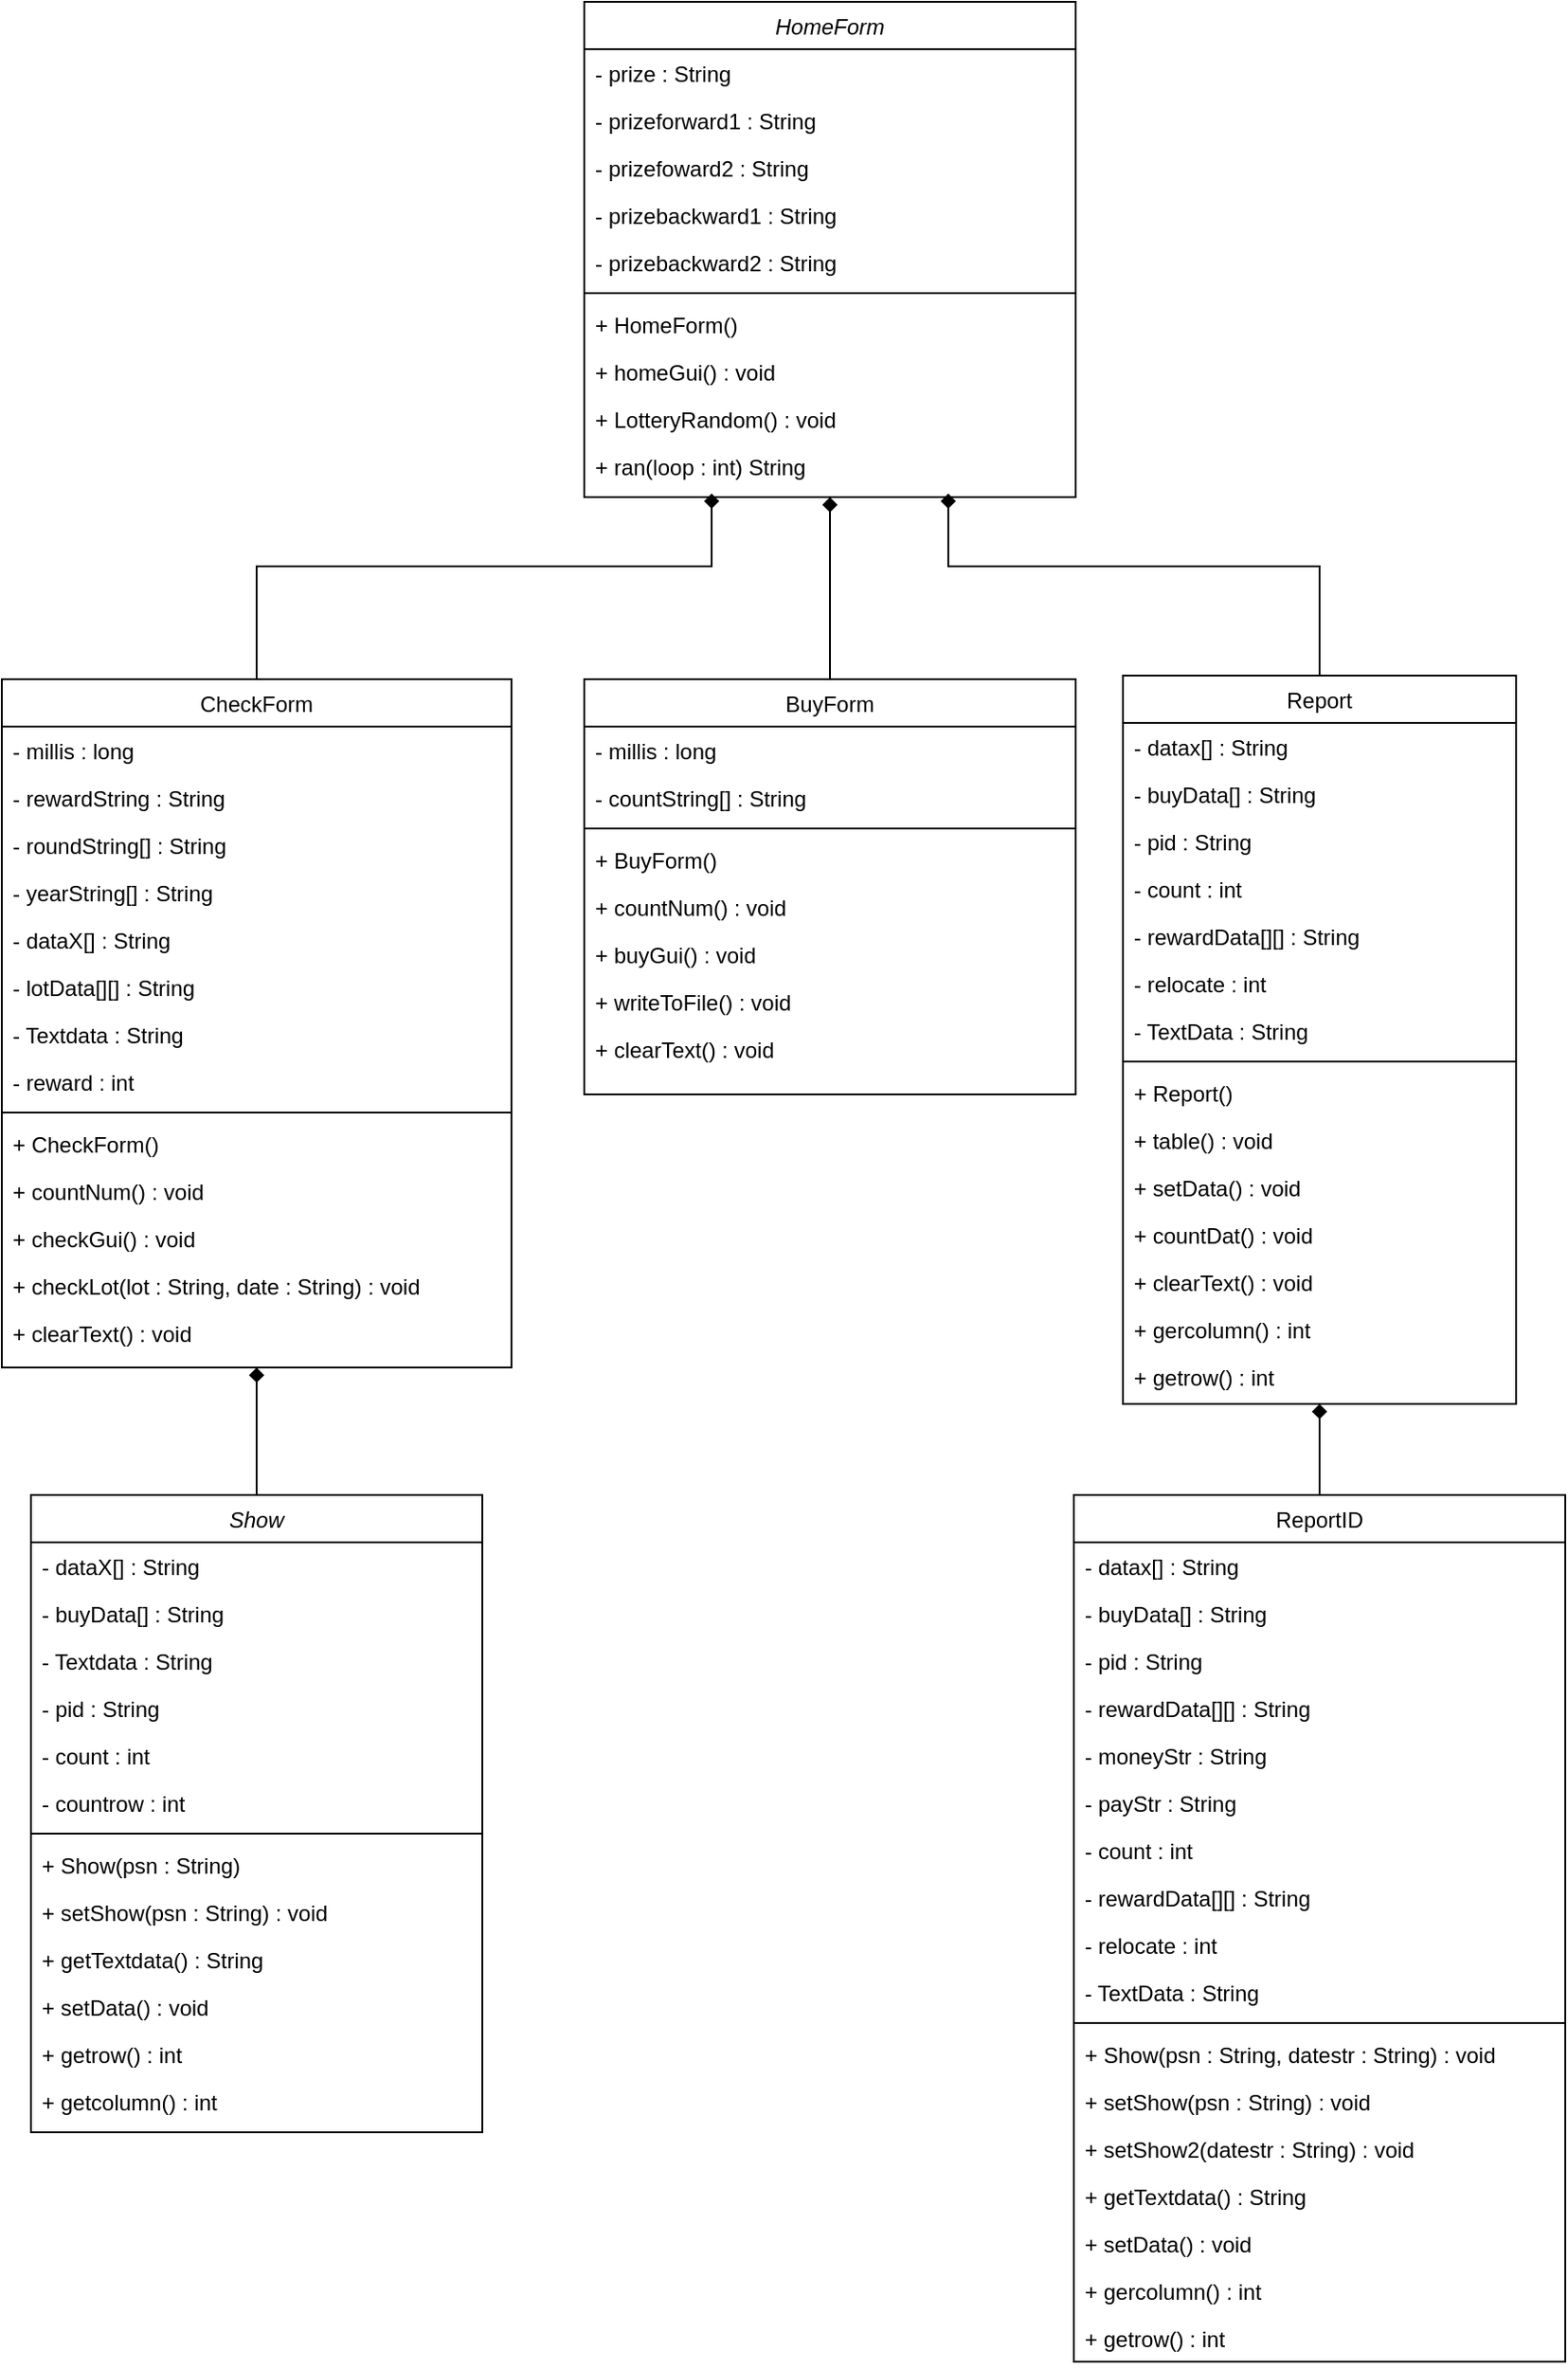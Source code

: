<mxfile version="21.1.5" type="google" pages="9">
  <diagram id="C5RBs43oDa-KdzZeNtuy" name="classdiagram">
    <mxGraphModel grid="1" page="1" gridSize="10" guides="1" tooltips="1" connect="1" arrows="1" fold="1" pageScale="1" pageWidth="827" pageHeight="1169" math="0" shadow="0">
      <root>
        <mxCell id="WIyWlLk6GJQsqaUBKTNV-0" />
        <mxCell id="WIyWlLk6GJQsqaUBKTNV-1" parent="WIyWlLk6GJQsqaUBKTNV-0" />
        <mxCell id="zkfFHV4jXpPFQw0GAbJ--0" value="HomeForm" style="swimlane;fontStyle=2;align=center;verticalAlign=top;childLayout=stackLayout;horizontal=1;startSize=26;horizontalStack=0;resizeParent=1;resizeLast=0;collapsible=1;marginBottom=0;rounded=0;shadow=0;strokeWidth=1;" vertex="1" parent="WIyWlLk6GJQsqaUBKTNV-1">
          <mxGeometry x="334" y="20" width="270" height="272" as="geometry">
            <mxRectangle x="230" y="140" width="160" height="26" as="alternateBounds" />
          </mxGeometry>
        </mxCell>
        <mxCell id="zkfFHV4jXpPFQw0GAbJ--1" value="- prize : String" style="text;align=left;verticalAlign=top;spacingLeft=4;spacingRight=4;overflow=hidden;rotatable=0;points=[[0,0.5],[1,0.5]];portConstraint=eastwest;" vertex="1" parent="zkfFHV4jXpPFQw0GAbJ--0">
          <mxGeometry y="26" width="270" height="26" as="geometry" />
        </mxCell>
        <mxCell id="zkfFHV4jXpPFQw0GAbJ--2" value="- prizeforward1 : String" style="text;align=left;verticalAlign=top;spacingLeft=4;spacingRight=4;overflow=hidden;rotatable=0;points=[[0,0.5],[1,0.5]];portConstraint=eastwest;rounded=0;shadow=0;html=0;" vertex="1" parent="zkfFHV4jXpPFQw0GAbJ--0">
          <mxGeometry y="52" width="270" height="26" as="geometry" />
        </mxCell>
        <mxCell id="zkfFHV4jXpPFQw0GAbJ--3" value="- prizefoward2 : String" style="text;align=left;verticalAlign=top;spacingLeft=4;spacingRight=4;overflow=hidden;rotatable=0;points=[[0,0.5],[1,0.5]];portConstraint=eastwest;rounded=0;shadow=0;html=0;" vertex="1" parent="zkfFHV4jXpPFQw0GAbJ--0">
          <mxGeometry y="78" width="270" height="26" as="geometry" />
        </mxCell>
        <mxCell id="eMPYuav_DmVAs975XyHJ-47" value="- prizebackward1 : String" style="text;align=left;verticalAlign=top;spacingLeft=4;spacingRight=4;overflow=hidden;rotatable=0;points=[[0,0.5],[1,0.5]];portConstraint=eastwest;rounded=0;shadow=0;html=0;" vertex="1" parent="zkfFHV4jXpPFQw0GAbJ--0">
          <mxGeometry y="104" width="270" height="26" as="geometry" />
        </mxCell>
        <mxCell id="eMPYuav_DmVAs975XyHJ-48" value="- prizebackward2 : String" style="text;align=left;verticalAlign=top;spacingLeft=4;spacingRight=4;overflow=hidden;rotatable=0;points=[[0,0.5],[1,0.5]];portConstraint=eastwest;rounded=0;shadow=0;html=0;" vertex="1" parent="zkfFHV4jXpPFQw0GAbJ--0">
          <mxGeometry y="130" width="270" height="26" as="geometry" />
        </mxCell>
        <mxCell id="zkfFHV4jXpPFQw0GAbJ--4" value="" style="line;html=1;strokeWidth=1;align=left;verticalAlign=middle;spacingTop=-1;spacingLeft=3;spacingRight=3;rotatable=0;labelPosition=right;points=[];portConstraint=eastwest;" vertex="1" parent="zkfFHV4jXpPFQw0GAbJ--0">
          <mxGeometry y="156" width="270" height="8" as="geometry" />
        </mxCell>
        <mxCell id="zkfFHV4jXpPFQw0GAbJ--5" value="+ HomeForm()" style="text;align=left;verticalAlign=top;spacingLeft=4;spacingRight=4;overflow=hidden;rotatable=0;points=[[0,0.5],[1,0.5]];portConstraint=eastwest;" vertex="1" parent="zkfFHV4jXpPFQw0GAbJ--0">
          <mxGeometry y="164" width="270" height="26" as="geometry" />
        </mxCell>
        <mxCell id="eMPYuav_DmVAs975XyHJ-2" value="+ homeGui() : void" style="text;align=left;verticalAlign=top;spacingLeft=4;spacingRight=4;overflow=hidden;rotatable=0;points=[[0,0.5],[1,0.5]];portConstraint=eastwest;" vertex="1" parent="zkfFHV4jXpPFQw0GAbJ--0">
          <mxGeometry y="190" width="270" height="26" as="geometry" />
        </mxCell>
        <mxCell id="eMPYuav_DmVAs975XyHJ-59" value="+ LotteryRandom() : void" style="text;align=left;verticalAlign=top;spacingLeft=4;spacingRight=4;overflow=hidden;rotatable=0;points=[[0,0.5],[1,0.5]];portConstraint=eastwest;rounded=0;shadow=0;html=0;" vertex="1" parent="zkfFHV4jXpPFQw0GAbJ--0">
          <mxGeometry y="216" width="270" height="26" as="geometry" />
        </mxCell>
        <mxCell id="eMPYuav_DmVAs975XyHJ-49" value="+ ran(loop : int) String" style="text;align=left;verticalAlign=top;spacingLeft=4;spacingRight=4;overflow=hidden;rotatable=0;points=[[0,0.5],[1,0.5]];portConstraint=eastwest;rounded=0;shadow=0;html=0;" vertex="1" parent="zkfFHV4jXpPFQw0GAbJ--0">
          <mxGeometry y="242" width="270" height="26" as="geometry" />
        </mxCell>
        <mxCell id="zkfFHV4jXpPFQw0GAbJ--6" value="Report" style="swimlane;fontStyle=0;align=center;verticalAlign=top;childLayout=stackLayout;horizontal=1;startSize=26;horizontalStack=0;resizeParent=1;resizeLast=0;collapsible=1;marginBottom=0;rounded=0;shadow=0;strokeWidth=1;" vertex="1" parent="WIyWlLk6GJQsqaUBKTNV-1">
          <mxGeometry x="630" y="390" width="216" height="400" as="geometry">
            <mxRectangle x="130" y="380" width="160" height="26" as="alternateBounds" />
          </mxGeometry>
        </mxCell>
        <mxCell id="zkfFHV4jXpPFQw0GAbJ--7" value="- datax[] : String   " style="text;align=left;verticalAlign=top;spacingLeft=4;spacingRight=4;overflow=hidden;rotatable=0;points=[[0,0.5],[1,0.5]];portConstraint=eastwest;" vertex="1" parent="zkfFHV4jXpPFQw0GAbJ--6">
          <mxGeometry y="26" width="216" height="26" as="geometry" />
        </mxCell>
        <mxCell id="zkfFHV4jXpPFQw0GAbJ--8" value="- buyData[] : String" style="text;align=left;verticalAlign=top;spacingLeft=4;spacingRight=4;overflow=hidden;rotatable=0;points=[[0,0.5],[1,0.5]];portConstraint=eastwest;rounded=0;shadow=0;html=0;" vertex="1" parent="zkfFHV4jXpPFQw0GAbJ--6">
          <mxGeometry y="52" width="216" height="26" as="geometry" />
        </mxCell>
        <mxCell id="zkfFHV4jXpPFQw0GAbJ--11" value="- pid : String" style="text;align=left;verticalAlign=top;spacingLeft=4;spacingRight=4;overflow=hidden;rotatable=0;points=[[0,0.5],[1,0.5]];portConstraint=eastwest;" vertex="1" parent="zkfFHV4jXpPFQw0GAbJ--6">
          <mxGeometry y="78" width="216" height="26" as="geometry" />
        </mxCell>
        <mxCell id="zkfFHV4jXpPFQw0GAbJ--10" value="- count : int" style="text;align=left;verticalAlign=top;spacingLeft=4;spacingRight=4;overflow=hidden;rotatable=0;points=[[0,0.5],[1,0.5]];portConstraint=eastwest;fontStyle=0" vertex="1" parent="zkfFHV4jXpPFQw0GAbJ--6">
          <mxGeometry y="104" width="216" height="26" as="geometry" />
        </mxCell>
        <mxCell id="4DHcrD4ic-ZS85a4G1NI-0" value="- rewardData[][] : String" style="text;align=left;verticalAlign=top;spacingLeft=4;spacingRight=4;overflow=hidden;rotatable=0;points=[[0,0.5],[1,0.5]];portConstraint=eastwest;fontStyle=0" vertex="1" parent="zkfFHV4jXpPFQw0GAbJ--6">
          <mxGeometry y="130" width="216" height="26" as="geometry" />
        </mxCell>
        <mxCell id="uvjmVeS4ViGHQZZ7Fc8S-1" value="- relocate : int" style="text;align=left;verticalAlign=top;spacingLeft=4;spacingRight=4;overflow=hidden;rotatable=0;points=[[0,0.5],[1,0.5]];portConstraint=eastwest;fontStyle=0" vertex="1" parent="zkfFHV4jXpPFQw0GAbJ--6">
          <mxGeometry y="156" width="216" height="26" as="geometry" />
        </mxCell>
        <mxCell id="uvjmVeS4ViGHQZZ7Fc8S-0" value="- TextData : String" style="text;align=left;verticalAlign=top;spacingLeft=4;spacingRight=4;overflow=hidden;rotatable=0;points=[[0,0.5],[1,0.5]];portConstraint=eastwest;fontStyle=0" vertex="1" parent="zkfFHV4jXpPFQw0GAbJ--6">
          <mxGeometry y="182" width="216" height="26" as="geometry" />
        </mxCell>
        <mxCell id="zkfFHV4jXpPFQw0GAbJ--9" value="" style="line;html=1;strokeWidth=1;align=left;verticalAlign=middle;spacingTop=-1;spacingLeft=3;spacingRight=3;rotatable=0;labelPosition=right;points=[];portConstraint=eastwest;" vertex="1" parent="zkfFHV4jXpPFQw0GAbJ--6">
          <mxGeometry y="208" width="216" height="8" as="geometry" />
        </mxCell>
        <mxCell id="eMPYuav_DmVAs975XyHJ-4" value="+ Report()" style="text;align=left;verticalAlign=top;spacingLeft=4;spacingRight=4;overflow=hidden;rotatable=0;points=[[0,0.5],[1,0.5]];portConstraint=eastwest;fontStyle=0" vertex="1" parent="zkfFHV4jXpPFQw0GAbJ--6">
          <mxGeometry y="216" width="216" height="26" as="geometry" />
        </mxCell>
        <mxCell id="FRNl4DCy2S9rFEDYmCYW-0" value="+ table() : void" style="text;align=left;verticalAlign=top;spacingLeft=4;spacingRight=4;overflow=hidden;rotatable=0;points=[[0,0.5],[1,0.5]];portConstraint=eastwest;fontStyle=0" vertex="1" parent="zkfFHV4jXpPFQw0GAbJ--6">
          <mxGeometry y="242" width="216" height="26" as="geometry" />
        </mxCell>
        <mxCell id="eMPYuav_DmVAs975XyHJ-5" value="+ setData() : void" style="text;align=left;verticalAlign=top;spacingLeft=4;spacingRight=4;overflow=hidden;rotatable=0;points=[[0,0.5],[1,0.5]];portConstraint=eastwest;fontStyle=0" vertex="1" parent="zkfFHV4jXpPFQw0GAbJ--6">
          <mxGeometry y="268" width="216" height="26" as="geometry" />
        </mxCell>
        <mxCell id="FRNl4DCy2S9rFEDYmCYW-1" value="+ countDat() : void" style="text;align=left;verticalAlign=top;spacingLeft=4;spacingRight=4;overflow=hidden;rotatable=0;points=[[0,0.5],[1,0.5]];portConstraint=eastwest;fontStyle=0" vertex="1" parent="zkfFHV4jXpPFQw0GAbJ--6">
          <mxGeometry y="294" width="216" height="26" as="geometry" />
        </mxCell>
        <mxCell id="FRNl4DCy2S9rFEDYmCYW-3" value="+ clearText() : void" style="text;align=left;verticalAlign=top;spacingLeft=4;spacingRight=4;overflow=hidden;rotatable=0;points=[[0,0.5],[1,0.5]];portConstraint=eastwest;fontStyle=0" vertex="1" parent="zkfFHV4jXpPFQw0GAbJ--6">
          <mxGeometry y="320" width="216" height="26" as="geometry" />
        </mxCell>
        <mxCell id="eMPYuav_DmVAs975XyHJ-7" value="+ gercolumn() : int" style="text;align=left;verticalAlign=top;spacingLeft=4;spacingRight=4;overflow=hidden;rotatable=0;points=[[0,0.5],[1,0.5]];portConstraint=eastwest;fontStyle=0" vertex="1" parent="zkfFHV4jXpPFQw0GAbJ--6">
          <mxGeometry y="346" width="216" height="26" as="geometry" />
        </mxCell>
        <mxCell id="eMPYuav_DmVAs975XyHJ-6" value="+ getrow() : int" style="text;align=left;verticalAlign=top;spacingLeft=4;spacingRight=4;overflow=hidden;rotatable=0;points=[[0,0.5],[1,0.5]];portConstraint=eastwest;fontStyle=0" vertex="1" parent="zkfFHV4jXpPFQw0GAbJ--6">
          <mxGeometry y="372" width="216" height="26" as="geometry" />
        </mxCell>
        <mxCell id="zkfFHV4jXpPFQw0GAbJ--13" value="BuyForm" style="swimlane;fontStyle=0;align=center;verticalAlign=top;childLayout=stackLayout;horizontal=1;startSize=26;horizontalStack=0;resizeParent=1;resizeLast=0;collapsible=1;marginBottom=0;rounded=0;shadow=0;strokeWidth=1;" vertex="1" parent="WIyWlLk6GJQsqaUBKTNV-1">
          <mxGeometry x="334" y="392" width="270" height="228" as="geometry">
            <mxRectangle x="340" y="380" width="170" height="26" as="alternateBounds" />
          </mxGeometry>
        </mxCell>
        <mxCell id="zkfFHV4jXpPFQw0GAbJ--14" value="- millis : long" style="text;align=left;verticalAlign=top;spacingLeft=4;spacingRight=4;overflow=hidden;rotatable=0;points=[[0,0.5],[1,0.5]];portConstraint=eastwest;" vertex="1" parent="zkfFHV4jXpPFQw0GAbJ--13">
          <mxGeometry y="26" width="270" height="26" as="geometry" />
        </mxCell>
        <mxCell id="eMPYuav_DmVAs975XyHJ-8" value="- countString[] : String" style="text;align=left;verticalAlign=top;spacingLeft=4;spacingRight=4;overflow=hidden;rotatable=0;points=[[0,0.5],[1,0.5]];portConstraint=eastwest;" vertex="1" parent="zkfFHV4jXpPFQw0GAbJ--13">
          <mxGeometry y="52" width="270" height="26" as="geometry" />
        </mxCell>
        <mxCell id="zkfFHV4jXpPFQw0GAbJ--15" value="" style="line;html=1;strokeWidth=1;align=left;verticalAlign=middle;spacingTop=-1;spacingLeft=3;spacingRight=3;rotatable=0;labelPosition=right;points=[];portConstraint=eastwest;" vertex="1" parent="zkfFHV4jXpPFQw0GAbJ--13">
          <mxGeometry y="78" width="270" height="8" as="geometry" />
        </mxCell>
        <mxCell id="eMPYuav_DmVAs975XyHJ-9" value="+ BuyForm()" style="text;align=left;verticalAlign=top;spacingLeft=4;spacingRight=4;overflow=hidden;rotatable=0;points=[[0,0.5],[1,0.5]];portConstraint=eastwest;" vertex="1" parent="zkfFHV4jXpPFQw0GAbJ--13">
          <mxGeometry y="86" width="270" height="26" as="geometry" />
        </mxCell>
        <mxCell id="eMPYuav_DmVAs975XyHJ-10" value="+ countNum() : void" style="text;align=left;verticalAlign=top;spacingLeft=4;spacingRight=4;overflow=hidden;rotatable=0;points=[[0,0.5],[1,0.5]];portConstraint=eastwest;" vertex="1" parent="zkfFHV4jXpPFQw0GAbJ--13">
          <mxGeometry y="112" width="270" height="26" as="geometry" />
        </mxCell>
        <mxCell id="eMPYuav_DmVAs975XyHJ-11" value="+ buyGui() : void" style="text;align=left;verticalAlign=top;spacingLeft=4;spacingRight=4;overflow=hidden;rotatable=0;points=[[0,0.5],[1,0.5]];portConstraint=eastwest;" vertex="1" parent="zkfFHV4jXpPFQw0GAbJ--13">
          <mxGeometry y="138" width="270" height="26" as="geometry" />
        </mxCell>
        <mxCell id="eMPYuav_DmVAs975XyHJ-13" value="+ writeToFile() : void" style="text;align=left;verticalAlign=top;spacingLeft=4;spacingRight=4;overflow=hidden;rotatable=0;points=[[0,0.5],[1,0.5]];portConstraint=eastwest;" vertex="1" parent="zkfFHV4jXpPFQw0GAbJ--13">
          <mxGeometry y="164" width="270" height="26" as="geometry" />
        </mxCell>
        <mxCell id="eMPYuav_DmVAs975XyHJ-14" value="+ clearText() : void" style="text;align=left;verticalAlign=top;spacingLeft=4;spacingRight=4;overflow=hidden;rotatable=0;points=[[0,0.5],[1,0.5]];portConstraint=eastwest;" vertex="1" parent="zkfFHV4jXpPFQw0GAbJ--13">
          <mxGeometry y="190" width="270" height="26" as="geometry" />
        </mxCell>
        <mxCell id="zkfFHV4jXpPFQw0GAbJ--17" value="CheckForm" style="swimlane;fontStyle=0;align=center;verticalAlign=top;childLayout=stackLayout;horizontal=1;startSize=26;horizontalStack=0;resizeParent=1;resizeLast=0;collapsible=1;marginBottom=0;rounded=0;shadow=0;strokeWidth=1;" vertex="1" parent="WIyWlLk6GJQsqaUBKTNV-1">
          <mxGeometry x="14" y="392" width="280" height="378" as="geometry">
            <mxRectangle x="550" y="140" width="160" height="26" as="alternateBounds" />
          </mxGeometry>
        </mxCell>
        <mxCell id="zkfFHV4jXpPFQw0GAbJ--18" value="- millis : long" style="text;align=left;verticalAlign=top;spacingLeft=4;spacingRight=4;overflow=hidden;rotatable=0;points=[[0,0.5],[1,0.5]];portConstraint=eastwest;" vertex="1" parent="zkfFHV4jXpPFQw0GAbJ--17">
          <mxGeometry y="26" width="280" height="26" as="geometry" />
        </mxCell>
        <mxCell id="zkfFHV4jXpPFQw0GAbJ--19" value="- rewardString : String" style="text;align=left;verticalAlign=top;spacingLeft=4;spacingRight=4;overflow=hidden;rotatable=0;points=[[0,0.5],[1,0.5]];portConstraint=eastwest;rounded=0;shadow=0;html=0;" vertex="1" parent="zkfFHV4jXpPFQw0GAbJ--17">
          <mxGeometry y="52" width="280" height="26" as="geometry" />
        </mxCell>
        <mxCell id="zkfFHV4jXpPFQw0GAbJ--20" value="- roundString[] : String" style="text;align=left;verticalAlign=top;spacingLeft=4;spacingRight=4;overflow=hidden;rotatable=0;points=[[0,0.5],[1,0.5]];portConstraint=eastwest;rounded=0;shadow=0;html=0;" vertex="1" parent="zkfFHV4jXpPFQw0GAbJ--17">
          <mxGeometry y="78" width="280" height="26" as="geometry" />
        </mxCell>
        <mxCell id="zkfFHV4jXpPFQw0GAbJ--21" value="- yearString[] : String" style="text;align=left;verticalAlign=top;spacingLeft=4;spacingRight=4;overflow=hidden;rotatable=0;points=[[0,0.5],[1,0.5]];portConstraint=eastwest;rounded=0;shadow=0;html=0;" vertex="1" parent="zkfFHV4jXpPFQw0GAbJ--17">
          <mxGeometry y="104" width="280" height="26" as="geometry" />
        </mxCell>
        <mxCell id="zkfFHV4jXpPFQw0GAbJ--22" value="- dataX[] : String" style="text;align=left;verticalAlign=top;spacingLeft=4;spacingRight=4;overflow=hidden;rotatable=0;points=[[0,0.5],[1,0.5]];portConstraint=eastwest;rounded=0;shadow=0;html=0;" vertex="1" parent="zkfFHV4jXpPFQw0GAbJ--17">
          <mxGeometry y="130" width="280" height="26" as="geometry" />
        </mxCell>
        <mxCell id="eMPYuav_DmVAs975XyHJ-15" value="- lotData[][] : String" style="text;align=left;verticalAlign=top;spacingLeft=4;spacingRight=4;overflow=hidden;rotatable=0;points=[[0,0.5],[1,0.5]];portConstraint=eastwest;" vertex="1" parent="zkfFHV4jXpPFQw0GAbJ--17">
          <mxGeometry y="156" width="280" height="26" as="geometry" />
        </mxCell>
        <mxCell id="eMPYuav_DmVAs975XyHJ-18" value="- Textdata : String" style="text;align=left;verticalAlign=top;spacingLeft=4;spacingRight=4;overflow=hidden;rotatable=0;points=[[0,0.5],[1,0.5]];portConstraint=eastwest;" vertex="1" parent="zkfFHV4jXpPFQw0GAbJ--17">
          <mxGeometry y="182" width="280" height="26" as="geometry" />
        </mxCell>
        <mxCell id="eMPYuav_DmVAs975XyHJ-17" value="- reward : int" style="text;align=left;verticalAlign=top;spacingLeft=4;spacingRight=4;overflow=hidden;rotatable=0;points=[[0,0.5],[1,0.5]];portConstraint=eastwest;" vertex="1" parent="zkfFHV4jXpPFQw0GAbJ--17">
          <mxGeometry y="208" width="280" height="26" as="geometry" />
        </mxCell>
        <mxCell id="zkfFHV4jXpPFQw0GAbJ--23" value="" style="line;html=1;strokeWidth=1;align=left;verticalAlign=middle;spacingTop=-1;spacingLeft=3;spacingRight=3;rotatable=0;labelPosition=right;points=[];portConstraint=eastwest;" vertex="1" parent="zkfFHV4jXpPFQw0GAbJ--17">
          <mxGeometry y="234" width="280" height="8" as="geometry" />
        </mxCell>
        <mxCell id="zkfFHV4jXpPFQw0GAbJ--24" value="+ CheckForm()" style="text;align=left;verticalAlign=top;spacingLeft=4;spacingRight=4;overflow=hidden;rotatable=0;points=[[0,0.5],[1,0.5]];portConstraint=eastwest;" vertex="1" parent="zkfFHV4jXpPFQw0GAbJ--17">
          <mxGeometry y="242" width="280" height="26" as="geometry" />
        </mxCell>
        <mxCell id="zkfFHV4jXpPFQw0GAbJ--25" value="+ countNum() : void" style="text;align=left;verticalAlign=top;spacingLeft=4;spacingRight=4;overflow=hidden;rotatable=0;points=[[0,0.5],[1,0.5]];portConstraint=eastwest;" vertex="1" parent="zkfFHV4jXpPFQw0GAbJ--17">
          <mxGeometry y="268" width="280" height="26" as="geometry" />
        </mxCell>
        <mxCell id="eMPYuav_DmVAs975XyHJ-19" value="+ checkGui() : void" style="text;align=left;verticalAlign=top;spacingLeft=4;spacingRight=4;overflow=hidden;rotatable=0;points=[[0,0.5],[1,0.5]];portConstraint=eastwest;" vertex="1" parent="zkfFHV4jXpPFQw0GAbJ--17">
          <mxGeometry y="294" width="280" height="26" as="geometry" />
        </mxCell>
        <mxCell id="eMPYuav_DmVAs975XyHJ-20" value="+ checkLot(lot : String, date : String) : void" style="text;align=left;verticalAlign=top;spacingLeft=4;spacingRight=4;overflow=hidden;rotatable=0;points=[[0,0.5],[1,0.5]];portConstraint=eastwest;" vertex="1" parent="zkfFHV4jXpPFQw0GAbJ--17">
          <mxGeometry y="320" width="280" height="26" as="geometry" />
        </mxCell>
        <mxCell id="eMPYuav_DmVAs975XyHJ-23" value="+ clearText() : void" style="text;align=left;verticalAlign=top;spacingLeft=4;spacingRight=4;overflow=hidden;rotatable=0;points=[[0,0.5],[1,0.5]];portConstraint=eastwest;" vertex="1" parent="zkfFHV4jXpPFQw0GAbJ--17">
          <mxGeometry y="346" width="280" height="26" as="geometry" />
        </mxCell>
        <mxCell id="eMPYuav_DmVAs975XyHJ-31" value="Show" style="swimlane;fontStyle=2;align=center;verticalAlign=top;childLayout=stackLayout;horizontal=1;startSize=26;horizontalStack=0;resizeParent=1;resizeLast=0;collapsible=1;marginBottom=0;rounded=0;shadow=0;strokeWidth=1;" vertex="1" parent="WIyWlLk6GJQsqaUBKTNV-1">
          <mxGeometry x="30" y="840" width="248" height="350" as="geometry">
            <mxRectangle x="230" y="140" width="160" height="26" as="alternateBounds" />
          </mxGeometry>
        </mxCell>
        <mxCell id="eMPYuav_DmVAs975XyHJ-32" value="- dataX[] : String" style="text;align=left;verticalAlign=top;spacingLeft=4;spacingRight=4;overflow=hidden;rotatable=0;points=[[0,0.5],[1,0.5]];portConstraint=eastwest;" vertex="1" parent="eMPYuav_DmVAs975XyHJ-31">
          <mxGeometry y="26" width="248" height="26" as="geometry" />
        </mxCell>
        <mxCell id="eMPYuav_DmVAs975XyHJ-33" value="- buyData[] : String" style="text;align=left;verticalAlign=top;spacingLeft=4;spacingRight=4;overflow=hidden;rotatable=0;points=[[0,0.5],[1,0.5]];portConstraint=eastwest;rounded=0;shadow=0;html=0;" vertex="1" parent="eMPYuav_DmVAs975XyHJ-31">
          <mxGeometry y="52" width="248" height="26" as="geometry" />
        </mxCell>
        <mxCell id="eMPYuav_DmVAs975XyHJ-34" value="- Textdata : String" style="text;align=left;verticalAlign=top;spacingLeft=4;spacingRight=4;overflow=hidden;rotatable=0;points=[[0,0.5],[1,0.5]];portConstraint=eastwest;rounded=0;shadow=0;html=0;" vertex="1" parent="eMPYuav_DmVAs975XyHJ-31">
          <mxGeometry y="78" width="248" height="26" as="geometry" />
        </mxCell>
        <mxCell id="eMPYuav_DmVAs975XyHJ-38" value="- pid : String" style="text;align=left;verticalAlign=top;spacingLeft=4;spacingRight=4;overflow=hidden;rotatable=0;points=[[0,0.5],[1,0.5]];portConstraint=eastwest;" vertex="1" parent="eMPYuav_DmVAs975XyHJ-31">
          <mxGeometry y="104" width="248" height="26" as="geometry" />
        </mxCell>
        <mxCell id="eMPYuav_DmVAs975XyHJ-39" value="- count : int" style="text;align=left;verticalAlign=top;spacingLeft=4;spacingRight=4;overflow=hidden;rotatable=0;points=[[0,0.5],[1,0.5]];portConstraint=eastwest;" vertex="1" parent="eMPYuav_DmVAs975XyHJ-31">
          <mxGeometry y="130" width="248" height="26" as="geometry" />
        </mxCell>
        <mxCell id="eMPYuav_DmVAs975XyHJ-40" value="- countrow : int" style="text;align=left;verticalAlign=top;spacingLeft=4;spacingRight=4;overflow=hidden;rotatable=0;points=[[0,0.5],[1,0.5]];portConstraint=eastwest;" vertex="1" parent="eMPYuav_DmVAs975XyHJ-31">
          <mxGeometry y="156" width="248" height="26" as="geometry" />
        </mxCell>
        <mxCell id="eMPYuav_DmVAs975XyHJ-35" value="" style="line;html=1;strokeWidth=1;align=left;verticalAlign=middle;spacingTop=-1;spacingLeft=3;spacingRight=3;rotatable=0;labelPosition=right;points=[];portConstraint=eastwest;" vertex="1" parent="eMPYuav_DmVAs975XyHJ-31">
          <mxGeometry y="182" width="248" height="8" as="geometry" />
        </mxCell>
        <mxCell id="eMPYuav_DmVAs975XyHJ-36" value="+ Show(psn : String)" style="text;align=left;verticalAlign=top;spacingLeft=4;spacingRight=4;overflow=hidden;rotatable=0;points=[[0,0.5],[1,0.5]];portConstraint=eastwest;" vertex="1" parent="eMPYuav_DmVAs975XyHJ-31">
          <mxGeometry y="190" width="248" height="26" as="geometry" />
        </mxCell>
        <mxCell id="eMPYuav_DmVAs975XyHJ-37" value="+ setShow(psn : String) : void" style="text;align=left;verticalAlign=top;spacingLeft=4;spacingRight=4;overflow=hidden;rotatable=0;points=[[0,0.5],[1,0.5]];portConstraint=eastwest;" vertex="1" parent="eMPYuav_DmVAs975XyHJ-31">
          <mxGeometry y="216" width="248" height="26" as="geometry" />
        </mxCell>
        <mxCell id="eMPYuav_DmVAs975XyHJ-46" value="+ getTextdata() : String" style="text;align=left;verticalAlign=top;spacingLeft=4;spacingRight=4;overflow=hidden;rotatable=0;points=[[0,0.5],[1,0.5]];portConstraint=eastwest;" vertex="1" parent="eMPYuav_DmVAs975XyHJ-31">
          <mxGeometry y="242" width="248" height="26" as="geometry" />
        </mxCell>
        <mxCell id="eMPYuav_DmVAs975XyHJ-45" value="+ setData() : void" style="text;align=left;verticalAlign=top;spacingLeft=4;spacingRight=4;overflow=hidden;rotatable=0;points=[[0,0.5],[1,0.5]];portConstraint=eastwest;" vertex="1" parent="eMPYuav_DmVAs975XyHJ-31">
          <mxGeometry y="268" width="248" height="26" as="geometry" />
        </mxCell>
        <mxCell id="eMPYuav_DmVAs975XyHJ-43" value="+ getrow() : int" style="text;align=left;verticalAlign=top;spacingLeft=4;spacingRight=4;overflow=hidden;rotatable=0;points=[[0,0.5],[1,0.5]];portConstraint=eastwest;" vertex="1" parent="eMPYuav_DmVAs975XyHJ-31">
          <mxGeometry y="294" width="248" height="26" as="geometry" />
        </mxCell>
        <mxCell id="eMPYuav_DmVAs975XyHJ-42" value="+ getcolumn() : int" style="text;align=left;verticalAlign=top;spacingLeft=4;spacingRight=4;overflow=hidden;rotatable=0;points=[[0,0.5],[1,0.5]];portConstraint=eastwest;" vertex="1" parent="eMPYuav_DmVAs975XyHJ-31">
          <mxGeometry y="320" width="248" height="26" as="geometry" />
        </mxCell>
        <mxCell id="eMPYuav_DmVAs975XyHJ-54" value="" style="endArrow=diamond;html=1;rounded=0;startArrow=none;startFill=0;endFill=1;exitX=0.5;exitY=0;exitDx=0;exitDy=0;entryX=0.5;entryY=1;entryDx=0;entryDy=0;" edge="1" parent="WIyWlLk6GJQsqaUBKTNV-1" source="zkfFHV4jXpPFQw0GAbJ--13" target="zkfFHV4jXpPFQw0GAbJ--0">
          <mxGeometry width="50" height="50" relative="1" as="geometry">
            <mxPoint x="774" y="290" as="sourcePoint" />
            <mxPoint x="824" y="240" as="targetPoint" />
          </mxGeometry>
        </mxCell>
        <mxCell id="eMPYuav_DmVAs975XyHJ-55" value="" style="endArrow=diamond;html=1;rounded=0;startArrow=none;startFill=0;endFill=1;exitX=0.5;exitY=0;exitDx=0;exitDy=0;" edge="1" parent="WIyWlLk6GJQsqaUBKTNV-1" source="zkfFHV4jXpPFQw0GAbJ--6">
          <mxGeometry width="50" height="50" relative="1" as="geometry">
            <mxPoint x="479" y="380" as="sourcePoint" />
            <mxPoint x="534" y="290" as="targetPoint" />
            <Array as="points">
              <mxPoint x="738" y="330" />
              <mxPoint x="534" y="330" />
            </Array>
          </mxGeometry>
        </mxCell>
        <mxCell id="eMPYuav_DmVAs975XyHJ-56" value="" style="endArrow=diamond;html=1;rounded=0;startArrow=none;startFill=0;endFill=1;exitX=0.5;exitY=0;exitDx=0;exitDy=0;" edge="1" parent="WIyWlLk6GJQsqaUBKTNV-1" source="zkfFHV4jXpPFQw0GAbJ--17">
          <mxGeometry width="50" height="50" relative="1" as="geometry">
            <mxPoint x="479" y="380" as="sourcePoint" />
            <mxPoint x="404" y="290" as="targetPoint" />
            <Array as="points">
              <mxPoint x="154" y="330" />
              <mxPoint x="404" y="330" />
            </Array>
          </mxGeometry>
        </mxCell>
        <mxCell id="eMPYuav_DmVAs975XyHJ-57" value="" style="endArrow=diamond;html=1;rounded=0;startArrow=none;startFill=0;endFill=1;exitX=0.5;exitY=0;exitDx=0;exitDy=0;entryX=0.5;entryY=1;entryDx=0;entryDy=0;" edge="1" parent="WIyWlLk6GJQsqaUBKTNV-1" source="eMPYuav_DmVAs975XyHJ-31" target="zkfFHV4jXpPFQw0GAbJ--17">
          <mxGeometry width="50" height="50" relative="1" as="geometry">
            <mxPoint x="674" y="752" as="sourcePoint" />
            <mxPoint x="674" y="682" as="targetPoint" />
          </mxGeometry>
        </mxCell>
        <mxCell id="FRNl4DCy2S9rFEDYmCYW-4" value="ReportID" style="swimlane;fontStyle=0;align=center;verticalAlign=top;childLayout=stackLayout;horizontal=1;startSize=26;horizontalStack=0;resizeParent=1;resizeLast=0;collapsible=1;marginBottom=0;rounded=0;shadow=0;strokeWidth=1;" vertex="1" parent="WIyWlLk6GJQsqaUBKTNV-1">
          <mxGeometry x="603" y="840" width="270" height="476" as="geometry">
            <mxRectangle x="130" y="380" width="160" height="26" as="alternateBounds" />
          </mxGeometry>
        </mxCell>
        <mxCell id="FRNl4DCy2S9rFEDYmCYW-5" value="- datax[] : String   " style="text;align=left;verticalAlign=top;spacingLeft=4;spacingRight=4;overflow=hidden;rotatable=0;points=[[0,0.5],[1,0.5]];portConstraint=eastwest;" vertex="1" parent="FRNl4DCy2S9rFEDYmCYW-4">
          <mxGeometry y="26" width="270" height="26" as="geometry" />
        </mxCell>
        <mxCell id="FRNl4DCy2S9rFEDYmCYW-6" value="- buyData[] : String" style="text;align=left;verticalAlign=top;spacingLeft=4;spacingRight=4;overflow=hidden;rotatable=0;points=[[0,0.5],[1,0.5]];portConstraint=eastwest;rounded=0;shadow=0;html=0;" vertex="1" parent="FRNl4DCy2S9rFEDYmCYW-4">
          <mxGeometry y="52" width="270" height="26" as="geometry" />
        </mxCell>
        <mxCell id="FRNl4DCy2S9rFEDYmCYW-7" value="- pid : String" style="text;align=left;verticalAlign=top;spacingLeft=4;spacingRight=4;overflow=hidden;rotatable=0;points=[[0,0.5],[1,0.5]];portConstraint=eastwest;" vertex="1" parent="FRNl4DCy2S9rFEDYmCYW-4">
          <mxGeometry y="78" width="270" height="26" as="geometry" />
        </mxCell>
        <mxCell id="FRNl4DCy2S9rFEDYmCYW-20" value="- rewardData[][] : String" style="text;align=left;verticalAlign=top;spacingLeft=4;spacingRight=4;overflow=hidden;rotatable=0;points=[[0,0.5],[1,0.5]];portConstraint=eastwest;rounded=0;shadow=0;html=0;" vertex="1" parent="FRNl4DCy2S9rFEDYmCYW-4">
          <mxGeometry y="104" width="270" height="26" as="geometry" />
        </mxCell>
        <mxCell id="FRNl4DCy2S9rFEDYmCYW-21" value="- moneyStr : String" style="text;align=left;verticalAlign=top;spacingLeft=4;spacingRight=4;overflow=hidden;rotatable=0;points=[[0,0.5],[1,0.5]];portConstraint=eastwest;" vertex="1" parent="FRNl4DCy2S9rFEDYmCYW-4">
          <mxGeometry y="130" width="270" height="26" as="geometry" />
        </mxCell>
        <mxCell id="FRNl4DCy2S9rFEDYmCYW-22" value="- payStr : String" style="text;align=left;verticalAlign=top;spacingLeft=4;spacingRight=4;overflow=hidden;rotatable=0;points=[[0,0.5],[1,0.5]];portConstraint=eastwest;" vertex="1" parent="FRNl4DCy2S9rFEDYmCYW-4">
          <mxGeometry y="156" width="270" height="26" as="geometry" />
        </mxCell>
        <mxCell id="FRNl4DCy2S9rFEDYmCYW-8" value="- count : int" style="text;align=left;verticalAlign=top;spacingLeft=4;spacingRight=4;overflow=hidden;rotatable=0;points=[[0,0.5],[1,0.5]];portConstraint=eastwest;fontStyle=0" vertex="1" parent="FRNl4DCy2S9rFEDYmCYW-4">
          <mxGeometry y="182" width="270" height="26" as="geometry" />
        </mxCell>
        <mxCell id="FRNl4DCy2S9rFEDYmCYW-9" value="- rewardData[][] : String" style="text;align=left;verticalAlign=top;spacingLeft=4;spacingRight=4;overflow=hidden;rotatable=0;points=[[0,0.5],[1,0.5]];portConstraint=eastwest;fontStyle=0" vertex="1" parent="FRNl4DCy2S9rFEDYmCYW-4">
          <mxGeometry y="208" width="270" height="26" as="geometry" />
        </mxCell>
        <mxCell id="FRNl4DCy2S9rFEDYmCYW-10" value="- relocate : int" style="text;align=left;verticalAlign=top;spacingLeft=4;spacingRight=4;overflow=hidden;rotatable=0;points=[[0,0.5],[1,0.5]];portConstraint=eastwest;fontStyle=0" vertex="1" parent="FRNl4DCy2S9rFEDYmCYW-4">
          <mxGeometry y="234" width="270" height="26" as="geometry" />
        </mxCell>
        <mxCell id="FRNl4DCy2S9rFEDYmCYW-11" value="- TextData : String" style="text;align=left;verticalAlign=top;spacingLeft=4;spacingRight=4;overflow=hidden;rotatable=0;points=[[0,0.5],[1,0.5]];portConstraint=eastwest;fontStyle=0" vertex="1" parent="FRNl4DCy2S9rFEDYmCYW-4">
          <mxGeometry y="260" width="270" height="26" as="geometry" />
        </mxCell>
        <mxCell id="FRNl4DCy2S9rFEDYmCYW-12" value="" style="line;html=1;strokeWidth=1;align=left;verticalAlign=middle;spacingTop=-1;spacingLeft=3;spacingRight=3;rotatable=0;labelPosition=right;points=[];portConstraint=eastwest;" vertex="1" parent="FRNl4DCy2S9rFEDYmCYW-4">
          <mxGeometry y="286" width="270" height="8" as="geometry" />
        </mxCell>
        <mxCell id="FRNl4DCy2S9rFEDYmCYW-13" value="+ Show(psn : String, datestr : String) : void" style="text;align=left;verticalAlign=top;spacingLeft=4;spacingRight=4;overflow=hidden;rotatable=0;points=[[0,0.5],[1,0.5]];portConstraint=eastwest;fontStyle=0" vertex="1" parent="FRNl4DCy2S9rFEDYmCYW-4">
          <mxGeometry y="294" width="270" height="26" as="geometry" />
        </mxCell>
        <mxCell id="FRNl4DCy2S9rFEDYmCYW-14" value="+ setShow(psn : String) : void" style="text;align=left;verticalAlign=top;spacingLeft=4;spacingRight=4;overflow=hidden;rotatable=0;points=[[0,0.5],[1,0.5]];portConstraint=eastwest;fontStyle=0" vertex="1" parent="FRNl4DCy2S9rFEDYmCYW-4">
          <mxGeometry y="320" width="270" height="26" as="geometry" />
        </mxCell>
        <mxCell id="FRNl4DCy2S9rFEDYmCYW-15" value="+ setShow2(datestr : String) : void" style="text;align=left;verticalAlign=top;spacingLeft=4;spacingRight=4;overflow=hidden;rotatable=0;points=[[0,0.5],[1,0.5]];portConstraint=eastwest;fontStyle=0" vertex="1" parent="FRNl4DCy2S9rFEDYmCYW-4">
          <mxGeometry y="346" width="270" height="26" as="geometry" />
        </mxCell>
        <mxCell id="FRNl4DCy2S9rFEDYmCYW-16" value="+ getTextdata() : String" style="text;align=left;verticalAlign=top;spacingLeft=4;spacingRight=4;overflow=hidden;rotatable=0;points=[[0,0.5],[1,0.5]];portConstraint=eastwest;fontStyle=0" vertex="1" parent="FRNl4DCy2S9rFEDYmCYW-4">
          <mxGeometry y="372" width="270" height="26" as="geometry" />
        </mxCell>
        <mxCell id="FRNl4DCy2S9rFEDYmCYW-17" value="+ setData() : void" style="text;align=left;verticalAlign=top;spacingLeft=4;spacingRight=4;overflow=hidden;rotatable=0;points=[[0,0.5],[1,0.5]];portConstraint=eastwest;fontStyle=0" vertex="1" parent="FRNl4DCy2S9rFEDYmCYW-4">
          <mxGeometry y="398" width="270" height="26" as="geometry" />
        </mxCell>
        <mxCell id="FRNl4DCy2S9rFEDYmCYW-18" value="+ gercolumn() : int" style="text;align=left;verticalAlign=top;spacingLeft=4;spacingRight=4;overflow=hidden;rotatable=0;points=[[0,0.5],[1,0.5]];portConstraint=eastwest;fontStyle=0" vertex="1" parent="FRNl4DCy2S9rFEDYmCYW-4">
          <mxGeometry y="424" width="270" height="26" as="geometry" />
        </mxCell>
        <mxCell id="FRNl4DCy2S9rFEDYmCYW-19" value="+ getrow() : int" style="text;align=left;verticalAlign=top;spacingLeft=4;spacingRight=4;overflow=hidden;rotatable=0;points=[[0,0.5],[1,0.5]];portConstraint=eastwest;fontStyle=0" vertex="1" parent="FRNl4DCy2S9rFEDYmCYW-4">
          <mxGeometry y="450" width="270" height="26" as="geometry" />
        </mxCell>
        <mxCell id="FRNl4DCy2S9rFEDYmCYW-23" value="" style="endArrow=diamond;html=1;rounded=0;startArrow=none;startFill=0;endFill=1;exitX=0.5;exitY=0;exitDx=0;exitDy=0;entryX=0.5;entryY=1;entryDx=0;entryDy=0;" edge="1" parent="WIyWlLk6GJQsqaUBKTNV-1" source="FRNl4DCy2S9rFEDYmCYW-4" target="zkfFHV4jXpPFQw0GAbJ--6">
          <mxGeometry width="50" height="50" relative="1" as="geometry">
            <mxPoint x="164" y="850" as="sourcePoint" />
            <mxPoint x="730" y="800" as="targetPoint" />
          </mxGeometry>
        </mxCell>
      </root>
    </mxGraphModel>
  </diagram>
  <diagram id="01IZVSFByHzxigj5H9GP" name="HomeFormjava">
    <mxGraphModel grid="1" page="1" gridSize="10" guides="1" tooltips="1" connect="1" arrows="1" fold="1" pageScale="1" pageWidth="850" pageHeight="1100" math="0" shadow="0">
      <root>
        <mxCell id="0" />
        <mxCell id="1" parent="0" />
        <mxCell id="pzNBy7j-V-cyEsQIQmsF-8" value="" style="edgeStyle=orthogonalEdgeStyle;rounded=0;orthogonalLoop=1;jettySize=auto;html=1;" edge="1" parent="1" source="pzNBy7j-V-cyEsQIQmsF-1" target="pzNBy7j-V-cyEsQIQmsF-2">
          <mxGeometry relative="1" as="geometry" />
        </mxCell>
        <mxCell id="pzNBy7j-V-cyEsQIQmsF-1" value="Start Class Home()" style="rounded=1;whiteSpace=wrap;html=1;arcSize=50;" vertex="1" parent="1">
          <mxGeometry x="127.5" y="50" width="120" height="60" as="geometry" />
        </mxCell>
        <mxCell id="F1h7v2-ZHq9ZamEETlYs-7" value="" style="edgeStyle=orthogonalEdgeStyle;rounded=0;orthogonalLoop=1;jettySize=auto;html=1;" edge="1" parent="1" source="pzNBy7j-V-cyEsQIQmsF-2" target="F1h7v2-ZHq9ZamEETlYs-6">
          <mxGeometry relative="1" as="geometry" />
        </mxCell>
        <mxCell id="pzNBy7j-V-cyEsQIQmsF-2" value="String prize, prizeforward1, prizeforward2,&lt;br&gt;prizebackward1, prizebackward2" style="rounded=0;whiteSpace=wrap;html=1;" vertex="1" parent="1">
          <mxGeometry x="40.5" y="140" width="295" height="90" as="geometry" />
        </mxCell>
        <mxCell id="F1h7v2-ZHq9ZamEETlYs-3" value="" style="edgeStyle=orthogonalEdgeStyle;rounded=0;orthogonalLoop=1;jettySize=auto;html=1;" edge="1" parent="1" source="loo90g5aHge_oaqawA-5-2" target="F1h7v2-ZHq9ZamEETlYs-2">
          <mxGeometry relative="1" as="geometry" />
        </mxCell>
        <mxCell id="loo90g5aHge_oaqawA-5-2" value="HomeForm()" style="shape=process;whiteSpace=wrap;html=1;backgroundOutline=1;" vertex="1" parent="1">
          <mxGeometry x="127.5" y="440" width="120" height="60" as="geometry" />
        </mxCell>
        <mxCell id="F1h7v2-ZHq9ZamEETlYs-5" value="" style="edgeStyle=orthogonalEdgeStyle;rounded=0;orthogonalLoop=1;jettySize=auto;html=1;" edge="1" parent="1" source="F1h7v2-ZHq9ZamEETlYs-2" target="F1h7v2-ZHq9ZamEETlYs-4">
          <mxGeometry relative="1" as="geometry" />
        </mxCell>
        <mxCell id="F1h7v2-ZHq9ZamEETlYs-2" value="LotterryRandom()" style="shape=process;whiteSpace=wrap;html=1;backgroundOutline=1;" vertex="1" parent="1">
          <mxGeometry x="117.5" y="530" width="140" height="60" as="geometry" />
        </mxCell>
        <mxCell id="F1h7v2-ZHq9ZamEETlYs-37" value="" style="edgeStyle=orthogonalEdgeStyle;rounded=0;orthogonalLoop=1;jettySize=auto;html=1;" edge="1" parent="1" source="F1h7v2-ZHq9ZamEETlYs-4" target="F1h7v2-ZHq9ZamEETlYs-36">
          <mxGeometry relative="1" as="geometry" />
        </mxCell>
        <mxCell id="F1h7v2-ZHq9ZamEETlYs-4" value="homeGui()" style="shape=process;whiteSpace=wrap;html=1;backgroundOutline=1;" vertex="1" parent="1">
          <mxGeometry x="117.5" y="620" width="140" height="60" as="geometry" />
        </mxCell>
        <mxCell id="F1h7v2-ZHq9ZamEETlYs-9" value="" style="edgeStyle=orthogonalEdgeStyle;rounded=0;orthogonalLoop=1;jettySize=auto;html=1;" edge="1" parent="1" source="F1h7v2-ZHq9ZamEETlYs-6" target="F1h7v2-ZHq9ZamEETlYs-8">
          <mxGeometry relative="1" as="geometry" />
        </mxCell>
        <mxCell id="F1h7v2-ZHq9ZamEETlYs-6" value="JButton checkForm, buyForm, reportForm" style="rounded=0;whiteSpace=wrap;html=1;" vertex="1" parent="1">
          <mxGeometry x="40.5" y="260" width="295" height="60" as="geometry" />
        </mxCell>
        <mxCell id="F1h7v2-ZHq9ZamEETlYs-11" value="" style="edgeStyle=orthogonalEdgeStyle;rounded=0;orthogonalLoop=1;jettySize=auto;html=1;" edge="1" parent="1" source="F1h7v2-ZHq9ZamEETlYs-8">
          <mxGeometry relative="1" as="geometry">
            <mxPoint x="187.466" y="440" as="targetPoint" />
          </mxGeometry>
        </mxCell>
        <mxCell id="F1h7v2-ZHq9ZamEETlYs-8" value="JLabel hometitle" style="rounded=0;whiteSpace=wrap;html=1;" vertex="1" parent="1">
          <mxGeometry x="40" y="350" width="295" height="60" as="geometry" />
        </mxCell>
        <mxCell id="F1h7v2-ZHq9ZamEETlYs-14" value="" style="edgeStyle=orthogonalEdgeStyle;rounded=0;orthogonalLoop=1;jettySize=auto;html=1;" edge="1" parent="1" source="F1h7v2-ZHq9ZamEETlYs-12" target="F1h7v2-ZHq9ZamEETlYs-13">
          <mxGeometry relative="1" as="geometry" />
        </mxCell>
        <mxCell id="F1h7v2-ZHq9ZamEETlYs-12" value="Start actionPerformed()" style="rounded=1;whiteSpace=wrap;html=1;arcSize=50;" vertex="1" parent="1">
          <mxGeometry x="400" y="40" width="180" height="60" as="geometry" />
        </mxCell>
        <mxCell id="F1h7v2-ZHq9ZamEETlYs-16" value="" style="edgeStyle=orthogonalEdgeStyle;rounded=0;orthogonalLoop=1;jettySize=auto;html=1;" edge="1" parent="1" source="F1h7v2-ZHq9ZamEETlYs-13" target="F1h7v2-ZHq9ZamEETlYs-15">
          <mxGeometry relative="1" as="geometry" />
        </mxCell>
        <mxCell id="F1h7v2-ZHq9ZamEETlYs-18" value="" style="edgeStyle=orthogonalEdgeStyle;rounded=0;orthogonalLoop=1;jettySize=auto;html=1;" edge="1" parent="1" source="F1h7v2-ZHq9ZamEETlYs-13" target="F1h7v2-ZHq9ZamEETlYs-17">
          <mxGeometry relative="1" as="geometry" />
        </mxCell>
        <mxCell id="F1h7v2-ZHq9ZamEETlYs-13" value="if(event == checkForm)" style="rhombus;whiteSpace=wrap;html=1;" vertex="1" parent="1">
          <mxGeometry x="405" y="130" width="170" height="70" as="geometry" />
        </mxCell>
        <mxCell id="F1h7v2-ZHq9ZamEETlYs-33" style="edgeStyle=orthogonalEdgeStyle;rounded=0;orthogonalLoop=1;jettySize=auto;html=1;exitX=1;exitY=0.5;exitDx=0;exitDy=0;entryX=1;entryY=0.5;entryDx=0;entryDy=0;" edge="1" parent="1" source="F1h7v2-ZHq9ZamEETlYs-15" target="F1h7v2-ZHq9ZamEETlYs-30">
          <mxGeometry relative="1" as="geometry">
            <Array as="points">
              <mxPoint x="880" y="165" />
              <mxPoint x="880" y="470" />
            </Array>
          </mxGeometry>
        </mxCell>
        <mxCell id="F1h7v2-ZHq9ZamEETlYs-15" value="Class CheckForm" style="shape=process;whiteSpace=wrap;html=1;backgroundOutline=1;" vertex="1" parent="1">
          <mxGeometry x="640" y="135" width="170" height="60" as="geometry" />
        </mxCell>
        <mxCell id="F1h7v2-ZHq9ZamEETlYs-20" value="" style="edgeStyle=orthogonalEdgeStyle;rounded=0;orthogonalLoop=1;jettySize=auto;html=1;" edge="1" parent="1" source="F1h7v2-ZHq9ZamEETlYs-17" target="F1h7v2-ZHq9ZamEETlYs-19">
          <mxGeometry relative="1" as="geometry" />
        </mxCell>
        <mxCell id="F1h7v2-ZHq9ZamEETlYs-22" value="" style="edgeStyle=orthogonalEdgeStyle;rounded=0;orthogonalLoop=1;jettySize=auto;html=1;" edge="1" parent="1" source="F1h7v2-ZHq9ZamEETlYs-17" target="F1h7v2-ZHq9ZamEETlYs-21">
          <mxGeometry relative="1" as="geometry" />
        </mxCell>
        <mxCell id="F1h7v2-ZHq9ZamEETlYs-17" value="if(event == buyForm)" style="rhombus;whiteSpace=wrap;html=1;" vertex="1" parent="1">
          <mxGeometry x="405" y="230" width="170" height="70" as="geometry" />
        </mxCell>
        <mxCell id="F1h7v2-ZHq9ZamEETlYs-34" style="edgeStyle=orthogonalEdgeStyle;rounded=0;orthogonalLoop=1;jettySize=auto;html=1;exitX=1;exitY=0.5;exitDx=0;exitDy=0;entryX=1;entryY=0.5;entryDx=0;entryDy=0;" edge="1" parent="1" source="F1h7v2-ZHq9ZamEETlYs-19" target="F1h7v2-ZHq9ZamEETlYs-30">
          <mxGeometry relative="1" as="geometry">
            <Array as="points">
              <mxPoint x="880" y="265" />
              <mxPoint x="880" y="470" />
            </Array>
          </mxGeometry>
        </mxCell>
        <mxCell id="F1h7v2-ZHq9ZamEETlYs-19" value="Class BuyForm" style="shape=process;whiteSpace=wrap;html=1;backgroundOutline=1;" vertex="1" parent="1">
          <mxGeometry x="640" y="235" width="170" height="60" as="geometry" />
        </mxCell>
        <mxCell id="F1h7v2-ZHq9ZamEETlYs-24" value="" style="edgeStyle=orthogonalEdgeStyle;rounded=0;orthogonalLoop=1;jettySize=auto;html=1;" edge="1" parent="1" source="F1h7v2-ZHq9ZamEETlYs-21" target="F1h7v2-ZHq9ZamEETlYs-23">
          <mxGeometry relative="1" as="geometry" />
        </mxCell>
        <mxCell id="F1h7v2-ZHq9ZamEETlYs-31" value="" style="edgeStyle=orthogonalEdgeStyle;rounded=0;orthogonalLoop=1;jettySize=auto;html=1;" edge="1" parent="1" source="F1h7v2-ZHq9ZamEETlYs-21" target="F1h7v2-ZHq9ZamEETlYs-30">
          <mxGeometry relative="1" as="geometry" />
        </mxCell>
        <mxCell id="F1h7v2-ZHq9ZamEETlYs-21" value="if(event == reportForm)" style="rhombus;whiteSpace=wrap;html=1;" vertex="1" parent="1">
          <mxGeometry x="405" y="330" width="170" height="70" as="geometry" />
        </mxCell>
        <mxCell id="F1h7v2-ZHq9ZamEETlYs-35" style="edgeStyle=orthogonalEdgeStyle;rounded=0;orthogonalLoop=1;jettySize=auto;html=1;exitX=1;exitY=0.5;exitDx=0;exitDy=0;entryX=1;entryY=0.5;entryDx=0;entryDy=0;" edge="1" parent="1" source="F1h7v2-ZHq9ZamEETlYs-23" target="F1h7v2-ZHq9ZamEETlYs-30">
          <mxGeometry relative="1" as="geometry">
            <Array as="points">
              <mxPoint x="880" y="365" />
              <mxPoint x="880" y="470" />
            </Array>
          </mxGeometry>
        </mxCell>
        <mxCell id="F1h7v2-ZHq9ZamEETlYs-23" value="Class Report" style="shape=process;whiteSpace=wrap;html=1;backgroundOutline=1;" vertex="1" parent="1">
          <mxGeometry x="640" y="335" width="170" height="60" as="geometry" />
        </mxCell>
        <mxCell id="F1h7v2-ZHq9ZamEETlYs-25" value="True" style="text;html=1;strokeColor=none;fillColor=none;align=center;verticalAlign=middle;whiteSpace=wrap;rounded=0;" vertex="1" parent="1">
          <mxGeometry x="570" y="135" width="60" height="30" as="geometry" />
        </mxCell>
        <mxCell id="F1h7v2-ZHq9ZamEETlYs-26" value="True" style="text;html=1;strokeColor=none;fillColor=none;align=center;verticalAlign=middle;whiteSpace=wrap;rounded=0;" vertex="1" parent="1">
          <mxGeometry x="570" y="235" width="60" height="30" as="geometry" />
        </mxCell>
        <mxCell id="F1h7v2-ZHq9ZamEETlYs-27" value="True" style="text;html=1;strokeColor=none;fillColor=none;align=center;verticalAlign=middle;whiteSpace=wrap;rounded=0;" vertex="1" parent="1">
          <mxGeometry x="570" y="335" width="60" height="30" as="geometry" />
        </mxCell>
        <mxCell id="F1h7v2-ZHq9ZamEETlYs-28" value="False" style="text;html=1;strokeColor=none;fillColor=none;align=center;verticalAlign=middle;whiteSpace=wrap;rounded=0;" vertex="1" parent="1">
          <mxGeometry x="490" y="200" width="60" height="30" as="geometry" />
        </mxCell>
        <mxCell id="F1h7v2-ZHq9ZamEETlYs-29" value="False" style="text;html=1;strokeColor=none;fillColor=none;align=center;verticalAlign=middle;whiteSpace=wrap;rounded=0;" vertex="1" parent="1">
          <mxGeometry x="490" y="300" width="60" height="30" as="geometry" />
        </mxCell>
        <mxCell id="F1h7v2-ZHq9ZamEETlYs-30" value="End" style="rounded=1;whiteSpace=wrap;html=1;arcSize=50;" vertex="1" parent="1">
          <mxGeometry x="430" y="440" width="120" height="60" as="geometry" />
        </mxCell>
        <mxCell id="F1h7v2-ZHq9ZamEETlYs-32" value="False" style="text;html=1;strokeColor=none;fillColor=none;align=center;verticalAlign=middle;whiteSpace=wrap;rounded=0;" vertex="1" parent="1">
          <mxGeometry x="490" y="400" width="60" height="30" as="geometry" />
        </mxCell>
        <mxCell id="F1h7v2-ZHq9ZamEETlYs-36" value="End" style="rounded=1;whiteSpace=wrap;html=1;arcSize=50;" vertex="1" parent="1">
          <mxGeometry x="127.5" y="710" width="120" height="60" as="geometry" />
        </mxCell>
        <mxCell id="F1h7v2-ZHq9ZamEETlYs-42" value="" style="edgeStyle=orthogonalEdgeStyle;rounded=0;orthogonalLoop=1;jettySize=auto;html=1;" edge="1" parent="1" source="F1h7v2-ZHq9ZamEETlYs-40" target="F1h7v2-ZHq9ZamEETlYs-41">
          <mxGeometry relative="1" as="geometry" />
        </mxCell>
        <mxCell id="F1h7v2-ZHq9ZamEETlYs-40" value="Start ran(int loop)" style="rounded=1;whiteSpace=wrap;html=1;arcSize=50;" vertex="1" parent="1">
          <mxGeometry x="430" y="550" width="120" height="60" as="geometry" />
        </mxCell>
        <mxCell id="F1h7v2-ZHq9ZamEETlYs-44" value="" style="edgeStyle=orthogonalEdgeStyle;rounded=0;orthogonalLoop=1;jettySize=auto;html=1;" edge="1" parent="1" source="F1h7v2-ZHq9ZamEETlYs-41" target="F1h7v2-ZHq9ZamEETlYs-43">
          <mxGeometry relative="1" as="geometry" />
        </mxCell>
        <mxCell id="F1h7v2-ZHq9ZamEETlYs-41" value="String temp" style="rounded=0;whiteSpace=wrap;html=1;" vertex="1" parent="1">
          <mxGeometry x="430" y="640" width="120" height="60" as="geometry" />
        </mxCell>
        <mxCell id="F1h7v2-ZHq9ZamEETlYs-46" value="" style="edgeStyle=orthogonalEdgeStyle;rounded=0;orthogonalLoop=1;jettySize=auto;html=1;" edge="1" parent="1" source="F1h7v2-ZHq9ZamEETlYs-43" target="F1h7v2-ZHq9ZamEETlYs-45">
          <mxGeometry relative="1" as="geometry" />
        </mxCell>
        <mxCell id="F1h7v2-ZHq9ZamEETlYs-51" value="" style="edgeStyle=orthogonalEdgeStyle;rounded=0;orthogonalLoop=1;jettySize=auto;html=1;" edge="1" parent="1" source="F1h7v2-ZHq9ZamEETlYs-43" target="F1h7v2-ZHq9ZamEETlYs-50">
          <mxGeometry relative="1" as="geometry" />
        </mxCell>
        <mxCell id="F1h7v2-ZHq9ZamEETlYs-43" value="for(int i=0;i&amp;lt;loop;i++" style="rhombus;whiteSpace=wrap;html=1;" vertex="1" parent="1">
          <mxGeometry x="405" y="750" width="170" height="80" as="geometry" />
        </mxCell>
        <mxCell id="F1h7v2-ZHq9ZamEETlYs-48" style="edgeStyle=orthogonalEdgeStyle;rounded=0;orthogonalLoop=1;jettySize=auto;html=1;exitX=0.5;exitY=0;exitDx=0;exitDy=0;entryX=0.5;entryY=0;entryDx=0;entryDy=0;" edge="1" parent="1" source="F1h7v2-ZHq9ZamEETlYs-45" target="F1h7v2-ZHq9ZamEETlYs-43">
          <mxGeometry relative="1" as="geometry">
            <Array as="points">
              <mxPoint x="805" y="720" />
              <mxPoint x="490" y="720" />
            </Array>
          </mxGeometry>
        </mxCell>
        <mxCell id="F1h7v2-ZHq9ZamEETlYs-45" value="temp +=&amp;nbsp;Integer.toString(int)(Math.random()*10))" style="rounded=0;whiteSpace=wrap;html=1;" vertex="1" parent="1">
          <mxGeometry x="630" y="760" width="290" height="60" as="geometry" />
        </mxCell>
        <mxCell id="F1h7v2-ZHq9ZamEETlYs-49" value="True" style="text;html=1;strokeColor=none;fillColor=none;align=center;verticalAlign=middle;whiteSpace=wrap;rounded=0;" vertex="1" parent="1">
          <mxGeometry x="570" y="760" width="60" height="30" as="geometry" />
        </mxCell>
        <mxCell id="F1h7v2-ZHq9ZamEETlYs-50" value="End" style="rounded=1;whiteSpace=wrap;html=1;arcSize=50;" vertex="1" parent="1">
          <mxGeometry x="430" y="870" width="120" height="60" as="geometry" />
        </mxCell>
        <mxCell id="F1h7v2-ZHq9ZamEETlYs-52" value="False" style="text;html=1;align=center;verticalAlign=middle;resizable=0;points=[];autosize=1;strokeColor=none;fillColor=none;" vertex="1" parent="1">
          <mxGeometry x="495" y="830" width="50" height="30" as="geometry" />
        </mxCell>
        <mxCell id="F1h7v2-ZHq9ZamEETlYs-60" value="" style="edgeStyle=orthogonalEdgeStyle;rounded=0;orthogonalLoop=1;jettySize=auto;html=1;" edge="1" parent="1" source="F1h7v2-ZHq9ZamEETlYs-58" target="F1h7v2-ZHq9ZamEETlYs-59">
          <mxGeometry relative="1" as="geometry" />
        </mxCell>
        <mxCell id="F1h7v2-ZHq9ZamEETlYs-58" value="Start LotteryRandom()" style="rounded=1;whiteSpace=wrap;html=1;arcSize=50;" vertex="1" parent="1">
          <mxGeometry x="1130" y="30" width="180" height="60" as="geometry" />
        </mxCell>
        <mxCell id="F1h7v2-ZHq9ZamEETlYs-62" value="" style="edgeStyle=orthogonalEdgeStyle;rounded=0;orthogonalLoop=1;jettySize=auto;html=1;" edge="1" parent="1" source="F1h7v2-ZHq9ZamEETlYs-59" target="F1h7v2-ZHq9ZamEETlYs-61">
          <mxGeometry relative="1" as="geometry" />
        </mxCell>
        <mxCell id="F1h7v2-ZHq9ZamEETlYs-59" value="String currentdate, day, month, year, dateStrsave" style="rounded=0;whiteSpace=wrap;html=1;" vertex="1" parent="1">
          <mxGeometry x="1077.5" y="120" width="285" height="60" as="geometry" />
        </mxCell>
        <mxCell id="F1h7v2-ZHq9ZamEETlYs-64" value="" style="edgeStyle=orthogonalEdgeStyle;rounded=0;orthogonalLoop=1;jettySize=auto;html=1;" edge="1" parent="1" source="F1h7v2-ZHq9ZamEETlYs-61" target="F1h7v2-ZHq9ZamEETlYs-63">
          <mxGeometry relative="1" as="geometry" />
        </mxCell>
        <mxCell id="F1h7v2-ZHq9ZamEETlYs-61" value="int daycheck = Integer.parseInt(day)" style="rounded=0;whiteSpace=wrap;html=1;" vertex="1" parent="1">
          <mxGeometry x="1107.5" y="210" width="225" height="60" as="geometry" />
        </mxCell>
        <mxCell id="F1h7v2-ZHq9ZamEETlYs-66" value="" style="edgeStyle=orthogonalEdgeStyle;rounded=0;orthogonalLoop=1;jettySize=auto;html=1;" edge="1" parent="1" source="F1h7v2-ZHq9ZamEETlYs-63" target="F1h7v2-ZHq9ZamEETlYs-65">
          <mxGeometry relative="1" as="geometry" />
        </mxCell>
        <mxCell id="F1h7v2-ZHq9ZamEETlYs-63" value="boolean logic = true" style="rounded=0;whiteSpace=wrap;html=1;" vertex="1" parent="1">
          <mxGeometry x="1107.5" y="300" width="225" height="60" as="geometry" />
        </mxCell>
        <mxCell id="F1h7v2-ZHq9ZamEETlYs-68" value="" style="edgeStyle=orthogonalEdgeStyle;rounded=0;orthogonalLoop=1;jettySize=auto;html=1;" edge="1" parent="1" source="F1h7v2-ZHq9ZamEETlYs-65" target="F1h7v2-ZHq9ZamEETlYs-67">
          <mxGeometry relative="1" as="geometry" />
        </mxCell>
        <mxCell id="F1h7v2-ZHq9ZamEETlYs-65" value="currentdate = date.toString()" style="rounded=0;whiteSpace=wrap;html=1;" vertex="1" parent="1">
          <mxGeometry x="1115" y="390" width="210" height="60" as="geometry" />
        </mxCell>
        <mxCell id="F1h7v2-ZHq9ZamEETlYs-70" value="" style="edgeStyle=orthogonalEdgeStyle;rounded=0;orthogonalLoop=1;jettySize=auto;html=1;" edge="1" parent="1" source="F1h7v2-ZHq9ZamEETlYs-67" target="F1h7v2-ZHq9ZamEETlYs-69">
          <mxGeometry relative="1" as="geometry" />
        </mxCell>
        <mxCell id="F1h7v2-ZHq9ZamEETlYs-67" value="month = currentdate.subString(4,7)&lt;br&gt;day = currentdate.subString(8,10)&lt;br&gt;year = currentdate.subString(24,28)" style="rounded=0;whiteSpace=wrap;html=1;" vertex="1" parent="1">
          <mxGeometry x="1115" y="480" width="210" height="60" as="geometry" />
        </mxCell>
        <mxCell id="F1h7v2-ZHq9ZamEETlYs-72" value="" style="edgeStyle=orthogonalEdgeStyle;rounded=0;orthogonalLoop=1;jettySize=auto;html=1;" edge="1" parent="1" source="F1h7v2-ZHq9ZamEETlYs-69" target="F1h7v2-ZHq9ZamEETlYs-71">
          <mxGeometry relative="1" as="geometry" />
        </mxCell>
        <mxCell id="F1h7v2-ZHq9ZamEETlYs-74" value="" style="edgeStyle=orthogonalEdgeStyle;rounded=0;orthogonalLoop=1;jettySize=auto;html=1;" edge="1" parent="1" source="F1h7v2-ZHq9ZamEETlYs-69" target="F1h7v2-ZHq9ZamEETlYs-73">
          <mxGeometry relative="1" as="geometry" />
        </mxCell>
        <mxCell id="F1h7v2-ZHq9ZamEETlYs-69" value="if(daycheck &amp;gt;= 1 &amp;amp;&amp;amp; daycheck &amp;lt;= 15)" style="rhombus;whiteSpace=wrap;html=1;" vertex="1" parent="1">
          <mxGeometry x="1075" y="570" width="290" height="80" as="geometry" />
        </mxCell>
        <mxCell id="F1h7v2-ZHq9ZamEETlYs-71" value="datestrsave = &quot;01&quot; + &quot; &quot; + month + &quot; &quot; + year" style="rounded=0;whiteSpace=wrap;html=1;" vertex="1" parent="1">
          <mxGeometry x="1420" y="580" width="280" height="60" as="geometry" />
        </mxCell>
        <mxCell id="F1h7v2-ZHq9ZamEETlYs-76" value="" style="edgeStyle=orthogonalEdgeStyle;rounded=0;orthogonalLoop=1;jettySize=auto;html=1;" edge="1" parent="1" source="F1h7v2-ZHq9ZamEETlYs-73" target="F1h7v2-ZHq9ZamEETlYs-75">
          <mxGeometry relative="1" as="geometry" />
        </mxCell>
        <mxCell id="F1h7v2-ZHq9ZamEETlYs-82" value="" style="edgeStyle=orthogonalEdgeStyle;rounded=0;orthogonalLoop=1;jettySize=auto;html=1;" edge="1" parent="1" source="F1h7v2-ZHq9ZamEETlYs-73" target="F1h7v2-ZHq9ZamEETlYs-81">
          <mxGeometry relative="1" as="geometry" />
        </mxCell>
        <mxCell id="F1h7v2-ZHq9ZamEETlYs-73" value="if(daycheck &amp;gt;= 16 &amp;amp;&amp;amp; daycheck &amp;lt;= 31)" style="rhombus;whiteSpace=wrap;html=1;" vertex="1" parent="1">
          <mxGeometry x="1075" y="680" width="290" height="80" as="geometry" />
        </mxCell>
        <mxCell id="F1h7v2-ZHq9ZamEETlYs-75" value="datestrsave = &quot;16&quot; + &quot; &quot; + month + &quot; &quot; + year" style="rounded=0;whiteSpace=wrap;html=1;" vertex="1" parent="1">
          <mxGeometry x="1420" y="690" width="280" height="60" as="geometry" />
        </mxCell>
        <mxCell id="F1h7v2-ZHq9ZamEETlYs-77" value="True" style="text;html=1;align=center;verticalAlign=middle;resizable=0;points=[];autosize=1;strokeColor=none;fillColor=none;" vertex="1" parent="1">
          <mxGeometry x="1360" y="580" width="50" height="30" as="geometry" />
        </mxCell>
        <mxCell id="F1h7v2-ZHq9ZamEETlYs-78" value="True" style="text;html=1;align=center;verticalAlign=middle;resizable=0;points=[];autosize=1;strokeColor=none;fillColor=none;" vertex="1" parent="1">
          <mxGeometry x="1360" y="690" width="50" height="30" as="geometry" />
        </mxCell>
        <mxCell id="F1h7v2-ZHq9ZamEETlYs-79" value="False" style="text;html=1;align=center;verticalAlign=middle;resizable=0;points=[];autosize=1;strokeColor=none;fillColor=none;" vertex="1" parent="1">
          <mxGeometry x="1220" y="650" width="50" height="30" as="geometry" />
        </mxCell>
        <mxCell id="F1h7v2-ZHq9ZamEETlYs-80" value="False" style="text;html=1;align=center;verticalAlign=middle;resizable=0;points=[];autosize=1;strokeColor=none;fillColor=none;" vertex="1" parent="1">
          <mxGeometry x="1225" y="760" width="50" height="30" as="geometry" />
        </mxCell>
        <mxCell id="F1h7v2-ZHq9ZamEETlYs-86" value="" style="edgeStyle=orthogonalEdgeStyle;rounded=0;orthogonalLoop=1;jettySize=auto;html=1;" edge="1" parent="1" source="F1h7v2-ZHq9ZamEETlYs-81" target="F1h7v2-ZHq9ZamEETlYs-85">
          <mxGeometry relative="1" as="geometry" />
        </mxCell>
        <mxCell id="F1h7v2-ZHq9ZamEETlYs-81" value="try" style="rhombus;whiteSpace=wrap;html=1;" vertex="1" parent="1">
          <mxGeometry x="1180" y="800" width="80" height="60" as="geometry" />
        </mxCell>
        <mxCell id="FPmPBGEB75nEEeJA7gJI-4" value="" style="edgeStyle=orthogonalEdgeStyle;rounded=0;orthogonalLoop=1;jettySize=auto;html=1;" edge="1" parent="1" source="F1h7v2-ZHq9ZamEETlYs-83" target="F1h7v2-ZHq9ZamEETlYs-85">
          <mxGeometry relative="1" as="geometry" />
        </mxCell>
        <mxCell id="F1h7v2-ZHq9ZamEETlYs-83" value="Prize.dat" style="strokeWidth=2;html=1;shape=mxgraph.flowchart.database;whiteSpace=wrap;" vertex="1" parent="1">
          <mxGeometry x="1332.5" y="890" width="60" height="60" as="geometry" />
        </mxCell>
        <mxCell id="F1h7v2-ZHq9ZamEETlYs-89" value="" style="edgeStyle=orthogonalEdgeStyle;rounded=0;orthogonalLoop=1;jettySize=auto;html=1;" edge="1" parent="1" source="F1h7v2-ZHq9ZamEETlYs-85" target="F1h7v2-ZHq9ZamEETlYs-88">
          <mxGeometry relative="1" as="geometry" />
        </mxCell>
        <mxCell id="F1h7v2-ZHq9ZamEETlYs-85" value="Scanner scan" style="rounded=0;whiteSpace=wrap;html=1;" vertex="1" parent="1">
          <mxGeometry x="1160" y="890" width="120" height="60" as="geometry" />
        </mxCell>
        <mxCell id="e7RoFay3Hyv0SXDd9GNs-1" value="" style="edgeStyle=orthogonalEdgeStyle;rounded=0;orthogonalLoop=1;jettySize=auto;html=1;" edge="1" parent="1" source="F1h7v2-ZHq9ZamEETlYs-88" target="F1h7v2-ZHq9ZamEETlYs-90">
          <mxGeometry relative="1" as="geometry" />
        </mxCell>
        <mxCell id="F1h7v2-ZHq9ZamEETlYs-88" value="String checkdate" style="rounded=0;whiteSpace=wrap;html=1;" vertex="1" parent="1">
          <mxGeometry x="1160" y="980" width="120" height="60" as="geometry" />
        </mxCell>
        <mxCell id="e7RoFay3Hyv0SXDd9GNs-3" value="" style="edgeStyle=orthogonalEdgeStyle;rounded=0;orthogonalLoop=1;jettySize=auto;html=1;" edge="1" parent="1" source="F1h7v2-ZHq9ZamEETlYs-90" target="e7RoFay3Hyv0SXDd9GNs-2">
          <mxGeometry relative="1" as="geometry" />
        </mxCell>
        <mxCell id="F1h7v2-ZHq9ZamEETlYs-90" value="while(scan.hasnext())" style="rhombus;whiteSpace=wrap;html=1;" vertex="1" parent="1">
          <mxGeometry x="1120" y="1070" width="200" height="60" as="geometry" />
        </mxCell>
        <mxCell id="e7RoFay3Hyv0SXDd9GNs-5" value="" style="edgeStyle=orthogonalEdgeStyle;rounded=0;orthogonalLoop=1;jettySize=auto;html=1;" edge="1" parent="1" source="e7RoFay3Hyv0SXDd9GNs-2" target="e7RoFay3Hyv0SXDd9GNs-4">
          <mxGeometry relative="1" as="geometry" />
        </mxCell>
        <mxCell id="e7RoFay3Hyv0SXDd9GNs-2" value="checkdate = scan.nextLine()" style="rounded=0;whiteSpace=wrap;html=1;" vertex="1" parent="1">
          <mxGeometry x="1130" y="1160" width="180" height="60" as="geometry" />
        </mxCell>
        <mxCell id="e7RoFay3Hyv0SXDd9GNs-7" value="" style="edgeStyle=orthogonalEdgeStyle;rounded=0;orthogonalLoop=1;jettySize=auto;html=1;" edge="1" parent="1" source="e7RoFay3Hyv0SXDd9GNs-4" target="e7RoFay3Hyv0SXDd9GNs-6">
          <mxGeometry relative="1" as="geometry" />
        </mxCell>
        <mxCell id="e7RoFay3Hyv0SXDd9GNs-9" value="" style="edgeStyle=orthogonalEdgeStyle;rounded=0;orthogonalLoop=1;jettySize=auto;html=1;entryX=0.5;entryY=0;entryDx=0;entryDy=0;" edge="1" parent="1" source="e7RoFay3Hyv0SXDd9GNs-4" target="e7RoFay3Hyv0SXDd9GNs-10">
          <mxGeometry relative="1" as="geometry">
            <mxPoint x="1220" y="1360.0" as="targetPoint" />
          </mxGeometry>
        </mxCell>
        <mxCell id="e7RoFay3Hyv0SXDd9GNs-16" style="edgeStyle=orthogonalEdgeStyle;rounded=0;orthogonalLoop=1;jettySize=auto;html=1;exitX=0;exitY=0.5;exitDx=0;exitDy=0;entryX=0;entryY=0.5;entryDx=0;entryDy=0;" edge="1" parent="1" source="e7RoFay3Hyv0SXDd9GNs-4" target="F1h7v2-ZHq9ZamEETlYs-90">
          <mxGeometry relative="1" as="geometry">
            <Array as="points">
              <mxPoint x="1000" y="1290" />
              <mxPoint x="1000" y="1100" />
            </Array>
          </mxGeometry>
        </mxCell>
        <mxCell id="e7RoFay3Hyv0SXDd9GNs-4" value="if(checkdate.substring(0,11).equals(datesave)" style="rhombus;whiteSpace=wrap;html=1;" vertex="1" parent="1">
          <mxGeometry x="1055" y="1250" width="330" height="80" as="geometry" />
        </mxCell>
        <mxCell id="e7RoFay3Hyv0SXDd9GNs-18" style="edgeStyle=orthogonalEdgeStyle;rounded=0;orthogonalLoop=1;jettySize=auto;html=1;exitX=1;exitY=0.5;exitDx=0;exitDy=0;entryX=0.5;entryY=0;entryDx=0;entryDy=0;" edge="1" parent="1" source="e7RoFay3Hyv0SXDd9GNs-6" target="e7RoFay3Hyv0SXDd9GNs-10">
          <mxGeometry relative="1" as="geometry" />
        </mxCell>
        <mxCell id="e7RoFay3Hyv0SXDd9GNs-6" value="logic = false" style="rounded=0;whiteSpace=wrap;html=1;" vertex="1" parent="1">
          <mxGeometry x="1440" y="1260" width="120" height="60" as="geometry" />
        </mxCell>
        <mxCell id="e7RoFay3Hyv0SXDd9GNs-14" style="edgeStyle=orthogonalEdgeStyle;rounded=0;orthogonalLoop=1;jettySize=auto;html=1;exitX=0;exitY=0.5;exitDx=0;exitDy=0;entryX=0;entryY=0.5;entryDx=0;entryDy=0;" edge="1" parent="1" source="e7RoFay3Hyv0SXDd9GNs-10" target="F1h7v2-ZHq9ZamEETlYs-81">
          <mxGeometry relative="1" as="geometry">
            <Array as="points">
              <mxPoint x="960" y="1420" />
              <mxPoint x="960" y="830" />
            </Array>
          </mxGeometry>
        </mxCell>
        <mxCell id="e7RoFay3Hyv0SXDd9GNs-19" value="" style="edgeStyle=orthogonalEdgeStyle;rounded=0;orthogonalLoop=1;jettySize=auto;html=1;" edge="1" parent="1" source="e7RoFay3Hyv0SXDd9GNs-10" target="e7RoFay3Hyv0SXDd9GNs-15">
          <mxGeometry relative="1" as="geometry" />
        </mxCell>
        <mxCell id="e7RoFay3Hyv0SXDd9GNs-10" value="catch(IOException ioe)" style="rhombus;whiteSpace=wrap;html=1;" vertex="1" parent="1">
          <mxGeometry x="1100" y="1380" width="240" height="80" as="geometry" />
        </mxCell>
        <mxCell id="e7RoFay3Hyv0SXDd9GNs-11" value="True" style="text;html=1;align=center;verticalAlign=middle;resizable=0;points=[];autosize=1;strokeColor=none;fillColor=none;" vertex="1" parent="1">
          <mxGeometry x="1385" y="1260" width="50" height="30" as="geometry" />
        </mxCell>
        <mxCell id="e7RoFay3Hyv0SXDd9GNs-21" value="" style="edgeStyle=orthogonalEdgeStyle;rounded=0;orthogonalLoop=1;jettySize=auto;html=1;" edge="1" parent="1" source="e7RoFay3Hyv0SXDd9GNs-15" target="e7RoFay3Hyv0SXDd9GNs-20">
          <mxGeometry relative="1" as="geometry" />
        </mxCell>
        <mxCell id="e7RoFay3Hyv0SXDd9GNs-15" value="if(logic)" style="rhombus;whiteSpace=wrap;html=1;" vertex="1" parent="1">
          <mxGeometry x="1180" y="1500" width="80" height="60" as="geometry" />
        </mxCell>
        <mxCell id="e7RoFay3Hyv0SXDd9GNs-17" value="False" style="text;html=1;align=center;verticalAlign=middle;resizable=0;points=[];autosize=1;strokeColor=none;fillColor=none;" vertex="1" parent="1">
          <mxGeometry x="1005" y="1260" width="50" height="30" as="geometry" />
        </mxCell>
        <mxCell id="FPmPBGEB75nEEeJA7gJI-3" value="" style="edgeStyle=orthogonalEdgeStyle;rounded=0;orthogonalLoop=1;jettySize=auto;html=1;" edge="1" parent="1" source="e7RoFay3Hyv0SXDd9GNs-20" target="e7RoFay3Hyv0SXDd9GNs-22">
          <mxGeometry relative="1" as="geometry" />
        </mxCell>
        <mxCell id="e7RoFay3Hyv0SXDd9GNs-20" value="try" style="rhombus;whiteSpace=wrap;html=1;" vertex="1" parent="1">
          <mxGeometry x="1180" y="1590" width="80" height="60" as="geometry" />
        </mxCell>
        <mxCell id="FPmPBGEB75nEEeJA7gJI-1" value="" style="edgeStyle=orthogonalEdgeStyle;rounded=0;orthogonalLoop=1;jettySize=auto;html=1;" edge="1" parent="1" source="e7RoFay3Hyv0SXDd9GNs-22" target="e7RoFay3Hyv0SXDd9GNs-23">
          <mxGeometry relative="1" as="geometry" />
        </mxCell>
        <mxCell id="FPmPBGEB75nEEeJA7gJI-6" value="" style="edgeStyle=orthogonalEdgeStyle;rounded=0;orthogonalLoop=1;jettySize=auto;html=1;" edge="1" parent="1" source="e7RoFay3Hyv0SXDd9GNs-22" target="FPmPBGEB75nEEeJA7gJI-5">
          <mxGeometry relative="1" as="geometry" />
        </mxCell>
        <mxCell id="e7RoFay3Hyv0SXDd9GNs-22" value="FileWriter buydata" style="rounded=0;whiteSpace=wrap;html=1;" vertex="1" parent="1">
          <mxGeometry x="1160" y="1670" width="120" height="60" as="geometry" />
        </mxCell>
        <mxCell id="e7RoFay3Hyv0SXDd9GNs-23" value="Prize.dat" style="strokeWidth=2;html=1;shape=mxgraph.flowchart.database;whiteSpace=wrap;" vertex="1" parent="1">
          <mxGeometry x="1340" y="1670" width="60" height="60" as="geometry" />
        </mxCell>
        <mxCell id="FPmPBGEB75nEEeJA7gJI-8" value="" style="edgeStyle=orthogonalEdgeStyle;rounded=0;orthogonalLoop=1;jettySize=auto;html=1;" edge="1" parent="1" source="FPmPBGEB75nEEeJA7gJI-5" target="FPmPBGEB75nEEeJA7gJI-7">
          <mxGeometry relative="1" as="geometry" />
        </mxCell>
        <mxCell id="FPmPBGEB75nEEeJA7gJI-5" value="BufferWriter bd = new BufferWriter(buydata)" style="rounded=0;whiteSpace=wrap;html=1;" vertex="1" parent="1">
          <mxGeometry x="1095" y="1760" width="250" height="60" as="geometry" />
        </mxCell>
        <mxCell id="FPmPBGEB75nEEeJA7gJI-10" value="" style="edgeStyle=orthogonalEdgeStyle;rounded=0;orthogonalLoop=1;jettySize=auto;html=1;" edge="1" parent="1" source="FPmPBGEB75nEEeJA7gJI-7" target="FPmPBGEB75nEEeJA7gJI-9">
          <mxGeometry relative="1" as="geometry" />
        </mxCell>
        <mxCell id="FPmPBGEB75nEEeJA7gJI-7" value="PrintWriter pw = new PrintWriter(bd)" style="rounded=0;whiteSpace=wrap;html=1;" vertex="1" parent="1">
          <mxGeometry x="1095" y="1850" width="250" height="60" as="geometry" />
        </mxCell>
        <mxCell id="FPmPBGEB75nEEeJA7gJI-12" value="" style="edgeStyle=orthogonalEdgeStyle;rounded=0;orthogonalLoop=1;jettySize=auto;html=1;" edge="1" parent="1" source="FPmPBGEB75nEEeJA7gJI-9" target="FPmPBGEB75nEEeJA7gJI-11">
          <mxGeometry relative="1" as="geometry" />
        </mxCell>
        <mxCell id="FPmPBGEB75nEEeJA7gJI-9" value="String temp, lec6tuaStr, lec6tuahigh = lec6tua+1, lec6tualow = lec6tua - 1, lec6tuastr, lec6tuahighstr, lec6tualowstr, lec6tuahighstr, lec6tualowstr" style="rounded=0;whiteSpace=wrap;html=1;" vertex="1" parent="1">
          <mxGeometry x="1031.25" y="1940" width="377.5" height="70" as="geometry" />
        </mxCell>
        <mxCell id="FPmPBGEB75nEEeJA7gJI-14" value="" style="edgeStyle=orthogonalEdgeStyle;rounded=0;orthogonalLoop=1;jettySize=auto;html=1;" edge="1" parent="1" source="FPmPBGEB75nEEeJA7gJI-11" target="FPmPBGEB75nEEeJA7gJI-13">
          <mxGeometry relative="1" as="geometry" />
        </mxCell>
        <mxCell id="FPmPBGEB75nEEeJA7gJI-11" value="temp = Integer.toString(lec6tua)" style="rounded=0;whiteSpace=wrap;html=1;" vertex="1" parent="1">
          <mxGeometry x="1117.5" y="2040" width="205" height="60" as="geometry" />
        </mxCell>
        <mxCell id="FPmPBGEB75nEEeJA7gJI-18" value="" style="edgeStyle=orthogonalEdgeStyle;rounded=0;orthogonalLoop=1;jettySize=auto;html=1;" edge="1" parent="1" source="FPmPBGEB75nEEeJA7gJI-13" target="FPmPBGEB75nEEeJA7gJI-15">
          <mxGeometry relative="1" as="geometry" />
        </mxCell>
        <mxCell id="FPmPBGEB75nEEeJA7gJI-32" style="edgeStyle=orthogonalEdgeStyle;rounded=0;orthogonalLoop=1;jettySize=auto;html=1;exitX=0.5;exitY=1;exitDx=0;exitDy=0;entryX=0.5;entryY=0;entryDx=0;entryDy=0;" edge="1" parent="1" source="FPmPBGEB75nEEeJA7gJI-13" target="FPmPBGEB75nEEeJA7gJI-31">
          <mxGeometry relative="1" as="geometry" />
        </mxCell>
        <mxCell id="FPmPBGEB75nEEeJA7gJI-13" value="if(temp.length() &amp;lt; 6)" style="rhombus;whiteSpace=wrap;html=1;" vertex="1" parent="1">
          <mxGeometry x="1140" y="2130" width="160" height="80" as="geometry" />
        </mxCell>
        <mxCell id="FPmPBGEB75nEEeJA7gJI-20" value="" style="edgeStyle=orthogonalEdgeStyle;rounded=0;orthogonalLoop=1;jettySize=auto;html=1;" edge="1" parent="1" source="FPmPBGEB75nEEeJA7gJI-15" target="FPmPBGEB75nEEeJA7gJI-17">
          <mxGeometry relative="1" as="geometry" />
        </mxCell>
        <mxCell id="FPmPBGEB75nEEeJA7gJI-15" value="lec6tuastr += temp" style="rounded=0;whiteSpace=wrap;html=1;" vertex="1" parent="1">
          <mxGeometry x="1340" y="2140" width="170" height="60" as="geometry" />
        </mxCell>
        <mxCell id="FPmPBGEB75nEEeJA7gJI-22" value="" style="edgeStyle=orthogonalEdgeStyle;rounded=0;orthogonalLoop=1;jettySize=auto;html=1;" edge="1" parent="1" source="FPmPBGEB75nEEeJA7gJI-17" target="FPmPBGEB75nEEeJA7gJI-19">
          <mxGeometry relative="1" as="geometry" />
        </mxCell>
        <mxCell id="FPmPBGEB75nEEeJA7gJI-24" value="" style="edgeStyle=orthogonalEdgeStyle;rounded=0;orthogonalLoop=1;jettySize=auto;html=1;" edge="1" parent="1" source="FPmPBGEB75nEEeJA7gJI-17" target="FPmPBGEB75nEEeJA7gJI-23">
          <mxGeometry relative="1" as="geometry" />
        </mxCell>
        <mxCell id="FPmPBGEB75nEEeJA7gJI-17" value="if(temp.length() &amp;lt; 6)" style="rhombus;whiteSpace=wrap;html=1;" vertex="1" parent="1">
          <mxGeometry x="1345" y="2230" width="160" height="80" as="geometry" />
        </mxCell>
        <mxCell id="FPmPBGEB75nEEeJA7gJI-46" style="edgeStyle=orthogonalEdgeStyle;rounded=0;orthogonalLoop=1;jettySize=auto;html=1;exitX=1;exitY=0.5;exitDx=0;exitDy=0;entryX=1;entryY=0.5;entryDx=0;entryDy=0;" edge="1" parent="1" source="FPmPBGEB75nEEeJA7gJI-19" target="FPmPBGEB75nEEeJA7gJI-38">
          <mxGeometry relative="1" as="geometry">
            <Array as="points">
              <mxPoint x="1780" y="2270" />
              <mxPoint x="1780" y="2615" />
            </Array>
          </mxGeometry>
        </mxCell>
        <mxCell id="FPmPBGEB75nEEeJA7gJI-19" value="lec6tuastr2 += lec6tuastr" style="rounded=0;whiteSpace=wrap;html=1;" vertex="1" parent="1">
          <mxGeometry x="1560" y="2240" width="170" height="60" as="geometry" />
        </mxCell>
        <mxCell id="FPmPBGEB75nEEeJA7gJI-26" value="" style="edgeStyle=orthogonalEdgeStyle;rounded=0;orthogonalLoop=1;jettySize=auto;html=1;" edge="1" parent="1" source="FPmPBGEB75nEEeJA7gJI-23" target="FPmPBGEB75nEEeJA7gJI-25">
          <mxGeometry relative="1" as="geometry" />
        </mxCell>
        <mxCell id="FPmPBGEB75nEEeJA7gJI-42" style="edgeStyle=orthogonalEdgeStyle;rounded=0;orthogonalLoop=1;jettySize=auto;html=1;exitX=0.5;exitY=1;exitDx=0;exitDy=0;entryX=1;entryY=0.5;entryDx=0;entryDy=0;" edge="1" parent="1" source="FPmPBGEB75nEEeJA7gJI-23" target="FPmPBGEB75nEEeJA7gJI-38">
          <mxGeometry relative="1" as="geometry">
            <Array as="points">
              <mxPoint x="1425" y="2440" />
              <mxPoint x="1540" y="2440" />
              <mxPoint x="1540" y="2615" />
            </Array>
          </mxGeometry>
        </mxCell>
        <mxCell id="FPmPBGEB75nEEeJA7gJI-23" value="else" style="rhombus;whiteSpace=wrap;html=1;" vertex="1" parent="1">
          <mxGeometry x="1345" y="2340" width="160" height="80" as="geometry" />
        </mxCell>
        <mxCell id="FPmPBGEB75nEEeJA7gJI-44" style="edgeStyle=orthogonalEdgeStyle;rounded=0;orthogonalLoop=1;jettySize=auto;html=1;exitX=1;exitY=0.5;exitDx=0;exitDy=0;entryX=1;entryY=0.5;entryDx=0;entryDy=0;" edge="1" parent="1" source="FPmPBGEB75nEEeJA7gJI-25" target="FPmPBGEB75nEEeJA7gJI-38">
          <mxGeometry relative="1" as="geometry">
            <Array as="points">
              <mxPoint x="1780" y="2380" />
              <mxPoint x="1780" y="2615" />
            </Array>
          </mxGeometry>
        </mxCell>
        <mxCell id="FPmPBGEB75nEEeJA7gJI-25" value="lec6tuastr2 = lec6tuastr" style="rounded=0;whiteSpace=wrap;html=1;" vertex="1" parent="1">
          <mxGeometry x="1560" y="2350" width="170" height="60" as="geometry" />
        </mxCell>
        <mxCell id="FPmPBGEB75nEEeJA7gJI-27" value="True" style="text;html=1;align=center;verticalAlign=middle;resizable=0;points=[];autosize=1;strokeColor=none;fillColor=none;" vertex="1" parent="1">
          <mxGeometry x="1282.5" y="2140" width="50" height="30" as="geometry" />
        </mxCell>
        <mxCell id="FPmPBGEB75nEEeJA7gJI-28" value="True" style="text;html=1;align=center;verticalAlign=middle;resizable=0;points=[];autosize=1;strokeColor=none;fillColor=none;" vertex="1" parent="1">
          <mxGeometry x="1495" y="2245" width="50" height="30" as="geometry" />
        </mxCell>
        <mxCell id="FPmPBGEB75nEEeJA7gJI-29" value="True" style="text;html=1;align=center;verticalAlign=middle;resizable=0;points=[];autosize=1;strokeColor=none;fillColor=none;" vertex="1" parent="1">
          <mxGeometry x="1495" y="2355" width="50" height="30" as="geometry" />
        </mxCell>
        <mxCell id="FPmPBGEB75nEEeJA7gJI-30" value="False" style="text;html=1;align=center;verticalAlign=middle;resizable=0;points=[];autosize=1;strokeColor=none;fillColor=none;" vertex="1" parent="1">
          <mxGeometry x="1425" y="2305" width="50" height="30" as="geometry" />
        </mxCell>
        <mxCell id="FPmPBGEB75nEEeJA7gJI-35" value="" style="edgeStyle=orthogonalEdgeStyle;rounded=0;orthogonalLoop=1;jettySize=auto;html=1;" edge="1" parent="1" source="FPmPBGEB75nEEeJA7gJI-31" target="FPmPBGEB75nEEeJA7gJI-34">
          <mxGeometry relative="1" as="geometry" />
        </mxCell>
        <mxCell id="FPmPBGEB75nEEeJA7gJI-39" value="" style="edgeStyle=orthogonalEdgeStyle;rounded=0;orthogonalLoop=1;jettySize=auto;html=1;" edge="1" parent="1" source="FPmPBGEB75nEEeJA7gJI-31" target="FPmPBGEB75nEEeJA7gJI-38">
          <mxGeometry relative="1" as="geometry" />
        </mxCell>
        <mxCell id="FPmPBGEB75nEEeJA7gJI-31" value="else" style="rhombus;whiteSpace=wrap;html=1;" vertex="1" parent="1">
          <mxGeometry x="1140" y="2470" width="160" height="80" as="geometry" />
        </mxCell>
        <mxCell id="FPmPBGEB75nEEeJA7gJI-33" value="False" style="text;html=1;align=center;verticalAlign=middle;resizable=0;points=[];autosize=1;strokeColor=none;fillColor=none;" vertex="1" parent="1">
          <mxGeometry x="1225" y="2280" width="50" height="30" as="geometry" />
        </mxCell>
        <mxCell id="FPmPBGEB75nEEeJA7gJI-40" style="edgeStyle=orthogonalEdgeStyle;rounded=0;orthogonalLoop=1;jettySize=auto;html=1;exitX=1;exitY=0.5;exitDx=0;exitDy=0;entryX=1;entryY=0.5;entryDx=0;entryDy=0;" edge="1" parent="1" source="FPmPBGEB75nEEeJA7gJI-34" target="FPmPBGEB75nEEeJA7gJI-38">
          <mxGeometry relative="1" as="geometry">
            <Array as="points">
              <mxPoint x="1540" y="2510" />
              <mxPoint x="1540" y="2615" />
            </Array>
          </mxGeometry>
        </mxCell>
        <mxCell id="FPmPBGEB75nEEeJA7gJI-34" value="lec6tuastr2 = temp" style="rounded=0;whiteSpace=wrap;html=1;" vertex="1" parent="1">
          <mxGeometry x="1340" y="2480" width="170" height="60" as="geometry" />
        </mxCell>
        <mxCell id="FPmPBGEB75nEEeJA7gJI-36" value="True" style="text;html=1;align=center;verticalAlign=middle;resizable=0;points=[];autosize=1;strokeColor=none;fillColor=none;" vertex="1" parent="1">
          <mxGeometry x="1290" y="2480" width="50" height="30" as="geometry" />
        </mxCell>
        <mxCell id="FPmPBGEB75nEEeJA7gJI-48" value="" style="edgeStyle=orthogonalEdgeStyle;rounded=0;orthogonalLoop=1;jettySize=auto;html=1;" edge="1" parent="1" source="FPmPBGEB75nEEeJA7gJI-38" target="FPmPBGEB75nEEeJA7gJI-47">
          <mxGeometry relative="1" as="geometry" />
        </mxCell>
        <mxCell id="FPmPBGEB75nEEeJA7gJI-38" value="" style="ellipse;whiteSpace=wrap;html=1;aspect=fixed;" vertex="1" parent="1">
          <mxGeometry x="1205" y="2600" width="30" height="30" as="geometry" />
        </mxCell>
        <mxCell id="FPmPBGEB75nEEeJA7gJI-41" value="False" style="text;html=1;align=center;verticalAlign=middle;resizable=0;points=[];autosize=1;strokeColor=none;fillColor=none;" vertex="1" parent="1">
          <mxGeometry x="1220" y="2550" width="50" height="30" as="geometry" />
        </mxCell>
        <mxCell id="FPmPBGEB75nEEeJA7gJI-43" value="False" style="text;html=1;align=center;verticalAlign=middle;resizable=0;points=[];autosize=1;strokeColor=none;fillColor=none;" vertex="1" parent="1">
          <mxGeometry x="1435" y="2420" width="50" height="30" as="geometry" />
        </mxCell>
        <mxCell id="FPmPBGEB75nEEeJA7gJI-78" value="" style="edgeStyle=orthogonalEdgeStyle;rounded=0;orthogonalLoop=1;jettySize=auto;html=1;" edge="1" parent="1" source="FPmPBGEB75nEEeJA7gJI-47" target="FPmPBGEB75nEEeJA7gJI-51">
          <mxGeometry relative="1" as="geometry" />
        </mxCell>
        <mxCell id="FPmPBGEB75nEEeJA7gJI-47" value="temp = Integer.toString(lec6tuahigh)" style="rounded=0;whiteSpace=wrap;html=1;" vertex="1" parent="1">
          <mxGeometry x="1110" y="2660" width="220" height="60" as="geometry" />
        </mxCell>
        <mxCell id="FPmPBGEB75nEEeJA7gJI-49" value="" style="edgeStyle=orthogonalEdgeStyle;rounded=0;orthogonalLoop=1;jettySize=auto;html=1;" edge="1" parent="1" source="FPmPBGEB75nEEeJA7gJI-51" target="FPmPBGEB75nEEeJA7gJI-53">
          <mxGeometry relative="1" as="geometry" />
        </mxCell>
        <mxCell id="FPmPBGEB75nEEeJA7gJI-50" style="edgeStyle=orthogonalEdgeStyle;rounded=0;orthogonalLoop=1;jettySize=auto;html=1;exitX=0.5;exitY=1;exitDx=0;exitDy=0;entryX=0.5;entryY=0;entryDx=0;entryDy=0;" edge="1" parent="1" source="FPmPBGEB75nEEeJA7gJI-51" target="FPmPBGEB75nEEeJA7gJI-70">
          <mxGeometry relative="1" as="geometry" />
        </mxCell>
        <mxCell id="FPmPBGEB75nEEeJA7gJI-51" value="if(temp.length() &amp;lt; 6)" style="rhombus;whiteSpace=wrap;html=1;" vertex="1" parent="1">
          <mxGeometry x="1140" y="2760" width="160" height="80" as="geometry" />
        </mxCell>
        <mxCell id="FPmPBGEB75nEEeJA7gJI-52" value="" style="edgeStyle=orthogonalEdgeStyle;rounded=0;orthogonalLoop=1;jettySize=auto;html=1;" edge="1" parent="1" source="FPmPBGEB75nEEeJA7gJI-53" target="FPmPBGEB75nEEeJA7gJI-56">
          <mxGeometry relative="1" as="geometry" />
        </mxCell>
        <mxCell id="FPmPBGEB75nEEeJA7gJI-53" value="lec6tuahighstr += temp" style="rounded=0;whiteSpace=wrap;html=1;" vertex="1" parent="1">
          <mxGeometry x="1340" y="2770" width="170" height="60" as="geometry" />
        </mxCell>
        <mxCell id="FPmPBGEB75nEEeJA7gJI-54" value="" style="edgeStyle=orthogonalEdgeStyle;rounded=0;orthogonalLoop=1;jettySize=auto;html=1;" edge="1" parent="1" source="FPmPBGEB75nEEeJA7gJI-56" target="FPmPBGEB75nEEeJA7gJI-58">
          <mxGeometry relative="1" as="geometry" />
        </mxCell>
        <mxCell id="FPmPBGEB75nEEeJA7gJI-55" value="" style="edgeStyle=orthogonalEdgeStyle;rounded=0;orthogonalLoop=1;jettySize=auto;html=1;" edge="1" parent="1" source="FPmPBGEB75nEEeJA7gJI-56" target="FPmPBGEB75nEEeJA7gJI-61">
          <mxGeometry relative="1" as="geometry" />
        </mxCell>
        <mxCell id="FPmPBGEB75nEEeJA7gJI-56" value="if(temp.length() &amp;lt; 6)" style="rhombus;whiteSpace=wrap;html=1;" vertex="1" parent="1">
          <mxGeometry x="1345" y="2860" width="160" height="80" as="geometry" />
        </mxCell>
        <mxCell id="FPmPBGEB75nEEeJA7gJI-57" style="edgeStyle=orthogonalEdgeStyle;rounded=0;orthogonalLoop=1;jettySize=auto;html=1;exitX=1;exitY=0.5;exitDx=0;exitDy=0;entryX=1;entryY=0.5;entryDx=0;entryDy=0;" edge="1" parent="1" source="FPmPBGEB75nEEeJA7gJI-58" target="FPmPBGEB75nEEeJA7gJI-75">
          <mxGeometry relative="1" as="geometry">
            <Array as="points">
              <mxPoint x="1780" y="2900" />
              <mxPoint x="1780" y="3245" />
            </Array>
          </mxGeometry>
        </mxCell>
        <mxCell id="FPmPBGEB75nEEeJA7gJI-58" value="lec6tuahighstr2 += lec6tuahighstr" style="rounded=0;whiteSpace=wrap;html=1;" vertex="1" parent="1">
          <mxGeometry x="1560" y="2870" width="170" height="60" as="geometry" />
        </mxCell>
        <mxCell id="FPmPBGEB75nEEeJA7gJI-59" value="" style="edgeStyle=orthogonalEdgeStyle;rounded=0;orthogonalLoop=1;jettySize=auto;html=1;" edge="1" parent="1" source="FPmPBGEB75nEEeJA7gJI-61" target="FPmPBGEB75nEEeJA7gJI-63">
          <mxGeometry relative="1" as="geometry" />
        </mxCell>
        <mxCell id="FPmPBGEB75nEEeJA7gJI-60" style="edgeStyle=orthogonalEdgeStyle;rounded=0;orthogonalLoop=1;jettySize=auto;html=1;exitX=0.5;exitY=1;exitDx=0;exitDy=0;entryX=1;entryY=0.5;entryDx=0;entryDy=0;" edge="1" parent="1" source="FPmPBGEB75nEEeJA7gJI-61" target="FPmPBGEB75nEEeJA7gJI-75">
          <mxGeometry relative="1" as="geometry">
            <Array as="points">
              <mxPoint x="1425" y="3070" />
              <mxPoint x="1540" y="3070" />
              <mxPoint x="1540" y="3245" />
            </Array>
          </mxGeometry>
        </mxCell>
        <mxCell id="FPmPBGEB75nEEeJA7gJI-61" value="else" style="rhombus;whiteSpace=wrap;html=1;" vertex="1" parent="1">
          <mxGeometry x="1345" y="2970" width="160" height="80" as="geometry" />
        </mxCell>
        <mxCell id="FPmPBGEB75nEEeJA7gJI-62" style="edgeStyle=orthogonalEdgeStyle;rounded=0;orthogonalLoop=1;jettySize=auto;html=1;exitX=1;exitY=0.5;exitDx=0;exitDy=0;entryX=1;entryY=0.5;entryDx=0;entryDy=0;" edge="1" parent="1" source="FPmPBGEB75nEEeJA7gJI-63" target="FPmPBGEB75nEEeJA7gJI-75">
          <mxGeometry relative="1" as="geometry">
            <Array as="points">
              <mxPoint x="1780" y="3010" />
              <mxPoint x="1780" y="3245" />
            </Array>
          </mxGeometry>
        </mxCell>
        <mxCell id="FPmPBGEB75nEEeJA7gJI-63" value="lec6tuahighstr2 = lec6tuahighstr" style="rounded=0;whiteSpace=wrap;html=1;" vertex="1" parent="1">
          <mxGeometry x="1560" y="2980" width="170" height="60" as="geometry" />
        </mxCell>
        <mxCell id="FPmPBGEB75nEEeJA7gJI-64" value="True" style="text;html=1;align=center;verticalAlign=middle;resizable=0;points=[];autosize=1;strokeColor=none;fillColor=none;" vertex="1" parent="1">
          <mxGeometry x="1282.5" y="2770" width="50" height="30" as="geometry" />
        </mxCell>
        <mxCell id="FPmPBGEB75nEEeJA7gJI-65" value="True" style="text;html=1;align=center;verticalAlign=middle;resizable=0;points=[];autosize=1;strokeColor=none;fillColor=none;" vertex="1" parent="1">
          <mxGeometry x="1495" y="2875" width="50" height="30" as="geometry" />
        </mxCell>
        <mxCell id="FPmPBGEB75nEEeJA7gJI-66" value="True" style="text;html=1;align=center;verticalAlign=middle;resizable=0;points=[];autosize=1;strokeColor=none;fillColor=none;" vertex="1" parent="1">
          <mxGeometry x="1495" y="2985" width="50" height="30" as="geometry" />
        </mxCell>
        <mxCell id="FPmPBGEB75nEEeJA7gJI-67" value="False" style="text;html=1;align=center;verticalAlign=middle;resizable=0;points=[];autosize=1;strokeColor=none;fillColor=none;" vertex="1" parent="1">
          <mxGeometry x="1425" y="2935" width="50" height="30" as="geometry" />
        </mxCell>
        <mxCell id="FPmPBGEB75nEEeJA7gJI-68" value="" style="edgeStyle=orthogonalEdgeStyle;rounded=0;orthogonalLoop=1;jettySize=auto;html=1;" edge="1" parent="1" source="FPmPBGEB75nEEeJA7gJI-70" target="FPmPBGEB75nEEeJA7gJI-73">
          <mxGeometry relative="1" as="geometry" />
        </mxCell>
        <mxCell id="FPmPBGEB75nEEeJA7gJI-69" value="" style="edgeStyle=orthogonalEdgeStyle;rounded=0;orthogonalLoop=1;jettySize=auto;html=1;" edge="1" parent="1" source="FPmPBGEB75nEEeJA7gJI-70" target="FPmPBGEB75nEEeJA7gJI-75">
          <mxGeometry relative="1" as="geometry" />
        </mxCell>
        <mxCell id="FPmPBGEB75nEEeJA7gJI-70" value="else" style="rhombus;whiteSpace=wrap;html=1;" vertex="1" parent="1">
          <mxGeometry x="1140" y="3100" width="160" height="80" as="geometry" />
        </mxCell>
        <mxCell id="FPmPBGEB75nEEeJA7gJI-71" value="False" style="text;html=1;align=center;verticalAlign=middle;resizable=0;points=[];autosize=1;strokeColor=none;fillColor=none;" vertex="1" parent="1">
          <mxGeometry x="1225" y="2910" width="50" height="30" as="geometry" />
        </mxCell>
        <mxCell id="FPmPBGEB75nEEeJA7gJI-72" style="edgeStyle=orthogonalEdgeStyle;rounded=0;orthogonalLoop=1;jettySize=auto;html=1;exitX=1;exitY=0.5;exitDx=0;exitDy=0;entryX=1;entryY=0.5;entryDx=0;entryDy=0;" edge="1" parent="1" source="FPmPBGEB75nEEeJA7gJI-73" target="FPmPBGEB75nEEeJA7gJI-75">
          <mxGeometry relative="1" as="geometry">
            <Array as="points">
              <mxPoint x="1540" y="3140" />
              <mxPoint x="1540" y="3245" />
            </Array>
          </mxGeometry>
        </mxCell>
        <mxCell id="FPmPBGEB75nEEeJA7gJI-73" value="lec6tuahighstr2 = temp" style="rounded=0;whiteSpace=wrap;html=1;" vertex="1" parent="1">
          <mxGeometry x="1340" y="3110" width="170" height="60" as="geometry" />
        </mxCell>
        <mxCell id="FPmPBGEB75nEEeJA7gJI-74" value="True" style="text;html=1;align=center;verticalAlign=middle;resizable=0;points=[];autosize=1;strokeColor=none;fillColor=none;" vertex="1" parent="1">
          <mxGeometry x="1290" y="3110" width="50" height="30" as="geometry" />
        </mxCell>
        <mxCell id="FPmPBGEB75nEEeJA7gJI-110" value="" style="edgeStyle=orthogonalEdgeStyle;rounded=0;orthogonalLoop=1;jettySize=auto;html=1;" edge="1" parent="1" source="FPmPBGEB75nEEeJA7gJI-75" target="FPmPBGEB75nEEeJA7gJI-80">
          <mxGeometry relative="1" as="geometry" />
        </mxCell>
        <mxCell id="FPmPBGEB75nEEeJA7gJI-75" value="" style="ellipse;whiteSpace=wrap;html=1;aspect=fixed;" vertex="1" parent="1">
          <mxGeometry x="1205" y="3230" width="30" height="30" as="geometry" />
        </mxCell>
        <mxCell id="FPmPBGEB75nEEeJA7gJI-76" value="False" style="text;html=1;align=center;verticalAlign=middle;resizable=0;points=[];autosize=1;strokeColor=none;fillColor=none;" vertex="1" parent="1">
          <mxGeometry x="1220" y="3180" width="50" height="30" as="geometry" />
        </mxCell>
        <mxCell id="FPmPBGEB75nEEeJA7gJI-77" value="False" style="text;html=1;align=center;verticalAlign=middle;resizable=0;points=[];autosize=1;strokeColor=none;fillColor=none;" vertex="1" parent="1">
          <mxGeometry x="1435" y="3050" width="50" height="30" as="geometry" />
        </mxCell>
        <mxCell id="FPmPBGEB75nEEeJA7gJI-79" value="" style="edgeStyle=orthogonalEdgeStyle;rounded=0;orthogonalLoop=1;jettySize=auto;html=1;" edge="1" parent="1" source="FPmPBGEB75nEEeJA7gJI-80" target="FPmPBGEB75nEEeJA7gJI-83">
          <mxGeometry relative="1" as="geometry" />
        </mxCell>
        <mxCell id="FPmPBGEB75nEEeJA7gJI-80" value="temp = Integer.toString(lec6tualow)" style="rounded=0;whiteSpace=wrap;html=1;" vertex="1" parent="1">
          <mxGeometry x="1110" y="3290" width="220" height="60" as="geometry" />
        </mxCell>
        <mxCell id="FPmPBGEB75nEEeJA7gJI-81" value="" style="edgeStyle=orthogonalEdgeStyle;rounded=0;orthogonalLoop=1;jettySize=auto;html=1;" edge="1" parent="1" source="FPmPBGEB75nEEeJA7gJI-83" target="FPmPBGEB75nEEeJA7gJI-85">
          <mxGeometry relative="1" as="geometry" />
        </mxCell>
        <mxCell id="FPmPBGEB75nEEeJA7gJI-82" style="edgeStyle=orthogonalEdgeStyle;rounded=0;orthogonalLoop=1;jettySize=auto;html=1;exitX=0.5;exitY=1;exitDx=0;exitDy=0;entryX=0.5;entryY=0;entryDx=0;entryDy=0;" edge="1" parent="1" source="FPmPBGEB75nEEeJA7gJI-83" target="FPmPBGEB75nEEeJA7gJI-102">
          <mxGeometry relative="1" as="geometry" />
        </mxCell>
        <mxCell id="FPmPBGEB75nEEeJA7gJI-83" value="if(temp.length() &amp;lt; 6)" style="rhombus;whiteSpace=wrap;html=1;" vertex="1" parent="1">
          <mxGeometry x="1140" y="3390" width="160" height="80" as="geometry" />
        </mxCell>
        <mxCell id="FPmPBGEB75nEEeJA7gJI-84" value="" style="edgeStyle=orthogonalEdgeStyle;rounded=0;orthogonalLoop=1;jettySize=auto;html=1;" edge="1" parent="1" source="FPmPBGEB75nEEeJA7gJI-85" target="FPmPBGEB75nEEeJA7gJI-88">
          <mxGeometry relative="1" as="geometry" />
        </mxCell>
        <mxCell id="FPmPBGEB75nEEeJA7gJI-85" value="lec6tualowstr += temp" style="rounded=0;whiteSpace=wrap;html=1;" vertex="1" parent="1">
          <mxGeometry x="1340" y="3400" width="170" height="60" as="geometry" />
        </mxCell>
        <mxCell id="FPmPBGEB75nEEeJA7gJI-86" value="" style="edgeStyle=orthogonalEdgeStyle;rounded=0;orthogonalLoop=1;jettySize=auto;html=1;" edge="1" parent="1" source="FPmPBGEB75nEEeJA7gJI-88" target="FPmPBGEB75nEEeJA7gJI-90">
          <mxGeometry relative="1" as="geometry" />
        </mxCell>
        <mxCell id="FPmPBGEB75nEEeJA7gJI-87" value="" style="edgeStyle=orthogonalEdgeStyle;rounded=0;orthogonalLoop=1;jettySize=auto;html=1;" edge="1" parent="1" source="FPmPBGEB75nEEeJA7gJI-88" target="FPmPBGEB75nEEeJA7gJI-93">
          <mxGeometry relative="1" as="geometry" />
        </mxCell>
        <mxCell id="FPmPBGEB75nEEeJA7gJI-88" value="if(temp.length() &amp;lt; 6)" style="rhombus;whiteSpace=wrap;html=1;" vertex="1" parent="1">
          <mxGeometry x="1345" y="3490" width="160" height="80" as="geometry" />
        </mxCell>
        <mxCell id="FPmPBGEB75nEEeJA7gJI-89" style="edgeStyle=orthogonalEdgeStyle;rounded=0;orthogonalLoop=1;jettySize=auto;html=1;exitX=1;exitY=0.5;exitDx=0;exitDy=0;entryX=1;entryY=0.5;entryDx=0;entryDy=0;" edge="1" parent="1" source="FPmPBGEB75nEEeJA7gJI-90" target="FPmPBGEB75nEEeJA7gJI-107">
          <mxGeometry relative="1" as="geometry">
            <Array as="points">
              <mxPoint x="1780" y="3530" />
              <mxPoint x="1780" y="3875" />
            </Array>
          </mxGeometry>
        </mxCell>
        <mxCell id="FPmPBGEB75nEEeJA7gJI-90" value="lec6tualowstr2 += lec6tualowstr" style="rounded=0;whiteSpace=wrap;html=1;" vertex="1" parent="1">
          <mxGeometry x="1560" y="3500" width="170" height="60" as="geometry" />
        </mxCell>
        <mxCell id="FPmPBGEB75nEEeJA7gJI-91" value="" style="edgeStyle=orthogonalEdgeStyle;rounded=0;orthogonalLoop=1;jettySize=auto;html=1;" edge="1" parent="1" source="FPmPBGEB75nEEeJA7gJI-93" target="FPmPBGEB75nEEeJA7gJI-95">
          <mxGeometry relative="1" as="geometry" />
        </mxCell>
        <mxCell id="FPmPBGEB75nEEeJA7gJI-92" style="edgeStyle=orthogonalEdgeStyle;rounded=0;orthogonalLoop=1;jettySize=auto;html=1;exitX=0.5;exitY=1;exitDx=0;exitDy=0;entryX=1;entryY=0.5;entryDx=0;entryDy=0;" edge="1" parent="1" source="FPmPBGEB75nEEeJA7gJI-93" target="FPmPBGEB75nEEeJA7gJI-107">
          <mxGeometry relative="1" as="geometry">
            <Array as="points">
              <mxPoint x="1425" y="3700" />
              <mxPoint x="1540" y="3700" />
              <mxPoint x="1540" y="3875" />
            </Array>
          </mxGeometry>
        </mxCell>
        <mxCell id="FPmPBGEB75nEEeJA7gJI-93" value="else" style="rhombus;whiteSpace=wrap;html=1;" vertex="1" parent="1">
          <mxGeometry x="1345" y="3600" width="160" height="80" as="geometry" />
        </mxCell>
        <mxCell id="FPmPBGEB75nEEeJA7gJI-94" style="edgeStyle=orthogonalEdgeStyle;rounded=0;orthogonalLoop=1;jettySize=auto;html=1;exitX=1;exitY=0.5;exitDx=0;exitDy=0;entryX=1;entryY=0.5;entryDx=0;entryDy=0;" edge="1" parent="1" source="FPmPBGEB75nEEeJA7gJI-95" target="FPmPBGEB75nEEeJA7gJI-107">
          <mxGeometry relative="1" as="geometry">
            <Array as="points">
              <mxPoint x="1780" y="3640" />
              <mxPoint x="1780" y="3875" />
            </Array>
          </mxGeometry>
        </mxCell>
        <mxCell id="FPmPBGEB75nEEeJA7gJI-95" value="lec6tualowstr2 = lec6tualowstr" style="rounded=0;whiteSpace=wrap;html=1;" vertex="1" parent="1">
          <mxGeometry x="1560" y="3610" width="170" height="60" as="geometry" />
        </mxCell>
        <mxCell id="FPmPBGEB75nEEeJA7gJI-96" value="True" style="text;html=1;align=center;verticalAlign=middle;resizable=0;points=[];autosize=1;strokeColor=none;fillColor=none;" vertex="1" parent="1">
          <mxGeometry x="1282.5" y="3400" width="50" height="30" as="geometry" />
        </mxCell>
        <mxCell id="FPmPBGEB75nEEeJA7gJI-97" value="True" style="text;html=1;align=center;verticalAlign=middle;resizable=0;points=[];autosize=1;strokeColor=none;fillColor=none;" vertex="1" parent="1">
          <mxGeometry x="1495" y="3505" width="50" height="30" as="geometry" />
        </mxCell>
        <mxCell id="FPmPBGEB75nEEeJA7gJI-98" value="True" style="text;html=1;align=center;verticalAlign=middle;resizable=0;points=[];autosize=1;strokeColor=none;fillColor=none;" vertex="1" parent="1">
          <mxGeometry x="1495" y="3615" width="50" height="30" as="geometry" />
        </mxCell>
        <mxCell id="FPmPBGEB75nEEeJA7gJI-99" value="False" style="text;html=1;align=center;verticalAlign=middle;resizable=0;points=[];autosize=1;strokeColor=none;fillColor=none;" vertex="1" parent="1">
          <mxGeometry x="1425" y="3565" width="50" height="30" as="geometry" />
        </mxCell>
        <mxCell id="FPmPBGEB75nEEeJA7gJI-100" value="" style="edgeStyle=orthogonalEdgeStyle;rounded=0;orthogonalLoop=1;jettySize=auto;html=1;" edge="1" parent="1" source="FPmPBGEB75nEEeJA7gJI-102" target="FPmPBGEB75nEEeJA7gJI-105">
          <mxGeometry relative="1" as="geometry" />
        </mxCell>
        <mxCell id="FPmPBGEB75nEEeJA7gJI-101" value="" style="edgeStyle=orthogonalEdgeStyle;rounded=0;orthogonalLoop=1;jettySize=auto;html=1;" edge="1" parent="1" source="FPmPBGEB75nEEeJA7gJI-102" target="FPmPBGEB75nEEeJA7gJI-107">
          <mxGeometry relative="1" as="geometry" />
        </mxCell>
        <mxCell id="FPmPBGEB75nEEeJA7gJI-102" value="else" style="rhombus;whiteSpace=wrap;html=1;" vertex="1" parent="1">
          <mxGeometry x="1140" y="3730" width="160" height="80" as="geometry" />
        </mxCell>
        <mxCell id="FPmPBGEB75nEEeJA7gJI-103" value="False" style="text;html=1;align=center;verticalAlign=middle;resizable=0;points=[];autosize=1;strokeColor=none;fillColor=none;" vertex="1" parent="1">
          <mxGeometry x="1225" y="3540" width="50" height="30" as="geometry" />
        </mxCell>
        <mxCell id="FPmPBGEB75nEEeJA7gJI-104" style="edgeStyle=orthogonalEdgeStyle;rounded=0;orthogonalLoop=1;jettySize=auto;html=1;exitX=1;exitY=0.5;exitDx=0;exitDy=0;entryX=1;entryY=0.5;entryDx=0;entryDy=0;" edge="1" parent="1" source="FPmPBGEB75nEEeJA7gJI-105" target="FPmPBGEB75nEEeJA7gJI-107">
          <mxGeometry relative="1" as="geometry">
            <Array as="points">
              <mxPoint x="1540" y="3770" />
              <mxPoint x="1540" y="3875" />
            </Array>
          </mxGeometry>
        </mxCell>
        <mxCell id="FPmPBGEB75nEEeJA7gJI-105" value="lec6tualowstr2 = temp" style="rounded=0;whiteSpace=wrap;html=1;" vertex="1" parent="1">
          <mxGeometry x="1340" y="3740" width="170" height="60" as="geometry" />
        </mxCell>
        <mxCell id="FPmPBGEB75nEEeJA7gJI-106" value="True" style="text;html=1;align=center;verticalAlign=middle;resizable=0;points=[];autosize=1;strokeColor=none;fillColor=none;" vertex="1" parent="1">
          <mxGeometry x="1290" y="3740" width="50" height="30" as="geometry" />
        </mxCell>
        <mxCell id="FPmPBGEB75nEEeJA7gJI-112" value="" style="edgeStyle=orthogonalEdgeStyle;rounded=0;orthogonalLoop=1;jettySize=auto;html=1;" edge="1" parent="1" source="FPmPBGEB75nEEeJA7gJI-107" target="FPmPBGEB75nEEeJA7gJI-111">
          <mxGeometry relative="1" as="geometry" />
        </mxCell>
        <mxCell id="FPmPBGEB75nEEeJA7gJI-107" value="" style="ellipse;whiteSpace=wrap;html=1;aspect=fixed;" vertex="1" parent="1">
          <mxGeometry x="1205" y="3860" width="30" height="30" as="geometry" />
        </mxCell>
        <mxCell id="FPmPBGEB75nEEeJA7gJI-108" value="False" style="text;html=1;align=center;verticalAlign=middle;resizable=0;points=[];autosize=1;strokeColor=none;fillColor=none;" vertex="1" parent="1">
          <mxGeometry x="1220" y="3810" width="50" height="30" as="geometry" />
        </mxCell>
        <mxCell id="FPmPBGEB75nEEeJA7gJI-109" value="False" style="text;html=1;align=center;verticalAlign=middle;resizable=0;points=[];autosize=1;strokeColor=none;fillColor=none;" vertex="1" parent="1">
          <mxGeometry x="1435" y="3680" width="50" height="30" as="geometry" />
        </mxCell>
        <mxCell id="FPmPBGEB75nEEeJA7gJI-114" value="" style="edgeStyle=orthogonalEdgeStyle;rounded=0;orthogonalLoop=1;jettySize=auto;html=1;" edge="1" parent="1" source="FPmPBGEB75nEEeJA7gJI-111" target="FPmPBGEB75nEEeJA7gJI-113">
          <mxGeometry relative="1" as="geometry" />
        </mxCell>
        <mxCell id="FPmPBGEB75nEEeJA7gJI-111" value="pw.print(lec6tuastr2)&lt;br&gt;pw.print(&quot;,&quot;)&lt;br&gt;pw.print(lec6tuahighstr2)&lt;br&gt;pw.print(&quot;,&quot;)&lt;br&gt;pw.print(lec6tualowstr2)&lt;br&gt;pw.print(&quot;,&quot;)&lt;br&gt;pw.print(ran(3))&lt;br&gt;pw.print(&quot;,&quot;)&lt;br&gt;pw.print(ran(3))&lt;br&gt;pw.print(&quot;,&quot;)&lt;br&gt;pw.print(ran(3))&lt;br style=&quot;border-color: var(--border-color);&quot;&gt;pw.print(&quot;,&quot;)&lt;br&gt;pw.print(ran(3))&lt;br style=&quot;border-color: var(--border-color);&quot;&gt;pw.print(&quot;,&quot;)&lt;br&gt;pw.print(ran(2))" style="rounded=0;whiteSpace=wrap;html=1;" vertex="1" parent="1">
          <mxGeometry x="1095" y="3920" width="250" height="230" as="geometry" />
        </mxCell>
        <mxCell id="FPmPBGEB75nEEeJA7gJI-116" value="" style="edgeStyle=orthogonalEdgeStyle;rounded=0;orthogonalLoop=1;jettySize=auto;html=1;" edge="1" parent="1" source="FPmPBGEB75nEEeJA7gJI-113" target="FPmPBGEB75nEEeJA7gJI-115">
          <mxGeometry relative="1" as="geometry" />
        </mxCell>
        <mxCell id="FPmPBGEB75nEEeJA7gJI-120" style="edgeStyle=orthogonalEdgeStyle;rounded=0;orthogonalLoop=1;jettySize=auto;html=1;exitX=1;exitY=0.5;exitDx=0;exitDy=0;entryX=1;entryY=0.5;entryDx=0;entryDy=0;" edge="1" parent="1" source="FPmPBGEB75nEEeJA7gJI-113" target="FPmPBGEB75nEEeJA7gJI-119">
          <mxGeometry relative="1" as="geometry">
            <Array as="points">
              <mxPoint x="1360" y="4220" />
              <mxPoint x="1360" y="4395" />
            </Array>
          </mxGeometry>
        </mxCell>
        <mxCell id="FPmPBGEB75nEEeJA7gJI-113" value="for(int j=0;j&amp;lt;165;j++)" style="rhombus;whiteSpace=wrap;html=1;" vertex="1" parent="1">
          <mxGeometry x="1140" y="4180" width="160" height="80" as="geometry" />
        </mxCell>
        <mxCell id="FPmPBGEB75nEEeJA7gJI-117" style="edgeStyle=orthogonalEdgeStyle;rounded=0;orthogonalLoop=1;jettySize=auto;html=1;exitX=0;exitY=0.5;exitDx=0;exitDy=0;entryX=0;entryY=0.5;entryDx=0;entryDy=0;" edge="1" parent="1" source="FPmPBGEB75nEEeJA7gJI-115" target="FPmPBGEB75nEEeJA7gJI-113">
          <mxGeometry relative="1" as="geometry">
            <Array as="points">
              <mxPoint x="1080" y="4320" />
              <mxPoint x="1080" y="4220" />
            </Array>
          </mxGeometry>
        </mxCell>
        <mxCell id="FPmPBGEB75nEEeJA7gJI-115" value="pw.print(&quot;,&quot;)&lt;br&gt;pw.print(ran(6))" style="rounded=0;whiteSpace=wrap;html=1;" vertex="1" parent="1">
          <mxGeometry x="1160" y="4290" width="120" height="60" as="geometry" />
        </mxCell>
        <mxCell id="FPmPBGEB75nEEeJA7gJI-118" value="True" style="text;html=1;align=center;verticalAlign=middle;resizable=0;points=[];autosize=1;strokeColor=none;fillColor=none;" vertex="1" parent="1">
          <mxGeometry x="1170" y="4260" width="50" height="30" as="geometry" />
        </mxCell>
        <mxCell id="FPmPBGEB75nEEeJA7gJI-123" value="" style="edgeStyle=orthogonalEdgeStyle;rounded=0;orthogonalLoop=1;jettySize=auto;html=1;" edge="1" parent="1" source="FPmPBGEB75nEEeJA7gJI-119" target="FPmPBGEB75nEEeJA7gJI-122">
          <mxGeometry relative="1" as="geometry" />
        </mxCell>
        <mxCell id="FPmPBGEB75nEEeJA7gJI-119" value="" style="ellipse;whiteSpace=wrap;html=1;aspect=fixed;" vertex="1" parent="1">
          <mxGeometry x="1205" y="4380" width="30" height="30" as="geometry" />
        </mxCell>
        <mxCell id="FPmPBGEB75nEEeJA7gJI-121" value="False" style="text;html=1;align=center;verticalAlign=middle;resizable=0;points=[];autosize=1;strokeColor=none;fillColor=none;" vertex="1" parent="1">
          <mxGeometry x="1300" y="4190" width="50" height="30" as="geometry" />
        </mxCell>
        <mxCell id="FPmPBGEB75nEEeJA7gJI-125" value="" style="edgeStyle=orthogonalEdgeStyle;rounded=0;orthogonalLoop=1;jettySize=auto;html=1;" edge="1" parent="1" source="FPmPBGEB75nEEeJA7gJI-122" target="FPmPBGEB75nEEeJA7gJI-124">
          <mxGeometry relative="1" as="geometry" />
        </mxCell>
        <mxCell id="FPmPBGEB75nEEeJA7gJI-122" value="pw.println()&lt;br&gt;pw.close()" style="rounded=0;whiteSpace=wrap;html=1;" vertex="1" parent="1">
          <mxGeometry x="1160" y="4440" width="120" height="60" as="geometry" />
        </mxCell>
        <mxCell id="FPmPBGEB75nEEeJA7gJI-126" style="edgeStyle=orthogonalEdgeStyle;rounded=0;orthogonalLoop=1;jettySize=auto;html=1;exitX=0;exitY=0.5;exitDx=0;exitDy=0;entryX=0;entryY=0.5;entryDx=0;entryDy=0;" edge="1" parent="1" source="FPmPBGEB75nEEeJA7gJI-124" target="e7RoFay3Hyv0SXDd9GNs-20">
          <mxGeometry relative="1" as="geometry">
            <Array as="points">
              <mxPoint x="920" y="4580" />
              <mxPoint x="920" y="1620" />
            </Array>
          </mxGeometry>
        </mxCell>
        <mxCell id="1XflO32xsVA8m60DxHt3-2" value="" style="edgeStyle=orthogonalEdgeStyle;rounded=0;orthogonalLoop=1;jettySize=auto;html=1;" edge="1" parent="1" source="FPmPBGEB75nEEeJA7gJI-124" target="1XflO32xsVA8m60DxHt3-1">
          <mxGeometry relative="1" as="geometry" />
        </mxCell>
        <mxCell id="FPmPBGEB75nEEeJA7gJI-124" value="catch(IOException ioe)" style="rhombus;whiteSpace=wrap;html=1;" vertex="1" parent="1">
          <mxGeometry x="1100" y="4540" width="240" height="80" as="geometry" />
        </mxCell>
        <mxCell id="FPmPBGEB75nEEeJA7gJI-129" value="" style="edgeStyle=orthogonalEdgeStyle;rounded=0;orthogonalLoop=1;jettySize=auto;html=1;" edge="1" parent="1" source="FPmPBGEB75nEEeJA7gJI-127" target="FPmPBGEB75nEEeJA7gJI-128">
          <mxGeometry relative="1" as="geometry" />
        </mxCell>
        <mxCell id="FPmPBGEB75nEEeJA7gJI-127" value="Start main" style="rounded=1;whiteSpace=wrap;html=1;arcSize=50;" vertex="1" parent="1">
          <mxGeometry x="117.5" y="830" width="120" height="60" as="geometry" />
        </mxCell>
        <mxCell id="FPmPBGEB75nEEeJA7gJI-131" value="" style="edgeStyle=orthogonalEdgeStyle;rounded=0;orthogonalLoop=1;jettySize=auto;html=1;" edge="1" parent="1" source="FPmPBGEB75nEEeJA7gJI-128" target="FPmPBGEB75nEEeJA7gJI-130">
          <mxGeometry relative="1" as="geometry" />
        </mxCell>
        <mxCell id="FPmPBGEB75nEEeJA7gJI-128" value="HomeForm home = new HomeForm()" style="rounded=0;whiteSpace=wrap;html=1;" vertex="1" parent="1">
          <mxGeometry x="66.5" y="920" width="222" height="60" as="geometry" />
        </mxCell>
        <mxCell id="FPmPBGEB75nEEeJA7gJI-130" value="End" style="rounded=1;whiteSpace=wrap;html=1;arcSize=50;" vertex="1" parent="1">
          <mxGeometry x="117.5" y="1010" width="120" height="60" as="geometry" />
        </mxCell>
        <mxCell id="1XflO32xsVA8m60DxHt3-1" value="End" style="rounded=1;whiteSpace=wrap;html=1;arcSize=50;" vertex="1" parent="1">
          <mxGeometry x="1160" y="4650" width="120" height="60" as="geometry" />
        </mxCell>
      </root>
    </mxGraphModel>
  </diagram>
  <diagram id="M1femXdDbCpMsa6CkDnb" name="BuyForm.java">
    <mxGraphModel grid="1" page="1" gridSize="10" guides="1" tooltips="1" connect="1" arrows="1" fold="1" pageScale="1" pageWidth="850" pageHeight="1100" math="0" shadow="0">
      <root>
        <mxCell id="0" />
        <mxCell id="1" parent="0" />
        <mxCell id="GxTNy1z-YSsBUITZf7BU-1" value="" style="edgeStyle=orthogonalEdgeStyle;rounded=0;orthogonalLoop=1;jettySize=auto;html=1;" edge="1" parent="1" source="GxTNy1z-YSsBUITZf7BU-2" target="GxTNy1z-YSsBUITZf7BU-4">
          <mxGeometry relative="1" as="geometry" />
        </mxCell>
        <mxCell id="GxTNy1z-YSsBUITZf7BU-2" value="Start Class BuyForm()" style="rounded=1;whiteSpace=wrap;html=1;arcSize=50;" vertex="1" parent="1">
          <mxGeometry x="433" y="60" width="145" height="60" as="geometry" />
        </mxCell>
        <mxCell id="GxTNy1z-YSsBUITZf7BU-3" value="" style="edgeStyle=orthogonalEdgeStyle;rounded=0;orthogonalLoop=1;jettySize=auto;html=1;" edge="1" parent="1" source="GxTNy1z-YSsBUITZf7BU-4">
          <mxGeometry relative="1" as="geometry">
            <mxPoint x="505.5" y="320" as="targetPoint" />
          </mxGeometry>
        </mxCell>
        <mxCell id="GxTNy1z-YSsBUITZf7BU-4" value="Container c&lt;br&gt;JButton cancelButton, buyButton&lt;br&gt;JLabel psn.Label, LotteryLabel, dateLabel, titleLabel, countlabel&lt;br&gt;JComboBox&amp;lt;String&amp;gt; countBox&lt;br&gt;long millis&lt;br&gt;String countSting" style="rounded=0;whiteSpace=wrap;html=1;align=left;" vertex="1" parent="1">
          <mxGeometry x="332.5" y="150" width="346" height="130" as="geometry" />
        </mxCell>
        <mxCell id="GxTNy1z-YSsBUITZf7BU-5" value="" style="edgeStyle=orthogonalEdgeStyle;rounded=0;orthogonalLoop=1;jettySize=auto;html=1;" edge="1" parent="1" source="GxTNy1z-YSsBUITZf7BU-6" target="GxTNy1z-YSsBUITZf7BU-8">
          <mxGeometry relative="1" as="geometry" />
        </mxCell>
        <mxCell id="GxTNy1z-YSsBUITZf7BU-6" value="BuyForm()" style="shape=process;whiteSpace=wrap;html=1;backgroundOutline=1;" vertex="1" parent="1">
          <mxGeometry x="445" y="320" width="120" height="60" as="geometry" />
        </mxCell>
        <mxCell id="GxTNy1z-YSsBUITZf7BU-7" value="" style="edgeStyle=orthogonalEdgeStyle;rounded=0;orthogonalLoop=1;jettySize=auto;html=1;" edge="1" parent="1" source="GxTNy1z-YSsBUITZf7BU-8" target="GxTNy1z-YSsBUITZf7BU-9">
          <mxGeometry relative="1" as="geometry" />
        </mxCell>
        <mxCell id="GxTNy1z-YSsBUITZf7BU-8" value="countNum()" style="shape=process;whiteSpace=wrap;html=1;backgroundOutline=1;" vertex="1" parent="1">
          <mxGeometry x="435" y="410" width="140" height="60" as="geometry" />
        </mxCell>
        <mxCell id="J52ZiTrMi-z0kQaT3m5V-2" value="" style="edgeStyle=orthogonalEdgeStyle;rounded=0;orthogonalLoop=1;jettySize=auto;html=1;" edge="1" parent="1" source="GxTNy1z-YSsBUITZf7BU-9" target="J52ZiTrMi-z0kQaT3m5V-1">
          <mxGeometry relative="1" as="geometry" />
        </mxCell>
        <mxCell id="GxTNy1z-YSsBUITZf7BU-9" value="buyGui()" style="shape=process;whiteSpace=wrap;html=1;backgroundOutline=1;" vertex="1" parent="1">
          <mxGeometry x="435" y="500" width="140" height="60" as="geometry" />
        </mxCell>
        <mxCell id="J52ZiTrMi-z0kQaT3m5V-1" value="End" style="rounded=1;whiteSpace=wrap;html=1;arcSize=50;" vertex="1" parent="1">
          <mxGeometry x="445" y="590" width="120" height="60" as="geometry" />
        </mxCell>
        <mxCell id="cxXsuYGjkGJHnDA3PdjF-3" value="" style="edgeStyle=orthogonalEdgeStyle;rounded=0;orthogonalLoop=1;jettySize=auto;html=1;" edge="1" parent="1" source="cxXsuYGjkGJHnDA3PdjF-1" target="cxXsuYGjkGJHnDA3PdjF-2">
          <mxGeometry relative="1" as="geometry" />
        </mxCell>
        <mxCell id="cxXsuYGjkGJHnDA3PdjF-1" value="Start WriteToFile()" style="rounded=1;whiteSpace=wrap;html=1;arcSize=50;" vertex="1" parent="1">
          <mxGeometry x="445" y="720" width="120" height="60" as="geometry" />
        </mxCell>
        <mxCell id="QpS6n4SWXp6nsvm9l8r1-6" style="edgeStyle=orthogonalEdgeStyle;rounded=0;orthogonalLoop=1;jettySize=auto;html=1;exitX=0.5;exitY=1;exitDx=0;exitDy=0;entryX=0.5;entryY=0;entryDx=0;entryDy=0;" edge="1" parent="1" source="cxXsuYGjkGJHnDA3PdjF-2" target="QpS6n4SWXp6nsvm9l8r1-1">
          <mxGeometry relative="1" as="geometry" />
        </mxCell>
        <mxCell id="cxXsuYGjkGJHnDA3PdjF-2" value="try" style="rhombus;whiteSpace=wrap;html=1;" vertex="1" parent="1">
          <mxGeometry x="466" y="810" width="80" height="80" as="geometry" />
        </mxCell>
        <mxCell id="QpS6n4SWXp6nsvm9l8r1-7" value="" style="edgeStyle=orthogonalEdgeStyle;rounded=0;orthogonalLoop=1;jettySize=auto;html=1;" edge="1" parent="1" source="QpS6n4SWXp6nsvm9l8r1-1" target="QpS6n4SWXp6nsvm9l8r1-2">
          <mxGeometry relative="1" as="geometry" />
        </mxCell>
        <mxCell id="QpS6n4SWXp6nsvm9l8r1-8" value="" style="edgeStyle=orthogonalEdgeStyle;rounded=0;orthogonalLoop=1;jettySize=auto;html=1;" edge="1" parent="1" source="QpS6n4SWXp6nsvm9l8r1-1" target="QpS6n4SWXp6nsvm9l8r1-3">
          <mxGeometry relative="1" as="geometry" />
        </mxCell>
        <mxCell id="QpS6n4SWXp6nsvm9l8r1-1" value="FileWriter buydata" style="rounded=0;whiteSpace=wrap;html=1;" vertex="1" parent="1">
          <mxGeometry x="445" y="910" width="120" height="60" as="geometry" />
        </mxCell>
        <mxCell id="QpS6n4SWXp6nsvm9l8r1-2" value="BuyData.dat" style="strokeWidth=2;html=1;shape=mxgraph.flowchart.database;whiteSpace=wrap;" vertex="1" parent="1">
          <mxGeometry x="625" y="910" width="95" height="60" as="geometry" />
        </mxCell>
        <mxCell id="QpS6n4SWXp6nsvm9l8r1-9" value="" style="edgeStyle=orthogonalEdgeStyle;rounded=0;orthogonalLoop=1;jettySize=auto;html=1;" edge="1" parent="1" source="QpS6n4SWXp6nsvm9l8r1-3" target="QpS6n4SWXp6nsvm9l8r1-4">
          <mxGeometry relative="1" as="geometry" />
        </mxCell>
        <mxCell id="QpS6n4SWXp6nsvm9l8r1-3" value="BufferWriter bd = new BufferWriter(buydata)" style="rounded=0;whiteSpace=wrap;html=1;" vertex="1" parent="1">
          <mxGeometry x="380" y="1000" width="250" height="60" as="geometry" />
        </mxCell>
        <mxCell id="nTSUrS4cGZEi2tMdsY4m-2" value="" style="edgeStyle=orthogonalEdgeStyle;rounded=0;orthogonalLoop=1;jettySize=auto;html=1;" edge="1" parent="1" source="QpS6n4SWXp6nsvm9l8r1-4" target="nTSUrS4cGZEi2tMdsY4m-1">
          <mxGeometry relative="1" as="geometry" />
        </mxCell>
        <mxCell id="QpS6n4SWXp6nsvm9l8r1-4" value="PrintWriter pw = new PrintWriter(bd)" style="rounded=0;whiteSpace=wrap;html=1;" vertex="1" parent="1">
          <mxGeometry x="380" y="1090" width="250" height="60" as="geometry" />
        </mxCell>
        <mxCell id="nTSUrS4cGZEi2tMdsY4m-4" value="" style="edgeStyle=orthogonalEdgeStyle;rounded=0;orthogonalLoop=1;jettySize=auto;html=1;" edge="1" parent="1" source="nTSUrS4cGZEi2tMdsY4m-1" target="nTSUrS4cGZEi2tMdsY4m-3">
          <mxGeometry relative="1" as="geometry" />
        </mxCell>
        <mxCell id="nTSUrS4cGZEi2tMdsY4m-1" value="pw.print(psnField.getText())&lt;br&gt;pw.print(&quot;,&quot;)&lt;br&gt;pw.print(dateField.getText())&lt;br style=&quot;border-color: var(--border-color);&quot;&gt;pw.print(&quot;,&quot;)&lt;br&gt;pw.print(lotteryField.getText())&lt;br style=&quot;border-color: var(--border-color);&quot;&gt;pw.print(&quot;,&quot;)&lt;br&gt;pw.print(countBoxgetSelectedItem())&lt;br&gt;pw.println()&lt;br&gt;pw.close()" style="rounded=0;whiteSpace=wrap;html=1;" vertex="1" parent="1">
          <mxGeometry x="393" y="1180" width="224" height="190" as="geometry" />
        </mxCell>
        <mxCell id="6_Kvpx0_o55US5a63Jn9-2" value="" style="edgeStyle=orthogonalEdgeStyle;rounded=0;orthogonalLoop=1;jettySize=auto;html=1;" edge="1" parent="1" source="nTSUrS4cGZEi2tMdsY4m-3" target="6_Kvpx0_o55US5a63Jn9-1">
          <mxGeometry relative="1" as="geometry" />
        </mxCell>
        <mxCell id="nTSUrS4cGZEi2tMdsY4m-3" value="JOptionPane.showMessageDialog(null, &quot;Buy Success&quot;)" style="rounded=0;whiteSpace=wrap;html=1;" vertex="1" parent="1">
          <mxGeometry x="373.5" y="1400" width="265" height="60" as="geometry" />
        </mxCell>
        <mxCell id="6_Kvpx0_o55US5a63Jn9-3" style="edgeStyle=orthogonalEdgeStyle;rounded=0;orthogonalLoop=1;jettySize=auto;html=1;exitX=0;exitY=0.5;exitDx=0;exitDy=0;entryX=0;entryY=0.5;entryDx=0;entryDy=0;" edge="1" parent="1" source="6_Kvpx0_o55US5a63Jn9-1" target="cxXsuYGjkGJHnDA3PdjF-2">
          <mxGeometry relative="1" as="geometry">
            <Array as="points">
              <mxPoint x="280" y="1530" />
              <mxPoint x="280" y="850" />
            </Array>
          </mxGeometry>
        </mxCell>
        <mxCell id="6_Kvpx0_o55US5a63Jn9-5" value="" style="edgeStyle=orthogonalEdgeStyle;rounded=0;orthogonalLoop=1;jettySize=auto;html=1;" edge="1" parent="1" source="6_Kvpx0_o55US5a63Jn9-1" target="6_Kvpx0_o55US5a63Jn9-4">
          <mxGeometry relative="1" as="geometry" />
        </mxCell>
        <mxCell id="6_Kvpx0_o55US5a63Jn9-1" value="catch(IOException ioe)" style="rhombus;whiteSpace=wrap;html=1;" vertex="1" parent="1">
          <mxGeometry x="386" y="1490" width="240" height="80" as="geometry" />
        </mxCell>
        <mxCell id="6_Kvpx0_o55US5a63Jn9-4" value="End" style="rounded=1;whiteSpace=wrap;html=1;arcSize=50;" vertex="1" parent="1">
          <mxGeometry x="446" y="1600" width="120" height="60" as="geometry" />
        </mxCell>
        <mxCell id="6_Kvpx0_o55US5a63Jn9-8" value="" style="edgeStyle=orthogonalEdgeStyle;rounded=0;orthogonalLoop=1;jettySize=auto;html=1;" edge="1" parent="1" source="6_Kvpx0_o55US5a63Jn9-6" target="6_Kvpx0_o55US5a63Jn9-7">
          <mxGeometry relative="1" as="geometry" />
        </mxCell>
        <mxCell id="6_Kvpx0_o55US5a63Jn9-6" value="Start clearText()" style="rounded=1;whiteSpace=wrap;html=1;arcSize=50;" vertex="1" parent="1">
          <mxGeometry x="827.5" y="50" width="120" height="60" as="geometry" />
        </mxCell>
        <mxCell id="6_Kvpx0_o55US5a63Jn9-10" value="" style="edgeStyle=orthogonalEdgeStyle;rounded=0;orthogonalLoop=1;jettySize=auto;html=1;" edge="1" parent="1" source="6_Kvpx0_o55US5a63Jn9-7" target="6_Kvpx0_o55US5a63Jn9-9">
          <mxGeometry relative="1" as="geometry" />
        </mxCell>
        <mxCell id="6_Kvpx0_o55US5a63Jn9-7" value="psnField.setText(&quot;&quot;)&lt;br&gt;lotteryField.setText(&quot;&quot;)&lt;br&gt;countBox.setSelectedIndex(0)" style="rounded=0;whiteSpace=wrap;html=1;" vertex="1" parent="1">
          <mxGeometry x="780" y="140" width="215" height="60" as="geometry" />
        </mxCell>
        <mxCell id="6_Kvpx0_o55US5a63Jn9-9" value="End" style="rounded=1;whiteSpace=wrap;html=1;arcSize=50;" vertex="1" parent="1">
          <mxGeometry x="827.5" y="230" width="120" height="60" as="geometry" />
        </mxCell>
        <mxCell id="ryWG44xSZk48MkZDEc1--2" value="" style="edgeStyle=orthogonalEdgeStyle;rounded=0;orthogonalLoop=1;jettySize=auto;html=1;" edge="1" parent="1" source="6_Kvpx0_o55US5a63Jn9-11" target="ryWG44xSZk48MkZDEc1--1">
          <mxGeometry relative="1" as="geometry" />
        </mxCell>
        <mxCell id="6_Kvpx0_o55US5a63Jn9-11" value="Start Main" style="rounded=1;whiteSpace=wrap;html=1;arcSize=50;" vertex="1" parent="1">
          <mxGeometry x="90" y="120" width="120" height="60" as="geometry" />
        </mxCell>
        <mxCell id="ryWG44xSZk48MkZDEc1--5" value="" style="edgeStyle=orthogonalEdgeStyle;rounded=0;orthogonalLoop=1;jettySize=auto;html=1;" edge="1" parent="1" source="ryWG44xSZk48MkZDEc1--1" target="ryWG44xSZk48MkZDEc1--3">
          <mxGeometry relative="1" as="geometry" />
        </mxCell>
        <mxCell id="ryWG44xSZk48MkZDEc1--1" value="BuyForm buy = new BuyForm()" style="rounded=0;whiteSpace=wrap;html=1;" vertex="1" parent="1">
          <mxGeometry x="55" y="205" width="190" height="60" as="geometry" />
        </mxCell>
        <mxCell id="ryWG44xSZk48MkZDEc1--3" value="End" style="rounded=1;whiteSpace=wrap;html=1;arcSize=50;" vertex="1" parent="1">
          <mxGeometry x="90" y="290" width="120" height="60" as="geometry" />
        </mxCell>
        <mxCell id="JOUM8-daRIxqKLUkvnjJ-1" value="" style="edgeStyle=orthogonalEdgeStyle;rounded=0;orthogonalLoop=1;jettySize=auto;html=1;entryX=0.5;entryY=0;entryDx=0;entryDy=0;" edge="1" parent="1" source="JOUM8-daRIxqKLUkvnjJ-2" target="JOUM8-daRIxqKLUkvnjJ-11">
          <mxGeometry relative="1" as="geometry" />
        </mxCell>
        <mxCell id="JOUM8-daRIxqKLUkvnjJ-2" value="Start actionPerformed()" style="rounded=1;whiteSpace=wrap;html=1;arcSize=50;" vertex="1" parent="1">
          <mxGeometry x="871.5" y="400" width="180" height="60" as="geometry" />
        </mxCell>
        <mxCell id="JOUM8-daRIxqKLUkvnjJ-3" value="" style="edgeStyle=orthogonalEdgeStyle;rounded=0;orthogonalLoop=1;jettySize=auto;html=1;entryX=0;entryY=0.5;entryDx=0;entryDy=0;" edge="1" parent="1" source="JOUM8-daRIxqKLUkvnjJ-5" target="JOUM8-daRIxqKLUkvnjJ-14">
          <mxGeometry relative="1" as="geometry">
            <mxPoint x="1111.5" y="635" as="targetPoint" />
          </mxGeometry>
        </mxCell>
        <mxCell id="JOUM8-daRIxqKLUkvnjJ-4" value="" style="edgeStyle=orthogonalEdgeStyle;rounded=0;orthogonalLoop=1;jettySize=auto;html=1;entryX=0.5;entryY=0;entryDx=0;entryDy=0;" edge="1" parent="1" source="JOUM8-daRIxqKLUkvnjJ-5" target="JOUM8-daRIxqKLUkvnjJ-8">
          <mxGeometry relative="1" as="geometry">
            <mxPoint x="962.5" y="1510" as="targetPoint" />
          </mxGeometry>
        </mxCell>
        <mxCell id="JOUM8-daRIxqKLUkvnjJ-5" value="if(event ==&amp;nbsp;buyButton&lt;span style=&quot;background-color: initial;&quot;&gt;)&lt;/span&gt;" style="rhombus;whiteSpace=wrap;html=1;" vertex="1" parent="1">
          <mxGeometry x="876.5" y="600" width="170" height="70" as="geometry" />
        </mxCell>
        <mxCell id="JOUM8-daRIxqKLUkvnjJ-6" value="" style="edgeStyle=orthogonalEdgeStyle;rounded=0;orthogonalLoop=1;jettySize=auto;html=1;" edge="1" parent="1" source="JOUM8-daRIxqKLUkvnjJ-8" target="JOUM8-daRIxqKLUkvnjJ-9">
          <mxGeometry relative="1" as="geometry" />
        </mxCell>
        <mxCell id="JOUM8-daRIxqKLUkvnjJ-7" style="edgeStyle=orthogonalEdgeStyle;rounded=0;orthogonalLoop=1;jettySize=auto;html=1;entryX=0.5;entryY=0;entryDx=0;entryDy=0;" edge="1" parent="1" source="JOUM8-daRIxqKLUkvnjJ-8" target="JOUM8-daRIxqKLUkvnjJ-128">
          <mxGeometry relative="1" as="geometry" />
        </mxCell>
        <mxCell id="JOUM8-daRIxqKLUkvnjJ-8" value="if(event ==&amp;nbsp;cancelButton&lt;span style=&quot;background-color: initial;&quot;&gt;)&lt;/span&gt;" style="rhombus;whiteSpace=wrap;html=1;" vertex="1" parent="1">
          <mxGeometry x="876.5" y="2400" width="170" height="70" as="geometry" />
        </mxCell>
        <mxCell id="JOUM8-daRIxqKLUkvnjJ-9" value="clearText" style="shape=process;whiteSpace=wrap;html=1;backgroundOutline=1;" vertex="1" parent="1">
          <mxGeometry x="1106.5" y="2405" width="170" height="60" as="geometry" />
        </mxCell>
        <mxCell id="JOUM8-daRIxqKLUkvnjJ-10" style="edgeStyle=orthogonalEdgeStyle;rounded=0;orthogonalLoop=1;jettySize=auto;html=1;entryX=0.5;entryY=0;entryDx=0;entryDy=0;" edge="1" parent="1" source="JOUM8-daRIxqKLUkvnjJ-11" target="JOUM8-daRIxqKLUkvnjJ-5">
          <mxGeometry relative="1" as="geometry" />
        </mxCell>
        <mxCell id="JOUM8-daRIxqKLUkvnjJ-11" value="&lt;div&gt;&amp;nbsp; &amp;nbsp; &amp;nbsp; &amp;nbsp; String psn = psnField.getText();&lt;/div&gt;&lt;div&gt;&amp;nbsp; &amp;nbsp; &amp;nbsp; &amp;nbsp; String lot = lotteryField.getText();&lt;br&gt;&lt;/div&gt;" style="rounded=0;whiteSpace=wrap;html=1;align=left;" vertex="1" parent="1">
          <mxGeometry x="850" y="494" width="223" height="66" as="geometry" />
        </mxCell>
        <mxCell id="JOUM8-daRIxqKLUkvnjJ-12" style="edgeStyle=orthogonalEdgeStyle;rounded=0;orthogonalLoop=1;jettySize=auto;html=1;entryX=0.5;entryY=0;entryDx=0;entryDy=0;" edge="1" parent="1" source="JOUM8-daRIxqKLUkvnjJ-14" target="JOUM8-daRIxqKLUkvnjJ-20">
          <mxGeometry relative="1" as="geometry" />
        </mxCell>
        <mxCell id="JOUM8-daRIxqKLUkvnjJ-13" style="edgeStyle=orthogonalEdgeStyle;rounded=0;orthogonalLoop=1;jettySize=auto;html=1;entryX=0;entryY=0.5;entryDx=0;entryDy=0;" edge="1" parent="1" source="JOUM8-daRIxqKLUkvnjJ-14" target="JOUM8-daRIxqKLUkvnjJ-17">
          <mxGeometry relative="1" as="geometry" />
        </mxCell>
        <mxCell id="JOUM8-daRIxqKLUkvnjJ-14" value="if (psn.equals(&quot;&quot;) == true)" style="rhombus;whiteSpace=wrap;html=1;" vertex="1" parent="1">
          <mxGeometry x="1107.5" y="600" width="170" height="70" as="geometry" />
        </mxCell>
        <mxCell id="JOUM8-daRIxqKLUkvnjJ-15" value="True" style="text;html=1;align=center;verticalAlign=middle;resizable=0;points=[];autosize=1;strokeColor=none;fillColor=none;" vertex="1" parent="1">
          <mxGeometry x="1031.5" y="605" width="50" height="30" as="geometry" />
        </mxCell>
        <mxCell id="JOUM8-daRIxqKLUkvnjJ-16" value="False" style="text;html=1;align=center;verticalAlign=middle;resizable=0;points=[];autosize=1;strokeColor=none;fillColor=none;" vertex="1" parent="1">
          <mxGeometry x="961.5" y="665" width="50" height="30" as="geometry" />
        </mxCell>
        <mxCell id="JOUM8-daRIxqKLUkvnjJ-17" value="เจออพชั่นเพน" style="rounded=0;whiteSpace=wrap;html=1;" vertex="1" parent="1">
          <mxGeometry x="1327.5" y="605" width="170" height="60" as="geometry" />
        </mxCell>
        <mxCell id="JOUM8-daRIxqKLUkvnjJ-18" style="edgeStyle=orthogonalEdgeStyle;rounded=0;orthogonalLoop=1;jettySize=auto;html=1;entryX=0;entryY=0.5;entryDx=0;entryDy=0;" edge="1" parent="1" source="JOUM8-daRIxqKLUkvnjJ-20" target="JOUM8-daRIxqKLUkvnjJ-28">
          <mxGeometry relative="1" as="geometry" />
        </mxCell>
        <mxCell id="JOUM8-daRIxqKLUkvnjJ-19" style="edgeStyle=orthogonalEdgeStyle;rounded=0;orthogonalLoop=1;jettySize=auto;html=1;exitX=0.5;exitY=1;exitDx=0;exitDy=0;entryX=0.5;entryY=0;entryDx=0;entryDy=0;" edge="1" parent="1" source="JOUM8-daRIxqKLUkvnjJ-20" target="JOUM8-daRIxqKLUkvnjJ-71">
          <mxGeometry relative="1" as="geometry" />
        </mxCell>
        <mxCell id="JOUM8-daRIxqKLUkvnjJ-20" value="else if(psn.equals(&quot;&quot;) == false)" style="rhombus;whiteSpace=wrap;html=1;" vertex="1" parent="1">
          <mxGeometry x="1104.5" y="726" width="176" height="80" as="geometry" />
        </mxCell>
        <mxCell id="JOUM8-daRIxqKLUkvnjJ-21" value="True" style="text;html=1;align=center;verticalAlign=middle;resizable=0;points=[];autosize=1;strokeColor=none;fillColor=none;" vertex="1" parent="1">
          <mxGeometry x="1267.5" y="605" width="50" height="30" as="geometry" />
        </mxCell>
        <mxCell id="JOUM8-daRIxqKLUkvnjJ-22" value="False" style="text;html=1;align=center;verticalAlign=middle;resizable=0;points=[];autosize=1;strokeColor=none;fillColor=none;" vertex="1" parent="1">
          <mxGeometry x="1197.5" y="665" width="50" height="30" as="geometry" />
        </mxCell>
        <mxCell id="JOUM8-daRIxqKLUkvnjJ-23" value="" style="endArrow=none;html=1;rounded=0;" edge="1" parent="1" target="JOUM8-daRIxqKLUkvnjJ-17">
          <mxGeometry width="50" height="50" relative="1" as="geometry">
            <mxPoint x="1192.5" y="710" as="sourcePoint" />
            <mxPoint x="1417.5" y="665" as="targetPoint" />
            <Array as="points">
              <mxPoint x="1412.5" y="710" />
            </Array>
          </mxGeometry>
        </mxCell>
        <mxCell id="JOUM8-daRIxqKLUkvnjJ-24" style="edgeStyle=orthogonalEdgeStyle;rounded=0;orthogonalLoop=1;jettySize=auto;html=1;entryX=0;entryY=0.5;entryDx=0;entryDy=0;" edge="1" parent="1" source="JOUM8-daRIxqKLUkvnjJ-26" target="JOUM8-daRIxqKLUkvnjJ-31">
          <mxGeometry relative="1" as="geometry" />
        </mxCell>
        <mxCell id="JOUM8-daRIxqKLUkvnjJ-25" style="edgeStyle=orthogonalEdgeStyle;rounded=0;orthogonalLoop=1;jettySize=auto;html=1;entryX=0.5;entryY=1;entryDx=0;entryDy=0;" edge="1" parent="1" source="JOUM8-daRIxqKLUkvnjJ-26" target="JOUM8-daRIxqKLUkvnjJ-50">
          <mxGeometry relative="1" as="geometry" />
        </mxCell>
        <mxCell id="JOUM8-daRIxqKLUkvnjJ-26" value="a &amp;lt; psn.length()" style="rhombus;whiteSpace=wrap;html=1;direction=south;" vertex="1" parent="1">
          <mxGeometry x="1352.5" y="830" width="110" height="80" as="geometry" />
        </mxCell>
        <mxCell id="JOUM8-daRIxqKLUkvnjJ-27" style="edgeStyle=orthogonalEdgeStyle;rounded=0;orthogonalLoop=1;jettySize=auto;html=1;entryX=0;entryY=0.5;entryDx=0;entryDy=0;" edge="1" parent="1" source="JOUM8-daRIxqKLUkvnjJ-28" target="JOUM8-daRIxqKLUkvnjJ-26">
          <mxGeometry relative="1" as="geometry" />
        </mxCell>
        <mxCell id="JOUM8-daRIxqKLUkvnjJ-28" value="a = 0" style="rounded=0;whiteSpace=wrap;html=1;" vertex="1" parent="1">
          <mxGeometry x="1367.5" y="736" width="80" height="60" as="geometry" />
        </mxCell>
        <mxCell id="JOUM8-daRIxqKLUkvnjJ-29" style="edgeStyle=orthogonalEdgeStyle;rounded=0;orthogonalLoop=1;jettySize=auto;html=1;entryX=0;entryY=0.5;entryDx=0;entryDy=0;" edge="1" parent="1" source="JOUM8-daRIxqKLUkvnjJ-31" target="JOUM8-daRIxqKLUkvnjJ-32">
          <mxGeometry relative="1" as="geometry" />
        </mxCell>
        <mxCell id="JOUM8-daRIxqKLUkvnjJ-30" style="edgeStyle=orthogonalEdgeStyle;rounded=0;orthogonalLoop=1;jettySize=auto;html=1;entryX=0;entryY=0.5;entryDx=0;entryDy=0;" edge="1" parent="1" source="JOUM8-daRIxqKLUkvnjJ-31" target="JOUM8-daRIxqKLUkvnjJ-35">
          <mxGeometry relative="1" as="geometry" />
        </mxCell>
        <mxCell id="JOUM8-daRIxqKLUkvnjJ-31" value="if (a == 0 &amp;amp;&amp;amp; psn.charAt(a) == &#39;-&#39;)" style="rhombus;whiteSpace=wrap;html=1;direction=south;" vertex="1" parent="1">
          <mxGeometry x="1345" y="940" width="125" height="110" as="geometry" />
        </mxCell>
        <mxCell id="JOUM8-daRIxqKLUkvnjJ-32" value="continue" style="rounded=0;whiteSpace=wrap;html=1;" vertex="1" parent="1">
          <mxGeometry x="1517.5" y="965" width="90" height="60" as="geometry" />
        </mxCell>
        <mxCell id="JOUM8-daRIxqKLUkvnjJ-33" style="edgeStyle=orthogonalEdgeStyle;rounded=0;orthogonalLoop=1;jettySize=auto;html=1;entryX=0;entryY=0.5;entryDx=0;entryDy=0;" edge="1" parent="1" source="JOUM8-daRIxqKLUkvnjJ-35" target="JOUM8-daRIxqKLUkvnjJ-36">
          <mxGeometry relative="1" as="geometry" />
        </mxCell>
        <mxCell id="JOUM8-daRIxqKLUkvnjJ-34" style="edgeStyle=orthogonalEdgeStyle;rounded=0;orthogonalLoop=1;jettySize=auto;html=1;entryX=0.5;entryY=0;entryDx=0;entryDy=0;" edge="1" parent="1" source="JOUM8-daRIxqKLUkvnjJ-35" target="JOUM8-daRIxqKLUkvnjJ-38">
          <mxGeometry relative="1" as="geometry" />
        </mxCell>
        <mxCell id="JOUM8-daRIxqKLUkvnjJ-35" value="if (!Character.isDigit (psn.charAt(a)))" style="rhombus;whiteSpace=wrap;html=1;direction=south;" vertex="1" parent="1">
          <mxGeometry x="1342.5" y="1090" width="130" height="125" as="geometry" />
        </mxCell>
        <mxCell id="JOUM8-daRIxqKLUkvnjJ-36" value="flag = false" style="rounded=0;whiteSpace=wrap;html=1;" vertex="1" parent="1">
          <mxGeometry x="1512.5" y="1127.5" width="100" height="50" as="geometry" />
        </mxCell>
        <mxCell id="JOUM8-daRIxqKLUkvnjJ-37" style="edgeStyle=orthogonalEdgeStyle;rounded=0;orthogonalLoop=1;jettySize=auto;html=1;exitX=0.5;exitY=1;exitDx=0;exitDy=0;entryX=0.5;entryY=1;entryDx=0;entryDy=0;" edge="1" parent="1" source="JOUM8-daRIxqKLUkvnjJ-38" target="JOUM8-daRIxqKLUkvnjJ-26">
          <mxGeometry relative="1" as="geometry">
            <Array as="points">
              <mxPoint x="1407.5" y="1360" />
              <mxPoint x="1257.5" y="1360" />
              <mxPoint x="1257.5" y="870" />
            </Array>
          </mxGeometry>
        </mxCell>
        <mxCell id="JOUM8-daRIxqKLUkvnjJ-38" value="&lt;div style=&quot;background-color: rgb(255, 255, 255); line-height: 19px;&quot;&gt;&lt;font face=&quot;Consolas, Courier New, monospace&quot;&gt;a++&lt;/font&gt;&lt;br&gt;&lt;/div&gt;" style="rounded=0;whiteSpace=wrap;html=1;" vertex="1" parent="1">
          <mxGeometry x="1367.5" y="1267" width="80" height="60" as="geometry" />
        </mxCell>
        <mxCell id="JOUM8-daRIxqKLUkvnjJ-39" value="" style="endArrow=none;html=1;rounded=0;entryX=0.5;entryY=1;entryDx=0;entryDy=0;" edge="1" parent="1" target="JOUM8-daRIxqKLUkvnjJ-36">
          <mxGeometry width="50" height="50" relative="1" as="geometry">
            <mxPoint x="1407.5" y="1240" as="sourcePoint" />
            <mxPoint x="1547.5" y="1177.5" as="targetPoint" />
            <Array as="points">
              <mxPoint x="1562.5" y="1240" />
            </Array>
          </mxGeometry>
        </mxCell>
        <mxCell id="JOUM8-daRIxqKLUkvnjJ-40" value="" style="endArrow=none;html=1;rounded=0;entryX=0.5;entryY=1;entryDx=0;entryDy=0;" edge="1" parent="1" target="JOUM8-daRIxqKLUkvnjJ-32">
          <mxGeometry width="50" height="50" relative="1" as="geometry">
            <mxPoint x="1407.5" y="1070" as="sourcePoint" />
            <mxPoint x="1562.5" y="1040" as="targetPoint" />
            <Array as="points">
              <mxPoint x="1562.5" y="1070" />
            </Array>
          </mxGeometry>
        </mxCell>
        <mxCell id="JOUM8-daRIxqKLUkvnjJ-41" value="True" style="text;html=1;align=center;verticalAlign=middle;resizable=0;points=[];autosize=1;strokeColor=none;fillColor=none;" vertex="1" parent="1">
          <mxGeometry x="1267.5" y="735" width="50" height="30" as="geometry" />
        </mxCell>
        <mxCell id="JOUM8-daRIxqKLUkvnjJ-42" value="True" style="text;html=1;align=center;verticalAlign=middle;resizable=0;points=[];autosize=1;strokeColor=none;fillColor=none;" vertex="1" parent="1">
          <mxGeometry x="1407.5" y="900" width="50" height="30" as="geometry" />
        </mxCell>
        <mxCell id="JOUM8-daRIxqKLUkvnjJ-43" value="True" style="text;html=1;align=center;verticalAlign=middle;resizable=0;points=[];autosize=1;strokeColor=none;fillColor=none;" vertex="1" parent="1">
          <mxGeometry x="1457.5" y="965" width="50" height="30" as="geometry" />
        </mxCell>
        <mxCell id="JOUM8-daRIxqKLUkvnjJ-44" value="True" style="text;html=1;align=center;verticalAlign=middle;resizable=0;points=[];autosize=1;strokeColor=none;fillColor=none;" vertex="1" parent="1">
          <mxGeometry x="1462.5" y="1127.5" width="50" height="30" as="geometry" />
        </mxCell>
        <mxCell id="JOUM8-daRIxqKLUkvnjJ-45" value="False" style="text;html=1;align=center;verticalAlign=middle;resizable=0;points=[];autosize=1;strokeColor=none;fillColor=none;" vertex="1" parent="1">
          <mxGeometry x="1197.5" y="810" width="50" height="30" as="geometry" />
        </mxCell>
        <mxCell id="JOUM8-daRIxqKLUkvnjJ-46" value="False" style="text;html=1;align=center;verticalAlign=middle;resizable=0;points=[];autosize=1;strokeColor=none;fillColor=none;" vertex="1" parent="1">
          <mxGeometry x="1407.5" y="1040" width="50" height="30" as="geometry" />
        </mxCell>
        <mxCell id="JOUM8-daRIxqKLUkvnjJ-47" value="False" style="text;html=1;align=center;verticalAlign=middle;resizable=0;points=[];autosize=1;strokeColor=none;fillColor=none;" vertex="1" parent="1">
          <mxGeometry x="1407.5" y="1210" width="50" height="30" as="geometry" />
        </mxCell>
        <mxCell id="JOUM8-daRIxqKLUkvnjJ-48" style="edgeStyle=orthogonalEdgeStyle;rounded=0;orthogonalLoop=1;jettySize=auto;html=1;entryX=0.5;entryY=1;entryDx=0;entryDy=0;" edge="1" parent="1" source="JOUM8-daRIxqKLUkvnjJ-50" target="JOUM8-daRIxqKLUkvnjJ-56">
          <mxGeometry relative="1" as="geometry" />
        </mxCell>
        <mxCell id="JOUM8-daRIxqKLUkvnjJ-49" style="edgeStyle=orthogonalEdgeStyle;rounded=0;orthogonalLoop=1;jettySize=auto;html=1;entryX=0.5;entryY=0;entryDx=0;entryDy=0;" edge="1" parent="1" source="JOUM8-daRIxqKLUkvnjJ-50" target="JOUM8-daRIxqKLUkvnjJ-66">
          <mxGeometry relative="1" as="geometry" />
        </mxCell>
        <mxCell id="JOUM8-daRIxqKLUkvnjJ-50" value="if (flag)" style="rhombus;whiteSpace=wrap;html=1;direction=south;" vertex="1" parent="1">
          <mxGeometry x="1687.5" y="815" width="125" height="110" as="geometry" />
        </mxCell>
        <mxCell id="JOUM8-daRIxqKLUkvnjJ-51" value="False" style="text;html=1;align=center;verticalAlign=middle;resizable=0;points=[];autosize=1;strokeColor=none;fillColor=none;" vertex="1" parent="1">
          <mxGeometry x="1457.5" y="840" width="50" height="30" as="geometry" />
        </mxCell>
        <mxCell id="JOUM8-daRIxqKLUkvnjJ-52" value="True" style="text;html=1;align=center;verticalAlign=middle;resizable=0;points=[];autosize=1;strokeColor=none;fillColor=none;" vertex="1" parent="1">
          <mxGeometry x="1807.5" y="840" width="50" height="30" as="geometry" />
        </mxCell>
        <mxCell id="JOUM8-daRIxqKLUkvnjJ-53" value="False" style="text;html=1;align=center;verticalAlign=middle;resizable=0;points=[];autosize=1;strokeColor=none;fillColor=none;" vertex="1" parent="1">
          <mxGeometry x="1747.5" y="920" width="50" height="30" as="geometry" />
        </mxCell>
        <mxCell id="JOUM8-daRIxqKLUkvnjJ-54" style="edgeStyle=orthogonalEdgeStyle;rounded=0;orthogonalLoop=1;jettySize=auto;html=1;entryX=0;entryY=0.5;entryDx=0;entryDy=0;" edge="1" parent="1" source="JOUM8-daRIxqKLUkvnjJ-56" target="JOUM8-daRIxqKLUkvnjJ-58">
          <mxGeometry relative="1" as="geometry" />
        </mxCell>
        <mxCell id="JOUM8-daRIxqKLUkvnjJ-55" style="edgeStyle=orthogonalEdgeStyle;rounded=0;orthogonalLoop=1;jettySize=auto;html=1;" edge="1" parent="1" source="JOUM8-daRIxqKLUkvnjJ-56">
          <mxGeometry relative="1" as="geometry">
            <mxPoint x="1960.5" y="960" as="targetPoint" />
          </mxGeometry>
        </mxCell>
        <mxCell id="JOUM8-daRIxqKLUkvnjJ-56" value="if (psn.length() != 13)" style="rhombus;whiteSpace=wrap;html=1;direction=south;" vertex="1" parent="1">
          <mxGeometry x="1897.5" y="815" width="125" height="110" as="geometry" />
        </mxCell>
        <mxCell id="JOUM8-daRIxqKLUkvnjJ-57" style="edgeStyle=orthogonalEdgeStyle;rounded=0;orthogonalLoop=1;jettySize=auto;html=1;entryX=0.5;entryY=0;entryDx=0;entryDy=0;" edge="1" parent="1" source="JOUM8-daRIxqKLUkvnjJ-58" target="JOUM8-daRIxqKLUkvnjJ-64">
          <mxGeometry relative="1" as="geometry" />
        </mxCell>
        <mxCell id="JOUM8-daRIxqKLUkvnjJ-58" value="เจออพชั่นเพน" style="rounded=0;whiteSpace=wrap;html=1;" vertex="1" parent="1">
          <mxGeometry x="2081.5" y="840" width="170" height="60" as="geometry" />
        </mxCell>
        <mxCell id="JOUM8-daRIxqKLUkvnjJ-59" value="True" style="text;html=1;align=center;verticalAlign=middle;resizable=0;points=[];autosize=1;strokeColor=none;fillColor=none;" vertex="1" parent="1">
          <mxGeometry x="2011.5" y="840" width="50" height="30" as="geometry" />
        </mxCell>
        <mxCell id="JOUM8-daRIxqKLUkvnjJ-60" value="False" style="text;html=1;align=center;verticalAlign=middle;resizable=0;points=[];autosize=1;strokeColor=none;fillColor=none;" vertex="1" parent="1">
          <mxGeometry x="1961.5" y="920" width="50" height="30" as="geometry" />
        </mxCell>
        <mxCell id="JOUM8-daRIxqKLUkvnjJ-61" style="edgeStyle=orthogonalEdgeStyle;rounded=0;orthogonalLoop=1;jettySize=auto;html=1;exitX=0.5;exitY=1;exitDx=0;exitDy=0;entryX=0.5;entryY=0;entryDx=0;entryDy=0;" edge="1" parent="1" source="JOUM8-daRIxqKLUkvnjJ-62" target="JOUM8-daRIxqKLUkvnjJ-71">
          <mxGeometry relative="1" as="geometry">
            <mxPoint x="1061.429" y="1400" as="targetPoint" />
            <Array as="points">
              <mxPoint x="1960" y="1380" />
              <mxPoint x="1191" y="1380" />
            </Array>
          </mxGeometry>
        </mxCell>
        <mxCell id="JOUM8-daRIxqKLUkvnjJ-62" value="&lt;div style=&quot;background-color: rgb(255, 255, 255); line-height: 19px;&quot;&gt;&lt;font face=&quot;Consolas, Courier New, monospace&quot;&gt;Show show = new Show(psn)&lt;/font&gt;&lt;br&gt;&lt;/div&gt;" style="rounded=0;whiteSpace=wrap;html=1;" vertex="1" parent="1">
          <mxGeometry x="1870" y="960" width="180" height="60" as="geometry" />
        </mxCell>
        <mxCell id="JOUM8-daRIxqKLUkvnjJ-63" style="edgeStyle=orthogonalEdgeStyle;rounded=0;orthogonalLoop=1;jettySize=auto;html=1;exitX=0.5;exitY=1;exitDx=0;exitDy=0;entryX=0.5;entryY=0;entryDx=0;entryDy=0;" edge="1" parent="1" source="JOUM8-daRIxqKLUkvnjJ-64" target="JOUM8-daRIxqKLUkvnjJ-71">
          <mxGeometry relative="1" as="geometry">
            <Array as="points">
              <mxPoint x="2167" y="1380" />
              <mxPoint x="1191" y="1380" />
            </Array>
          </mxGeometry>
        </mxCell>
        <mxCell id="JOUM8-daRIxqKLUkvnjJ-64" value="&lt;div style=&quot;background-color: rgb(255, 255, 255); line-height: 19px;&quot;&gt;&lt;div style=&quot;line-height: 19px;&quot;&gt;&lt;font face=&quot;Consolas, Courier New, monospace&quot;&gt;psnField.setText(&quot;&quot;)&lt;/font&gt;&lt;br&gt;&lt;/div&gt;&lt;/div&gt;" style="rounded=0;whiteSpace=wrap;html=1;" vertex="1" parent="1">
          <mxGeometry x="2081.5" y="930" width="170" height="60" as="geometry" />
        </mxCell>
        <mxCell id="JOUM8-daRIxqKLUkvnjJ-65" style="edgeStyle=orthogonalEdgeStyle;rounded=0;orthogonalLoop=1;jettySize=auto;html=1;exitX=0.5;exitY=1;exitDx=0;exitDy=0;entryX=0.5;entryY=0;entryDx=0;entryDy=0;" edge="1" parent="1" source="JOUM8-daRIxqKLUkvnjJ-66" target="JOUM8-daRIxqKLUkvnjJ-68">
          <mxGeometry relative="1" as="geometry" />
        </mxCell>
        <mxCell id="JOUM8-daRIxqKLUkvnjJ-66" value="&lt;div style=&quot;background-color: rgb(255, 255, 255); line-height: 19px;&quot;&gt;&lt;div style=&quot;font-family: Consolas, &amp;quot;Courier New&amp;quot;, monospace; font-size: 14px; line-height: 19px;&quot;&gt;&lt;div style=&quot;line-height: 19px;&quot;&gt;เจออพชั่นเพน&lt;br&gt;&lt;/div&gt;&lt;/div&gt;&lt;/div&gt;" style="rounded=0;whiteSpace=wrap;html=1;" vertex="1" parent="1">
          <mxGeometry x="1665" y="1000" width="170" height="60" as="geometry" />
        </mxCell>
        <mxCell id="JOUM8-daRIxqKLUkvnjJ-67" style="edgeStyle=orthogonalEdgeStyle;rounded=0;orthogonalLoop=1;jettySize=auto;html=1;exitX=0.5;exitY=1;exitDx=0;exitDy=0;entryX=0.5;entryY=0;entryDx=0;entryDy=0;" edge="1" parent="1" source="JOUM8-daRIxqKLUkvnjJ-68" target="JOUM8-daRIxqKLUkvnjJ-71">
          <mxGeometry relative="1" as="geometry">
            <Array as="points">
              <mxPoint x="1750" y="1380" />
              <mxPoint x="1191" y="1380" />
            </Array>
          </mxGeometry>
        </mxCell>
        <mxCell id="JOUM8-daRIxqKLUkvnjJ-68" value="&lt;div style=&quot;background-color: rgb(255, 255, 255); line-height: 19px;&quot;&gt;&lt;div style=&quot;font-family: Consolas, &amp;quot;Courier New&amp;quot;, monospace; font-size: 14px; line-height: 19px;&quot;&gt;&lt;div style=&quot;line-height: 19px;&quot;&gt;&lt;div style=&quot;line-height: 19px;&quot;&gt;psnField.setText(&quot;&quot;)&lt;/div&gt;&lt;div style=&quot;line-height: 19px;&quot;&gt;flag = true&lt;/div&gt;&lt;/div&gt;&lt;/div&gt;&lt;/div&gt;" style="rounded=0;whiteSpace=wrap;html=1;" vertex="1" parent="1">
          <mxGeometry x="1665" y="1090" width="170" height="60" as="geometry" />
        </mxCell>
        <mxCell id="JOUM8-daRIxqKLUkvnjJ-69" style="edgeStyle=orthogonalEdgeStyle;rounded=0;orthogonalLoop=1;jettySize=auto;html=1;entryX=0.5;entryY=0;entryDx=0;entryDy=0;" edge="1" parent="1" source="JOUM8-daRIxqKLUkvnjJ-71" target="JOUM8-daRIxqKLUkvnjJ-74">
          <mxGeometry relative="1" as="geometry" />
        </mxCell>
        <mxCell id="JOUM8-daRIxqKLUkvnjJ-70" style="edgeStyle=orthogonalEdgeStyle;rounded=0;orthogonalLoop=1;jettySize=auto;html=1;entryX=0;entryY=0.5;entryDx=0;entryDy=0;" edge="1" parent="1" source="JOUM8-daRIxqKLUkvnjJ-71" target="JOUM8-daRIxqKLUkvnjJ-72">
          <mxGeometry relative="1" as="geometry" />
        </mxCell>
        <mxCell id="JOUM8-daRIxqKLUkvnjJ-71" value="if (lot.equals(&quot;&quot;) == true)" style="rhombus;whiteSpace=wrap;html=1;" vertex="1" parent="1">
          <mxGeometry x="1106" y="1430" width="170" height="70" as="geometry" />
        </mxCell>
        <mxCell id="JOUM8-daRIxqKLUkvnjJ-72" value="เจออพชั่นเพน" style="rounded=0;whiteSpace=wrap;html=1;" vertex="1" parent="1">
          <mxGeometry x="1326" y="1435" width="170" height="60" as="geometry" />
        </mxCell>
        <mxCell id="JOUM8-daRIxqKLUkvnjJ-73" style="edgeStyle=orthogonalEdgeStyle;rounded=0;orthogonalLoop=1;jettySize=auto;html=1;entryX=0;entryY=0.5;entryDx=0;entryDy=0;" edge="1" parent="1" source="JOUM8-daRIxqKLUkvnjJ-74" target="JOUM8-daRIxqKLUkvnjJ-124">
          <mxGeometry relative="1" as="geometry" />
        </mxCell>
        <mxCell id="JOUM8-daRIxqKLUkvnjJ-74" value="else if (lot.equals(&quot;&quot;) == false)" style="rhombus;whiteSpace=wrap;html=1;" vertex="1" parent="1">
          <mxGeometry x="1103" y="1556" width="176" height="80" as="geometry" />
        </mxCell>
        <mxCell id="JOUM8-daRIxqKLUkvnjJ-75" value="True" style="text;html=1;align=center;verticalAlign=middle;resizable=0;points=[];autosize=1;strokeColor=none;fillColor=none;" vertex="1" parent="1">
          <mxGeometry x="1266" y="1435" width="50" height="30" as="geometry" />
        </mxCell>
        <mxCell id="JOUM8-daRIxqKLUkvnjJ-76" value="False" style="text;html=1;align=center;verticalAlign=middle;resizable=0;points=[];autosize=1;strokeColor=none;fillColor=none;" vertex="1" parent="1">
          <mxGeometry x="1196" y="1495" width="50" height="30" as="geometry" />
        </mxCell>
        <mxCell id="JOUM8-daRIxqKLUkvnjJ-77" value="" style="endArrow=none;html=1;rounded=0;" edge="1" parent="1" target="JOUM8-daRIxqKLUkvnjJ-72">
          <mxGeometry width="50" height="50" relative="1" as="geometry">
            <mxPoint x="1191" y="1540" as="sourcePoint" />
            <mxPoint x="1416" y="1495" as="targetPoint" />
            <Array as="points">
              <mxPoint x="1411" y="1540" />
            </Array>
          </mxGeometry>
        </mxCell>
        <mxCell id="JOUM8-daRIxqKLUkvnjJ-78" style="edgeStyle=orthogonalEdgeStyle;rounded=0;orthogonalLoop=1;jettySize=auto;html=1;entryX=0;entryY=0.5;entryDx=0;entryDy=0;" edge="1" parent="1" source="JOUM8-daRIxqKLUkvnjJ-80" target="JOUM8-daRIxqKLUkvnjJ-85">
          <mxGeometry relative="1" as="geometry" />
        </mxCell>
        <mxCell id="JOUM8-daRIxqKLUkvnjJ-79" style="edgeStyle=orthogonalEdgeStyle;rounded=0;orthogonalLoop=1;jettySize=auto;html=1;entryX=0.5;entryY=1;entryDx=0;entryDy=0;" edge="1" parent="1" source="JOUM8-daRIxqKLUkvnjJ-80" target="JOUM8-daRIxqKLUkvnjJ-104">
          <mxGeometry relative="1" as="geometry" />
        </mxCell>
        <mxCell id="JOUM8-daRIxqKLUkvnjJ-80" value="a &amp;lt; lot.length()" style="rhombus;whiteSpace=wrap;html=1;direction=south;" vertex="1" parent="1">
          <mxGeometry x="1351" y="1762" width="110" height="80" as="geometry" />
        </mxCell>
        <mxCell id="JOUM8-daRIxqKLUkvnjJ-81" style="edgeStyle=orthogonalEdgeStyle;rounded=0;orthogonalLoop=1;jettySize=auto;html=1;entryX=0;entryY=0.5;entryDx=0;entryDy=0;" edge="1" parent="1" source="JOUM8-daRIxqKLUkvnjJ-82" target="JOUM8-daRIxqKLUkvnjJ-80">
          <mxGeometry relative="1" as="geometry" />
        </mxCell>
        <mxCell id="JOUM8-daRIxqKLUkvnjJ-82" value="a = 0" style="rounded=0;whiteSpace=wrap;html=1;" vertex="1" parent="1">
          <mxGeometry x="1366" y="1668" width="80" height="60" as="geometry" />
        </mxCell>
        <mxCell id="JOUM8-daRIxqKLUkvnjJ-83" style="edgeStyle=orthogonalEdgeStyle;rounded=0;orthogonalLoop=1;jettySize=auto;html=1;entryX=0;entryY=0.5;entryDx=0;entryDy=0;" edge="1" parent="1" source="JOUM8-daRIxqKLUkvnjJ-85" target="JOUM8-daRIxqKLUkvnjJ-86">
          <mxGeometry relative="1" as="geometry" />
        </mxCell>
        <mxCell id="JOUM8-daRIxqKLUkvnjJ-84" style="edgeStyle=orthogonalEdgeStyle;rounded=0;orthogonalLoop=1;jettySize=auto;html=1;entryX=0;entryY=0.5;entryDx=0;entryDy=0;" edge="1" parent="1" source="JOUM8-daRIxqKLUkvnjJ-85" target="JOUM8-daRIxqKLUkvnjJ-89">
          <mxGeometry relative="1" as="geometry" />
        </mxCell>
        <mxCell id="JOUM8-daRIxqKLUkvnjJ-85" value="if&amp;nbsp;(a == 0 &amp;amp;&amp;amp; lot.charAt(a) == &#39;-&#39;)" style="rhombus;whiteSpace=wrap;html=1;direction=south;" vertex="1" parent="1">
          <mxGeometry x="1343.5" y="1872" width="125" height="110" as="geometry" />
        </mxCell>
        <mxCell id="JOUM8-daRIxqKLUkvnjJ-86" value="continue" style="rounded=0;whiteSpace=wrap;html=1;" vertex="1" parent="1">
          <mxGeometry x="1516" y="1897" width="90" height="60" as="geometry" />
        </mxCell>
        <mxCell id="JOUM8-daRIxqKLUkvnjJ-87" style="edgeStyle=orthogonalEdgeStyle;rounded=0;orthogonalLoop=1;jettySize=auto;html=1;entryX=0;entryY=0.5;entryDx=0;entryDy=0;" edge="1" parent="1" source="JOUM8-daRIxqKLUkvnjJ-89" target="JOUM8-daRIxqKLUkvnjJ-90">
          <mxGeometry relative="1" as="geometry" />
        </mxCell>
        <mxCell id="JOUM8-daRIxqKLUkvnjJ-88" style="edgeStyle=orthogonalEdgeStyle;rounded=0;orthogonalLoop=1;jettySize=auto;html=1;entryX=0.5;entryY=0;entryDx=0;entryDy=0;" edge="1" parent="1" source="JOUM8-daRIxqKLUkvnjJ-89" target="JOUM8-daRIxqKLUkvnjJ-92">
          <mxGeometry relative="1" as="geometry" />
        </mxCell>
        <mxCell id="JOUM8-daRIxqKLUkvnjJ-89" value="if&amp;nbsp;(!Character.isDigit (lot.charAt(a)))" style="rhombus;whiteSpace=wrap;html=1;direction=south;" vertex="1" parent="1">
          <mxGeometry x="1341" y="2022" width="130" height="125" as="geometry" />
        </mxCell>
        <mxCell id="JOUM8-daRIxqKLUkvnjJ-90" value="ltflag = false" style="rounded=0;whiteSpace=wrap;html=1;" vertex="1" parent="1">
          <mxGeometry x="1511" y="2059.5" width="100" height="50" as="geometry" />
        </mxCell>
        <mxCell id="JOUM8-daRIxqKLUkvnjJ-91" style="edgeStyle=orthogonalEdgeStyle;rounded=0;orthogonalLoop=1;jettySize=auto;html=1;exitX=0;exitY=0.5;exitDx=0;exitDy=0;entryX=0.5;entryY=1;entryDx=0;entryDy=0;" edge="1" parent="1" source="JOUM8-daRIxqKLUkvnjJ-92" target="JOUM8-daRIxqKLUkvnjJ-80">
          <mxGeometry relative="1" as="geometry">
            <Array as="points">
              <mxPoint x="1256" y="2229" />
              <mxPoint x="1256" y="1802" />
            </Array>
            <mxPoint x="1320" y="2150" as="sourcePoint" />
            <mxPoint x="1350" y="1800" as="targetPoint" />
          </mxGeometry>
        </mxCell>
        <mxCell id="JOUM8-daRIxqKLUkvnjJ-92" value="&lt;div style=&quot;background-color: rgb(255, 255, 255); line-height: 19px;&quot;&gt;&lt;font face=&quot;Consolas, Courier New, monospace&quot;&gt;a++&lt;/font&gt;&lt;br&gt;&lt;/div&gt;" style="rounded=0;whiteSpace=wrap;html=1;" vertex="1" parent="1">
          <mxGeometry x="1366" y="2199" width="80" height="60" as="geometry" />
        </mxCell>
        <mxCell id="JOUM8-daRIxqKLUkvnjJ-93" value="" style="endArrow=none;html=1;rounded=0;entryX=0.5;entryY=1;entryDx=0;entryDy=0;" edge="1" parent="1" target="JOUM8-daRIxqKLUkvnjJ-90">
          <mxGeometry width="50" height="50" relative="1" as="geometry">
            <mxPoint x="1406" y="2172" as="sourcePoint" />
            <mxPoint x="1546" y="2109.5" as="targetPoint" />
            <Array as="points">
              <mxPoint x="1561" y="2172" />
            </Array>
          </mxGeometry>
        </mxCell>
        <mxCell id="JOUM8-daRIxqKLUkvnjJ-94" value="" style="endArrow=none;html=1;rounded=0;entryX=0.5;entryY=1;entryDx=0;entryDy=0;" edge="1" parent="1" target="JOUM8-daRIxqKLUkvnjJ-86">
          <mxGeometry width="50" height="50" relative="1" as="geometry">
            <mxPoint x="1406" y="2002" as="sourcePoint" />
            <mxPoint x="1561" y="1972" as="targetPoint" />
            <Array as="points">
              <mxPoint x="1561" y="2002" />
            </Array>
          </mxGeometry>
        </mxCell>
        <mxCell id="JOUM8-daRIxqKLUkvnjJ-95" value="True" style="text;html=1;align=center;verticalAlign=middle;resizable=0;points=[];autosize=1;strokeColor=none;fillColor=none;" vertex="1" parent="1">
          <mxGeometry x="1266" y="1565" width="50" height="30" as="geometry" />
        </mxCell>
        <mxCell id="JOUM8-daRIxqKLUkvnjJ-96" value="True" style="text;html=1;align=center;verticalAlign=middle;resizable=0;points=[];autosize=1;strokeColor=none;fillColor=none;" vertex="1" parent="1">
          <mxGeometry x="1406" y="1832" width="50" height="30" as="geometry" />
        </mxCell>
        <mxCell id="JOUM8-daRIxqKLUkvnjJ-97" value="True" style="text;html=1;align=center;verticalAlign=middle;resizable=0;points=[];autosize=1;strokeColor=none;fillColor=none;" vertex="1" parent="1">
          <mxGeometry x="1456" y="1897" width="50" height="30" as="geometry" />
        </mxCell>
        <mxCell id="JOUM8-daRIxqKLUkvnjJ-98" value="True" style="text;html=1;align=center;verticalAlign=middle;resizable=0;points=[];autosize=1;strokeColor=none;fillColor=none;" vertex="1" parent="1">
          <mxGeometry x="1461" y="2059.5" width="50" height="30" as="geometry" />
        </mxCell>
        <mxCell id="JOUM8-daRIxqKLUkvnjJ-99" value="False" style="text;html=1;align=center;verticalAlign=middle;resizable=0;points=[];autosize=1;strokeColor=none;fillColor=none;" vertex="1" parent="1">
          <mxGeometry x="1196" y="1625" width="50" height="30" as="geometry" />
        </mxCell>
        <mxCell id="JOUM8-daRIxqKLUkvnjJ-100" value="False" style="text;html=1;align=center;verticalAlign=middle;resizable=0;points=[];autosize=1;strokeColor=none;fillColor=none;" vertex="1" parent="1">
          <mxGeometry x="1406" y="1972" width="50" height="30" as="geometry" />
        </mxCell>
        <mxCell id="JOUM8-daRIxqKLUkvnjJ-101" value="False" style="text;html=1;align=center;verticalAlign=middle;resizable=0;points=[];autosize=1;strokeColor=none;fillColor=none;" vertex="1" parent="1">
          <mxGeometry x="1406" y="2142" width="50" height="30" as="geometry" />
        </mxCell>
        <mxCell id="JOUM8-daRIxqKLUkvnjJ-102" style="edgeStyle=orthogonalEdgeStyle;rounded=0;orthogonalLoop=1;jettySize=auto;html=1;entryX=0.5;entryY=1;entryDx=0;entryDy=0;" edge="1" parent="1" source="JOUM8-daRIxqKLUkvnjJ-104" target="JOUM8-daRIxqKLUkvnjJ-110">
          <mxGeometry relative="1" as="geometry" />
        </mxCell>
        <mxCell id="JOUM8-daRIxqKLUkvnjJ-103" style="edgeStyle=orthogonalEdgeStyle;rounded=0;orthogonalLoop=1;jettySize=auto;html=1;entryX=0.5;entryY=0;entryDx=0;entryDy=0;" edge="1" parent="1" source="JOUM8-daRIxqKLUkvnjJ-104" target="JOUM8-daRIxqKLUkvnjJ-119">
          <mxGeometry relative="1" as="geometry" />
        </mxCell>
        <mxCell id="JOUM8-daRIxqKLUkvnjJ-104" value="if (ltflag)" style="rhombus;whiteSpace=wrap;html=1;direction=south;" vertex="1" parent="1">
          <mxGeometry x="1686" y="1747" width="125" height="110" as="geometry" />
        </mxCell>
        <mxCell id="JOUM8-daRIxqKLUkvnjJ-105" value="False" style="text;html=1;align=center;verticalAlign=middle;resizable=0;points=[];autosize=1;strokeColor=none;fillColor=none;" vertex="1" parent="1">
          <mxGeometry x="1456" y="1772" width="50" height="30" as="geometry" />
        </mxCell>
        <mxCell id="JOUM8-daRIxqKLUkvnjJ-106" value="True" style="text;html=1;align=center;verticalAlign=middle;resizable=0;points=[];autosize=1;strokeColor=none;fillColor=none;" vertex="1" parent="1">
          <mxGeometry x="1806" y="1772" width="50" height="30" as="geometry" />
        </mxCell>
        <mxCell id="JOUM8-daRIxqKLUkvnjJ-107" value="False" style="text;html=1;align=center;verticalAlign=middle;resizable=0;points=[];autosize=1;strokeColor=none;fillColor=none;" vertex="1" parent="1">
          <mxGeometry x="1746" y="1852" width="50" height="30" as="geometry" />
        </mxCell>
        <mxCell id="JOUM8-daRIxqKLUkvnjJ-108" style="edgeStyle=orthogonalEdgeStyle;rounded=0;orthogonalLoop=1;jettySize=auto;html=1;entryX=0;entryY=0.5;entryDx=0;entryDy=0;" edge="1" parent="1" source="JOUM8-daRIxqKLUkvnjJ-110" target="JOUM8-daRIxqKLUkvnjJ-112">
          <mxGeometry relative="1" as="geometry" />
        </mxCell>
        <mxCell id="JOUM8-daRIxqKLUkvnjJ-109" style="edgeStyle=orthogonalEdgeStyle;rounded=0;orthogonalLoop=1;jettySize=auto;html=1;exitX=1;exitY=0.5;exitDx=0;exitDy=0;entryX=0.5;entryY=0;entryDx=0;entryDy=0;" edge="1" parent="1" source="JOUM8-daRIxqKLUkvnjJ-110" target="JOUM8-daRIxqKLUkvnjJ-127">
          <mxGeometry relative="1" as="geometry" />
        </mxCell>
        <mxCell id="JOUM8-daRIxqKLUkvnjJ-110" value="if (lot.length() != 6)" style="rhombus;whiteSpace=wrap;html=1;direction=south;" vertex="1" parent="1">
          <mxGeometry x="1896" y="1747" width="125" height="110" as="geometry" />
        </mxCell>
        <mxCell id="JOUM8-daRIxqKLUkvnjJ-111" style="edgeStyle=orthogonalEdgeStyle;rounded=0;orthogonalLoop=1;jettySize=auto;html=1;entryX=0.5;entryY=0;entryDx=0;entryDy=0;" edge="1" parent="1" source="JOUM8-daRIxqKLUkvnjJ-112" target="JOUM8-daRIxqKLUkvnjJ-117">
          <mxGeometry relative="1" as="geometry" />
        </mxCell>
        <mxCell id="JOUM8-daRIxqKLUkvnjJ-112" value="เจออพชั่นเพน" style="rounded=0;whiteSpace=wrap;html=1;" vertex="1" parent="1">
          <mxGeometry x="2080" y="1772" width="170" height="60" as="geometry" />
        </mxCell>
        <mxCell id="JOUM8-daRIxqKLUkvnjJ-113" value="True" style="text;html=1;align=center;verticalAlign=middle;resizable=0;points=[];autosize=1;strokeColor=none;fillColor=none;" vertex="1" parent="1">
          <mxGeometry x="2010" y="1772" width="50" height="30" as="geometry" />
        </mxCell>
        <mxCell id="JOUM8-daRIxqKLUkvnjJ-114" value="False" style="text;html=1;align=center;verticalAlign=middle;resizable=0;points=[];autosize=1;strokeColor=none;fillColor=none;" vertex="1" parent="1">
          <mxGeometry x="1960" y="1852" width="50" height="30" as="geometry" />
        </mxCell>
        <mxCell id="JOUM8-daRIxqKLUkvnjJ-115" value="&lt;div style=&quot;background-color: rgb(255, 255, 255); line-height: 19px;&quot;&gt;&lt;font face=&quot;Consolas, Courier New, monospace&quot;&gt;String date = (String) roundBox.getSelectedItem();&lt;/font&gt;&lt;br&gt;&lt;/div&gt;" style="rounded=0;whiteSpace=wrap;html=1;" vertex="1" parent="1">
          <mxGeometry x="1868.5" y="2022" width="180" height="60" as="geometry" />
        </mxCell>
        <mxCell id="JOUM8-daRIxqKLUkvnjJ-116" style="edgeStyle=orthogonalEdgeStyle;rounded=0;orthogonalLoop=1;jettySize=auto;html=1;exitX=0.5;exitY=1;exitDx=0;exitDy=0;entryX=0.5;entryY=0;entryDx=0;entryDy=0;" edge="1" parent="1" source="JOUM8-daRIxqKLUkvnjJ-117" target="JOUM8-daRIxqKLUkvnjJ-8">
          <mxGeometry relative="1" as="geometry">
            <Array as="points">
              <mxPoint x="2165" y="2320" />
              <mxPoint x="962" y="2320" />
            </Array>
          </mxGeometry>
        </mxCell>
        <mxCell id="JOUM8-daRIxqKLUkvnjJ-117" value="&lt;div style=&quot;background-color: rgb(255, 255, 255); line-height: 19px;&quot;&gt;&lt;div style=&quot;line-height: 19px;&quot;&gt;lotteryField.setText(&quot;&quot;);&lt;br&gt;&lt;/div&gt;&lt;/div&gt;" style="rounded=0;whiteSpace=wrap;html=1;" vertex="1" parent="1">
          <mxGeometry x="2080" y="1862" width="170" height="60" as="geometry" />
        </mxCell>
        <mxCell id="JOUM8-daRIxqKLUkvnjJ-118" style="edgeStyle=orthogonalEdgeStyle;rounded=0;orthogonalLoop=1;jettySize=auto;html=1;exitX=0.5;exitY=1;exitDx=0;exitDy=0;entryX=0.5;entryY=0;entryDx=0;entryDy=0;" edge="1" parent="1" source="JOUM8-daRIxqKLUkvnjJ-119" target="JOUM8-daRIxqKLUkvnjJ-120">
          <mxGeometry relative="1" as="geometry" />
        </mxCell>
        <mxCell id="JOUM8-daRIxqKLUkvnjJ-119" value="&lt;div style=&quot;background-color: rgb(255, 255, 255); line-height: 19px;&quot;&gt;&lt;div style=&quot;font-family: Consolas, &amp;quot;Courier New&amp;quot;, monospace; font-size: 14px; line-height: 19px;&quot;&gt;&lt;div style=&quot;line-height: 19px;&quot;&gt;เจออพชั่นเพน&lt;br&gt;&lt;/div&gt;&lt;/div&gt;&lt;/div&gt;" style="rounded=0;whiteSpace=wrap;html=1;" vertex="1" parent="1">
          <mxGeometry x="1663.5" y="1932" width="170" height="60" as="geometry" />
        </mxCell>
        <mxCell id="JOUM8-daRIxqKLUkvnjJ-120" value="&lt;div style=&quot;background-color: rgb(255, 255, 255); line-height: 19px;&quot;&gt;&lt;div style=&quot;line-height: 19px;&quot;&gt;&lt;div style=&quot;line-height: 19px;&quot;&gt;&lt;div style=&quot;line-height: 19px;&quot;&gt;lotteryField.setText(&quot;&quot;);&lt;br&gt;&lt;/div&gt;&lt;/div&gt;&lt;/div&gt;&lt;/div&gt;" style="rounded=0;whiteSpace=wrap;html=1;" vertex="1" parent="1">
          <mxGeometry x="1663.5" y="2022" width="170" height="60" as="geometry" />
        </mxCell>
        <mxCell id="JOUM8-daRIxqKLUkvnjJ-121" value="" style="endArrow=none;html=1;rounded=0;entryX=0.5;entryY=1;entryDx=0;entryDy=0;" edge="1" parent="1" target="JOUM8-daRIxqKLUkvnjJ-74">
          <mxGeometry width="50" height="50" relative="1" as="geometry">
            <mxPoint x="1190" y="2320" as="sourcePoint" />
            <mxPoint x="1191" y="1640" as="targetPoint" />
            <Array as="points">
              <mxPoint x="1191" y="1882" />
            </Array>
          </mxGeometry>
        </mxCell>
        <mxCell id="JOUM8-daRIxqKLUkvnjJ-122" value="" style="endArrow=none;html=1;rounded=0;entryX=0.5;entryY=1;entryDx=0;entryDy=0;" edge="1" parent="1" target="JOUM8-daRIxqKLUkvnjJ-115">
          <mxGeometry width="50" height="50" relative="1" as="geometry">
            <mxPoint x="1959" y="2320" as="sourcePoint" />
            <mxPoint x="1970" y="2052" as="targetPoint" />
          </mxGeometry>
        </mxCell>
        <mxCell id="JOUM8-daRIxqKLUkvnjJ-123" style="edgeStyle=orthogonalEdgeStyle;rounded=0;orthogonalLoop=1;jettySize=auto;html=1;entryX=0.5;entryY=0;entryDx=0;entryDy=0;" edge="1" parent="1" source="JOUM8-daRIxqKLUkvnjJ-124" target="JOUM8-daRIxqKLUkvnjJ-82">
          <mxGeometry relative="1" as="geometry" />
        </mxCell>
        <mxCell id="JOUM8-daRIxqKLUkvnjJ-124" value="ltflag = true;" style="rounded=0;whiteSpace=wrap;html=1;" vertex="1" parent="1">
          <mxGeometry x="1361" y="1566" width="90" height="60" as="geometry" />
        </mxCell>
        <mxCell id="JOUM8-daRIxqKLUkvnjJ-125" value="" style="endArrow=none;html=1;rounded=0;entryX=0.5;entryY=1;entryDx=0;entryDy=0;" edge="1" parent="1">
          <mxGeometry width="50" height="50" relative="1" as="geometry">
            <mxPoint x="1749" y="2320" as="sourcePoint" />
            <mxPoint x="1748.87" y="2082" as="targetPoint" />
          </mxGeometry>
        </mxCell>
        <mxCell id="JOUM8-daRIxqKLUkvnjJ-126" style="edgeStyle=orthogonalEdgeStyle;rounded=0;orthogonalLoop=1;jettySize=auto;html=1;entryX=0.5;entryY=0;entryDx=0;entryDy=0;" edge="1" parent="1" source="JOUM8-daRIxqKLUkvnjJ-127" target="JOUM8-daRIxqKLUkvnjJ-115">
          <mxGeometry relative="1" as="geometry" />
        </mxCell>
        <mxCell id="JOUM8-daRIxqKLUkvnjJ-127" value="เจออพชั่นเพน" style="rounded=0;whiteSpace=wrap;html=1;" vertex="1" parent="1">
          <mxGeometry x="1873.5" y="1912" width="170" height="60" as="geometry" />
        </mxCell>
        <mxCell id="JOUM8-daRIxqKLUkvnjJ-128" value="End" style="rounded=1;whiteSpace=wrap;html=1;arcSize=50;" vertex="1" parent="1">
          <mxGeometry x="901.5" y="2544" width="120" height="60" as="geometry" />
        </mxCell>
        <mxCell id="JOUM8-daRIxqKLUkvnjJ-129" value="True" style="text;html=1;align=center;verticalAlign=middle;resizable=0;points=[];autosize=1;strokeColor=none;fillColor=none;" vertex="1" parent="1">
          <mxGeometry x="1032.5" y="2405" width="50" height="30" as="geometry" />
        </mxCell>
        <mxCell id="JOUM8-daRIxqKLUkvnjJ-130" value="False" style="text;html=1;align=center;verticalAlign=middle;resizable=0;points=[];autosize=1;strokeColor=none;fillColor=none;" vertex="1" parent="1">
          <mxGeometry x="961.5" y="2465" width="50" height="30" as="geometry" />
        </mxCell>
        <mxCell id="JOUM8-daRIxqKLUkvnjJ-131" value="" style="endArrow=none;html=1;rounded=0;entryX=0.5;entryY=1;entryDx=0;entryDy=0;" edge="1" parent="1" target="JOUM8-daRIxqKLUkvnjJ-9">
          <mxGeometry width="50" height="50" relative="1" as="geometry">
            <mxPoint x="961.5" y="2514" as="sourcePoint" />
            <mxPoint x="1211.5" y="2494" as="targetPoint" />
            <Array as="points">
              <mxPoint x="1191.5" y="2514" />
            </Array>
          </mxGeometry>
        </mxCell>
      </root>
    </mxGraphModel>
  </diagram>
  <diagram id="iEUHlatazkn2H7pThcLg" name="CheckForm.java">
    <mxGraphModel grid="1" page="1" gridSize="10" guides="1" tooltips="1" connect="1" arrows="1" fold="1" pageScale="1" pageWidth="850" pageHeight="1100" math="0" shadow="0">
      <root>
        <mxCell id="0" />
        <mxCell id="1" parent="0" />
        <mxCell id="dsRxHQ1_pkAQ6zxpjAAI-1" value="" style="edgeStyle=orthogonalEdgeStyle;rounded=0;orthogonalLoop=1;jettySize=auto;html=1;" edge="1" parent="1" source="dsRxHQ1_pkAQ6zxpjAAI-2" target="dsRxHQ1_pkAQ6zxpjAAI-4">
          <mxGeometry relative="1" as="geometry" />
        </mxCell>
        <mxCell id="dsRxHQ1_pkAQ6zxpjAAI-2" value="Start" style="rounded=1;whiteSpace=wrap;html=1;arcSize=50;" vertex="1" parent="1">
          <mxGeometry x="365" y="50" width="120" height="60" as="geometry" />
        </mxCell>
        <mxCell id="dsRxHQ1_pkAQ6zxpjAAI-3" value="" style="edgeStyle=orthogonalEdgeStyle;rounded=0;orthogonalLoop=1;jettySize=auto;html=1;" edge="1" parent="1" source="dsRxHQ1_pkAQ6zxpjAAI-4" target="dsRxHQ1_pkAQ6zxpjAAI-11">
          <mxGeometry relative="1" as="geometry" />
        </mxCell>
        <mxCell id="dsRxHQ1_pkAQ6zxpjAAI-4" value="&lt;div&gt;&amp;nbsp; &amp;nbsp; long millis = System.currentTimeMillis();&lt;/div&gt;&lt;div&gt;&amp;nbsp; &amp;nbsp; String rewardString = &quot;&quot;, roundString[], yearString[];&lt;/div&gt;&lt;div&gt;&amp;nbsp; &amp;nbsp; String dataX[];&lt;/div&gt;&lt;div&gt;&amp;nbsp; &amp;nbsp; String lotData[][];&lt;/div&gt;&lt;div&gt;&amp;nbsp; &amp;nbsp; String Textdata = &quot;&quot;;&lt;/div&gt;&lt;div&gt;&amp;nbsp; &amp;nbsp; int reward = 0;&lt;/div&gt;&lt;div&gt;&amp;nbsp; &amp;nbsp; Show show;&lt;br&gt;&lt;/div&gt;" style="rounded=0;whiteSpace=wrap;html=1;align=left;" vertex="1" parent="1">
          <mxGeometry x="272.5" y="140" width="306" height="110" as="geometry" />
        </mxCell>
        <mxCell id="dsRxHQ1_pkAQ6zxpjAAI-10" value="" style="edgeStyle=orthogonalEdgeStyle;rounded=0;orthogonalLoop=1;jettySize=auto;html=1;" edge="1" parent="1" source="dsRxHQ1_pkAQ6zxpjAAI-11" target="dsRxHQ1_pkAQ6zxpjAAI-13">
          <mxGeometry relative="1" as="geometry" />
        </mxCell>
        <mxCell id="dsRxHQ1_pkAQ6zxpjAAI-11" value="JButton&amp;nbsp;cancelButton&lt;span style=&quot;background-color: initial;&quot;&gt;,&amp;nbsp;&lt;/span&gt;chkButton, showButton" style="rounded=0;whiteSpace=wrap;html=1;" vertex="1" parent="1">
          <mxGeometry x="277.5" y="290" width="295" height="60" as="geometry" />
        </mxCell>
        <mxCell id="dsRxHQ1_pkAQ6zxpjAAI-12" value="" style="edgeStyle=orthogonalEdgeStyle;rounded=0;orthogonalLoop=1;jettySize=auto;html=1;entryX=0.5;entryY=0;entryDx=0;entryDy=0;" edge="1" parent="1" source="dsRxHQ1_pkAQ6zxpjAAI-13" target="P2UWbAjiSs1DB23bH3gH-1">
          <mxGeometry relative="1" as="geometry">
            <mxPoint x="424.466" y="470" as="targetPoint" />
          </mxGeometry>
        </mxCell>
        <mxCell id="dsRxHQ1_pkAQ6zxpjAAI-13" value="CheckForm check = new CheckForm" style="rounded=0;whiteSpace=wrap;html=1;" vertex="1" parent="1">
          <mxGeometry x="277" y="380" width="295" height="60" as="geometry" />
        </mxCell>
        <mxCell id="dsRxHQ1_pkAQ6zxpjAAI-14" value="" style="edgeStyle=orthogonalEdgeStyle;rounded=0;orthogonalLoop=1;jettySize=auto;html=1;entryX=0.5;entryY=0;entryDx=0;entryDy=0;" edge="1" parent="1" source="dsRxHQ1_pkAQ6zxpjAAI-15" target="VvBOYWtxRGN7riffjE0n-2">
          <mxGeometry relative="1" as="geometry" />
        </mxCell>
        <mxCell id="dsRxHQ1_pkAQ6zxpjAAI-15" value="Start actionPerformed" style="rounded=1;whiteSpace=wrap;html=1;arcSize=50;" vertex="1" parent="1">
          <mxGeometry x="720" y="40" width="180" height="60" as="geometry" />
        </mxCell>
        <mxCell id="dsRxHQ1_pkAQ6zxpjAAI-16" value="" style="edgeStyle=orthogonalEdgeStyle;rounded=0;orthogonalLoop=1;jettySize=auto;html=1;entryX=0;entryY=0.5;entryDx=0;entryDy=0;" edge="1" parent="1" source="dsRxHQ1_pkAQ6zxpjAAI-18" target="8rdBIjbVR_OU5c-q_wGB-1">
          <mxGeometry relative="1" as="geometry">
            <mxPoint x="960" y="275" as="targetPoint" />
          </mxGeometry>
        </mxCell>
        <mxCell id="dsRxHQ1_pkAQ6zxpjAAI-17" value="" style="edgeStyle=orthogonalEdgeStyle;rounded=0;orthogonalLoop=1;jettySize=auto;html=1;" edge="1" parent="1" source="dsRxHQ1_pkAQ6zxpjAAI-18" target="dsRxHQ1_pkAQ6zxpjAAI-22">
          <mxGeometry relative="1" as="geometry" />
        </mxCell>
        <mxCell id="dsRxHQ1_pkAQ6zxpjAAI-18" value="if(event ==&amp;nbsp;showButton&lt;span style=&quot;background-color: initial;&quot;&gt;)&lt;/span&gt;" style="rhombus;whiteSpace=wrap;html=1;" vertex="1" parent="1">
          <mxGeometry x="725" y="240" width="170" height="70" as="geometry" />
        </mxCell>
        <mxCell id="dsRxHQ1_pkAQ6zxpjAAI-20" value="" style="edgeStyle=orthogonalEdgeStyle;rounded=0;orthogonalLoop=1;jettySize=auto;html=1;entryX=0;entryY=0.5;entryDx=0;entryDy=0;" edge="1" parent="1" source="dsRxHQ1_pkAQ6zxpjAAI-22" target="uo9WkFrZQpdWBTsQpMdX-29">
          <mxGeometry relative="1" as="geometry">
            <mxPoint x="956" y="1185" as="targetPoint" />
          </mxGeometry>
        </mxCell>
        <mxCell id="dsRxHQ1_pkAQ6zxpjAAI-21" value="" style="edgeStyle=orthogonalEdgeStyle;rounded=0;orthogonalLoop=1;jettySize=auto;html=1;" edge="1" parent="1" source="dsRxHQ1_pkAQ6zxpjAAI-22" target="dsRxHQ1_pkAQ6zxpjAAI-25">
          <mxGeometry relative="1" as="geometry" />
        </mxCell>
        <mxCell id="dsRxHQ1_pkAQ6zxpjAAI-22" value="if(event ==&amp;nbsp;chkButton&lt;span style=&quot;background-color: initial;&quot;&gt;)&lt;/span&gt;" style="rhombus;whiteSpace=wrap;html=1;" vertex="1" parent="1">
          <mxGeometry x="726" y="1150" width="170" height="70" as="geometry" />
        </mxCell>
        <mxCell id="dsRxHQ1_pkAQ6zxpjAAI-24" value="" style="edgeStyle=orthogonalEdgeStyle;rounded=0;orthogonalLoop=1;jettySize=auto;html=1;" edge="1" parent="1" source="dsRxHQ1_pkAQ6zxpjAAI-25" target="dsRxHQ1_pkAQ6zxpjAAI-26">
          <mxGeometry relative="1" as="geometry" />
        </mxCell>
        <mxCell id="uo9WkFrZQpdWBTsQpMdX-93" style="edgeStyle=orthogonalEdgeStyle;rounded=0;orthogonalLoop=1;jettySize=auto;html=1;entryX=0.5;entryY=0;entryDx=0;entryDy=0;" edge="1" parent="1" source="dsRxHQ1_pkAQ6zxpjAAI-25" target="uo9WkFrZQpdWBTsQpMdX-92">
          <mxGeometry relative="1" as="geometry" />
        </mxCell>
        <mxCell id="dsRxHQ1_pkAQ6zxpjAAI-25" value="if(event ==&amp;nbsp;cancelButton&lt;span style=&quot;background-color: initial;&quot;&gt;)&lt;/span&gt;" style="rhombus;whiteSpace=wrap;html=1;" vertex="1" parent="1">
          <mxGeometry x="725" y="2096" width="170" height="70" as="geometry" />
        </mxCell>
        <mxCell id="dsRxHQ1_pkAQ6zxpjAAI-26" value="clearText" style="shape=process;whiteSpace=wrap;html=1;backgroundOutline=1;" vertex="1" parent="1">
          <mxGeometry x="955" y="2101" width="170" height="60" as="geometry" />
        </mxCell>
        <mxCell id="P2UWbAjiSs1DB23bH3gH-1" value="End" style="rounded=1;whiteSpace=wrap;html=1;arcSize=50;" vertex="1" parent="1">
          <mxGeometry x="364.5" y="470" width="120" height="60" as="geometry" />
        </mxCell>
        <mxCell id="VvBOYWtxRGN7riffjE0n-3" style="edgeStyle=orthogonalEdgeStyle;rounded=0;orthogonalLoop=1;jettySize=auto;html=1;entryX=0.5;entryY=0;entryDx=0;entryDy=0;" edge="1" parent="1" source="VvBOYWtxRGN7riffjE0n-2" target="dsRxHQ1_pkAQ6zxpjAAI-18">
          <mxGeometry relative="1" as="geometry" />
        </mxCell>
        <mxCell id="VvBOYWtxRGN7riffjE0n-2" value="&lt;div&gt;&lt;div&gt;&amp;nbsp; &amp;nbsp; &amp;nbsp; &amp;nbsp; String psn = psnField.getText();&lt;/div&gt;&lt;div&gt;&amp;nbsp; &amp;nbsp; &amp;nbsp; &amp;nbsp; String lot = lotteryField.getText();&lt;/div&gt;&lt;div&gt;&amp;nbsp; &amp;nbsp; &amp;nbsp; &amp;nbsp; boolean flag = true, fg = false;&lt;/div&gt;&lt;/div&gt;" style="rounded=0;whiteSpace=wrap;html=1;align=left;" vertex="1" parent="1">
          <mxGeometry x="698.5" y="134" width="223" height="66" as="geometry" />
        </mxCell>
        <mxCell id="NtKCQzPoIE2yhndbKfXA-9" style="edgeStyle=orthogonalEdgeStyle;rounded=0;orthogonalLoop=1;jettySize=auto;html=1;entryX=0.5;entryY=0;entryDx=0;entryDy=0;" edge="1" parent="1" source="8rdBIjbVR_OU5c-q_wGB-1" target="NtKCQzPoIE2yhndbKfXA-8">
          <mxGeometry relative="1" as="geometry" />
        </mxCell>
        <mxCell id="NtKCQzPoIE2yhndbKfXA-10" style="edgeStyle=orthogonalEdgeStyle;rounded=0;orthogonalLoop=1;jettySize=auto;html=1;entryX=0;entryY=0.5;entryDx=0;entryDy=0;" edge="1" parent="1" source="8rdBIjbVR_OU5c-q_wGB-1" target="NtKCQzPoIE2yhndbKfXA-7">
          <mxGeometry relative="1" as="geometry" />
        </mxCell>
        <mxCell id="8rdBIjbVR_OU5c-q_wGB-1" value="if (psn.equals(&quot;&quot;) == true)" style="rhombus;whiteSpace=wrap;html=1;" vertex="1" parent="1">
          <mxGeometry x="956" y="240" width="170" height="70" as="geometry" />
        </mxCell>
        <mxCell id="NtKCQzPoIE2yhndbKfXA-3" value="True" style="text;html=1;align=center;verticalAlign=middle;resizable=0;points=[];autosize=1;strokeColor=none;fillColor=none;" vertex="1" parent="1">
          <mxGeometry x="880" y="245" width="50" height="30" as="geometry" />
        </mxCell>
        <mxCell id="NtKCQzPoIE2yhndbKfXA-4" value="False" style="text;html=1;align=center;verticalAlign=middle;resizable=0;points=[];autosize=1;strokeColor=none;fillColor=none;" vertex="1" parent="1">
          <mxGeometry x="810" y="305" width="50" height="30" as="geometry" />
        </mxCell>
        <mxCell id="NtKCQzPoIE2yhndbKfXA-5" value="False" style="text;html=1;align=center;verticalAlign=middle;resizable=0;points=[];autosize=1;strokeColor=none;fillColor=none;" vertex="1" parent="1">
          <mxGeometry x="811" y="1220" width="50" height="30" as="geometry" />
        </mxCell>
        <mxCell id="NtKCQzPoIE2yhndbKfXA-6" value="True" style="text;html=1;align=center;verticalAlign=middle;resizable=0;points=[];autosize=1;strokeColor=none;fillColor=none;" vertex="1" parent="1">
          <mxGeometry x="881" y="1155" width="50" height="30" as="geometry" />
        </mxCell>
        <mxCell id="NtKCQzPoIE2yhndbKfXA-7" value="JOptionPane.showMessageDialog" style="rounded=0;whiteSpace=wrap;html=1;" vertex="1" parent="1">
          <mxGeometry x="1176" y="245" width="214" height="60" as="geometry" />
        </mxCell>
        <mxCell id="PhG13yilKNpLuxZDBskm-3" style="edgeStyle=orthogonalEdgeStyle;rounded=0;orthogonalLoop=1;jettySize=auto;html=1;entryX=0;entryY=0.5;entryDx=0;entryDy=0;" edge="1" parent="1" source="NtKCQzPoIE2yhndbKfXA-8" target="PhG13yilKNpLuxZDBskm-2">
          <mxGeometry relative="1" as="geometry" />
        </mxCell>
        <mxCell id="NtKCQzPoIE2yhndbKfXA-8" value="else if(psn.equals(&quot;&quot;) == false)" style="rhombus;whiteSpace=wrap;html=1;" vertex="1" parent="1">
          <mxGeometry x="953" y="366" width="176" height="80" as="geometry" />
        </mxCell>
        <mxCell id="NtKCQzPoIE2yhndbKfXA-12" value="True" style="text;html=1;align=center;verticalAlign=middle;resizable=0;points=[];autosize=1;strokeColor=none;fillColor=none;" vertex="1" parent="1">
          <mxGeometry x="1116" y="245" width="50" height="30" as="geometry" />
        </mxCell>
        <mxCell id="NtKCQzPoIE2yhndbKfXA-13" value="False" style="text;html=1;align=center;verticalAlign=middle;resizable=0;points=[];autosize=1;strokeColor=none;fillColor=none;" vertex="1" parent="1">
          <mxGeometry x="1046" y="305" width="50" height="30" as="geometry" />
        </mxCell>
        <mxCell id="NtKCQzPoIE2yhndbKfXA-17" value="" style="endArrow=none;html=1;rounded=0;" edge="1" parent="1" target="NtKCQzPoIE2yhndbKfXA-7">
          <mxGeometry width="50" height="50" relative="1" as="geometry">
            <mxPoint x="1041" y="350" as="sourcePoint" />
            <mxPoint x="1266" y="305" as="targetPoint" />
            <Array as="points">
              <mxPoint x="1283" y="350" />
            </Array>
          </mxGeometry>
        </mxCell>
        <mxCell id="PhG13yilKNpLuxZDBskm-8" style="edgeStyle=orthogonalEdgeStyle;rounded=0;orthogonalLoop=1;jettySize=auto;html=1;entryX=0;entryY=0.5;entryDx=0;entryDy=0;" edge="1" parent="1" source="PhG13yilKNpLuxZDBskm-1" target="PhG13yilKNpLuxZDBskm-6">
          <mxGeometry relative="1" as="geometry" />
        </mxCell>
        <mxCell id="PhG13yilKNpLuxZDBskm-33" style="edgeStyle=orthogonalEdgeStyle;rounded=0;orthogonalLoop=1;jettySize=auto;html=1;entryX=0.5;entryY=1;entryDx=0;entryDy=0;" edge="1" parent="1" source="PhG13yilKNpLuxZDBskm-1" target="PhG13yilKNpLuxZDBskm-32">
          <mxGeometry relative="1" as="geometry" />
        </mxCell>
        <mxCell id="PhG13yilKNpLuxZDBskm-1" value="a &amp;lt; psn.length()" style="rhombus;whiteSpace=wrap;html=1;direction=south;" vertex="1" parent="1">
          <mxGeometry x="1201" y="470" width="110" height="80" as="geometry" />
        </mxCell>
        <mxCell id="PhG13yilKNpLuxZDBskm-5" style="edgeStyle=orthogonalEdgeStyle;rounded=0;orthogonalLoop=1;jettySize=auto;html=1;entryX=0;entryY=0.5;entryDx=0;entryDy=0;" edge="1" parent="1" source="PhG13yilKNpLuxZDBskm-2" target="PhG13yilKNpLuxZDBskm-1">
          <mxGeometry relative="1" as="geometry" />
        </mxCell>
        <mxCell id="PhG13yilKNpLuxZDBskm-2" value="a = 0" style="rounded=0;whiteSpace=wrap;html=1;" vertex="1" parent="1">
          <mxGeometry x="1216" y="376" width="80" height="60" as="geometry" />
        </mxCell>
        <mxCell id="PhG13yilKNpLuxZDBskm-10" style="edgeStyle=orthogonalEdgeStyle;rounded=0;orthogonalLoop=1;jettySize=auto;html=1;entryX=0;entryY=0.5;entryDx=0;entryDy=0;" edge="1" parent="1" source="PhG13yilKNpLuxZDBskm-6" target="PhG13yilKNpLuxZDBskm-9">
          <mxGeometry relative="1" as="geometry" />
        </mxCell>
        <mxCell id="PhG13yilKNpLuxZDBskm-14" style="edgeStyle=orthogonalEdgeStyle;rounded=0;orthogonalLoop=1;jettySize=auto;html=1;entryX=0;entryY=0.5;entryDx=0;entryDy=0;" edge="1" parent="1" source="PhG13yilKNpLuxZDBskm-6" target="PhG13yilKNpLuxZDBskm-11">
          <mxGeometry relative="1" as="geometry" />
        </mxCell>
        <mxCell id="PhG13yilKNpLuxZDBskm-6" value="if (a == 0 &amp;amp;&amp;amp; psn.charAt(a) == &#39;-&#39;)" style="rhombus;whiteSpace=wrap;html=1;direction=south;" vertex="1" parent="1">
          <mxGeometry x="1193.5" y="580" width="125" height="110" as="geometry" />
        </mxCell>
        <mxCell id="PhG13yilKNpLuxZDBskm-9" value="continue" style="rounded=0;whiteSpace=wrap;html=1;" vertex="1" parent="1">
          <mxGeometry x="1366" y="605" width="90" height="60" as="geometry" />
        </mxCell>
        <mxCell id="PhG13yilKNpLuxZDBskm-16" style="edgeStyle=orthogonalEdgeStyle;rounded=0;orthogonalLoop=1;jettySize=auto;html=1;entryX=0;entryY=0.5;entryDx=0;entryDy=0;" edge="1" parent="1" source="PhG13yilKNpLuxZDBskm-11" target="PhG13yilKNpLuxZDBskm-15">
          <mxGeometry relative="1" as="geometry" />
        </mxCell>
        <mxCell id="PhG13yilKNpLuxZDBskm-18" style="edgeStyle=orthogonalEdgeStyle;rounded=0;orthogonalLoop=1;jettySize=auto;html=1;entryX=0.5;entryY=0;entryDx=0;entryDy=0;" edge="1" parent="1" source="PhG13yilKNpLuxZDBskm-11" target="PhG13yilKNpLuxZDBskm-17">
          <mxGeometry relative="1" as="geometry" />
        </mxCell>
        <mxCell id="PhG13yilKNpLuxZDBskm-11" value="if (!Character.isDigit (psn.charAt(a)))" style="rhombus;whiteSpace=wrap;html=1;direction=south;" vertex="1" parent="1">
          <mxGeometry x="1191" y="730" width="130" height="125" as="geometry" />
        </mxCell>
        <mxCell id="PhG13yilKNpLuxZDBskm-15" value="flag = false" style="rounded=0;whiteSpace=wrap;html=1;" vertex="1" parent="1">
          <mxGeometry x="1361" y="767.5" width="100" height="50" as="geometry" />
        </mxCell>
        <mxCell id="PhG13yilKNpLuxZDBskm-22" style="edgeStyle=orthogonalEdgeStyle;rounded=0;orthogonalLoop=1;jettySize=auto;html=1;exitX=0.5;exitY=1;exitDx=0;exitDy=0;entryX=0.5;entryY=1;entryDx=0;entryDy=0;" edge="1" parent="1" source="PhG13yilKNpLuxZDBskm-17" target="PhG13yilKNpLuxZDBskm-1">
          <mxGeometry relative="1" as="geometry">
            <Array as="points">
              <mxPoint x="1256" y="1000" />
              <mxPoint x="1106" y="1000" />
              <mxPoint x="1106" y="510" />
            </Array>
          </mxGeometry>
        </mxCell>
        <mxCell id="PhG13yilKNpLuxZDBskm-17" value="&lt;div style=&quot;background-color: rgb(255, 255, 255); line-height: 19px;&quot;&gt;&lt;font face=&quot;Consolas, Courier New, monospace&quot;&gt;a++&lt;/font&gt;&lt;br&gt;&lt;/div&gt;" style="rounded=0;whiteSpace=wrap;html=1;" vertex="1" parent="1">
          <mxGeometry x="1216" y="907" width="80" height="60" as="geometry" />
        </mxCell>
        <mxCell id="PhG13yilKNpLuxZDBskm-20" value="" style="endArrow=none;html=1;rounded=0;entryX=0.5;entryY=1;entryDx=0;entryDy=0;" edge="1" parent="1" target="PhG13yilKNpLuxZDBskm-15">
          <mxGeometry width="50" height="50" relative="1" as="geometry">
            <mxPoint x="1256" y="880" as="sourcePoint" />
            <mxPoint x="1396" y="817.5" as="targetPoint" />
            <Array as="points">
              <mxPoint x="1411" y="880" />
            </Array>
          </mxGeometry>
        </mxCell>
        <mxCell id="PhG13yilKNpLuxZDBskm-21" value="" style="endArrow=none;html=1;rounded=0;entryX=0.5;entryY=1;entryDx=0;entryDy=0;" edge="1" parent="1" target="PhG13yilKNpLuxZDBskm-9">
          <mxGeometry width="50" height="50" relative="1" as="geometry">
            <mxPoint x="1256" y="710" as="sourcePoint" />
            <mxPoint x="1411" y="680" as="targetPoint" />
            <Array as="points">
              <mxPoint x="1411" y="710" />
            </Array>
          </mxGeometry>
        </mxCell>
        <mxCell id="PhG13yilKNpLuxZDBskm-23" value="True" style="text;html=1;align=center;verticalAlign=middle;resizable=0;points=[];autosize=1;strokeColor=none;fillColor=none;" vertex="1" parent="1">
          <mxGeometry x="1116" y="375" width="50" height="30" as="geometry" />
        </mxCell>
        <mxCell id="PhG13yilKNpLuxZDBskm-24" value="True" style="text;html=1;align=center;verticalAlign=middle;resizable=0;points=[];autosize=1;strokeColor=none;fillColor=none;" vertex="1" parent="1">
          <mxGeometry x="1256" y="540" width="50" height="30" as="geometry" />
        </mxCell>
        <mxCell id="PhG13yilKNpLuxZDBskm-26" value="True" style="text;html=1;align=center;verticalAlign=middle;resizable=0;points=[];autosize=1;strokeColor=none;fillColor=none;" vertex="1" parent="1">
          <mxGeometry x="1306" y="605" width="50" height="30" as="geometry" />
        </mxCell>
        <mxCell id="PhG13yilKNpLuxZDBskm-27" value="True" style="text;html=1;align=center;verticalAlign=middle;resizable=0;points=[];autosize=1;strokeColor=none;fillColor=none;" vertex="1" parent="1">
          <mxGeometry x="1311" y="767.5" width="50" height="30" as="geometry" />
        </mxCell>
        <mxCell id="PhG13yilKNpLuxZDBskm-28" value="False" style="text;html=1;align=center;verticalAlign=middle;resizable=0;points=[];autosize=1;strokeColor=none;fillColor=none;" vertex="1" parent="1">
          <mxGeometry x="1046" y="435" width="50" height="30" as="geometry" />
        </mxCell>
        <mxCell id="PhG13yilKNpLuxZDBskm-30" value="False" style="text;html=1;align=center;verticalAlign=middle;resizable=0;points=[];autosize=1;strokeColor=none;fillColor=none;" vertex="1" parent="1">
          <mxGeometry x="1256" y="680" width="50" height="30" as="geometry" />
        </mxCell>
        <mxCell id="PhG13yilKNpLuxZDBskm-31" value="False" style="text;html=1;align=center;verticalAlign=middle;resizable=0;points=[];autosize=1;strokeColor=none;fillColor=none;" vertex="1" parent="1">
          <mxGeometry x="1256" y="850" width="50" height="30" as="geometry" />
        </mxCell>
        <mxCell id="PhG13yilKNpLuxZDBskm-38" style="edgeStyle=orthogonalEdgeStyle;rounded=0;orthogonalLoop=1;jettySize=auto;html=1;entryX=0.5;entryY=1;entryDx=0;entryDy=0;" edge="1" parent="1" source="PhG13yilKNpLuxZDBskm-32" target="PhG13yilKNpLuxZDBskm-37">
          <mxGeometry relative="1" as="geometry" />
        </mxCell>
        <mxCell id="uo9WkFrZQpdWBTsQpMdX-14" style="edgeStyle=orthogonalEdgeStyle;rounded=0;orthogonalLoop=1;jettySize=auto;html=1;entryX=0.5;entryY=0;entryDx=0;entryDy=0;" edge="1" parent="1" source="PhG13yilKNpLuxZDBskm-32" target="uo9WkFrZQpdWBTsQpMdX-13">
          <mxGeometry relative="1" as="geometry" />
        </mxCell>
        <mxCell id="PhG13yilKNpLuxZDBskm-32" value="if (flag)" style="rhombus;whiteSpace=wrap;html=1;direction=south;" vertex="1" parent="1">
          <mxGeometry x="1536" y="455" width="125" height="110" as="geometry" />
        </mxCell>
        <mxCell id="PhG13yilKNpLuxZDBskm-34" value="False" style="text;html=1;align=center;verticalAlign=middle;resizable=0;points=[];autosize=1;strokeColor=none;fillColor=none;" vertex="1" parent="1">
          <mxGeometry x="1306" y="480" width="50" height="30" as="geometry" />
        </mxCell>
        <mxCell id="PhG13yilKNpLuxZDBskm-35" value="True" style="text;html=1;align=center;verticalAlign=middle;resizable=0;points=[];autosize=1;strokeColor=none;fillColor=none;" vertex="1" parent="1">
          <mxGeometry x="1656" y="480" width="50" height="30" as="geometry" />
        </mxCell>
        <mxCell id="PhG13yilKNpLuxZDBskm-36" value="False" style="text;html=1;align=center;verticalAlign=middle;resizable=0;points=[];autosize=1;strokeColor=none;fillColor=none;" vertex="1" parent="1">
          <mxGeometry x="1596" y="560" width="50" height="30" as="geometry" />
        </mxCell>
        <mxCell id="uo9WkFrZQpdWBTsQpMdX-3" style="edgeStyle=orthogonalEdgeStyle;rounded=0;orthogonalLoop=1;jettySize=auto;html=1;entryX=0;entryY=0.5;entryDx=0;entryDy=0;" edge="1" parent="1" source="PhG13yilKNpLuxZDBskm-37" target="uo9WkFrZQpdWBTsQpMdX-2">
          <mxGeometry relative="1" as="geometry" />
        </mxCell>
        <mxCell id="uo9WkFrZQpdWBTsQpMdX-6" style="edgeStyle=orthogonalEdgeStyle;rounded=0;orthogonalLoop=1;jettySize=auto;html=1;" edge="1" parent="1" source="PhG13yilKNpLuxZDBskm-37">
          <mxGeometry relative="1" as="geometry">
            <mxPoint x="1809" y="600" as="targetPoint" />
          </mxGeometry>
        </mxCell>
        <mxCell id="PhG13yilKNpLuxZDBskm-37" value="if (psn.length() != 13)" style="rhombus;whiteSpace=wrap;html=1;direction=south;" vertex="1" parent="1">
          <mxGeometry x="1746" y="455" width="125" height="110" as="geometry" />
        </mxCell>
        <mxCell id="uo9WkFrZQpdWBTsQpMdX-12" style="edgeStyle=orthogonalEdgeStyle;rounded=0;orthogonalLoop=1;jettySize=auto;html=1;entryX=0.5;entryY=0;entryDx=0;entryDy=0;" edge="1" parent="1" source="uo9WkFrZQpdWBTsQpMdX-2" target="uo9WkFrZQpdWBTsQpMdX-11">
          <mxGeometry relative="1" as="geometry" />
        </mxCell>
        <mxCell id="uo9WkFrZQpdWBTsQpMdX-2" value="JOptionPane.showMessageDialog" style="rounded=0;whiteSpace=wrap;html=1;" vertex="1" parent="1">
          <mxGeometry x="1910" y="480" width="210" height="60" as="geometry" />
        </mxCell>
        <mxCell id="uo9WkFrZQpdWBTsQpMdX-7" value="True" style="text;html=1;align=center;verticalAlign=middle;resizable=0;points=[];autosize=1;strokeColor=none;fillColor=none;" vertex="1" parent="1">
          <mxGeometry x="1860" y="480" width="50" height="30" as="geometry" />
        </mxCell>
        <mxCell id="uo9WkFrZQpdWBTsQpMdX-8" value="False" style="text;html=1;align=center;verticalAlign=middle;resizable=0;points=[];autosize=1;strokeColor=none;fillColor=none;" vertex="1" parent="1">
          <mxGeometry x="1810" y="560" width="50" height="30" as="geometry" />
        </mxCell>
        <mxCell id="uo9WkFrZQpdWBTsQpMdX-9" value="&lt;div style=&quot;background-color: rgb(255, 255, 255); line-height: 19px;&quot;&gt;&lt;font face=&quot;Consolas, Courier New, monospace&quot;&gt;Show show = new Show(psn)&lt;/font&gt;&lt;br&gt;&lt;/div&gt;" style="rounded=0;whiteSpace=wrap;html=1;" vertex="1" parent="1">
          <mxGeometry x="1718.5" y="600" width="180" height="60" as="geometry" />
        </mxCell>
        <mxCell id="uo9WkFrZQpdWBTsQpMdX-11" value="&lt;div style=&quot;background-color: rgb(255, 255, 255); line-height: 19px;&quot;&gt;&lt;div style=&quot;line-height: 19px;&quot;&gt;&lt;font face=&quot;Consolas, Courier New, monospace&quot;&gt;psnField.setText(&quot;&quot;)&lt;/font&gt;&lt;br&gt;&lt;/div&gt;&lt;/div&gt;" style="rounded=0;whiteSpace=wrap;html=1;" vertex="1" parent="1">
          <mxGeometry x="1930" y="570" width="170" height="60" as="geometry" />
        </mxCell>
        <mxCell id="uo9WkFrZQpdWBTsQpMdX-16" style="edgeStyle=orthogonalEdgeStyle;rounded=0;orthogonalLoop=1;jettySize=auto;html=1;exitX=0.5;exitY=1;exitDx=0;exitDy=0;entryX=0.5;entryY=0;entryDx=0;entryDy=0;" edge="1" parent="1" source="uo9WkFrZQpdWBTsQpMdX-13" target="uo9WkFrZQpdWBTsQpMdX-15">
          <mxGeometry relative="1" as="geometry" />
        </mxCell>
        <mxCell id="uo9WkFrZQpdWBTsQpMdX-13" value="&lt;div style=&quot;background-color: rgb(255, 255, 255); line-height: 19px;&quot;&gt;&lt;div style=&quot;font-family: Consolas, &amp;quot;Courier New&amp;quot;, monospace; font-size: 14px; line-height: 19px;&quot;&gt;&lt;div style=&quot;line-height: 19px;&quot;&gt;JOptionPane.showMessageDialog&lt;br&gt;&lt;/div&gt;&lt;/div&gt;&lt;/div&gt;" style="rounded=0;whiteSpace=wrap;html=1;" vertex="1" parent="1">
          <mxGeometry x="1478.5" y="640" width="240" height="60" as="geometry" />
        </mxCell>
        <mxCell id="uo9WkFrZQpdWBTsQpMdX-15" value="&lt;div style=&quot;background-color: rgb(255, 255, 255); line-height: 19px;&quot;&gt;&lt;div style=&quot;font-family: Consolas, &amp;quot;Courier New&amp;quot;, monospace; font-size: 14px; line-height: 19px;&quot;&gt;&lt;div style=&quot;line-height: 19px;&quot;&gt;&lt;div style=&quot;line-height: 19px;&quot;&gt;psnField.setText(&quot;&quot;)&lt;/div&gt;&lt;div style=&quot;line-height: 19px;&quot;&gt;flag = true&lt;/div&gt;&lt;/div&gt;&lt;/div&gt;&lt;/div&gt;" style="rounded=0;whiteSpace=wrap;html=1;" vertex="1" parent="1">
          <mxGeometry x="1513.5" y="730" width="170" height="60" as="geometry" />
        </mxCell>
        <mxCell id="uo9WkFrZQpdWBTsQpMdX-21" value="" style="endArrow=none;html=1;rounded=0;entryX=0.5;entryY=1;entryDx=0;entryDy=0;" edge="1" parent="1" target="NtKCQzPoIE2yhndbKfXA-8">
          <mxGeometry width="50" height="50" relative="1" as="geometry">
            <mxPoint x="1040" y="1040" as="sourcePoint" />
            <mxPoint x="1041" y="450" as="targetPoint" />
            <Array as="points">
              <mxPoint x="1041" y="692" />
            </Array>
          </mxGeometry>
        </mxCell>
        <mxCell id="uo9WkFrZQpdWBTsQpMdX-25" value="" style="endArrow=none;html=1;rounded=0;entryX=0.5;entryY=1;entryDx=0;entryDy=0;" edge="1" parent="1" target="uo9WkFrZQpdWBTsQpMdX-9">
          <mxGeometry width="50" height="50" relative="1" as="geometry">
            <mxPoint x="1809" y="1040" as="sourcePoint" />
            <mxPoint x="1820" y="760" as="targetPoint" />
          </mxGeometry>
        </mxCell>
        <mxCell id="uo9WkFrZQpdWBTsQpMdX-26" value="" style="endArrow=none;html=1;rounded=0;entryX=0.5;entryY=1;entryDx=0;entryDy=0;" edge="1" parent="1" target="uo9WkFrZQpdWBTsQpMdX-11">
          <mxGeometry width="50" height="50" relative="1" as="geometry">
            <mxPoint x="810" y="1040" as="sourcePoint" />
            <mxPoint x="1819" y="670" as="targetPoint" />
            <Array as="points">
              <mxPoint x="2015" y="1040" />
            </Array>
          </mxGeometry>
        </mxCell>
        <mxCell id="uo9WkFrZQpdWBTsQpMdX-27" style="edgeStyle=orthogonalEdgeStyle;rounded=0;orthogonalLoop=1;jettySize=auto;html=1;entryX=0.5;entryY=0;entryDx=0;entryDy=0;" edge="1" parent="1" source="uo9WkFrZQpdWBTsQpMdX-29" target="uo9WkFrZQpdWBTsQpMdX-32">
          <mxGeometry relative="1" as="geometry" />
        </mxCell>
        <mxCell id="uo9WkFrZQpdWBTsQpMdX-28" style="edgeStyle=orthogonalEdgeStyle;rounded=0;orthogonalLoop=1;jettySize=auto;html=1;entryX=0;entryY=0.5;entryDx=0;entryDy=0;" edge="1" parent="1" source="uo9WkFrZQpdWBTsQpMdX-29" target="uo9WkFrZQpdWBTsQpMdX-30">
          <mxGeometry relative="1" as="geometry" />
        </mxCell>
        <mxCell id="uo9WkFrZQpdWBTsQpMdX-29" value="if (lot.equals(&quot;&quot;) == true)" style="rhombus;whiteSpace=wrap;html=1;" vertex="1" parent="1">
          <mxGeometry x="956" y="1150" width="170" height="70" as="geometry" />
        </mxCell>
        <mxCell id="uo9WkFrZQpdWBTsQpMdX-30" value="JOptionPane.showMessageDialog" style="rounded=0;whiteSpace=wrap;html=1;" vertex="1" parent="1">
          <mxGeometry x="1176" y="1155" width="194" height="60" as="geometry" />
        </mxCell>
        <mxCell id="uo9WkFrZQpdWBTsQpMdX-31" style="edgeStyle=orthogonalEdgeStyle;rounded=0;orthogonalLoop=1;jettySize=auto;html=1;entryX=0;entryY=0.5;entryDx=0;entryDy=0;" edge="1" parent="1" source="uo9WkFrZQpdWBTsQpMdX-32" target="uo9WkFrZQpdWBTsQpMdX-80">
          <mxGeometry relative="1" as="geometry" />
        </mxCell>
        <mxCell id="uo9WkFrZQpdWBTsQpMdX-32" value="else if (lot.equals(&quot;&quot;) == false)" style="rhombus;whiteSpace=wrap;html=1;" vertex="1" parent="1">
          <mxGeometry x="953" y="1276" width="176" height="80" as="geometry" />
        </mxCell>
        <mxCell id="uo9WkFrZQpdWBTsQpMdX-33" value="True" style="text;html=1;align=center;verticalAlign=middle;resizable=0;points=[];autosize=1;strokeColor=none;fillColor=none;" vertex="1" parent="1">
          <mxGeometry x="1116" y="1155" width="50" height="30" as="geometry" />
        </mxCell>
        <mxCell id="uo9WkFrZQpdWBTsQpMdX-34" value="False" style="text;html=1;align=center;verticalAlign=middle;resizable=0;points=[];autosize=1;strokeColor=none;fillColor=none;" vertex="1" parent="1">
          <mxGeometry x="1046" y="1215" width="50" height="30" as="geometry" />
        </mxCell>
        <mxCell id="uo9WkFrZQpdWBTsQpMdX-35" value="" style="endArrow=none;html=1;rounded=0;" edge="1" parent="1" target="uo9WkFrZQpdWBTsQpMdX-30">
          <mxGeometry width="50" height="50" relative="1" as="geometry">
            <mxPoint x="1041" y="1260" as="sourcePoint" />
            <mxPoint x="1266" y="1215" as="targetPoint" />
            <Array as="points">
              <mxPoint x="1270" y="1260" />
            </Array>
          </mxGeometry>
        </mxCell>
        <mxCell id="uo9WkFrZQpdWBTsQpMdX-36" style="edgeStyle=orthogonalEdgeStyle;rounded=0;orthogonalLoop=1;jettySize=auto;html=1;entryX=0;entryY=0.5;entryDx=0;entryDy=0;" edge="1" parent="1" source="uo9WkFrZQpdWBTsQpMdX-38" target="uo9WkFrZQpdWBTsQpMdX-43">
          <mxGeometry relative="1" as="geometry" />
        </mxCell>
        <mxCell id="uo9WkFrZQpdWBTsQpMdX-37" style="edgeStyle=orthogonalEdgeStyle;rounded=0;orthogonalLoop=1;jettySize=auto;html=1;entryX=0.5;entryY=1;entryDx=0;entryDy=0;" edge="1" parent="1" source="uo9WkFrZQpdWBTsQpMdX-38" target="uo9WkFrZQpdWBTsQpMdX-62">
          <mxGeometry relative="1" as="geometry" />
        </mxCell>
        <mxCell id="uo9WkFrZQpdWBTsQpMdX-38" value="a &amp;lt; lot.length()" style="rhombus;whiteSpace=wrap;html=1;direction=south;" vertex="1" parent="1">
          <mxGeometry x="1201" y="1482" width="110" height="80" as="geometry" />
        </mxCell>
        <mxCell id="uo9WkFrZQpdWBTsQpMdX-39" style="edgeStyle=orthogonalEdgeStyle;rounded=0;orthogonalLoop=1;jettySize=auto;html=1;entryX=0;entryY=0.5;entryDx=0;entryDy=0;" edge="1" parent="1" source="uo9WkFrZQpdWBTsQpMdX-40" target="uo9WkFrZQpdWBTsQpMdX-38">
          <mxGeometry relative="1" as="geometry" />
        </mxCell>
        <mxCell id="uo9WkFrZQpdWBTsQpMdX-40" value="a = 0" style="rounded=0;whiteSpace=wrap;html=1;" vertex="1" parent="1">
          <mxGeometry x="1216" y="1388" width="80" height="60" as="geometry" />
        </mxCell>
        <mxCell id="uo9WkFrZQpdWBTsQpMdX-41" style="edgeStyle=orthogonalEdgeStyle;rounded=0;orthogonalLoop=1;jettySize=auto;html=1;entryX=0;entryY=0.5;entryDx=0;entryDy=0;" edge="1" parent="1" source="uo9WkFrZQpdWBTsQpMdX-43" target="uo9WkFrZQpdWBTsQpMdX-44">
          <mxGeometry relative="1" as="geometry" />
        </mxCell>
        <mxCell id="uo9WkFrZQpdWBTsQpMdX-42" style="edgeStyle=orthogonalEdgeStyle;rounded=0;orthogonalLoop=1;jettySize=auto;html=1;entryX=0;entryY=0.5;entryDx=0;entryDy=0;" edge="1" parent="1" source="uo9WkFrZQpdWBTsQpMdX-43" target="uo9WkFrZQpdWBTsQpMdX-47">
          <mxGeometry relative="1" as="geometry" />
        </mxCell>
        <mxCell id="uo9WkFrZQpdWBTsQpMdX-43" value="if&amp;nbsp;(a == 0 &amp;amp;&amp;amp; lot.charAt(a) == &#39;-&#39;)" style="rhombus;whiteSpace=wrap;html=1;direction=south;" vertex="1" parent="1">
          <mxGeometry x="1193.5" y="1592" width="125" height="110" as="geometry" />
        </mxCell>
        <mxCell id="uo9WkFrZQpdWBTsQpMdX-44" value="continue" style="rounded=0;whiteSpace=wrap;html=1;" vertex="1" parent="1">
          <mxGeometry x="1366" y="1617" width="90" height="60" as="geometry" />
        </mxCell>
        <mxCell id="uo9WkFrZQpdWBTsQpMdX-45" style="edgeStyle=orthogonalEdgeStyle;rounded=0;orthogonalLoop=1;jettySize=auto;html=1;entryX=0;entryY=0.5;entryDx=0;entryDy=0;" edge="1" parent="1" source="uo9WkFrZQpdWBTsQpMdX-47" target="uo9WkFrZQpdWBTsQpMdX-48">
          <mxGeometry relative="1" as="geometry" />
        </mxCell>
        <mxCell id="uo9WkFrZQpdWBTsQpMdX-46" style="edgeStyle=orthogonalEdgeStyle;rounded=0;orthogonalLoop=1;jettySize=auto;html=1;entryX=0.5;entryY=0;entryDx=0;entryDy=0;" edge="1" parent="1" source="uo9WkFrZQpdWBTsQpMdX-47" target="uo9WkFrZQpdWBTsQpMdX-50">
          <mxGeometry relative="1" as="geometry" />
        </mxCell>
        <mxCell id="uo9WkFrZQpdWBTsQpMdX-47" value="if&amp;nbsp;(!Character.isDigit (lot.charAt(a)))" style="rhombus;whiteSpace=wrap;html=1;direction=south;" vertex="1" parent="1">
          <mxGeometry x="1191" y="1742" width="130" height="125" as="geometry" />
        </mxCell>
        <mxCell id="uo9WkFrZQpdWBTsQpMdX-48" value="ltflag = false" style="rounded=0;whiteSpace=wrap;html=1;" vertex="1" parent="1">
          <mxGeometry x="1361" y="1779.5" width="100" height="50" as="geometry" />
        </mxCell>
        <mxCell id="uo9WkFrZQpdWBTsQpMdX-49" style="edgeStyle=orthogonalEdgeStyle;rounded=0;orthogonalLoop=1;jettySize=auto;html=1;exitX=0;exitY=0.5;exitDx=0;exitDy=0;entryX=0.5;entryY=1;entryDx=0;entryDy=0;" edge="1" parent="1" source="uo9WkFrZQpdWBTsQpMdX-50" target="uo9WkFrZQpdWBTsQpMdX-38">
          <mxGeometry relative="1" as="geometry">
            <Array as="points">
              <mxPoint x="1106" y="1949" />
              <mxPoint x="1106" y="1522" />
            </Array>
            <mxPoint x="1170" y="1870" as="sourcePoint" />
            <mxPoint x="1200" y="1520" as="targetPoint" />
          </mxGeometry>
        </mxCell>
        <mxCell id="uo9WkFrZQpdWBTsQpMdX-50" value="&lt;div style=&quot;background-color: rgb(255, 255, 255); line-height: 19px;&quot;&gt;&lt;font face=&quot;Consolas, Courier New, monospace&quot;&gt;a++&lt;/font&gt;&lt;br&gt;&lt;/div&gt;" style="rounded=0;whiteSpace=wrap;html=1;" vertex="1" parent="1">
          <mxGeometry x="1216" y="1919" width="80" height="60" as="geometry" />
        </mxCell>
        <mxCell id="uo9WkFrZQpdWBTsQpMdX-51" value="" style="endArrow=none;html=1;rounded=0;entryX=0.5;entryY=1;entryDx=0;entryDy=0;" edge="1" parent="1" target="uo9WkFrZQpdWBTsQpMdX-48">
          <mxGeometry width="50" height="50" relative="1" as="geometry">
            <mxPoint x="1256" y="1892" as="sourcePoint" />
            <mxPoint x="1396" y="1829.5" as="targetPoint" />
            <Array as="points">
              <mxPoint x="1411" y="1892" />
            </Array>
          </mxGeometry>
        </mxCell>
        <mxCell id="uo9WkFrZQpdWBTsQpMdX-52" value="" style="endArrow=none;html=1;rounded=0;entryX=0.5;entryY=1;entryDx=0;entryDy=0;" edge="1" parent="1" target="uo9WkFrZQpdWBTsQpMdX-44">
          <mxGeometry width="50" height="50" relative="1" as="geometry">
            <mxPoint x="1256" y="1722" as="sourcePoint" />
            <mxPoint x="1411" y="1692" as="targetPoint" />
            <Array as="points">
              <mxPoint x="1411" y="1722" />
            </Array>
          </mxGeometry>
        </mxCell>
        <mxCell id="uo9WkFrZQpdWBTsQpMdX-53" value="True" style="text;html=1;align=center;verticalAlign=middle;resizable=0;points=[];autosize=1;strokeColor=none;fillColor=none;" vertex="1" parent="1">
          <mxGeometry x="1116" y="1285" width="50" height="30" as="geometry" />
        </mxCell>
        <mxCell id="uo9WkFrZQpdWBTsQpMdX-54" value="True" style="text;html=1;align=center;verticalAlign=middle;resizable=0;points=[];autosize=1;strokeColor=none;fillColor=none;" vertex="1" parent="1">
          <mxGeometry x="1256" y="1552" width="50" height="30" as="geometry" />
        </mxCell>
        <mxCell id="uo9WkFrZQpdWBTsQpMdX-55" value="True" style="text;html=1;align=center;verticalAlign=middle;resizable=0;points=[];autosize=1;strokeColor=none;fillColor=none;" vertex="1" parent="1">
          <mxGeometry x="1306" y="1617" width="50" height="30" as="geometry" />
        </mxCell>
        <mxCell id="uo9WkFrZQpdWBTsQpMdX-56" value="True" style="text;html=1;align=center;verticalAlign=middle;resizable=0;points=[];autosize=1;strokeColor=none;fillColor=none;" vertex="1" parent="1">
          <mxGeometry x="1311" y="1779.5" width="50" height="30" as="geometry" />
        </mxCell>
        <mxCell id="uo9WkFrZQpdWBTsQpMdX-57" value="False" style="text;html=1;align=center;verticalAlign=middle;resizable=0;points=[];autosize=1;strokeColor=none;fillColor=none;" vertex="1" parent="1">
          <mxGeometry x="1046" y="1345" width="50" height="30" as="geometry" />
        </mxCell>
        <mxCell id="uo9WkFrZQpdWBTsQpMdX-58" value="False" style="text;html=1;align=center;verticalAlign=middle;resizable=0;points=[];autosize=1;strokeColor=none;fillColor=none;" vertex="1" parent="1">
          <mxGeometry x="1256" y="1692" width="50" height="30" as="geometry" />
        </mxCell>
        <mxCell id="uo9WkFrZQpdWBTsQpMdX-59" value="False" style="text;html=1;align=center;verticalAlign=middle;resizable=0;points=[];autosize=1;strokeColor=none;fillColor=none;" vertex="1" parent="1">
          <mxGeometry x="1256" y="1862" width="50" height="30" as="geometry" />
        </mxCell>
        <mxCell id="uo9WkFrZQpdWBTsQpMdX-60" style="edgeStyle=orthogonalEdgeStyle;rounded=0;orthogonalLoop=1;jettySize=auto;html=1;entryX=0.5;entryY=1;entryDx=0;entryDy=0;" edge="1" parent="1" source="uo9WkFrZQpdWBTsQpMdX-62" target="uo9WkFrZQpdWBTsQpMdX-68">
          <mxGeometry relative="1" as="geometry" />
        </mxCell>
        <mxCell id="uo9WkFrZQpdWBTsQpMdX-61" style="edgeStyle=orthogonalEdgeStyle;rounded=0;orthogonalLoop=1;jettySize=auto;html=1;entryX=0.5;entryY=0;entryDx=0;entryDy=0;" edge="1" parent="1" source="uo9WkFrZQpdWBTsQpMdX-62" target="uo9WkFrZQpdWBTsQpMdX-76">
          <mxGeometry relative="1" as="geometry" />
        </mxCell>
        <mxCell id="uo9WkFrZQpdWBTsQpMdX-62" value="if (ltflag)" style="rhombus;whiteSpace=wrap;html=1;direction=south;" vertex="1" parent="1">
          <mxGeometry x="1536" y="1467" width="125" height="110" as="geometry" />
        </mxCell>
        <mxCell id="uo9WkFrZQpdWBTsQpMdX-63" value="False" style="text;html=1;align=center;verticalAlign=middle;resizable=0;points=[];autosize=1;strokeColor=none;fillColor=none;" vertex="1" parent="1">
          <mxGeometry x="1306" y="1492" width="50" height="30" as="geometry" />
        </mxCell>
        <mxCell id="uo9WkFrZQpdWBTsQpMdX-64" value="True" style="text;html=1;align=center;verticalAlign=middle;resizable=0;points=[];autosize=1;strokeColor=none;fillColor=none;" vertex="1" parent="1">
          <mxGeometry x="1656" y="1492" width="50" height="30" as="geometry" />
        </mxCell>
        <mxCell id="uo9WkFrZQpdWBTsQpMdX-65" value="False" style="text;html=1;align=center;verticalAlign=middle;resizable=0;points=[];autosize=1;strokeColor=none;fillColor=none;" vertex="1" parent="1">
          <mxGeometry x="1596" y="1572" width="50" height="30" as="geometry" />
        </mxCell>
        <mxCell id="uo9WkFrZQpdWBTsQpMdX-66" style="edgeStyle=orthogonalEdgeStyle;rounded=0;orthogonalLoop=1;jettySize=auto;html=1;entryX=0;entryY=0.5;entryDx=0;entryDy=0;" edge="1" parent="1" source="uo9WkFrZQpdWBTsQpMdX-68" target="uo9WkFrZQpdWBTsQpMdX-70">
          <mxGeometry relative="1" as="geometry" />
        </mxCell>
        <mxCell id="uo9WkFrZQpdWBTsQpMdX-88" style="edgeStyle=orthogonalEdgeStyle;rounded=0;orthogonalLoop=1;jettySize=auto;html=1;exitX=1;exitY=0.5;exitDx=0;exitDy=0;entryX=0.5;entryY=0;entryDx=0;entryDy=0;" edge="1" parent="1" source="uo9WkFrZQpdWBTsQpMdX-68" target="uo9WkFrZQpdWBTsQpMdX-84">
          <mxGeometry relative="1" as="geometry" />
        </mxCell>
        <mxCell id="uo9WkFrZQpdWBTsQpMdX-68" value="if (lot.length() != 6)" style="rhombus;whiteSpace=wrap;html=1;direction=south;" vertex="1" parent="1">
          <mxGeometry x="1746" y="1467" width="125" height="110" as="geometry" />
        </mxCell>
        <mxCell id="uo9WkFrZQpdWBTsQpMdX-69" style="edgeStyle=orthogonalEdgeStyle;rounded=0;orthogonalLoop=1;jettySize=auto;html=1;entryX=0.5;entryY=0;entryDx=0;entryDy=0;" edge="1" parent="1" source="uo9WkFrZQpdWBTsQpMdX-70" target="uo9WkFrZQpdWBTsQpMdX-74">
          <mxGeometry relative="1" as="geometry" />
        </mxCell>
        <mxCell id="uo9WkFrZQpdWBTsQpMdX-70" value="JOptionPane.showMessageDialog" style="rounded=0;whiteSpace=wrap;html=1;" vertex="1" parent="1">
          <mxGeometry x="1915" y="1492" width="200" height="60" as="geometry" />
        </mxCell>
        <mxCell id="uo9WkFrZQpdWBTsQpMdX-71" value="True" style="text;html=1;align=center;verticalAlign=middle;resizable=0;points=[];autosize=1;strokeColor=none;fillColor=none;" vertex="1" parent="1">
          <mxGeometry x="1860" y="1492" width="50" height="30" as="geometry" />
        </mxCell>
        <mxCell id="uo9WkFrZQpdWBTsQpMdX-72" value="False" style="text;html=1;align=center;verticalAlign=middle;resizable=0;points=[];autosize=1;strokeColor=none;fillColor=none;" vertex="1" parent="1">
          <mxGeometry x="1810" y="1572" width="50" height="30" as="geometry" />
        </mxCell>
        <mxCell id="uo9WkFrZQpdWBTsQpMdX-73" value="&lt;div style=&quot;background-color: rgb(255, 255, 255); line-height: 19px;&quot;&gt;&lt;font face=&quot;Consolas, Courier New, monospace&quot;&gt;String date = (String) roundBox.getSelectedItem();&lt;/font&gt;&lt;br&gt;&lt;/div&gt;" style="rounded=0;whiteSpace=wrap;html=1;" vertex="1" parent="1">
          <mxGeometry x="1718.5" y="1742" width="180" height="60" as="geometry" />
        </mxCell>
        <mxCell id="uo9WkFrZQpdWBTsQpMdX-74" value="&lt;div style=&quot;background-color: rgb(255, 255, 255); line-height: 19px;&quot;&gt;&lt;div style=&quot;line-height: 19px;&quot;&gt;lotteryField.setText(&quot;&quot;);&lt;br&gt;&lt;/div&gt;&lt;/div&gt;" style="rounded=0;whiteSpace=wrap;html=1;" vertex="1" parent="1">
          <mxGeometry x="1930" y="1582" width="170" height="60" as="geometry" />
        </mxCell>
        <mxCell id="uo9WkFrZQpdWBTsQpMdX-75" style="edgeStyle=orthogonalEdgeStyle;rounded=0;orthogonalLoop=1;jettySize=auto;html=1;exitX=0.5;exitY=1;exitDx=0;exitDy=0;entryX=0.5;entryY=0;entryDx=0;entryDy=0;" edge="1" parent="1" source="uo9WkFrZQpdWBTsQpMdX-76" target="uo9WkFrZQpdWBTsQpMdX-77">
          <mxGeometry relative="1" as="geometry" />
        </mxCell>
        <mxCell id="uo9WkFrZQpdWBTsQpMdX-76" value="&lt;div style=&quot;background-color: rgb(255, 255, 255); line-height: 19px;&quot;&gt;&lt;div style=&quot;font-family: Consolas, &amp;quot;Courier New&amp;quot;, monospace; font-size: 14px; line-height: 19px;&quot;&gt;&lt;div style=&quot;line-height: 19px;&quot;&gt;JOptionPane.showMessageDialog&lt;br&gt;&lt;/div&gt;&lt;/div&gt;&lt;/div&gt;" style="rounded=0;whiteSpace=wrap;html=1;" vertex="1" parent="1">
          <mxGeometry x="1481.75" y="1650" width="233.5" height="60" as="geometry" />
        </mxCell>
        <mxCell id="uo9WkFrZQpdWBTsQpMdX-77" value="&lt;div style=&quot;background-color: rgb(255, 255, 255); line-height: 19px;&quot;&gt;&lt;div style=&quot;line-height: 19px;&quot;&gt;&lt;div style=&quot;line-height: 19px;&quot;&gt;&lt;div style=&quot;line-height: 19px;&quot;&gt;lotteryField.setText(&quot;&quot;);&lt;br&gt;&lt;/div&gt;&lt;/div&gt;&lt;/div&gt;&lt;/div&gt;" style="rounded=0;whiteSpace=wrap;html=1;" vertex="1" parent="1">
          <mxGeometry x="1513.5" y="1742" width="170" height="60" as="geometry" />
        </mxCell>
        <mxCell id="uo9WkFrZQpdWBTsQpMdX-78" value="" style="endArrow=none;html=1;rounded=0;entryX=0.5;entryY=1;entryDx=0;entryDy=0;" edge="1" parent="1" target="uo9WkFrZQpdWBTsQpMdX-32">
          <mxGeometry width="50" height="50" relative="1" as="geometry">
            <mxPoint x="1040" y="2040" as="sourcePoint" />
            <mxPoint x="1041" y="1360" as="targetPoint" />
            <Array as="points">
              <mxPoint x="1041" y="1602" />
            </Array>
          </mxGeometry>
        </mxCell>
        <mxCell id="uo9WkFrZQpdWBTsQpMdX-79" value="" style="endArrow=none;html=1;rounded=0;entryX=0.5;entryY=1;entryDx=0;entryDy=0;" edge="1" parent="1" target="uo9WkFrZQpdWBTsQpMdX-73">
          <mxGeometry width="50" height="50" relative="1" as="geometry">
            <mxPoint x="1809" y="2040" as="sourcePoint" />
            <mxPoint x="1820" y="1772" as="targetPoint" />
          </mxGeometry>
        </mxCell>
        <mxCell id="uo9WkFrZQpdWBTsQpMdX-81" style="edgeStyle=orthogonalEdgeStyle;rounded=0;orthogonalLoop=1;jettySize=auto;html=1;entryX=0.5;entryY=0;entryDx=0;entryDy=0;" edge="1" parent="1" source="uo9WkFrZQpdWBTsQpMdX-80" target="uo9WkFrZQpdWBTsQpMdX-40">
          <mxGeometry relative="1" as="geometry" />
        </mxCell>
        <mxCell id="uo9WkFrZQpdWBTsQpMdX-80" value="ltflag = true;" style="rounded=0;whiteSpace=wrap;html=1;" vertex="1" parent="1">
          <mxGeometry x="1211" y="1286" width="90" height="60" as="geometry" />
        </mxCell>
        <mxCell id="uo9WkFrZQpdWBTsQpMdX-82" value="" style="endArrow=none;html=1;rounded=0;entryX=0.5;entryY=1;entryDx=0;entryDy=0;" edge="1" parent="1">
          <mxGeometry width="50" height="50" relative="1" as="geometry">
            <mxPoint x="1598" y="1040" as="sourcePoint" />
            <mxPoint x="1597.87" y="790" as="targetPoint" />
          </mxGeometry>
        </mxCell>
        <mxCell id="uo9WkFrZQpdWBTsQpMdX-83" value="" style="endArrow=none;html=1;rounded=0;entryX=0.5;entryY=1;entryDx=0;entryDy=0;" edge="1" parent="1">
          <mxGeometry width="50" height="50" relative="1" as="geometry">
            <mxPoint x="1599" y="2040" as="sourcePoint" />
            <mxPoint x="1598.87" y="1802" as="targetPoint" />
          </mxGeometry>
        </mxCell>
        <mxCell id="uo9WkFrZQpdWBTsQpMdX-89" style="edgeStyle=orthogonalEdgeStyle;rounded=0;orthogonalLoop=1;jettySize=auto;html=1;entryX=0.5;entryY=0;entryDx=0;entryDy=0;" edge="1" parent="1" source="uo9WkFrZQpdWBTsQpMdX-84" target="uo9WkFrZQpdWBTsQpMdX-73">
          <mxGeometry relative="1" as="geometry" />
        </mxCell>
        <mxCell id="uo9WkFrZQpdWBTsQpMdX-84" value="JOptionPane.showMessageDialog" style="rounded=0;whiteSpace=wrap;html=1;" vertex="1" parent="1">
          <mxGeometry x="1723.5" y="1650" width="196.5" height="60" as="geometry" />
        </mxCell>
        <mxCell id="uo9WkFrZQpdWBTsQpMdX-90" value="" style="endArrow=none;html=1;rounded=0;entryX=0.5;entryY=1;entryDx=0;entryDy=0;" edge="1" parent="1" target="uo9WkFrZQpdWBTsQpMdX-74">
          <mxGeometry width="50" height="50" relative="1" as="geometry">
            <mxPoint x="810" y="2040" as="sourcePoint" />
            <mxPoint x="2015" y="1640" as="targetPoint" />
            <Array as="points">
              <mxPoint x="2015" y="2040" />
            </Array>
          </mxGeometry>
        </mxCell>
        <mxCell id="uo9WkFrZQpdWBTsQpMdX-92" value="End" style="rounded=1;whiteSpace=wrap;html=1;arcSize=50;" vertex="1" parent="1">
          <mxGeometry x="750" y="2240" width="120" height="60" as="geometry" />
        </mxCell>
        <mxCell id="uo9WkFrZQpdWBTsQpMdX-94" value="" style="edgeStyle=orthogonalEdgeStyle;rounded=0;orthogonalLoop=1;jettySize=auto;html=1;entryX=0.5;entryY=0;entryDx=0;entryDy=0;" edge="1" parent="1" source="uo9WkFrZQpdWBTsQpMdX-95" target="iJLKCwaO83m5ZhCBOJ7f-6">
          <mxGeometry relative="1" as="geometry">
            <mxPoint x="430" y="700" as="targetPoint" />
          </mxGeometry>
        </mxCell>
        <mxCell id="uo9WkFrZQpdWBTsQpMdX-95" value="Start&amp;nbsp;CheckForm" style="rounded=1;whiteSpace=wrap;html=1;arcSize=50;" vertex="1" parent="1">
          <mxGeometry x="364" y="610" width="120" height="60" as="geometry" />
        </mxCell>
        <mxCell id="uo9WkFrZQpdWBTsQpMdX-96" value="" style="edgeStyle=orthogonalEdgeStyle;rounded=0;orthogonalLoop=1;jettySize=auto;html=1;entryX=0.5;entryY=0;entryDx=0;entryDy=0;exitX=0.5;exitY=1;exitDx=0;exitDy=0;" edge="1" parent="1" source="iJLKCwaO83m5ZhCBOJ7f-8" target="uo9WkFrZQpdWBTsQpMdX-102">
          <mxGeometry relative="1" as="geometry">
            <mxPoint x="423.5" y="855.0" as="sourcePoint" />
            <mxPoint x="423.5" y="925" as="targetPoint" />
          </mxGeometry>
        </mxCell>
        <mxCell id="uo9WkFrZQpdWBTsQpMdX-102" value="End" style="rounded=1;whiteSpace=wrap;html=1;arcSize=50;" vertex="1" parent="1">
          <mxGeometry x="363.5" y="895" width="120" height="60" as="geometry" />
        </mxCell>
        <mxCell id="iJLKCwaO83m5ZhCBOJ7f-1" value="" style="edgeStyle=orthogonalEdgeStyle;rounded=0;orthogonalLoop=1;jettySize=auto;html=1;" edge="1" parent="1" source="iJLKCwaO83m5ZhCBOJ7f-2" target="iJLKCwaO83m5ZhCBOJ7f-4">
          <mxGeometry relative="1" as="geometry" />
        </mxCell>
        <mxCell id="iJLKCwaO83m5ZhCBOJ7f-2" value="Start&amp;nbsp;clearText" style="rounded=1;whiteSpace=wrap;html=1;arcSize=50;" vertex="1" parent="1">
          <mxGeometry x="365.5" y="1100" width="120" height="60" as="geometry" />
        </mxCell>
        <mxCell id="iJLKCwaO83m5ZhCBOJ7f-3" value="" style="edgeStyle=orthogonalEdgeStyle;rounded=0;orthogonalLoop=1;jettySize=auto;html=1;entryX=0.5;entryY=0;entryDx=0;entryDy=0;" edge="1" parent="1" source="iJLKCwaO83m5ZhCBOJ7f-4" target="iJLKCwaO83m5ZhCBOJ7f-5">
          <mxGeometry relative="1" as="geometry">
            <mxPoint x="425.5" y="1340" as="targetPoint" />
          </mxGeometry>
        </mxCell>
        <mxCell id="iJLKCwaO83m5ZhCBOJ7f-4" value="&lt;div&gt;&lt;div&gt;&amp;nbsp; &amp;nbsp; &amp;nbsp; &amp;nbsp; psnField.setText(&quot;&quot;);&lt;/div&gt;&lt;div&gt;&amp;nbsp; &amp;nbsp; &amp;nbsp; &amp;nbsp; lotteryField.setText(&quot;&quot;);&lt;/div&gt;&lt;div&gt;&amp;nbsp; &amp;nbsp; &amp;nbsp; &amp;nbsp; yearBox.setSelectedIndex(0);&lt;/div&gt;&lt;div&gt;&amp;nbsp; &amp;nbsp; &amp;nbsp; &amp;nbsp; roundBox.setSelectedIndex(0);&lt;/div&gt;&lt;/div&gt;" style="rounded=0;whiteSpace=wrap;html=1;align=left;" vertex="1" parent="1">
          <mxGeometry x="316.25" y="1190" width="218.5" height="80" as="geometry" />
        </mxCell>
        <mxCell id="iJLKCwaO83m5ZhCBOJ7f-5" value="End" style="rounded=1;whiteSpace=wrap;html=1;arcSize=50;" vertex="1" parent="1">
          <mxGeometry x="365.5" y="1310" width="120" height="60" as="geometry" />
        </mxCell>
        <mxCell id="iJLKCwaO83m5ZhCBOJ7f-9" style="edgeStyle=orthogonalEdgeStyle;rounded=0;orthogonalLoop=1;jettySize=auto;html=1;entryX=0.5;entryY=0;entryDx=0;entryDy=0;" edge="1" parent="1" source="iJLKCwaO83m5ZhCBOJ7f-6" target="iJLKCwaO83m5ZhCBOJ7f-8">
          <mxGeometry relative="1" as="geometry" />
        </mxCell>
        <mxCell id="iJLKCwaO83m5ZhCBOJ7f-6" value="countNum" style="shape=process;whiteSpace=wrap;html=1;backgroundOutline=1;" vertex="1" parent="1">
          <mxGeometry x="338.5" y="701" width="170" height="60" as="geometry" />
        </mxCell>
        <mxCell id="iJLKCwaO83m5ZhCBOJ7f-8" value="checkGui" style="shape=process;whiteSpace=wrap;html=1;backgroundOutline=1;" vertex="1" parent="1">
          <mxGeometry x="338.5" y="795" width="170" height="60" as="geometry" />
        </mxCell>
        <mxCell id="0bllwQ8ZF9vATs-dZ61r-1" value="True" style="text;html=1;align=center;verticalAlign=middle;resizable=0;points=[];autosize=1;strokeColor=none;fillColor=none;" vertex="1" parent="1">
          <mxGeometry x="881" y="2101" width="50" height="30" as="geometry" />
        </mxCell>
        <mxCell id="0bllwQ8ZF9vATs-dZ61r-2" value="False" style="text;html=1;align=center;verticalAlign=middle;resizable=0;points=[];autosize=1;strokeColor=none;fillColor=none;" vertex="1" parent="1">
          <mxGeometry x="810" y="2161" width="50" height="30" as="geometry" />
        </mxCell>
        <mxCell id="0bllwQ8ZF9vATs-dZ61r-3" value="" style="endArrow=none;html=1;rounded=0;entryX=0.5;entryY=1;entryDx=0;entryDy=0;" edge="1" parent="1" target="dsRxHQ1_pkAQ6zxpjAAI-26">
          <mxGeometry width="50" height="50" relative="1" as="geometry">
            <mxPoint x="810" y="2210" as="sourcePoint" />
            <mxPoint x="1060" y="2190" as="targetPoint" />
            <Array as="points">
              <mxPoint x="1040" y="2210" />
            </Array>
          </mxGeometry>
        </mxCell>
        <mxCell id="0bllwQ8ZF9vATs-dZ61r-4" value="" style="edgeStyle=orthogonalEdgeStyle;rounded=0;orthogonalLoop=1;jettySize=auto;html=1;" edge="1" parent="1" source="0bllwQ8ZF9vATs-dZ61r-5" target="0bllwQ8ZF9vATs-dZ61r-7">
          <mxGeometry relative="1" as="geometry" />
        </mxCell>
        <mxCell id="0bllwQ8ZF9vATs-dZ61r-5" value="Start&amp;nbsp;countNum" style="rounded=1;whiteSpace=wrap;html=1;arcSize=50;" vertex="1" parent="1">
          <mxGeometry x="365.25" y="1452" width="120" height="60" as="geometry" />
        </mxCell>
        <mxCell id="0bllwQ8ZF9vATs-dZ61r-6" value="" style="edgeStyle=orthogonalEdgeStyle;rounded=0;orthogonalLoop=1;jettySize=auto;html=1;entryX=0.5;entryY=0;entryDx=0;entryDy=0;" edge="1" parent="1" source="0bllwQ8ZF9vATs-dZ61r-7" target="0bllwQ8ZF9vATs-dZ61r-8">
          <mxGeometry relative="1" as="geometry">
            <mxPoint x="425.25" y="1692" as="targetPoint" />
          </mxGeometry>
        </mxCell>
        <mxCell id="0bllwQ8ZF9vATs-dZ61r-7" value="&lt;span style=&quot;white-space: pre;&quot;&gt; &lt;/span&gt;date = new java.util.Date(millis)&lt;br&gt;&lt;div&gt;&amp;nbsp; &amp;nbsp; &amp;nbsp; &amp;nbsp; String currentdate = &quot;&quot;;&lt;/div&gt;&lt;div&gt;&amp;nbsp; &amp;nbsp; &amp;nbsp; &amp;nbsp; String month, day, year, showdate = &quot;&quot;;&lt;/div&gt;&lt;div&gt;&amp;nbsp; &amp;nbsp; &amp;nbsp; &amp;nbsp; currentdate = date.toString();&lt;/div&gt;&lt;div&gt;&amp;nbsp; &amp;nbsp; &amp;nbsp; &amp;nbsp; month = currentdate.substring(4, 7);&lt;/div&gt;&lt;div&gt;&amp;nbsp; &amp;nbsp; &amp;nbsp; &amp;nbsp; day = currentdate.substring(8, 10);&lt;/div&gt;&lt;div&gt;&amp;nbsp; &amp;nbsp; &amp;nbsp; &amp;nbsp; year = currentdate.substring(24, 28);&lt;/div&gt;&lt;div&gt;&amp;nbsp; &amp;nbsp; &amp;nbsp; &amp;nbsp; int y;&lt;/div&gt;&lt;div&gt;&amp;nbsp; &amp;nbsp; &amp;nbsp; &amp;nbsp; y = Integer.parseInt(year);&lt;/div&gt;" style="rounded=0;whiteSpace=wrap;html=1;align=left;" vertex="1" parent="1">
          <mxGeometry x="303.5" y="1544" width="244" height="148" as="geometry" />
        </mxCell>
        <mxCell id="0bllwQ8ZF9vATs-dZ61r-8" value="End" style="rounded=1;whiteSpace=wrap;html=1;arcSize=50;" vertex="1" parent="1">
          <mxGeometry x="365.5" y="1742" width="120" height="60" as="geometry" />
        </mxCell>
        <mxCell id="tqV8WkeleRikNI-g5Aw0-21" value="" style="edgeStyle=orthogonalEdgeStyle;rounded=0;orthogonalLoop=1;jettySize=auto;html=1;entryX=0.5;entryY=0;entryDx=0;entryDy=0;" edge="1" parent="1" source="tqV8WkeleRikNI-g5Aw0-22" target="tqV8WkeleRikNI-g5Aw0-41">
          <mxGeometry relative="1" as="geometry" />
        </mxCell>
        <mxCell id="tqV8WkeleRikNI-g5Aw0-22" value="Start&amp;nbsp;checkLot" style="rounded=1;whiteSpace=wrap;html=1;arcSize=50;" vertex="1" parent="1">
          <mxGeometry x="2856" y="50" width="120" height="60" as="geometry" />
        </mxCell>
        <mxCell id="WxQM36suAXJfFwMuvcHf-2" style="edgeStyle=orthogonalEdgeStyle;rounded=0;orthogonalLoop=1;jettySize=auto;html=1;entryX=0.5;entryY=0;entryDx=0;entryDy=0;" edge="1" parent="1" source="tqV8WkeleRikNI-g5Aw0-24" target="WxQM36suAXJfFwMuvcHf-1">
          <mxGeometry relative="1" as="geometry" />
        </mxCell>
        <mxCell id="tqV8WkeleRikNI-g5Aw0-24" value="try" style="rhombus;whiteSpace=wrap;html=1;" vertex="1" parent="1">
          <mxGeometry x="2876" y="260" width="80" height="80" as="geometry" />
        </mxCell>
        <mxCell id="tqV8WkeleRikNI-g5Aw0-25" value="" style="edgeStyle=orthogonalEdgeStyle;rounded=0;orthogonalLoop=1;jettySize=auto;html=1;" edge="1" parent="1" source="tqV8WkeleRikNI-g5Aw0-27" target="tqV8WkeleRikNI-g5Aw0-28">
          <mxGeometry relative="1" as="geometry" />
        </mxCell>
        <mxCell id="tqV8WkeleRikNI-g5Aw0-26" value="" style="edgeStyle=orthogonalEdgeStyle;rounded=0;orthogonalLoop=1;jettySize=auto;html=1;" edge="1" parent="1" source="tqV8WkeleRikNI-g5Aw0-27" target="tqV8WkeleRikNI-g5Aw0-30">
          <mxGeometry relative="1" as="geometry" />
        </mxCell>
        <mxCell id="tqV8WkeleRikNI-g5Aw0-27" value="Scanner scan" style="rounded=0;whiteSpace=wrap;html=1;" vertex="1" parent="1">
          <mxGeometry x="2856" y="459" width="120" height="60" as="geometry" />
        </mxCell>
        <mxCell id="tqV8WkeleRikNI-g5Aw0-28" value="BuyData.dat" style="strokeWidth=2;html=1;shape=mxgraph.flowchart.database;whiteSpace=wrap;" vertex="1" parent="1">
          <mxGeometry x="3036" y="459" width="95" height="60" as="geometry" />
        </mxCell>
        <mxCell id="tqV8WkeleRikNI-g5Aw0-29" value="" style="edgeStyle=orthogonalEdgeStyle;rounded=0;orthogonalLoop=1;jettySize=auto;html=1;entryX=0.5;entryY=0;entryDx=0;entryDy=0;" edge="1" parent="1" source="tqV8WkeleRikNI-g5Aw0-30" target="WxQM36suAXJfFwMuvcHf-5">
          <mxGeometry relative="1" as="geometry" />
        </mxCell>
        <mxCell id="tqV8WkeleRikNI-g5Aw0-30" value="arrayPrizeraw[locate] = scan.nextLine()&lt;br&gt;locate ++" style="rounded=0;whiteSpace=wrap;html=1;" vertex="1" parent="1">
          <mxGeometry x="2791" y="549" width="250" height="61" as="geometry" />
        </mxCell>
        <mxCell id="tqV8WkeleRikNI-g5Aw0-31" value="" style="edgeStyle=orthogonalEdgeStyle;rounded=0;orthogonalLoop=1;jettySize=auto;html=1;" edge="1" parent="1" target="tqV8WkeleRikNI-g5Aw0-34">
          <mxGeometry relative="1" as="geometry">
            <mxPoint x="3441.467" y="4354" as="sourcePoint" />
          </mxGeometry>
        </mxCell>
        <mxCell id="tqV8WkeleRikNI-g5Aw0-33" value="" style="edgeStyle=orthogonalEdgeStyle;rounded=0;orthogonalLoop=1;jettySize=auto;html=1;" edge="1" parent="1" source="tqV8WkeleRikNI-g5Aw0-34" target="tqV8WkeleRikNI-g5Aw0-36">
          <mxGeometry relative="1" as="geometry" />
        </mxCell>
        <mxCell id="tqV8WkeleRikNI-g5Aw0-34" value="&lt;div&gt;status = &quot;Check Success : No Reward&quot;;&lt;/div&gt;&lt;div&gt;&amp;nbsp; &amp;nbsp;rewardLabel.setText(&quot;Reward : No Reward&quot;);&lt;/div&gt;" style="rounded=0;whiteSpace=wrap;html=1;" vertex="1" parent="1">
          <mxGeometry x="3292.75" y="4434" width="299.5" height="60" as="geometry" />
        </mxCell>
        <mxCell id="tqV8WkeleRikNI-g5Aw0-35" value="" style="edgeStyle=orthogonalEdgeStyle;rounded=0;orthogonalLoop=1;jettySize=auto;html=1;" edge="1" parent="1" source="tqV8WkeleRikNI-g5Aw0-36" target="tqV8WkeleRikNI-g5Aw0-39">
          <mxGeometry relative="1" as="geometry" />
        </mxCell>
        <mxCell id="tqV8WkeleRikNI-g5Aw0-36" value="JOptionPane.showMessageDialog" style="rounded=0;whiteSpace=wrap;html=1;" vertex="1" parent="1">
          <mxGeometry x="3310" y="4554" width="265" height="60" as="geometry" />
        </mxCell>
        <mxCell id="tqV8WkeleRikNI-g5Aw0-38" value="" style="edgeStyle=orthogonalEdgeStyle;rounded=0;orthogonalLoop=1;jettySize=auto;html=1;" edge="1" parent="1" source="tqV8WkeleRikNI-g5Aw0-39" target="tqV8WkeleRikNI-g5Aw0-40">
          <mxGeometry relative="1" as="geometry" />
        </mxCell>
        <mxCell id="WxQM36suAXJfFwMuvcHf-133" style="edgeStyle=orthogonalEdgeStyle;rounded=0;orthogonalLoop=1;jettySize=auto;html=1;exitX=0;exitY=0.5;exitDx=0;exitDy=0;entryX=0;entryY=0.5;entryDx=0;entryDy=0;" edge="1" parent="1" source="tqV8WkeleRikNI-g5Aw0-39" target="tqV8WkeleRikNI-g5Aw0-24">
          <mxGeometry relative="1" as="geometry">
            <Array as="points">
              <mxPoint x="2640" y="4694" />
              <mxPoint x="2640" y="300" />
            </Array>
          </mxGeometry>
        </mxCell>
        <mxCell id="tqV8WkeleRikNI-g5Aw0-39" value="catch(IOException ioe)" style="rhombus;whiteSpace=wrap;html=1;" vertex="1" parent="1">
          <mxGeometry x="3322.5" y="4654" width="240" height="80" as="geometry" />
        </mxCell>
        <mxCell id="tqV8WkeleRikNI-g5Aw0-40" value="End" style="rounded=1;whiteSpace=wrap;html=1;arcSize=50;" vertex="1" parent="1">
          <mxGeometry x="3382.5" y="4764" width="120" height="60" as="geometry" />
        </mxCell>
        <mxCell id="tqV8WkeleRikNI-g5Aw0-42" style="edgeStyle=orthogonalEdgeStyle;rounded=0;orthogonalLoop=1;jettySize=auto;html=1;entryX=0.5;entryY=0;entryDx=0;entryDy=0;" edge="1" parent="1" source="tqV8WkeleRikNI-g5Aw0-41" target="tqV8WkeleRikNI-g5Aw0-24">
          <mxGeometry relative="1" as="geometry" />
        </mxCell>
        <mxCell id="tqV8WkeleRikNI-g5Aw0-41" value="&lt;div&gt;&amp;nbsp; &amp;nbsp; &amp;nbsp; &amp;nbsp; int num = 0;&lt;/div&gt;&lt;div&gt;String str = &quot;&quot;, status = &quot;&quot;;&lt;/div&gt;&lt;div&gt;&amp;nbsp; &amp;nbsp; &amp;nbsp; &amp;nbsp; int locate = 0;&lt;/div&gt;" style="rounded=0;whiteSpace=wrap;html=1;align=center;" vertex="1" parent="1">
          <mxGeometry x="2829" y="150" width="174" height="60" as="geometry" />
        </mxCell>
        <mxCell id="WxQM36suAXJfFwMuvcHf-3" style="edgeStyle=orthogonalEdgeStyle;rounded=0;orthogonalLoop=1;jettySize=auto;html=1;entryX=0.5;entryY=0;entryDx=0;entryDy=0;" edge="1" parent="1" source="WxQM36suAXJfFwMuvcHf-1" target="tqV8WkeleRikNI-g5Aw0-27">
          <mxGeometry relative="1" as="geometry" />
        </mxCell>
        <mxCell id="WxQM36suAXJfFwMuvcHf-1" value="&lt;div&gt;String arrayPrizeraw[] = new String[100];&lt;/div&gt;&lt;div&gt;String arrayPrize[][] = new String[100][173];&lt;/div&gt;" style="rounded=0;whiteSpace=wrap;html=1;" vertex="1" parent="1">
          <mxGeometry x="2791" y="366" width="250" height="60" as="geometry" />
        </mxCell>
        <mxCell id="WxQM36suAXJfFwMuvcHf-10" style="edgeStyle=orthogonalEdgeStyle;rounded=0;orthogonalLoop=1;jettySize=auto;html=1;entryX=0.5;entryY=0;entryDx=0;entryDy=0;" edge="1" parent="1" source="WxQM36suAXJfFwMuvcHf-4" target="WxQM36suAXJfFwMuvcHf-9">
          <mxGeometry relative="1" as="geometry" />
        </mxCell>
        <mxCell id="WxQM36suAXJfFwMuvcHf-16" style="edgeStyle=orthogonalEdgeStyle;rounded=0;orthogonalLoop=1;jettySize=auto;html=1;entryX=0;entryY=0.5;entryDx=0;entryDy=0;" edge="1" parent="1" source="WxQM36suAXJfFwMuvcHf-4" target="WxQM36suAXJfFwMuvcHf-19">
          <mxGeometry relative="1" as="geometry">
            <mxPoint x="3150" y="777.5" as="targetPoint" />
          </mxGeometry>
        </mxCell>
        <mxCell id="WxQM36suAXJfFwMuvcHf-4" value="i &amp;lt; locate" style="rhombus;whiteSpace=wrap;html=1;" vertex="1" parent="1">
          <mxGeometry x="2876" y="737.5" width="80" height="80" as="geometry" />
        </mxCell>
        <mxCell id="WxQM36suAXJfFwMuvcHf-8" style="edgeStyle=orthogonalEdgeStyle;rounded=0;orthogonalLoop=1;jettySize=auto;html=1;entryX=0.5;entryY=0;entryDx=0;entryDy=0;" edge="1" parent="1" source="WxQM36suAXJfFwMuvcHf-5" target="WxQM36suAXJfFwMuvcHf-4">
          <mxGeometry relative="1" as="geometry" />
        </mxCell>
        <mxCell id="WxQM36suAXJfFwMuvcHf-5" value="i = 0" style="rounded=0;whiteSpace=wrap;html=1;" vertex="1" parent="1">
          <mxGeometry x="2877" y="640" width="79" height="61" as="geometry" />
        </mxCell>
        <mxCell id="WxQM36suAXJfFwMuvcHf-14" style="edgeStyle=orthogonalEdgeStyle;rounded=0;orthogonalLoop=1;jettySize=auto;html=1;entryX=0.5;entryY=0;entryDx=0;entryDy=0;" edge="1" parent="1" source="WxQM36suAXJfFwMuvcHf-9" target="WxQM36suAXJfFwMuvcHf-11">
          <mxGeometry relative="1" as="geometry" />
        </mxCell>
        <mxCell id="WxQM36suAXJfFwMuvcHf-9" value="arrayPrize[i] = arrayPrizeraw[i].split(&quot;,&quot;)" style="rounded=0;whiteSpace=wrap;html=1;" vertex="1" parent="1">
          <mxGeometry x="2800" y="850" width="233" height="61" as="geometry" />
        </mxCell>
        <mxCell id="WxQM36suAXJfFwMuvcHf-15" style="edgeStyle=orthogonalEdgeStyle;rounded=0;orthogonalLoop=1;jettySize=auto;html=1;entryX=0;entryY=0.5;entryDx=0;entryDy=0;" edge="1" parent="1" source="WxQM36suAXJfFwMuvcHf-11" target="WxQM36suAXJfFwMuvcHf-4">
          <mxGeometry relative="1" as="geometry">
            <Array as="points">
              <mxPoint x="2770" y="985.5" />
              <mxPoint x="2770" y="777" />
            </Array>
          </mxGeometry>
        </mxCell>
        <mxCell id="WxQM36suAXJfFwMuvcHf-11" value="i ++" style="rounded=0;whiteSpace=wrap;html=1;" vertex="1" parent="1">
          <mxGeometry x="2876.5" y="955" width="79" height="61" as="geometry" />
        </mxCell>
        <mxCell id="WxQM36suAXJfFwMuvcHf-17" value="True" style="text;html=1;align=center;verticalAlign=middle;resizable=0;points=[];autosize=1;strokeColor=none;fillColor=none;" vertex="1" parent="1">
          <mxGeometry x="2910" y="810" width="50" height="30" as="geometry" />
        </mxCell>
        <mxCell id="WxQM36suAXJfFwMuvcHf-18" value="False" style="text;html=1;align=center;verticalAlign=middle;resizable=0;points=[];autosize=1;strokeColor=none;fillColor=none;" vertex="1" parent="1">
          <mxGeometry x="2950" y="745" width="50" height="30" as="geometry" />
        </mxCell>
        <mxCell id="WxQM36suAXJfFwMuvcHf-23" style="edgeStyle=orthogonalEdgeStyle;rounded=0;orthogonalLoop=1;jettySize=auto;html=1;entryX=0.5;entryY=0;entryDx=0;entryDy=0;" edge="1" parent="1" source="WxQM36suAXJfFwMuvcHf-19" target="WxQM36suAXJfFwMuvcHf-21">
          <mxGeometry relative="1" as="geometry" />
        </mxCell>
        <mxCell id="WxQM36suAXJfFwMuvcHf-19" value="logic = true&lt;br&gt;i = 0" style="rounded=0;whiteSpace=wrap;html=1;" vertex="1" parent="1">
          <mxGeometry x="3184" y="747" width="79" height="61" as="geometry" />
        </mxCell>
        <mxCell id="WxQM36suAXJfFwMuvcHf-25" style="edgeStyle=orthogonalEdgeStyle;rounded=0;orthogonalLoop=1;jettySize=auto;html=1;entryX=0.5;entryY=0;entryDx=0;entryDy=0;" edge="1" parent="1" source="WxQM36suAXJfFwMuvcHf-21" target="WxQM36suAXJfFwMuvcHf-24">
          <mxGeometry relative="1" as="geometry" />
        </mxCell>
        <mxCell id="WxQM36suAXJfFwMuvcHf-143" style="edgeStyle=orthogonalEdgeStyle;rounded=0;orthogonalLoop=1;jettySize=auto;html=1;entryX=0.5;entryY=0;entryDx=0;entryDy=0;" edge="1" parent="1" source="WxQM36suAXJfFwMuvcHf-21" target="WxQM36suAXJfFwMuvcHf-137">
          <mxGeometry relative="1" as="geometry">
            <Array as="points">
              <mxPoint x="4110" y="890" />
              <mxPoint x="4110" y="4267" />
            </Array>
          </mxGeometry>
        </mxCell>
        <mxCell id="WxQM36suAXJfFwMuvcHf-21" value="i &amp;lt; locate" style="rhombus;whiteSpace=wrap;html=1;" vertex="1" parent="1">
          <mxGeometry x="3184" y="850" width="80" height="80" as="geometry" />
        </mxCell>
        <mxCell id="WxQM36suAXJfFwMuvcHf-27" style="edgeStyle=orthogonalEdgeStyle;rounded=0;orthogonalLoop=1;jettySize=auto;html=1;entryX=0.5;entryY=0;entryDx=0;entryDy=0;" edge="1" parent="1" source="WxQM36suAXJfFwMuvcHf-24" target="WxQM36suAXJfFwMuvcHf-26">
          <mxGeometry relative="1" as="geometry" />
        </mxCell>
        <mxCell id="WxQM36suAXJfFwMuvcHf-24" value="String datestring = roundBox.getSelectedItem().toString()+&quot; &quot;+yearBox.getSelectedItem().toString()" style="rounded=0;whiteSpace=wrap;html=1;" vertex="1" parent="1">
          <mxGeometry x="3099" y="967" width="250" height="61" as="geometry" />
        </mxCell>
        <mxCell id="WxQM36suAXJfFwMuvcHf-29" style="edgeStyle=orthogonalEdgeStyle;rounded=0;orthogonalLoop=1;jettySize=auto;html=1;entryX=0;entryY=0.5;entryDx=0;entryDy=0;" edge="1" parent="1" source="WxQM36suAXJfFwMuvcHf-26" target="WxQM36suAXJfFwMuvcHf-28">
          <mxGeometry relative="1" as="geometry" />
        </mxCell>
        <mxCell id="WxQM36suAXJfFwMuvcHf-146" style="edgeStyle=orthogonalEdgeStyle;rounded=0;orthogonalLoop=1;jettySize=auto;html=1;exitX=0.5;exitY=1;exitDx=0;exitDy=0;entryX=0.5;entryY=0;entryDx=0;entryDy=0;" edge="1" parent="1" source="WxQM36suAXJfFwMuvcHf-26" target="WxQM36suAXJfFwMuvcHf-139">
          <mxGeometry relative="1" as="geometry">
            <Array as="points">
              <mxPoint x="3224" y="2658" />
              <mxPoint x="3230" y="2658" />
              <mxPoint x="3230" y="4070" />
              <mxPoint x="3441" y="4070" />
            </Array>
          </mxGeometry>
        </mxCell>
        <mxCell id="WxQM36suAXJfFwMuvcHf-26" value="if(datestring.equals (arrayPrize[i][0]))" style="rhombus;whiteSpace=wrap;html=1;" vertex="1" parent="1">
          <mxGeometry x="3156" y="1060" width="136" height="100" as="geometry" />
        </mxCell>
        <mxCell id="WxQM36suAXJfFwMuvcHf-31" style="edgeStyle=orthogonalEdgeStyle;rounded=0;orthogonalLoop=1;jettySize=auto;html=1;entryX=0;entryY=0.5;entryDx=0;entryDy=0;" edge="1" parent="1" source="WxQM36suAXJfFwMuvcHf-28" target="WxQM36suAXJfFwMuvcHf-30">
          <mxGeometry relative="1" as="geometry" />
        </mxCell>
        <mxCell id="WxQM36suAXJfFwMuvcHf-34" style="edgeStyle=orthogonalEdgeStyle;rounded=0;orthogonalLoop=1;jettySize=auto;html=1;" edge="1" parent="1" source="WxQM36suAXJfFwMuvcHf-28">
          <mxGeometry relative="1" as="geometry">
            <mxPoint x="3440" y="1260" as="targetPoint" />
          </mxGeometry>
        </mxCell>
        <mxCell id="WxQM36suAXJfFwMuvcHf-28" value="if (logic!=false &amp;amp;&amp;amp; arrayPrize[i][1].equals(lot))" style="rhombus;whiteSpace=wrap;html=1;" vertex="1" parent="1">
          <mxGeometry x="3370" y="1055" width="140" height="110" as="geometry" />
        </mxCell>
        <mxCell id="WxQM36suAXJfFwMuvcHf-32" style="edgeStyle=orthogonalEdgeStyle;rounded=0;orthogonalLoop=1;jettySize=auto;html=1;exitX=0.5;exitY=1;exitDx=0;exitDy=0;" edge="1" parent="1" source="WxQM36suAXJfFwMuvcHf-30">
          <mxGeometry relative="1" as="geometry">
            <mxPoint x="3440" y="1260" as="targetPoint" />
          </mxGeometry>
        </mxCell>
        <mxCell id="WxQM36suAXJfFwMuvcHf-30" value="&lt;div&gt;reward = 6000000&lt;/div&gt;&lt;div&gt;logic = false&lt;/div&gt;" style="rounded=0;whiteSpace=wrap;html=1;" vertex="1" parent="1">
          <mxGeometry x="3580" y="1084.75" width="145" height="50.5" as="geometry" />
        </mxCell>
        <mxCell id="WxQM36suAXJfFwMuvcHf-37" style="edgeStyle=orthogonalEdgeStyle;rounded=0;orthogonalLoop=1;jettySize=auto;html=1;entryX=0;entryY=0.5;entryDx=0;entryDy=0;" edge="1" parent="1" source="WxQM36suAXJfFwMuvcHf-35" target="WxQM36suAXJfFwMuvcHf-38">
          <mxGeometry relative="1" as="geometry">
            <mxPoint x="3570" y="1320" as="targetPoint" />
          </mxGeometry>
        </mxCell>
        <mxCell id="WxQM36suAXJfFwMuvcHf-55" style="edgeStyle=orthogonalEdgeStyle;rounded=0;orthogonalLoop=1;jettySize=auto;html=1;entryX=0.5;entryY=0;entryDx=0;entryDy=0;" edge="1" parent="1" source="WxQM36suAXJfFwMuvcHf-35" target="WxQM36suAXJfFwMuvcHf-53">
          <mxGeometry relative="1" as="geometry" />
        </mxCell>
        <mxCell id="WxQM36suAXJfFwMuvcHf-35" value="if (logic!=false)" style="rhombus;whiteSpace=wrap;html=1;" vertex="1" parent="1">
          <mxGeometry x="3370" y="1260" width="140" height="110" as="geometry" />
        </mxCell>
        <mxCell id="WxQM36suAXJfFwMuvcHf-44" style="edgeStyle=orthogonalEdgeStyle;rounded=0;orthogonalLoop=1;jettySize=auto;html=1;entryX=0.5;entryY=0;entryDx=0;entryDy=0;" edge="1" parent="1" source="WxQM36suAXJfFwMuvcHf-36" target="WxQM36suAXJfFwMuvcHf-41">
          <mxGeometry relative="1" as="geometry" />
        </mxCell>
        <mxCell id="WxQM36suAXJfFwMuvcHf-56" style="edgeStyle=orthogonalEdgeStyle;rounded=0;orthogonalLoop=1;jettySize=auto;html=1;exitX=1;exitY=0.5;exitDx=0;exitDy=0;entryX=0.5;entryY=0;entryDx=0;entryDy=0;" edge="1" parent="1" source="WxQM36suAXJfFwMuvcHf-36" target="WxQM36suAXJfFwMuvcHf-53">
          <mxGeometry relative="1" as="geometry">
            <mxPoint x="3660" y="1800" as="targetPoint" />
            <Array as="points">
              <mxPoint x="3930" y="1443" />
              <mxPoint x="3930" y="1770" />
              <mxPoint x="3441" y="1770" />
            </Array>
          </mxGeometry>
        </mxCell>
        <mxCell id="WxQM36suAXJfFwMuvcHf-36" value="j &amp;lt; 14" style="rhombus;whiteSpace=wrap;html=1;" vertex="1" parent="1">
          <mxGeometry x="3580.5" y="1388" width="140" height="110" as="geometry" />
        </mxCell>
        <mxCell id="WxQM36suAXJfFwMuvcHf-43" style="edgeStyle=orthogonalEdgeStyle;rounded=0;orthogonalLoop=1;jettySize=auto;html=1;entryX=0.5;entryY=0;entryDx=0;entryDy=0;" edge="1" parent="1" source="WxQM36suAXJfFwMuvcHf-38" target="WxQM36suAXJfFwMuvcHf-36">
          <mxGeometry relative="1" as="geometry" />
        </mxCell>
        <mxCell id="WxQM36suAXJfFwMuvcHf-38" value="j = 9" style="rounded=0;whiteSpace=wrap;html=1;" vertex="1" parent="1">
          <mxGeometry x="3600" y="1290.75" width="100" height="50.5" as="geometry" />
        </mxCell>
        <mxCell id="WxQM36suAXJfFwMuvcHf-46" style="edgeStyle=orthogonalEdgeStyle;rounded=0;orthogonalLoop=1;jettySize=auto;html=1;entryX=0;entryY=0.5;entryDx=0;entryDy=0;" edge="1" parent="1" source="WxQM36suAXJfFwMuvcHf-41" target="WxQM36suAXJfFwMuvcHf-45">
          <mxGeometry relative="1" as="geometry" />
        </mxCell>
        <mxCell id="WxQM36suAXJfFwMuvcHf-49" style="edgeStyle=orthogonalEdgeStyle;rounded=0;orthogonalLoop=1;jettySize=auto;html=1;entryX=0.5;entryY=0;entryDx=0;entryDy=0;" edge="1" parent="1" source="WxQM36suAXJfFwMuvcHf-41" target="WxQM36suAXJfFwMuvcHf-48">
          <mxGeometry relative="1" as="geometry" />
        </mxCell>
        <mxCell id="WxQM36suAXJfFwMuvcHf-41" value="if(arrayPrize[i][j].equals(lot))" style="rhombus;whiteSpace=wrap;html=1;" vertex="1" parent="1">
          <mxGeometry x="3580.5" y="1552" width="140" height="110" as="geometry" />
        </mxCell>
        <mxCell id="WxQM36suAXJfFwMuvcHf-47" style="edgeStyle=orthogonalEdgeStyle;rounded=0;orthogonalLoop=1;jettySize=auto;html=1;entryX=1;entryY=0.5;entryDx=0;entryDy=0;" edge="1" parent="1" source="WxQM36suAXJfFwMuvcHf-45" target="WxQM36suAXJfFwMuvcHf-48">
          <mxGeometry relative="1" as="geometry">
            <mxPoint x="3850" y="1740" as="targetPoint" />
            <Array as="points">
              <mxPoint x="3850" y="1717" />
            </Array>
          </mxGeometry>
        </mxCell>
        <mxCell id="WxQM36suAXJfFwMuvcHf-45" value="&lt;div&gt;reward = 200000&lt;/div&gt;&lt;div&gt;logic = false;&lt;/div&gt;" style="rounded=0;whiteSpace=wrap;html=1;" vertex="1" parent="1">
          <mxGeometry x="3800" y="1582" width="100" height="50.5" as="geometry" />
        </mxCell>
        <mxCell id="WxQM36suAXJfFwMuvcHf-50" style="edgeStyle=orthogonalEdgeStyle;rounded=0;orthogonalLoop=1;jettySize=auto;html=1;entryX=0;entryY=0.5;entryDx=0;entryDy=0;" edge="1" parent="1" source="WxQM36suAXJfFwMuvcHf-48" target="WxQM36suAXJfFwMuvcHf-36">
          <mxGeometry relative="1" as="geometry">
            <Array as="points">
              <mxPoint x="3530" y="1717" />
              <mxPoint x="3530" y="1443" />
            </Array>
          </mxGeometry>
        </mxCell>
        <mxCell id="WxQM36suAXJfFwMuvcHf-48" value="j ++" style="rounded=0;whiteSpace=wrap;html=1;" vertex="1" parent="1">
          <mxGeometry x="3600.5" y="1692" width="100" height="50.5" as="geometry" />
        </mxCell>
        <mxCell id="WxQM36suAXJfFwMuvcHf-52" style="edgeStyle=orthogonalEdgeStyle;rounded=0;orthogonalLoop=1;jettySize=auto;html=1;entryX=0;entryY=0.5;entryDx=0;entryDy=0;" edge="1" parent="1" source="WxQM36suAXJfFwMuvcHf-53" target="WxQM36suAXJfFwMuvcHf-54">
          <mxGeometry relative="1" as="geometry" />
        </mxCell>
        <mxCell id="WxQM36suAXJfFwMuvcHf-70" style="edgeStyle=orthogonalEdgeStyle;rounded=0;orthogonalLoop=1;jettySize=auto;html=1;entryX=0.5;entryY=0;entryDx=0;entryDy=0;" edge="1" parent="1" source="WxQM36suAXJfFwMuvcHf-53" target="WxQM36suAXJfFwMuvcHf-58">
          <mxGeometry relative="1" as="geometry" />
        </mxCell>
        <mxCell id="WxQM36suAXJfFwMuvcHf-53" value="if (logic!=false &amp;amp;&amp;amp; arrayPrize[i][1].equals(lot))" style="rhombus;whiteSpace=wrap;html=1;" vertex="1" parent="1">
          <mxGeometry x="3371" y="1802" width="140" height="110" as="geometry" />
        </mxCell>
        <mxCell id="WxQM36suAXJfFwMuvcHf-71" style="edgeStyle=orthogonalEdgeStyle;rounded=0;orthogonalLoop=1;jettySize=auto;html=1;entryX=0.5;entryY=0;entryDx=0;entryDy=0;" edge="1" parent="1" source="WxQM36suAXJfFwMuvcHf-54" target="WxQM36suAXJfFwMuvcHf-58">
          <mxGeometry relative="1" as="geometry">
            <Array as="points">
              <mxPoint x="3654" y="1960" />
              <mxPoint x="3440" y="1960" />
            </Array>
          </mxGeometry>
        </mxCell>
        <mxCell id="WxQM36suAXJfFwMuvcHf-54" value="&lt;div&gt;reward = 100000&lt;/div&gt;&lt;div&gt;logic = false&lt;/div&gt;" style="rounded=0;whiteSpace=wrap;html=1;" vertex="1" parent="1">
          <mxGeometry x="3581" y="1831.75" width="145" height="50.5" as="geometry" />
        </mxCell>
        <mxCell id="WxQM36suAXJfFwMuvcHf-57" style="edgeStyle=orthogonalEdgeStyle;rounded=0;orthogonalLoop=1;jettySize=auto;html=1;entryX=0;entryY=0.5;entryDx=0;entryDy=0;" edge="1" parent="1" source="WxQM36suAXJfFwMuvcHf-58" target="WxQM36suAXJfFwMuvcHf-62">
          <mxGeometry relative="1" as="geometry">
            <mxPoint x="3570" y="2050" as="targetPoint" />
          </mxGeometry>
        </mxCell>
        <mxCell id="WxQM36suAXJfFwMuvcHf-111" style="edgeStyle=orthogonalEdgeStyle;rounded=0;orthogonalLoop=1;jettySize=auto;html=1;entryX=0.5;entryY=0;entryDx=0;entryDy=0;" edge="1" parent="1" source="WxQM36suAXJfFwMuvcHf-58" target="WxQM36suAXJfFwMuvcHf-86">
          <mxGeometry relative="1" as="geometry" />
        </mxCell>
        <mxCell id="WxQM36suAXJfFwMuvcHf-58" value="if (logic!=false)" style="rhombus;whiteSpace=wrap;html=1;" vertex="1" parent="1">
          <mxGeometry x="3370" y="1990" width="140" height="110" as="geometry" />
        </mxCell>
        <mxCell id="WxQM36suAXJfFwMuvcHf-59" style="edgeStyle=orthogonalEdgeStyle;rounded=0;orthogonalLoop=1;jettySize=auto;html=1;entryX=0.5;entryY=0;entryDx=0;entryDy=0;" edge="1" parent="1" source="WxQM36suAXJfFwMuvcHf-60" target="WxQM36suAXJfFwMuvcHf-65">
          <mxGeometry relative="1" as="geometry" />
        </mxCell>
        <mxCell id="WxQM36suAXJfFwMuvcHf-112" style="edgeStyle=orthogonalEdgeStyle;rounded=0;orthogonalLoop=1;jettySize=auto;html=1;entryX=0.5;entryY=0;entryDx=0;entryDy=0;" edge="1" parent="1" source="WxQM36suAXJfFwMuvcHf-60" target="WxQM36suAXJfFwMuvcHf-86">
          <mxGeometry relative="1" as="geometry">
            <Array as="points">
              <mxPoint x="3940" y="2173" />
              <mxPoint x="3940" y="2509" />
            </Array>
          </mxGeometry>
        </mxCell>
        <mxCell id="WxQM36suAXJfFwMuvcHf-60" value="j &amp;lt; 24" style="rhombus;whiteSpace=wrap;html=1;" vertex="1" parent="1">
          <mxGeometry x="3580.5" y="2118" width="140" height="110" as="geometry" />
        </mxCell>
        <mxCell id="WxQM36suAXJfFwMuvcHf-61" style="edgeStyle=orthogonalEdgeStyle;rounded=0;orthogonalLoop=1;jettySize=auto;html=1;entryX=0.5;entryY=0;entryDx=0;entryDy=0;" edge="1" parent="1" source="WxQM36suAXJfFwMuvcHf-62" target="WxQM36suAXJfFwMuvcHf-60">
          <mxGeometry relative="1" as="geometry" />
        </mxCell>
        <mxCell id="WxQM36suAXJfFwMuvcHf-62" value="j = 14" style="rounded=0;whiteSpace=wrap;html=1;" vertex="1" parent="1">
          <mxGeometry x="3600" y="2020.75" width="100" height="50.5" as="geometry" />
        </mxCell>
        <mxCell id="WxQM36suAXJfFwMuvcHf-63" style="edgeStyle=orthogonalEdgeStyle;rounded=0;orthogonalLoop=1;jettySize=auto;html=1;entryX=0;entryY=0.5;entryDx=0;entryDy=0;" edge="1" parent="1" source="WxQM36suAXJfFwMuvcHf-65" target="WxQM36suAXJfFwMuvcHf-67">
          <mxGeometry relative="1" as="geometry" />
        </mxCell>
        <mxCell id="WxQM36suAXJfFwMuvcHf-64" style="edgeStyle=orthogonalEdgeStyle;rounded=0;orthogonalLoop=1;jettySize=auto;html=1;entryX=0.5;entryY=0;entryDx=0;entryDy=0;" edge="1" parent="1" source="WxQM36suAXJfFwMuvcHf-65" target="WxQM36suAXJfFwMuvcHf-69">
          <mxGeometry relative="1" as="geometry" />
        </mxCell>
        <mxCell id="WxQM36suAXJfFwMuvcHf-65" value="if(arrayPrize[i][j].equals(lot))" style="rhombus;whiteSpace=wrap;html=1;" vertex="1" parent="1">
          <mxGeometry x="3580.5" y="2282" width="140" height="110" as="geometry" />
        </mxCell>
        <mxCell id="WxQM36suAXJfFwMuvcHf-66" style="edgeStyle=orthogonalEdgeStyle;rounded=0;orthogonalLoop=1;jettySize=auto;html=1;entryX=1;entryY=0.5;entryDx=0;entryDy=0;" edge="1" parent="1" source="WxQM36suAXJfFwMuvcHf-67" target="WxQM36suAXJfFwMuvcHf-69">
          <mxGeometry relative="1" as="geometry">
            <mxPoint x="3850" y="2470" as="targetPoint" />
            <Array as="points">
              <mxPoint x="3850" y="2447" />
            </Array>
          </mxGeometry>
        </mxCell>
        <mxCell id="WxQM36suAXJfFwMuvcHf-67" value="&lt;div&gt;reward = 80000&lt;/div&gt;&lt;div&gt;logic = false;&lt;/div&gt;" style="rounded=0;whiteSpace=wrap;html=1;" vertex="1" parent="1">
          <mxGeometry x="3800" y="2312" width="100" height="50.5" as="geometry" />
        </mxCell>
        <mxCell id="WxQM36suAXJfFwMuvcHf-68" style="edgeStyle=orthogonalEdgeStyle;rounded=0;orthogonalLoop=1;jettySize=auto;html=1;entryX=0;entryY=0.5;entryDx=0;entryDy=0;" edge="1" parent="1" source="WxQM36suAXJfFwMuvcHf-69" target="WxQM36suAXJfFwMuvcHf-60">
          <mxGeometry relative="1" as="geometry">
            <Array as="points">
              <mxPoint x="3530" y="2447" />
              <mxPoint x="3530" y="2173" />
            </Array>
          </mxGeometry>
        </mxCell>
        <mxCell id="WxQM36suAXJfFwMuvcHf-69" value="j ++" style="rounded=0;whiteSpace=wrap;html=1;" vertex="1" parent="1">
          <mxGeometry x="3600.5" y="2422" width="100" height="50.5" as="geometry" />
        </mxCell>
        <mxCell id="WxQM36suAXJfFwMuvcHf-85" style="edgeStyle=orthogonalEdgeStyle;rounded=0;orthogonalLoop=1;jettySize=auto;html=1;entryX=0;entryY=0.5;entryDx=0;entryDy=0;" edge="1" parent="1" source="WxQM36suAXJfFwMuvcHf-86" target="WxQM36suAXJfFwMuvcHf-90">
          <mxGeometry relative="1" as="geometry">
            <mxPoint x="3570" y="2604" as="targetPoint" />
          </mxGeometry>
        </mxCell>
        <mxCell id="WxQM36suAXJfFwMuvcHf-115" style="edgeStyle=orthogonalEdgeStyle;rounded=0;orthogonalLoop=1;jettySize=auto;html=1;entryX=0.5;entryY=0;entryDx=0;entryDy=0;" edge="1" parent="1" source="WxQM36suAXJfFwMuvcHf-86" target="WxQM36suAXJfFwMuvcHf-99">
          <mxGeometry relative="1" as="geometry" />
        </mxCell>
        <mxCell id="WxQM36suAXJfFwMuvcHf-86" value="if (logic!=false)" style="rhombus;whiteSpace=wrap;html=1;" vertex="1" parent="1">
          <mxGeometry x="3370" y="2544" width="140" height="110" as="geometry" />
        </mxCell>
        <mxCell id="WxQM36suAXJfFwMuvcHf-87" style="edgeStyle=orthogonalEdgeStyle;rounded=0;orthogonalLoop=1;jettySize=auto;html=1;entryX=0.5;entryY=0;entryDx=0;entryDy=0;" edge="1" parent="1" source="WxQM36suAXJfFwMuvcHf-88" target="WxQM36suAXJfFwMuvcHf-93">
          <mxGeometry relative="1" as="geometry" />
        </mxCell>
        <mxCell id="WxQM36suAXJfFwMuvcHf-113" style="edgeStyle=orthogonalEdgeStyle;rounded=0;orthogonalLoop=1;jettySize=auto;html=1;entryX=0.5;entryY=0;entryDx=0;entryDy=0;" edge="1" parent="1" source="WxQM36suAXJfFwMuvcHf-88" target="WxQM36suAXJfFwMuvcHf-99">
          <mxGeometry relative="1" as="geometry">
            <Array as="points">
              <mxPoint x="3950" y="2727" />
              <mxPoint x="3950" y="3060" />
              <mxPoint x="3441" y="3060" />
            </Array>
          </mxGeometry>
        </mxCell>
        <mxCell id="WxQM36suAXJfFwMuvcHf-88" value="j &amp;lt; 74" style="rhombus;whiteSpace=wrap;html=1;" vertex="1" parent="1">
          <mxGeometry x="3580.5" y="2672" width="140" height="110" as="geometry" />
        </mxCell>
        <mxCell id="WxQM36suAXJfFwMuvcHf-89" style="edgeStyle=orthogonalEdgeStyle;rounded=0;orthogonalLoop=1;jettySize=auto;html=1;entryX=0.5;entryY=0;entryDx=0;entryDy=0;" edge="1" parent="1" source="WxQM36suAXJfFwMuvcHf-90" target="WxQM36suAXJfFwMuvcHf-88">
          <mxGeometry relative="1" as="geometry" />
        </mxCell>
        <mxCell id="WxQM36suAXJfFwMuvcHf-90" value="j = 24" style="rounded=0;whiteSpace=wrap;html=1;" vertex="1" parent="1">
          <mxGeometry x="3600" y="2574.75" width="100" height="50.5" as="geometry" />
        </mxCell>
        <mxCell id="WxQM36suAXJfFwMuvcHf-91" style="edgeStyle=orthogonalEdgeStyle;rounded=0;orthogonalLoop=1;jettySize=auto;html=1;entryX=0;entryY=0.5;entryDx=0;entryDy=0;" edge="1" parent="1" source="WxQM36suAXJfFwMuvcHf-93" target="WxQM36suAXJfFwMuvcHf-95">
          <mxGeometry relative="1" as="geometry" />
        </mxCell>
        <mxCell id="WxQM36suAXJfFwMuvcHf-92" style="edgeStyle=orthogonalEdgeStyle;rounded=0;orthogonalLoop=1;jettySize=auto;html=1;entryX=0.5;entryY=0;entryDx=0;entryDy=0;" edge="1" parent="1" source="WxQM36suAXJfFwMuvcHf-93" target="WxQM36suAXJfFwMuvcHf-97">
          <mxGeometry relative="1" as="geometry" />
        </mxCell>
        <mxCell id="WxQM36suAXJfFwMuvcHf-93" value="if(arrayPrize[i][j].equals(lot))" style="rhombus;whiteSpace=wrap;html=1;" vertex="1" parent="1">
          <mxGeometry x="3580.5" y="2836" width="140" height="110" as="geometry" />
        </mxCell>
        <mxCell id="WxQM36suAXJfFwMuvcHf-94" style="edgeStyle=orthogonalEdgeStyle;rounded=0;orthogonalLoop=1;jettySize=auto;html=1;entryX=1;entryY=0.5;entryDx=0;entryDy=0;" edge="1" parent="1" source="WxQM36suAXJfFwMuvcHf-95" target="WxQM36suAXJfFwMuvcHf-97">
          <mxGeometry relative="1" as="geometry">
            <mxPoint x="3850" y="3024" as="targetPoint" />
            <Array as="points">
              <mxPoint x="3850" y="3001" />
            </Array>
          </mxGeometry>
        </mxCell>
        <mxCell id="WxQM36suAXJfFwMuvcHf-95" value="&lt;div&gt;reward = 40000&lt;/div&gt;&lt;div&gt;logic = false;&lt;/div&gt;" style="rounded=0;whiteSpace=wrap;html=1;" vertex="1" parent="1">
          <mxGeometry x="3800" y="2866" width="100" height="50.5" as="geometry" />
        </mxCell>
        <mxCell id="WxQM36suAXJfFwMuvcHf-96" style="edgeStyle=orthogonalEdgeStyle;rounded=0;orthogonalLoop=1;jettySize=auto;html=1;entryX=0;entryY=0.5;entryDx=0;entryDy=0;" edge="1" parent="1" source="WxQM36suAXJfFwMuvcHf-97" target="WxQM36suAXJfFwMuvcHf-88">
          <mxGeometry relative="1" as="geometry">
            <Array as="points">
              <mxPoint x="3530" y="3001" />
              <mxPoint x="3530" y="2727" />
            </Array>
          </mxGeometry>
        </mxCell>
        <mxCell id="WxQM36suAXJfFwMuvcHf-97" value="j ++" style="rounded=0;whiteSpace=wrap;html=1;" vertex="1" parent="1">
          <mxGeometry x="3600.5" y="2976" width="100" height="50.5" as="geometry" />
        </mxCell>
        <mxCell id="WxQM36suAXJfFwMuvcHf-98" style="edgeStyle=orthogonalEdgeStyle;rounded=0;orthogonalLoop=1;jettySize=auto;html=1;entryX=0;entryY=0.5;entryDx=0;entryDy=0;" edge="1" parent="1" source="WxQM36suAXJfFwMuvcHf-99" target="WxQM36suAXJfFwMuvcHf-103">
          <mxGeometry relative="1" as="geometry">
            <mxPoint x="3571" y="3155" as="targetPoint" />
          </mxGeometry>
        </mxCell>
        <mxCell id="WxQM36suAXJfFwMuvcHf-119" style="edgeStyle=orthogonalEdgeStyle;rounded=0;orthogonalLoop=1;jettySize=auto;html=1;entryX=0.5;entryY=0;entryDx=0;entryDy=0;" edge="1" parent="1" source="WxQM36suAXJfFwMuvcHf-99" target="WxQM36suAXJfFwMuvcHf-117">
          <mxGeometry relative="1" as="geometry" />
        </mxCell>
        <mxCell id="WxQM36suAXJfFwMuvcHf-99" value="if (logic!=false)" style="rhombus;whiteSpace=wrap;html=1;" vertex="1" parent="1">
          <mxGeometry x="3371" y="3095" width="140" height="110" as="geometry" />
        </mxCell>
        <mxCell id="WxQM36suAXJfFwMuvcHf-100" style="edgeStyle=orthogonalEdgeStyle;rounded=0;orthogonalLoop=1;jettySize=auto;html=1;entryX=0.5;entryY=0;entryDx=0;entryDy=0;" edge="1" parent="1" source="WxQM36suAXJfFwMuvcHf-101" target="WxQM36suAXJfFwMuvcHf-106">
          <mxGeometry relative="1" as="geometry" />
        </mxCell>
        <mxCell id="WxQM36suAXJfFwMuvcHf-120" style="edgeStyle=orthogonalEdgeStyle;rounded=0;orthogonalLoop=1;jettySize=auto;html=1;entryX=0.5;entryY=0;entryDx=0;entryDy=0;" edge="1" parent="1" source="WxQM36suAXJfFwMuvcHf-101" target="WxQM36suAXJfFwMuvcHf-117">
          <mxGeometry relative="1" as="geometry">
            <Array as="points">
              <mxPoint x="3950" y="3278" />
              <mxPoint x="3950" y="3640" />
              <mxPoint x="3441" y="3640" />
            </Array>
          </mxGeometry>
        </mxCell>
        <mxCell id="WxQM36suAXJfFwMuvcHf-101" value="j &amp;lt; 174" style="rhombus;whiteSpace=wrap;html=1;" vertex="1" parent="1">
          <mxGeometry x="3581.5" y="3223" width="140" height="110" as="geometry" />
        </mxCell>
        <mxCell id="WxQM36suAXJfFwMuvcHf-102" style="edgeStyle=orthogonalEdgeStyle;rounded=0;orthogonalLoop=1;jettySize=auto;html=1;entryX=0.5;entryY=0;entryDx=0;entryDy=0;" edge="1" parent="1" source="WxQM36suAXJfFwMuvcHf-103" target="WxQM36suAXJfFwMuvcHf-101">
          <mxGeometry relative="1" as="geometry" />
        </mxCell>
        <mxCell id="WxQM36suAXJfFwMuvcHf-103" value="j = 74" style="rounded=0;whiteSpace=wrap;html=1;" vertex="1" parent="1">
          <mxGeometry x="3601" y="3125.75" width="100" height="50.5" as="geometry" />
        </mxCell>
        <mxCell id="WxQM36suAXJfFwMuvcHf-104" style="edgeStyle=orthogonalEdgeStyle;rounded=0;orthogonalLoop=1;jettySize=auto;html=1;entryX=0;entryY=0.5;entryDx=0;entryDy=0;" edge="1" parent="1" source="WxQM36suAXJfFwMuvcHf-106" target="WxQM36suAXJfFwMuvcHf-108">
          <mxGeometry relative="1" as="geometry" />
        </mxCell>
        <mxCell id="WxQM36suAXJfFwMuvcHf-105" style="edgeStyle=orthogonalEdgeStyle;rounded=0;orthogonalLoop=1;jettySize=auto;html=1;entryX=0.5;entryY=0;entryDx=0;entryDy=0;" edge="1" parent="1" source="WxQM36suAXJfFwMuvcHf-106" target="WxQM36suAXJfFwMuvcHf-110">
          <mxGeometry relative="1" as="geometry" />
        </mxCell>
        <mxCell id="WxQM36suAXJfFwMuvcHf-106" value="if(arrayPrize[i][j].equals(lot))" style="rhombus;whiteSpace=wrap;html=1;" vertex="1" parent="1">
          <mxGeometry x="3581.5" y="3387" width="140" height="110" as="geometry" />
        </mxCell>
        <mxCell id="WxQM36suAXJfFwMuvcHf-107" style="edgeStyle=orthogonalEdgeStyle;rounded=0;orthogonalLoop=1;jettySize=auto;html=1;entryX=1;entryY=0.5;entryDx=0;entryDy=0;" edge="1" parent="1" source="WxQM36suAXJfFwMuvcHf-108" target="WxQM36suAXJfFwMuvcHf-110">
          <mxGeometry relative="1" as="geometry">
            <mxPoint x="3851" y="3575" as="targetPoint" />
            <Array as="points">
              <mxPoint x="3851" y="3552" />
            </Array>
          </mxGeometry>
        </mxCell>
        <mxCell id="WxQM36suAXJfFwMuvcHf-108" value="&lt;div&gt;reward = 20000&lt;/div&gt;&lt;div&gt;logic = false;&lt;/div&gt;" style="rounded=0;whiteSpace=wrap;html=1;" vertex="1" parent="1">
          <mxGeometry x="3801" y="3417" width="100" height="50.5" as="geometry" />
        </mxCell>
        <mxCell id="WxQM36suAXJfFwMuvcHf-109" style="edgeStyle=orthogonalEdgeStyle;rounded=0;orthogonalLoop=1;jettySize=auto;html=1;entryX=0;entryY=0.5;entryDx=0;entryDy=0;" edge="1" parent="1" source="WxQM36suAXJfFwMuvcHf-110" target="WxQM36suAXJfFwMuvcHf-101">
          <mxGeometry relative="1" as="geometry">
            <Array as="points">
              <mxPoint x="3531" y="3552" />
              <mxPoint x="3531" y="3278" />
            </Array>
          </mxGeometry>
        </mxCell>
        <mxCell id="WxQM36suAXJfFwMuvcHf-110" value="j ++" style="rounded=0;whiteSpace=wrap;html=1;" vertex="1" parent="1">
          <mxGeometry x="3601.5" y="3527" width="100" height="50.5" as="geometry" />
        </mxCell>
        <mxCell id="WxQM36suAXJfFwMuvcHf-116" style="edgeStyle=orthogonalEdgeStyle;rounded=0;orthogonalLoop=1;jettySize=auto;html=1;entryX=0;entryY=0.5;entryDx=0;entryDy=0;exitX=1;exitY=0.5;exitDx=0;exitDy=0;" edge="1" parent="1" source="WxQM36suAXJfFwMuvcHf-117" target="WxQM36suAXJfFwMuvcHf-118">
          <mxGeometry relative="1" as="geometry">
            <mxPoint x="3533" y="3735" as="sourcePoint" />
          </mxGeometry>
        </mxCell>
        <mxCell id="WxQM36suAXJfFwMuvcHf-134" style="edgeStyle=orthogonalEdgeStyle;rounded=0;orthogonalLoop=1;jettySize=auto;html=1;entryX=0.5;entryY=0;entryDx=0;entryDy=0;" edge="1" parent="1" source="WxQM36suAXJfFwMuvcHf-117" target="WxQM36suAXJfFwMuvcHf-139">
          <mxGeometry relative="1" as="geometry">
            <mxPoint x="3441.5" y="4240" as="targetPoint" />
          </mxGeometry>
        </mxCell>
        <mxCell id="WxQM36suAXJfFwMuvcHf-117" value="if (logic!=false &amp;amp;&amp;amp; arrayPrize[i][1].equals(lot))" style="rhombus;whiteSpace=wrap;html=1;" vertex="1" parent="1">
          <mxGeometry x="3371" y="3680" width="140" height="110" as="geometry" />
        </mxCell>
        <mxCell id="WxQM36suAXJfFwMuvcHf-126" style="edgeStyle=orthogonalEdgeStyle;rounded=0;orthogonalLoop=1;jettySize=auto;html=1;entryX=0.5;entryY=0;entryDx=0;entryDy=0;" edge="1" parent="1" source="WxQM36suAXJfFwMuvcHf-118" target="WxQM36suAXJfFwMuvcHf-121">
          <mxGeometry relative="1" as="geometry" />
        </mxCell>
        <mxCell id="WxQM36suAXJfFwMuvcHf-118" value="&lt;div&gt;String for3 = lot.substring(0,3);&lt;/div&gt;&lt;div&gt;&amp;nbsp; &amp;nbsp; String back3 = lot.substring(3,6);&lt;/div&gt;&lt;div&gt;&amp;nbsp; &amp;nbsp; &amp;nbsp;String back2 = lot.substring(4,6);&lt;/div&gt;" style="rounded=0;whiteSpace=wrap;html=1;" vertex="1" parent="1">
          <mxGeometry x="3570" y="3709.75" width="209" height="50.5" as="geometry" />
        </mxCell>
        <mxCell id="WxQM36suAXJfFwMuvcHf-124" style="edgeStyle=orthogonalEdgeStyle;rounded=0;orthogonalLoop=1;jettySize=auto;html=1;entryX=0.5;entryY=0;entryDx=0;entryDy=0;exitX=0.5;exitY=1;exitDx=0;exitDy=0;" edge="1" parent="1" source="WxQM36suAXJfFwMuvcHf-121" target="WxQM36suAXJfFwMuvcHf-123">
          <mxGeometry relative="1" as="geometry">
            <mxPoint x="3675.565" y="3961.953" as="sourcePoint" />
          </mxGeometry>
        </mxCell>
        <mxCell id="WxQM36suAXJfFwMuvcHf-129" style="edgeStyle=orthogonalEdgeStyle;rounded=0;orthogonalLoop=1;jettySize=auto;html=1;entryX=0;entryY=0.5;entryDx=0;entryDy=0;" edge="1" parent="1" source="WxQM36suAXJfFwMuvcHf-121" target="WxQM36suAXJfFwMuvcHf-127">
          <mxGeometry relative="1" as="geometry" />
        </mxCell>
        <mxCell id="WxQM36suAXJfFwMuvcHf-121" value="if(arrayPrize[i][4].equals(for3) || arrayPrize[i][5].equals(for3) || arrayPrize[i][6].equals(back3) || arrayPrize[i][7].equals(back3))" style="rhombus;whiteSpace=wrap;html=1;" vertex="1" parent="1">
          <mxGeometry x="3571.25" y="3812" width="206.5" height="150" as="geometry" />
        </mxCell>
        <mxCell id="WxQM36suAXJfFwMuvcHf-132" style="edgeStyle=orthogonalEdgeStyle;rounded=0;orthogonalLoop=1;jettySize=auto;html=1;entryX=0;entryY=0.5;entryDx=0;entryDy=0;" edge="1" parent="1" source="WxQM36suAXJfFwMuvcHf-123" target="WxQM36suAXJfFwMuvcHf-131">
          <mxGeometry relative="1" as="geometry" />
        </mxCell>
        <mxCell id="WxQM36suAXJfFwMuvcHf-136" style="edgeStyle=orthogonalEdgeStyle;rounded=0;orthogonalLoop=1;jettySize=auto;html=1;entryX=0.5;entryY=0;entryDx=0;entryDy=0;" edge="1" parent="1" source="WxQM36suAXJfFwMuvcHf-123" target="WxQM36suAXJfFwMuvcHf-139">
          <mxGeometry relative="1" as="geometry">
            <mxPoint x="3441.5" y="4240" as="targetPoint" />
            <Array as="points">
              <mxPoint x="3674" y="4180" />
              <mxPoint x="3442" y="4180" />
              <mxPoint x="3442" y="4150" />
            </Array>
          </mxGeometry>
        </mxCell>
        <mxCell id="WxQM36suAXJfFwMuvcHf-123" value="if (logic!=false &amp;amp;&amp;amp; arrayPrize[i][1].equals(lot))" style="rhombus;whiteSpace=wrap;html=1;" vertex="1" parent="1">
          <mxGeometry x="3604" y="4003" width="140" height="110" as="geometry" />
        </mxCell>
        <mxCell id="WxQM36suAXJfFwMuvcHf-130" style="edgeStyle=orthogonalEdgeStyle;rounded=0;orthogonalLoop=1;jettySize=auto;html=1;entryX=0.5;entryY=0;entryDx=0;entryDy=0;" edge="1" parent="1" source="WxQM36suAXJfFwMuvcHf-127" target="WxQM36suAXJfFwMuvcHf-123">
          <mxGeometry relative="1" as="geometry">
            <Array as="points">
              <mxPoint x="3895" y="3980" />
              <mxPoint x="3674" y="3980" />
            </Array>
          </mxGeometry>
        </mxCell>
        <mxCell id="WxQM36suAXJfFwMuvcHf-127" value="&lt;div&gt;reward = 4000&lt;/div&gt;&lt;div&gt;logic = false&lt;/div&gt;" style="rounded=0;whiteSpace=wrap;html=1;" vertex="1" parent="1">
          <mxGeometry x="3830" y="3861.75" width="130" height="50.5" as="geometry" />
        </mxCell>
        <mxCell id="WxQM36suAXJfFwMuvcHf-140" style="edgeStyle=orthogonalEdgeStyle;rounded=0;orthogonalLoop=1;jettySize=auto;html=1;entryX=1;entryY=0.5;entryDx=0;entryDy=0;" edge="1" parent="1" source="WxQM36suAXJfFwMuvcHf-131" target="WxQM36suAXJfFwMuvcHf-139">
          <mxGeometry relative="1" as="geometry">
            <Array as="points">
              <mxPoint x="3895" y="4180" />
              <mxPoint x="3506" y="4180" />
            </Array>
          </mxGeometry>
        </mxCell>
        <mxCell id="WxQM36suAXJfFwMuvcHf-131" value="&lt;div&gt;reward = 2000&lt;/div&gt;&lt;div&gt;logic = false&lt;/div&gt;" style="rounded=0;whiteSpace=wrap;html=1;" vertex="1" parent="1">
          <mxGeometry x="3830" y="4032.75" width="130" height="50.5" as="geometry" />
        </mxCell>
        <mxCell id="WxQM36suAXJfFwMuvcHf-185" style="edgeStyle=orthogonalEdgeStyle;rounded=0;orthogonalLoop=1;jettySize=auto;html=1;entryX=0.5;entryY=0;entryDx=0;entryDy=0;" edge="1" parent="1" source="WxQM36suAXJfFwMuvcHf-137" target="tqV8WkeleRikNI-g5Aw0-39">
          <mxGeometry relative="1" as="geometry">
            <mxPoint x="3730" y="4349" as="targetPoint" />
            <Array as="points">
              <mxPoint x="3690" y="4349" />
              <mxPoint x="3690" y="4640" />
              <mxPoint x="3443" y="4640" />
            </Array>
          </mxGeometry>
        </mxCell>
        <mxCell id="WxQM36suAXJfFwMuvcHf-137" value="if (logic == true)" style="rhombus;whiteSpace=wrap;html=1;" vertex="1" parent="1">
          <mxGeometry x="3372.5" y="4294" width="140" height="110" as="geometry" />
        </mxCell>
        <mxCell id="WxQM36suAXJfFwMuvcHf-141" style="edgeStyle=orthogonalEdgeStyle;rounded=0;orthogonalLoop=1;jettySize=auto;html=1;exitX=0;exitY=0.5;exitDx=0;exitDy=0;entryX=0;entryY=0.5;entryDx=0;entryDy=0;" edge="1" parent="1" source="WxQM36suAXJfFwMuvcHf-139" target="WxQM36suAXJfFwMuvcHf-21">
          <mxGeometry relative="1" as="geometry">
            <Array as="points">
              <mxPoint x="3040" y="4180" />
              <mxPoint x="3040" y="890" />
            </Array>
          </mxGeometry>
        </mxCell>
        <mxCell id="WxQM36suAXJfFwMuvcHf-139" value="&lt;div&gt;i++&lt;/div&gt;" style="rounded=0;whiteSpace=wrap;html=1;" vertex="1" parent="1">
          <mxGeometry x="3376" y="4155" width="130" height="50.5" as="geometry" />
        </mxCell>
        <mxCell id="WxQM36suAXJfFwMuvcHf-142" value="True" style="text;html=1;align=center;verticalAlign=middle;resizable=0;points=[];autosize=1;strokeColor=none;fillColor=none;" vertex="1" parent="1">
          <mxGeometry x="3220" y="925" width="50" height="30" as="geometry" />
        </mxCell>
        <mxCell id="WxQM36suAXJfFwMuvcHf-144" value="False" style="text;html=1;align=center;verticalAlign=middle;resizable=0;points=[];autosize=1;strokeColor=none;fillColor=none;" vertex="1" parent="1">
          <mxGeometry x="3260" y="855" width="50" height="30" as="geometry" />
        </mxCell>
        <mxCell id="WxQM36suAXJfFwMuvcHf-145" value="False" style="text;html=1;align=center;verticalAlign=middle;resizable=0;points=[];autosize=1;strokeColor=none;fillColor=none;" vertex="1" parent="1">
          <mxGeometry x="3440" y="1155" width="50" height="30" as="geometry" />
        </mxCell>
        <mxCell id="WxQM36suAXJfFwMuvcHf-147" value="False" style="text;html=1;align=center;verticalAlign=middle;resizable=0;points=[];autosize=1;strokeColor=none;fillColor=none;" vertex="1" parent="1">
          <mxGeometry x="3220" y="1155" width="50" height="30" as="geometry" />
        </mxCell>
        <mxCell id="WxQM36suAXJfFwMuvcHf-148" value="True" style="text;html=1;align=center;verticalAlign=middle;resizable=0;points=[];autosize=1;strokeColor=none;fillColor=none;" vertex="1" parent="1">
          <mxGeometry x="3280" y="1080" width="50" height="30" as="geometry" />
        </mxCell>
        <mxCell id="WxQM36suAXJfFwMuvcHf-149" value="True" style="text;html=1;align=center;verticalAlign=middle;resizable=0;points=[];autosize=1;strokeColor=none;fillColor=none;" vertex="1" parent="1">
          <mxGeometry x="3506" y="1080" width="50" height="30" as="geometry" />
        </mxCell>
        <mxCell id="WxQM36suAXJfFwMuvcHf-150" value="True" style="text;html=1;align=center;verticalAlign=middle;resizable=0;points=[];autosize=1;strokeColor=none;fillColor=none;" vertex="1" parent="1">
          <mxGeometry x="3502.5" y="1285" width="50" height="30" as="geometry" />
        </mxCell>
        <mxCell id="WxQM36suAXJfFwMuvcHf-151" value="True" style="text;html=1;align=center;verticalAlign=middle;resizable=0;points=[];autosize=1;strokeColor=none;fillColor=none;" vertex="1" parent="1">
          <mxGeometry x="3649" y="1492" width="50" height="30" as="geometry" />
        </mxCell>
        <mxCell id="WxQM36suAXJfFwMuvcHf-152" value="False" style="text;html=1;align=center;verticalAlign=middle;resizable=0;points=[];autosize=1;strokeColor=none;fillColor=none;" vertex="1" parent="1">
          <mxGeometry x="3440" y="1370" width="50" height="30" as="geometry" />
        </mxCell>
        <mxCell id="WxQM36suAXJfFwMuvcHf-153" value="False" style="text;html=1;align=center;verticalAlign=middle;resizable=0;points=[];autosize=1;strokeColor=none;fillColor=none;" vertex="1" parent="1">
          <mxGeometry x="3710" y="1410" width="50" height="30" as="geometry" />
        </mxCell>
        <mxCell id="WxQM36suAXJfFwMuvcHf-154" value="False" style="text;html=1;align=center;verticalAlign=middle;resizable=0;points=[];autosize=1;strokeColor=none;fillColor=none;" vertex="1" parent="1">
          <mxGeometry x="3649" y="1650" width="50" height="30" as="geometry" />
        </mxCell>
        <mxCell id="WxQM36suAXJfFwMuvcHf-155" value="True" style="text;html=1;align=center;verticalAlign=middle;resizable=0;points=[];autosize=1;strokeColor=none;fillColor=none;" vertex="1" parent="1">
          <mxGeometry x="3710" y="1572" width="50" height="30" as="geometry" />
        </mxCell>
        <mxCell id="WxQM36suAXJfFwMuvcHf-157" value="False" style="text;html=1;align=center;verticalAlign=middle;resizable=0;points=[];autosize=1;strokeColor=none;fillColor=none;" vertex="1" parent="1">
          <mxGeometry x="3440" y="1912" width="50" height="30" as="geometry" />
        </mxCell>
        <mxCell id="WxQM36suAXJfFwMuvcHf-158" value="False" style="text;html=1;align=center;verticalAlign=middle;resizable=0;points=[];autosize=1;strokeColor=none;fillColor=none;" vertex="1" parent="1">
          <mxGeometry x="3440" y="2101" width="50" height="30" as="geometry" />
        </mxCell>
        <mxCell id="WxQM36suAXJfFwMuvcHf-159" value="True" style="text;html=1;align=center;verticalAlign=middle;resizable=0;points=[];autosize=1;strokeColor=none;fillColor=none;" vertex="1" parent="1">
          <mxGeometry x="3502.5" y="1829.5" width="50" height="30" as="geometry" />
        </mxCell>
        <mxCell id="WxQM36suAXJfFwMuvcHf-160" value="True" style="text;html=1;align=center;verticalAlign=middle;resizable=0;points=[];autosize=1;strokeColor=none;fillColor=none;" vertex="1" parent="1">
          <mxGeometry x="3502.5" y="2010" width="50" height="30" as="geometry" />
        </mxCell>
        <mxCell id="WxQM36suAXJfFwMuvcHf-161" value="True" style="text;html=1;align=center;verticalAlign=middle;resizable=0;points=[];autosize=1;strokeColor=none;fillColor=none;" vertex="1" parent="1">
          <mxGeometry x="3710" y="2310" width="50" height="30" as="geometry" />
        </mxCell>
        <mxCell id="WxQM36suAXJfFwMuvcHf-162" value="True" style="text;html=1;align=center;verticalAlign=middle;resizable=0;points=[];autosize=1;strokeColor=none;fillColor=none;" vertex="1" parent="1">
          <mxGeometry x="3649" y="2220" width="50" height="30" as="geometry" />
        </mxCell>
        <mxCell id="WxQM36suAXJfFwMuvcHf-163" value="False" style="text;html=1;align=center;verticalAlign=middle;resizable=0;points=[];autosize=1;strokeColor=none;fillColor=none;" vertex="1" parent="1">
          <mxGeometry x="3651.5" y="2380" width="50" height="30" as="geometry" />
        </mxCell>
        <mxCell id="WxQM36suAXJfFwMuvcHf-164" value="False" style="text;html=1;align=center;verticalAlign=middle;resizable=0;points=[];autosize=1;strokeColor=none;fillColor=none;" vertex="1" parent="1">
          <mxGeometry x="3710" y="2136" width="50" height="30" as="geometry" />
        </mxCell>
        <mxCell id="WxQM36suAXJfFwMuvcHf-165" value="False" style="text;html=1;align=center;verticalAlign=middle;resizable=0;points=[];autosize=1;strokeColor=none;fillColor=none;" vertex="1" parent="1">
          <mxGeometry x="3440" y="2654" width="50" height="30" as="geometry" />
        </mxCell>
        <mxCell id="WxQM36suAXJfFwMuvcHf-166" value="False" style="text;html=1;align=center;verticalAlign=middle;resizable=0;points=[];autosize=1;strokeColor=none;fillColor=none;" vertex="1" parent="1">
          <mxGeometry x="3720.5" y="2690" width="50" height="30" as="geometry" />
        </mxCell>
        <mxCell id="WxQM36suAXJfFwMuvcHf-168" value="True" style="text;html=1;align=center;verticalAlign=middle;resizable=0;points=[];autosize=1;strokeColor=none;fillColor=none;" vertex="1" parent="1">
          <mxGeometry x="3502.5" y="2570" width="50" height="30" as="geometry" />
        </mxCell>
        <mxCell id="WxQM36suAXJfFwMuvcHf-169" value="True" style="text;html=1;align=center;verticalAlign=middle;resizable=0;points=[];autosize=1;strokeColor=none;fillColor=none;" vertex="1" parent="1">
          <mxGeometry x="3650" y="2770" width="50" height="30" as="geometry" />
        </mxCell>
        <mxCell id="WxQM36suAXJfFwMuvcHf-170" value="True" style="text;html=1;align=center;verticalAlign=middle;resizable=0;points=[];autosize=1;strokeColor=none;fillColor=none;" vertex="1" parent="1">
          <mxGeometry x="3710" y="2860" width="50" height="30" as="geometry" />
        </mxCell>
        <mxCell id="WxQM36suAXJfFwMuvcHf-172" value="False" style="text;html=1;align=center;verticalAlign=middle;resizable=0;points=[];autosize=1;strokeColor=none;fillColor=none;" vertex="1" parent="1">
          <mxGeometry x="3660" y="2940" width="50" height="30" as="geometry" />
        </mxCell>
        <mxCell id="WxQM36suAXJfFwMuvcHf-173" value="False" style="text;html=1;align=center;verticalAlign=middle;resizable=0;points=[];autosize=1;strokeColor=none;fillColor=none;" vertex="1" parent="1">
          <mxGeometry x="3440" y="3205" width="50" height="30" as="geometry" />
        </mxCell>
        <mxCell id="WxQM36suAXJfFwMuvcHf-174" value="False" style="text;html=1;align=center;verticalAlign=middle;resizable=0;points=[];autosize=1;strokeColor=none;fillColor=none;" vertex="1" parent="1">
          <mxGeometry x="3720.5" y="3250" width="50" height="30" as="geometry" />
        </mxCell>
        <mxCell id="WxQM36suAXJfFwMuvcHf-175" value="False" style="text;html=1;align=center;verticalAlign=middle;resizable=0;points=[];autosize=1;strokeColor=none;fillColor=none;" vertex="1" parent="1">
          <mxGeometry x="3660" y="3480" width="50" height="30" as="geometry" />
        </mxCell>
        <mxCell id="WxQM36suAXJfFwMuvcHf-176" value="True" style="text;html=1;align=center;verticalAlign=middle;resizable=0;points=[];autosize=1;strokeColor=none;fillColor=none;" vertex="1" parent="1">
          <mxGeometry x="3502.5" y="3120" width="50" height="30" as="geometry" />
        </mxCell>
        <mxCell id="WxQM36suAXJfFwMuvcHf-177" value="True" style="text;html=1;align=center;verticalAlign=middle;resizable=0;points=[];autosize=1;strokeColor=none;fillColor=none;" vertex="1" parent="1">
          <mxGeometry x="3651.5" y="3320" width="50" height="30" as="geometry" />
        </mxCell>
        <mxCell id="WxQM36suAXJfFwMuvcHf-178" value="True" style="text;html=1;align=center;verticalAlign=middle;resizable=0;points=[];autosize=1;strokeColor=none;fillColor=none;" vertex="1" parent="1">
          <mxGeometry x="3710" y="3410" width="50" height="30" as="geometry" />
        </mxCell>
        <mxCell id="WxQM36suAXJfFwMuvcHf-179" value="False" style="text;html=1;align=center;verticalAlign=middle;resizable=0;points=[];autosize=1;strokeColor=none;fillColor=none;" vertex="1" parent="1">
          <mxGeometry x="3440" y="3782" width="50" height="30" as="geometry" />
        </mxCell>
        <mxCell id="WxQM36suAXJfFwMuvcHf-180" value="True" style="text;html=1;align=center;verticalAlign=middle;resizable=0;points=[];autosize=1;strokeColor=none;fillColor=none;" vertex="1" parent="1">
          <mxGeometry x="3506" y="3709.75" width="50" height="30" as="geometry" />
        </mxCell>
        <mxCell id="WxQM36suAXJfFwMuvcHf-181" value="True" style="text;html=1;align=center;verticalAlign=middle;resizable=0;points=[];autosize=1;strokeColor=none;fillColor=none;" vertex="1" parent="1">
          <mxGeometry x="3770" y="3850" width="50" height="30" as="geometry" />
        </mxCell>
        <mxCell id="WxQM36suAXJfFwMuvcHf-182" value="True" style="text;html=1;align=center;verticalAlign=middle;resizable=0;points=[];autosize=1;strokeColor=none;fillColor=none;" vertex="1" parent="1">
          <mxGeometry x="3740" y="4030" width="50" height="30" as="geometry" />
        </mxCell>
        <mxCell id="WxQM36suAXJfFwMuvcHf-183" value="False" style="text;html=1;align=center;verticalAlign=middle;resizable=0;points=[];autosize=1;strokeColor=none;fillColor=none;" vertex="1" parent="1">
          <mxGeometry x="3671.5" y="3950" width="50" height="30" as="geometry" />
        </mxCell>
        <mxCell id="WxQM36suAXJfFwMuvcHf-184" value="False" style="text;html=1;align=center;verticalAlign=middle;resizable=0;points=[];autosize=1;strokeColor=none;fillColor=none;" vertex="1" parent="1">
          <mxGeometry x="3670.5" y="4113" width="50" height="30" as="geometry" />
        </mxCell>
        <mxCell id="WxQM36suAXJfFwMuvcHf-186" value="False" style="text;html=1;align=center;verticalAlign=middle;resizable=0;points=[];autosize=1;strokeColor=none;fillColor=none;" vertex="1" parent="1">
          <mxGeometry x="3512.5" y="4310" width="50" height="30" as="geometry" />
        </mxCell>
        <mxCell id="WxQM36suAXJfFwMuvcHf-189" value="True" style="text;html=1;align=center;verticalAlign=middle;resizable=0;points=[];autosize=1;strokeColor=none;fillColor=none;" vertex="1" parent="1">
          <mxGeometry x="3440" y="4400" width="50" height="30" as="geometry" />
        </mxCell>
      </root>
    </mxGraphModel>
  </diagram>
  <diagram id="EtrZk7CA-pvUtB-3DAfN" name="Show.java">
    <mxGraphModel grid="1" page="1" gridSize="10" guides="1" tooltips="1" connect="1" arrows="1" fold="1" pageScale="1" pageWidth="850" pageHeight="1100" math="0" shadow="0">
      <root>
        <mxCell id="0" />
        <mxCell id="1" parent="0" />
        <mxCell id="Kjw3D0NcbbqRFdRQ51O5-3" value="" style="edgeStyle=orthogonalEdgeStyle;rounded=0;orthogonalLoop=1;jettySize=auto;html=1;" edge="1" parent="1" source="Kjw3D0NcbbqRFdRQ51O5-1" target="Kjw3D0NcbbqRFdRQ51O5-2">
          <mxGeometry relative="1" as="geometry" />
        </mxCell>
        <mxCell id="Kjw3D0NcbbqRFdRQ51O5-1" value="Start Main" style="rounded=1;whiteSpace=wrap;html=1;arcSize=50;" vertex="1" parent="1">
          <mxGeometry x="50" y="40" width="120" height="60" as="geometry" />
        </mxCell>
        <mxCell id="Kjw3D0NcbbqRFdRQ51O5-5" value="" style="edgeStyle=orthogonalEdgeStyle;rounded=0;orthogonalLoop=1;jettySize=auto;html=1;" edge="1" parent="1" source="Kjw3D0NcbbqRFdRQ51O5-2" target="Kjw3D0NcbbqRFdRQ51O5-4">
          <mxGeometry relative="1" as="geometry" />
        </mxCell>
        <mxCell id="Kjw3D0NcbbqRFdRQ51O5-2" value="Show show = new Show()" style="rounded=0;whiteSpace=wrap;html=1;" vertex="1" parent="1">
          <mxGeometry x="30" y="130" width="160" height="60" as="geometry" />
        </mxCell>
        <mxCell id="Kjw3D0NcbbqRFdRQ51O5-4" value="End" style="rounded=1;whiteSpace=wrap;html=1;arcSize=50;" vertex="1" parent="1">
          <mxGeometry x="50" y="220" width="120" height="60" as="geometry" />
        </mxCell>
        <mxCell id="Kjw3D0NcbbqRFdRQ51O5-8" value="" style="edgeStyle=orthogonalEdgeStyle;rounded=0;orthogonalLoop=1;jettySize=auto;html=1;" edge="1" parent="1" source="Kjw3D0NcbbqRFdRQ51O5-6" target="Kjw3D0NcbbqRFdRQ51O5-7">
          <mxGeometry relative="1" as="geometry" />
        </mxCell>
        <mxCell id="Kjw3D0NcbbqRFdRQ51O5-6" value="Start Class Show()" style="rounded=1;whiteSpace=wrap;html=1;arcSize=50;" vertex="1" parent="1">
          <mxGeometry x="305" y="40" width="120" height="60" as="geometry" />
        </mxCell>
        <mxCell id="Kjw3D0NcbbqRFdRQ51O5-10" value="" style="edgeStyle=orthogonalEdgeStyle;rounded=0;orthogonalLoop=1;jettySize=auto;html=1;" edge="1" parent="1" source="Kjw3D0NcbbqRFdRQ51O5-7" target="Kjw3D0NcbbqRFdRQ51O5-9">
          <mxGeometry relative="1" as="geometry" />
        </mxCell>
        <mxCell id="Kjw3D0NcbbqRFdRQ51O5-7" value="JTextArea trea&lt;br&gt;JScrollPane scroll&lt;br&gt;JLabel labelText&lt;br&gt;JTable tableXD&lt;br&gt;String dataX[], buyData[], Textdata, pid&lt;br&gt;int count, countrow" style="rounded=0;whiteSpace=wrap;html=1;" vertex="1" parent="1">
          <mxGeometry x="255" y="130" width="220" height="100" as="geometry" />
        </mxCell>
        <mxCell id="Kjw3D0NcbbqRFdRQ51O5-12" value="" style="edgeStyle=orthogonalEdgeStyle;rounded=0;orthogonalLoop=1;jettySize=auto;html=1;" edge="1" parent="1" source="Kjw3D0NcbbqRFdRQ51O5-9" target="Kjw3D0NcbbqRFdRQ51O5-11">
          <mxGeometry relative="1" as="geometry" />
        </mxCell>
        <mxCell id="Kjw3D0NcbbqRFdRQ51O5-9" value="Show(String psn)" style="shape=process;whiteSpace=wrap;html=1;backgroundOutline=1;" vertex="1" parent="1">
          <mxGeometry x="295" y="260" width="140" height="60" as="geometry" />
        </mxCell>
        <mxCell id="Kjw3D0NcbbqRFdRQ51O5-11" value="End" style="rounded=1;whiteSpace=wrap;html=1;arcSize=50;" vertex="1" parent="1">
          <mxGeometry x="305" y="350" width="120" height="60" as="geometry" />
        </mxCell>
        <mxCell id="Kjw3D0NcbbqRFdRQ51O5-15" value="" style="edgeStyle=orthogonalEdgeStyle;rounded=0;orthogonalLoop=1;jettySize=auto;html=1;" edge="1" parent="1" source="Kjw3D0NcbbqRFdRQ51O5-13" target="Kjw3D0NcbbqRFdRQ51O5-14">
          <mxGeometry relative="1" as="geometry" />
        </mxCell>
        <mxCell id="Kjw3D0NcbbqRFdRQ51O5-13" value="Start Show(String psn)" style="rounded=1;whiteSpace=wrap;html=1;arcSize=50;" vertex="1" parent="1">
          <mxGeometry x="640" y="40" width="140" height="60" as="geometry" />
        </mxCell>
        <mxCell id="Kjw3D0NcbbqRFdRQ51O5-17" value="" style="edgeStyle=orthogonalEdgeStyle;rounded=0;orthogonalLoop=1;jettySize=auto;html=1;" edge="1" parent="1" source="Kjw3D0NcbbqRFdRQ51O5-14" target="Kjw3D0NcbbqRFdRQ51O5-16">
          <mxGeometry relative="1" as="geometry" />
        </mxCell>
        <mxCell id="Kjw3D0NcbbqRFdRQ51O5-14" value="setShow()" style="shape=process;whiteSpace=wrap;html=1;backgroundOutline=1;" vertex="1" parent="1">
          <mxGeometry x="650" y="130" width="120" height="60" as="geometry" />
        </mxCell>
        <mxCell id="Kjw3D0NcbbqRFdRQ51O5-19" value="" style="edgeStyle=orthogonalEdgeStyle;rounded=0;orthogonalLoop=1;jettySize=auto;html=1;" edge="1" parent="1" source="Kjw3D0NcbbqRFdRQ51O5-16" target="Kjw3D0NcbbqRFdRQ51O5-18">
          <mxGeometry relative="1" as="geometry" />
        </mxCell>
        <mxCell id="Kjw3D0NcbbqRFdRQ51O5-16" value="setData()" style="shape=process;whiteSpace=wrap;html=1;backgroundOutline=1;" vertex="1" parent="1">
          <mxGeometry x="650" y="220" width="120" height="60" as="geometry" />
        </mxCell>
        <mxCell id="Kjw3D0NcbbqRFdRQ51O5-21" value="" style="edgeStyle=orthogonalEdgeStyle;rounded=0;orthogonalLoop=1;jettySize=auto;html=1;" edge="1" parent="1" source="Kjw3D0NcbbqRFdRQ51O5-18" target="Kjw3D0NcbbqRFdRQ51O5-20">
          <mxGeometry relative="1" as="geometry" />
        </mxCell>
        <mxCell id="Kjw3D0NcbbqRFdRQ51O5-18" value="Object column[] = {PersonalID, Round, Lottery, Amount}&lt;br&gt;Object rows[][] = new Object[getrow()][getcolumn()]&lt;br&gt;Object[][] objectArray = new Object[buyData.length][]" style="rounded=0;whiteSpace=wrap;html=1;" vertex="1" parent="1">
          <mxGeometry x="545" y="310" width="330" height="60" as="geometry" />
        </mxCell>
        <mxCell id="Kjw3D0NcbbqRFdRQ51O5-23" value="" style="edgeStyle=orthogonalEdgeStyle;rounded=0;orthogonalLoop=1;jettySize=auto;html=1;" edge="1" parent="1" source="Kjw3D0NcbbqRFdRQ51O5-20" target="Kjw3D0NcbbqRFdRQ51O5-22">
          <mxGeometry relative="1" as="geometry" />
        </mxCell>
        <mxCell id="Kjw3D0NcbbqRFdRQ51O5-33" style="edgeStyle=orthogonalEdgeStyle;rounded=0;orthogonalLoop=1;jettySize=auto;html=1;exitX=1;exitY=0.5;exitDx=0;exitDy=0;entryX=0.5;entryY=0;entryDx=0;entryDy=0;" edge="1" parent="1" source="Kjw3D0NcbbqRFdRQ51O5-20" target="Kjw3D0NcbbqRFdRQ51O5-32">
          <mxGeometry relative="1" as="geometry">
            <Array as="points">
              <mxPoint x="1150" y="440" />
              <mxPoint x="1150" y="710" />
              <mxPoint x="710" y="710" />
            </Array>
          </mxGeometry>
        </mxCell>
        <mxCell id="Kjw3D0NcbbqRFdRQ51O5-20" value="for(int i=0;i&amp;lt;buyData.length;i++" style="rhombus;whiteSpace=wrap;html=1;" vertex="1" parent="1">
          <mxGeometry x="590" y="400" width="240" height="80" as="geometry" />
        </mxCell>
        <mxCell id="Kjw3D0NcbbqRFdRQ51O5-25" value="" style="edgeStyle=orthogonalEdgeStyle;rounded=0;orthogonalLoop=1;jettySize=auto;html=1;" edge="1" parent="1" source="Kjw3D0NcbbqRFdRQ51O5-22" target="Kjw3D0NcbbqRFdRQ51O5-24">
          <mxGeometry relative="1" as="geometry" />
        </mxCell>
        <mxCell id="Kjw3D0NcbbqRFdRQ51O5-29" value="" style="edgeStyle=orthogonalEdgeStyle;rounded=0;orthogonalLoop=1;jettySize=auto;html=1;" edge="1" parent="1" source="Kjw3D0NcbbqRFdRQ51O5-22" target="Kjw3D0NcbbqRFdRQ51O5-28">
          <mxGeometry relative="1" as="geometry" />
        </mxCell>
        <mxCell id="Kjw3D0NcbbqRFdRQ51O5-22" value="if(buyData[i][0].equals(pid)" style="rhombus;whiteSpace=wrap;html=1;" vertex="1" parent="1">
          <mxGeometry x="610" y="510" width="200" height="80" as="geometry" />
        </mxCell>
        <mxCell id="Kjw3D0NcbbqRFdRQ51O5-30" style="edgeStyle=orthogonalEdgeStyle;rounded=0;orthogonalLoop=1;jettySize=auto;html=1;exitX=1;exitY=0.5;exitDx=0;exitDy=0;entryX=1;entryY=0.5;entryDx=0;entryDy=0;" edge="1" parent="1" source="Kjw3D0NcbbqRFdRQ51O5-24" target="Kjw3D0NcbbqRFdRQ51O5-28">
          <mxGeometry relative="1" as="geometry">
            <Array as="points">
              <mxPoint x="1100" y="550" />
              <mxPoint x="1100" y="655" />
            </Array>
          </mxGeometry>
        </mxCell>
        <mxCell id="Kjw3D0NcbbqRFdRQ51O5-24" value="objectArray[i] = buyData[i]&lt;br&gt;rows[count] = objecyArray[i]&lt;br&gt;count++" style="rounded=0;whiteSpace=wrap;html=1;" vertex="1" parent="1">
          <mxGeometry x="860" y="520" width="210" height="60" as="geometry" />
        </mxCell>
        <mxCell id="Kjw3D0NcbbqRFdRQ51O5-26" value="True" style="text;html=1;align=center;verticalAlign=middle;resizable=0;points=[];autosize=1;strokeColor=none;fillColor=none;" vertex="1" parent="1">
          <mxGeometry x="800" y="520" width="50" height="30" as="geometry" />
        </mxCell>
        <mxCell id="Kjw3D0NcbbqRFdRQ51O5-31" style="edgeStyle=orthogonalEdgeStyle;rounded=0;orthogonalLoop=1;jettySize=auto;html=1;exitX=0;exitY=0.5;exitDx=0;exitDy=0;entryX=0;entryY=0.5;entryDx=0;entryDy=0;" edge="1" parent="1" source="Kjw3D0NcbbqRFdRQ51O5-28" target="Kjw3D0NcbbqRFdRQ51O5-20">
          <mxGeometry relative="1" as="geometry">
            <Array as="points">
              <mxPoint x="540" y="655" />
              <mxPoint x="540" y="440" />
            </Array>
          </mxGeometry>
        </mxCell>
        <mxCell id="Kjw3D0NcbbqRFdRQ51O5-28" value="" style="ellipse;whiteSpace=wrap;html=1;aspect=fixed;" vertex="1" parent="1">
          <mxGeometry x="695" y="640" width="30" height="30" as="geometry" />
        </mxCell>
        <mxCell id="Kjw3D0NcbbqRFdRQ51O5-38" value="" style="edgeStyle=orthogonalEdgeStyle;rounded=0;orthogonalLoop=1;jettySize=auto;html=1;" edge="1" parent="1" source="Kjw3D0NcbbqRFdRQ51O5-32" target="Kjw3D0NcbbqRFdRQ51O5-37">
          <mxGeometry relative="1" as="geometry" />
        </mxCell>
        <mxCell id="Kjw3D0NcbbqRFdRQ51O5-32" value="TableModel model = new DefaultModel(rows, column)" style="rounded=0;whiteSpace=wrap;html=1;" vertex="1" parent="1">
          <mxGeometry x="555" y="750" width="310" height="60" as="geometry" />
        </mxCell>
        <mxCell id="Kjw3D0NcbbqRFdRQ51O5-34" value="True" style="text;html=1;align=center;verticalAlign=middle;resizable=0;points=[];autosize=1;strokeColor=none;fillColor=none;" vertex="1" parent="1">
          <mxGeometry x="715" y="480" width="50" height="30" as="geometry" />
        </mxCell>
        <mxCell id="Kjw3D0NcbbqRFdRQ51O5-35" value="False" style="text;html=1;align=center;verticalAlign=middle;resizable=0;points=[];autosize=1;strokeColor=none;fillColor=none;" vertex="1" parent="1">
          <mxGeometry x="835" y="415" width="50" height="30" as="geometry" />
        </mxCell>
        <mxCell id="Kjw3D0NcbbqRFdRQ51O5-36" value="False" style="text;html=1;align=center;verticalAlign=middle;resizable=0;points=[];autosize=1;strokeColor=none;fillColor=none;" vertex="1" parent="1">
          <mxGeometry x="655" y="605" width="50" height="30" as="geometry" />
        </mxCell>
        <mxCell id="Kjw3D0NcbbqRFdRQ51O5-41" value="" style="edgeStyle=orthogonalEdgeStyle;rounded=0;orthogonalLoop=1;jettySize=auto;html=1;" edge="1" parent="1" source="Kjw3D0NcbbqRFdRQ51O5-37" target="Kjw3D0NcbbqRFdRQ51O5-40">
          <mxGeometry relative="1" as="geometry" />
        </mxCell>
        <mxCell id="Kjw3D0NcbbqRFdRQ51O5-37" value="boolean isCellEditable(int row, int column)" style="rounded=0;whiteSpace=wrap;html=1;" vertex="1" parent="1">
          <mxGeometry x="570" y="840" width="280" height="60" as="geometry" />
        </mxCell>
        <mxCell id="Kjw3D0NcbbqRFdRQ51O5-40" value="return false" style="rounded=1;whiteSpace=wrap;html=1;arcSize=50;" vertex="1" parent="1">
          <mxGeometry x="650" y="930" width="120" height="60" as="geometry" />
        </mxCell>
        <mxCell id="Kjw3D0NcbbqRFdRQ51O5-44" value="" style="edgeStyle=orthogonalEdgeStyle;rounded=0;orthogonalLoop=1;jettySize=auto;html=1;" edge="1" parent="1" source="Kjw3D0NcbbqRFdRQ51O5-42" target="Kjw3D0NcbbqRFdRQ51O5-43">
          <mxGeometry relative="1" as="geometry" />
        </mxCell>
        <mxCell id="Kjw3D0NcbbqRFdRQ51O5-42" value="Start setData()" style="rounded=1;whiteSpace=wrap;html=1;arcSize=50;" vertex="1" parent="1">
          <mxGeometry x="1390" y="50" width="120" height="60" as="geometry" />
        </mxCell>
        <mxCell id="Kjw3D0NcbbqRFdRQ51O5-46" value="" style="edgeStyle=orthogonalEdgeStyle;rounded=0;orthogonalLoop=1;jettySize=auto;html=1;" edge="1" parent="1" source="Kjw3D0NcbbqRFdRQ51O5-43" target="Kjw3D0NcbbqRFdRQ51O5-45">
          <mxGeometry relative="1" as="geometry" />
        </mxCell>
        <mxCell id="Kjw3D0NcbbqRFdRQ51O5-43" value="int num&lt;br&gt;String str" style="rounded=0;whiteSpace=wrap;html=1;" vertex="1" parent="1">
          <mxGeometry x="1390" y="140" width="120" height="60" as="geometry" />
        </mxCell>
        <mxCell id="cDks-tFFVDJKqFeV8Yg6-5" value="" style="edgeStyle=orthogonalEdgeStyle;rounded=0;orthogonalLoop=1;jettySize=auto;html=1;" edge="1" parent="1" source="Kjw3D0NcbbqRFdRQ51O5-45" target="cDks-tFFVDJKqFeV8Yg6-1">
          <mxGeometry relative="1" as="geometry" />
        </mxCell>
        <mxCell id="Kjw3D0NcbbqRFdRQ51O5-45" value="try" style="rhombus;whiteSpace=wrap;html=1;" vertex="1" parent="1">
          <mxGeometry x="1410" y="230" width="80" height="80" as="geometry" />
        </mxCell>
        <mxCell id="cDks-tFFVDJKqFeV8Yg6-6" value="" style="edgeStyle=orthogonalEdgeStyle;rounded=0;orthogonalLoop=1;jettySize=auto;html=1;" edge="1" parent="1" source="cDks-tFFVDJKqFeV8Yg6-1">
          <mxGeometry relative="1" as="geometry">
            <mxPoint x="1450" y="430" as="targetPoint" />
          </mxGeometry>
        </mxCell>
        <mxCell id="cDks-tFFVDJKqFeV8Yg6-1" value="Scan scan" style="rounded=0;whiteSpace=wrap;html=1;" vertex="1" parent="1">
          <mxGeometry x="1390" y="340" width="120" height="60" as="geometry" />
        </mxCell>
        <mxCell id="cDks-tFFVDJKqFeV8Yg6-8" value="" style="edgeStyle=orthogonalEdgeStyle;rounded=0;orthogonalLoop=1;jettySize=auto;html=1;" edge="1" parent="1" source="cDks-tFFVDJKqFeV8Yg6-2" target="cDks-tFFVDJKqFeV8Yg6-1">
          <mxGeometry relative="1" as="geometry" />
        </mxCell>
        <mxCell id="cDks-tFFVDJKqFeV8Yg6-2" value="BuyData.dat" style="strokeWidth=2;html=1;shape=mxgraph.flowchart.database;whiteSpace=wrap;" vertex="1" parent="1">
          <mxGeometry x="1575" y="340" width="95" height="60" as="geometry" />
        </mxCell>
        <mxCell id="cDks-tFFVDJKqFeV8Yg6-11" value="" style="edgeStyle=orthogonalEdgeStyle;rounded=0;orthogonalLoop=1;jettySize=auto;html=1;" edge="1" parent="1" source="cDks-tFFVDJKqFeV8Yg6-9" target="cDks-tFFVDJKqFeV8Yg6-10">
          <mxGeometry relative="1" as="geometry" />
        </mxCell>
        <mxCell id="cDks-tFFVDJKqFeV8Yg6-15" style="edgeStyle=orthogonalEdgeStyle;rounded=0;orthogonalLoop=1;jettySize=auto;html=1;exitX=1;exitY=0.5;exitDx=0;exitDy=0;entryX=0.5;entryY=0;entryDx=0;entryDy=0;" edge="1" parent="1" source="cDks-tFFVDJKqFeV8Yg6-9" target="cDks-tFFVDJKqFeV8Yg6-14">
          <mxGeometry relative="1" as="geometry">
            <Array as="points">
              <mxPoint x="1600" y="470" />
              <mxPoint x="1600" y="640" />
              <mxPoint x="1450" y="640" />
            </Array>
          </mxGeometry>
        </mxCell>
        <mxCell id="cDks-tFFVDJKqFeV8Yg6-9" value="while(scan.hasNext())" style="rhombus;whiteSpace=wrap;html=1;" vertex="1" parent="1">
          <mxGeometry x="1370" y="430" width="160" height="80" as="geometry" />
        </mxCell>
        <mxCell id="cDks-tFFVDJKqFeV8Yg6-12" style="edgeStyle=orthogonalEdgeStyle;rounded=0;orthogonalLoop=1;jettySize=auto;html=1;exitX=0;exitY=0.5;exitDx=0;exitDy=0;entryX=0;entryY=0.5;entryDx=0;entryDy=0;" edge="1" parent="1" source="cDks-tFFVDJKqFeV8Yg6-10" target="cDks-tFFVDJKqFeV8Yg6-9">
          <mxGeometry relative="1" as="geometry">
            <Array as="points">
              <mxPoint x="1310" y="575" />
              <mxPoint x="1310" y="470" />
            </Array>
          </mxGeometry>
        </mxCell>
        <mxCell id="cDks-tFFVDJKqFeV8Yg6-10" value="ste += scan.nexLine() + &quot;|&quot;&lt;br&gt;num++" style="rounded=0;whiteSpace=wrap;html=1;" vertex="1" parent="1">
          <mxGeometry x="1360" y="545" width="180" height="60" as="geometry" />
        </mxCell>
        <mxCell id="cDks-tFFVDJKqFeV8Yg6-13" value="True" style="text;html=1;align=center;verticalAlign=middle;resizable=0;points=[];autosize=1;strokeColor=none;fillColor=none;" vertex="1" parent="1">
          <mxGeometry x="1440" y="510" width="50" height="30" as="geometry" />
        </mxCell>
        <mxCell id="cDks-tFFVDJKqFeV8Yg6-19" value="" style="edgeStyle=orthogonalEdgeStyle;rounded=0;orthogonalLoop=1;jettySize=auto;html=1;" edge="1" parent="1" source="cDks-tFFVDJKqFeV8Yg6-14" target="cDks-tFFVDJKqFeV8Yg6-18">
          <mxGeometry relative="1" as="geometry" />
        </mxCell>
        <mxCell id="cDks-tFFVDJKqFeV8Yg6-14" value="dataX = str.split(&quot;\\|&quot;)" style="rounded=0;whiteSpace=wrap;html=1;" vertex="1" parent="1">
          <mxGeometry x="1390" y="670" width="120" height="60" as="geometry" />
        </mxCell>
        <mxCell id="cDks-tFFVDJKqFeV8Yg6-16" value="False" style="text;html=1;align=center;verticalAlign=middle;resizable=0;points=[];autosize=1;strokeColor=none;fillColor=none;" vertex="1" parent="1">
          <mxGeometry x="1530" y="445" width="50" height="30" as="geometry" />
        </mxCell>
        <mxCell id="V2c_WoJjTV0PXdwXWCOB-2" value="" style="edgeStyle=orthogonalEdgeStyle;rounded=0;orthogonalLoop=1;jettySize=auto;html=1;" edge="1" parent="1" source="cDks-tFFVDJKqFeV8Yg6-18" target="V2c_WoJjTV0PXdwXWCOB-1">
          <mxGeometry relative="1" as="geometry" />
        </mxCell>
        <mxCell id="cDks-tFFVDJKqFeV8Yg6-18" value="buyData = new Sting[dataX.length][]" style="rounded=0;whiteSpace=wrap;html=1;" vertex="1" parent="1">
          <mxGeometry x="1335" y="760" width="230" height="60" as="geometry" />
        </mxCell>
        <mxCell id="V2c_WoJjTV0PXdwXWCOB-4" value="" style="edgeStyle=orthogonalEdgeStyle;rounded=0;orthogonalLoop=1;jettySize=auto;html=1;" edge="1" parent="1" source="V2c_WoJjTV0PXdwXWCOB-1" target="V2c_WoJjTV0PXdwXWCOB-3">
          <mxGeometry relative="1" as="geometry" />
        </mxCell>
        <mxCell id="V2c_WoJjTV0PXdwXWCOB-8" style="edgeStyle=orthogonalEdgeStyle;rounded=0;orthogonalLoop=1;jettySize=auto;html=1;exitX=1;exitY=0.5;exitDx=0;exitDy=0;entryX=0.5;entryY=0;entryDx=0;entryDy=0;" edge="1" parent="1" source="V2c_WoJjTV0PXdwXWCOB-1" target="V2c_WoJjTV0PXdwXWCOB-7">
          <mxGeometry relative="1" as="geometry">
            <Array as="points">
              <mxPoint x="1600" y="890" />
              <mxPoint x="1600" y="1060" />
              <mxPoint x="1450" y="1060" />
            </Array>
          </mxGeometry>
        </mxCell>
        <mxCell id="V2c_WoJjTV0PXdwXWCOB-1" value="for(int i=0;i&amp;lt;dataX.length;i++)" style="rhombus;whiteSpace=wrap;html=1;" vertex="1" parent="1">
          <mxGeometry x="1350" y="850" width="200" height="80" as="geometry" />
        </mxCell>
        <mxCell id="V2c_WoJjTV0PXdwXWCOB-5" style="edgeStyle=orthogonalEdgeStyle;rounded=0;orthogonalLoop=1;jettySize=auto;html=1;exitX=0;exitY=0.5;exitDx=0;exitDy=0;entryX=0;entryY=0.5;entryDx=0;entryDy=0;" edge="1" parent="1" source="V2c_WoJjTV0PXdwXWCOB-3" target="V2c_WoJjTV0PXdwXWCOB-1">
          <mxGeometry relative="1" as="geometry">
            <Array as="points">
              <mxPoint x="1280" y="990" />
              <mxPoint x="1280" y="890" />
            </Array>
          </mxGeometry>
        </mxCell>
        <mxCell id="V2c_WoJjTV0PXdwXWCOB-3" value="buyData[i] = dataX[i].split(&quot;,&quot;)" style="rounded=0;whiteSpace=wrap;html=1;" vertex="1" parent="1">
          <mxGeometry x="1360" y="960" width="180" height="60" as="geometry" />
        </mxCell>
        <mxCell id="V2c_WoJjTV0PXdwXWCOB-14" value="" style="edgeStyle=orthogonalEdgeStyle;rounded=0;orthogonalLoop=1;jettySize=auto;html=1;" edge="1" parent="1" source="V2c_WoJjTV0PXdwXWCOB-7" target="V2c_WoJjTV0PXdwXWCOB-13">
          <mxGeometry relative="1" as="geometry" />
        </mxCell>
        <mxCell id="V2c_WoJjTV0PXdwXWCOB-51" style="edgeStyle=orthogonalEdgeStyle;rounded=0;orthogonalLoop=1;jettySize=auto;html=1;exitX=1;exitY=0.5;exitDx=0;exitDy=0;entryX=1;entryY=0.5;entryDx=0;entryDy=0;" edge="1" parent="1" source="V2c_WoJjTV0PXdwXWCOB-7" target="V2c_WoJjTV0PXdwXWCOB-48">
          <mxGeometry relative="1" as="geometry">
            <Array as="points">
              <mxPoint x="1920" y="1150" />
              <mxPoint x="1920" y="1795" />
            </Array>
          </mxGeometry>
        </mxCell>
        <mxCell id="V2c_WoJjTV0PXdwXWCOB-7" value="for(int i=0;i&amp;lt;buyData.length;i++)" style="rhombus;whiteSpace=wrap;html=1;" vertex="1" parent="1">
          <mxGeometry x="1350" y="1110" width="200" height="80" as="geometry" />
        </mxCell>
        <mxCell id="V2c_WoJjTV0PXdwXWCOB-9" value="True" style="text;html=1;align=center;verticalAlign=middle;resizable=0;points=[];autosize=1;strokeColor=none;fillColor=none;" vertex="1" parent="1">
          <mxGeometry x="1440" y="930" width="50" height="30" as="geometry" />
        </mxCell>
        <mxCell id="V2c_WoJjTV0PXdwXWCOB-10" value="False" style="text;html=1;align=center;verticalAlign=middle;resizable=0;points=[];autosize=1;strokeColor=none;fillColor=none;" vertex="1" parent="1">
          <mxGeometry x="1540" y="860" width="50" height="30" as="geometry" />
        </mxCell>
        <mxCell id="V2c_WoJjTV0PXdwXWCOB-17" value="" style="edgeStyle=orthogonalEdgeStyle;rounded=0;orthogonalLoop=1;jettySize=auto;html=1;" edge="1" parent="1" source="V2c_WoJjTV0PXdwXWCOB-11" target="V2c_WoJjTV0PXdwXWCOB-16">
          <mxGeometry relative="1" as="geometry" />
        </mxCell>
        <mxCell id="V2c_WoJjTV0PXdwXWCOB-40" style="edgeStyle=orthogonalEdgeStyle;rounded=0;orthogonalLoop=1;jettySize=auto;html=1;exitX=1;exitY=0.5;exitDx=0;exitDy=0;entryX=1;entryY=0.5;entryDx=0;entryDy=0;" edge="1" parent="1" source="V2c_WoJjTV0PXdwXWCOB-11" target="V2c_WoJjTV0PXdwXWCOB-26">
          <mxGeometry relative="1" as="geometry">
            <Array as="points">
              <mxPoint x="1810" y="1370" />
              <mxPoint x="1810" y="1640" />
            </Array>
          </mxGeometry>
        </mxCell>
        <mxCell id="V2c_WoJjTV0PXdwXWCOB-11" value="if(buyData[i][0].eqials(pid))" style="rhombus;whiteSpace=wrap;html=1;" vertex="1" parent="1">
          <mxGeometry x="1360" y="1330" width="180" height="80" as="geometry" />
        </mxCell>
        <mxCell id="V2c_WoJjTV0PXdwXWCOB-15" value="" style="edgeStyle=orthogonalEdgeStyle;rounded=0;orthogonalLoop=1;jettySize=auto;html=1;" edge="1" parent="1" source="V2c_WoJjTV0PXdwXWCOB-13" target="V2c_WoJjTV0PXdwXWCOB-11">
          <mxGeometry relative="1" as="geometry" />
        </mxCell>
        <mxCell id="V2c_WoJjTV0PXdwXWCOB-47" style="edgeStyle=orthogonalEdgeStyle;rounded=0;orthogonalLoop=1;jettySize=auto;html=1;exitX=1;exitY=0.5;exitDx=0;exitDy=0;entryX=1;entryY=0.5;entryDx=0;entryDy=0;" edge="1" parent="1" source="V2c_WoJjTV0PXdwXWCOB-13" target="V2c_WoJjTV0PXdwXWCOB-46">
          <mxGeometry relative="1" as="geometry">
            <Array as="points">
              <mxPoint x="1860" y="1260" />
              <mxPoint x="1860" y="1720" />
            </Array>
          </mxGeometry>
        </mxCell>
        <mxCell id="V2c_WoJjTV0PXdwXWCOB-13" value="for(int j=0;j&amp;lt;buyData.length;j++)" style="rhombus;whiteSpace=wrap;html=1;" vertex="1" parent="1">
          <mxGeometry x="1350" y="1220" width="200" height="80" as="geometry" />
        </mxCell>
        <mxCell id="V2c_WoJjTV0PXdwXWCOB-19" value="" style="edgeStyle=orthogonalEdgeStyle;rounded=0;orthogonalLoop=1;jettySize=auto;html=1;" edge="1" parent="1" source="V2c_WoJjTV0PXdwXWCOB-16" target="V2c_WoJjTV0PXdwXWCOB-18">
          <mxGeometry relative="1" as="geometry" />
        </mxCell>
        <mxCell id="V2c_WoJjTV0PXdwXWCOB-21" value="" style="edgeStyle=orthogonalEdgeStyle;rounded=0;orthogonalLoop=1;jettySize=auto;html=1;" edge="1" parent="1" source="V2c_WoJjTV0PXdwXWCOB-16" target="V2c_WoJjTV0PXdwXWCOB-20">
          <mxGeometry relative="1" as="geometry" />
        </mxCell>
        <mxCell id="V2c_WoJjTV0PXdwXWCOB-16" value="if(j!=buyData[i].length-1)" style="rhombus;whiteSpace=wrap;html=1;" vertex="1" parent="1">
          <mxGeometry x="1360" y="1440" width="180" height="80" as="geometry" />
        </mxCell>
        <mxCell id="V2c_WoJjTV0PXdwXWCOB-31" style="edgeStyle=orthogonalEdgeStyle;rounded=0;orthogonalLoop=1;jettySize=auto;html=1;exitX=1;exitY=0.5;exitDx=0;exitDy=0;entryX=1;entryY=0.5;entryDx=0;entryDy=0;" edge="1" parent="1" source="V2c_WoJjTV0PXdwXWCOB-18" target="V2c_WoJjTV0PXdwXWCOB-26">
          <mxGeometry relative="1" as="geometry">
            <Array as="points">
              <mxPoint x="1810" y="1480" />
              <mxPoint x="1810" y="1640" />
            </Array>
          </mxGeometry>
        </mxCell>
        <mxCell id="V2c_WoJjTV0PXdwXWCOB-18" value="TextData += buyData[i][j] + &quot;\t\t&quot;" style="rounded=0;whiteSpace=wrap;html=1;" vertex="1" parent="1">
          <mxGeometry x="1590" y="1450" width="190" height="60" as="geometry" />
        </mxCell>
        <mxCell id="V2c_WoJjTV0PXdwXWCOB-23" value="" style="edgeStyle=orthogonalEdgeStyle;rounded=0;orthogonalLoop=1;jettySize=auto;html=1;" edge="1" parent="1" source="V2c_WoJjTV0PXdwXWCOB-20" target="V2c_WoJjTV0PXdwXWCOB-22">
          <mxGeometry relative="1" as="geometry" />
        </mxCell>
        <mxCell id="V2c_WoJjTV0PXdwXWCOB-25" value="" style="edgeStyle=orthogonalEdgeStyle;rounded=0;orthogonalLoop=1;jettySize=auto;html=1;entryX=0.5;entryY=0;entryDx=0;entryDy=0;" edge="1" parent="1" source="V2c_WoJjTV0PXdwXWCOB-20" target="V2c_WoJjTV0PXdwXWCOB-26">
          <mxGeometry relative="1" as="geometry">
            <mxPoint x="1450" y="1625" as="targetPoint" />
          </mxGeometry>
        </mxCell>
        <mxCell id="V2c_WoJjTV0PXdwXWCOB-20" value="else" style="rhombus;whiteSpace=wrap;html=1;" vertex="1" parent="1">
          <mxGeometry x="1385" y="1550" width="130" height="50" as="geometry" />
        </mxCell>
        <mxCell id="V2c_WoJjTV0PXdwXWCOB-30" style="edgeStyle=orthogonalEdgeStyle;rounded=0;orthogonalLoop=1;jettySize=auto;html=1;exitX=1;exitY=0.5;exitDx=0;exitDy=0;entryX=1;entryY=0.5;entryDx=0;entryDy=0;" edge="1" parent="1" source="V2c_WoJjTV0PXdwXWCOB-22" target="V2c_WoJjTV0PXdwXWCOB-26">
          <mxGeometry relative="1" as="geometry">
            <Array as="points">
              <mxPoint x="1810" y="1575" />
              <mxPoint x="1810" y="1640" />
            </Array>
          </mxGeometry>
        </mxCell>
        <mxCell id="V2c_WoJjTV0PXdwXWCOB-22" value="TextData += buyData[i][j] + &quot;\t\t&quot;" style="rounded=0;whiteSpace=wrap;html=1;" vertex="1" parent="1">
          <mxGeometry x="1590" y="1545" width="190" height="60" as="geometry" />
        </mxCell>
        <mxCell id="V2c_WoJjTV0PXdwXWCOB-28" style="edgeStyle=orthogonalEdgeStyle;rounded=0;orthogonalLoop=1;jettySize=auto;html=1;exitX=0;exitY=0.5;exitDx=0;exitDy=0;entryX=0;entryY=0.5;entryDx=0;entryDy=0;" edge="1" parent="1" source="V2c_WoJjTV0PXdwXWCOB-26" target="V2c_WoJjTV0PXdwXWCOB-13">
          <mxGeometry relative="1" as="geometry">
            <Array as="points">
              <mxPoint x="1310" y="1640" />
              <mxPoint x="1310" y="1260" />
            </Array>
          </mxGeometry>
        </mxCell>
        <mxCell id="V2c_WoJjTV0PXdwXWCOB-26" value="" style="ellipse;whiteSpace=wrap;html=1;aspect=fixed;" vertex="1" parent="1">
          <mxGeometry x="1440" y="1630" width="20" height="20" as="geometry" />
        </mxCell>
        <mxCell id="V2c_WoJjTV0PXdwXWCOB-34" value="True" style="text;html=1;align=center;verticalAlign=middle;resizable=0;points=[];autosize=1;strokeColor=none;fillColor=none;" vertex="1" parent="1">
          <mxGeometry x="1445" y="1185" width="50" height="30" as="geometry" />
        </mxCell>
        <mxCell id="V2c_WoJjTV0PXdwXWCOB-35" value="True" style="text;html=1;align=center;verticalAlign=middle;resizable=0;points=[];autosize=1;strokeColor=none;fillColor=none;" vertex="1" parent="1">
          <mxGeometry x="1455" y="1295" width="50" height="30" as="geometry" />
        </mxCell>
        <mxCell id="V2c_WoJjTV0PXdwXWCOB-36" value="True" style="text;html=1;align=center;verticalAlign=middle;resizable=0;points=[];autosize=1;strokeColor=none;fillColor=none;" vertex="1" parent="1">
          <mxGeometry x="1455" y="1410" width="50" height="30" as="geometry" />
        </mxCell>
        <mxCell id="V2c_WoJjTV0PXdwXWCOB-37" value="True" style="text;html=1;align=center;verticalAlign=middle;resizable=0;points=[];autosize=1;strokeColor=none;fillColor=none;" vertex="1" parent="1">
          <mxGeometry x="1530" y="1450" width="50" height="30" as="geometry" />
        </mxCell>
        <mxCell id="V2c_WoJjTV0PXdwXWCOB-38" value="True" style="text;html=1;align=center;verticalAlign=middle;resizable=0;points=[];autosize=1;strokeColor=none;fillColor=none;" vertex="1" parent="1">
          <mxGeometry x="1515" y="1545" width="50" height="30" as="geometry" />
        </mxCell>
        <mxCell id="V2c_WoJjTV0PXdwXWCOB-41" value="False" style="text;html=1;align=center;verticalAlign=middle;resizable=0;points=[];autosize=1;strokeColor=none;fillColor=none;" vertex="1" parent="1">
          <mxGeometry x="1550" y="1340" width="50" height="30" as="geometry" />
        </mxCell>
        <mxCell id="V2c_WoJjTV0PXdwXWCOB-42" value="False" style="text;html=1;align=center;verticalAlign=middle;resizable=0;points=[];autosize=1;strokeColor=none;fillColor=none;" vertex="1" parent="1">
          <mxGeometry x="1445" y="1520" width="50" height="30" as="geometry" />
        </mxCell>
        <mxCell id="V2c_WoJjTV0PXdwXWCOB-43" value="False" style="text;html=1;align=center;verticalAlign=middle;resizable=0;points=[];autosize=1;strokeColor=none;fillColor=none;" vertex="1" parent="1">
          <mxGeometry x="1445" y="1600" width="50" height="30" as="geometry" />
        </mxCell>
        <mxCell id="V2c_WoJjTV0PXdwXWCOB-44" value="False" style="text;html=1;align=center;verticalAlign=middle;resizable=0;points=[];autosize=1;strokeColor=none;fillColor=none;" vertex="1" parent="1">
          <mxGeometry x="1550" y="1230" width="50" height="30" as="geometry" />
        </mxCell>
        <mxCell id="V2c_WoJjTV0PXdwXWCOB-46" value="Textdata += &quot;\n&quot;" style="rounded=0;whiteSpace=wrap;html=1;" vertex="1" parent="1">
          <mxGeometry x="1390" y="1690" width="120" height="60" as="geometry" />
        </mxCell>
        <mxCell id="V2c_WoJjTV0PXdwXWCOB-50" style="edgeStyle=orthogonalEdgeStyle;rounded=0;orthogonalLoop=1;jettySize=auto;html=1;exitX=0;exitY=0.5;exitDx=0;exitDy=0;entryX=0;entryY=0.5;entryDx=0;entryDy=0;" edge="1" parent="1" source="V2c_WoJjTV0PXdwXWCOB-46" target="V2c_WoJjTV0PXdwXWCOB-7">
          <mxGeometry relative="1" as="geometry">
            <Array as="points">
              <mxPoint x="1240" y="1720" />
              <mxPoint x="1240" y="1150" />
            </Array>
          </mxGeometry>
        </mxCell>
        <mxCell id="7xCYnHXpEi4GQrTPxOCD-2" value="" style="edgeStyle=orthogonalEdgeStyle;rounded=0;orthogonalLoop=1;jettySize=auto;html=1;" edge="1" parent="1" source="V2c_WoJjTV0PXdwXWCOB-48" target="7xCYnHXpEi4GQrTPxOCD-1">
          <mxGeometry relative="1" as="geometry" />
        </mxCell>
        <mxCell id="V2c_WoJjTV0PXdwXWCOB-48" value="" style="ellipse;whiteSpace=wrap;html=1;aspect=fixed;" vertex="1" parent="1">
          <mxGeometry x="1435" y="1780" width="30" height="30" as="geometry" />
        </mxCell>
        <mxCell id="7xCYnHXpEi4GQrTPxOCD-4" value="" style="edgeStyle=orthogonalEdgeStyle;rounded=0;orthogonalLoop=1;jettySize=auto;html=1;" edge="1" parent="1" source="7xCYnHXpEi4GQrTPxOCD-1" target="7xCYnHXpEi4GQrTPxOCD-3">
          <mxGeometry relative="1" as="geometry" />
        </mxCell>
        <mxCell id="7xCYnHXpEi4GQrTPxOCD-1" value="catch(IOException ioe)" style="rhombus;whiteSpace=wrap;html=1;" vertex="1" parent="1">
          <mxGeometry x="1330" y="1840" width="240" height="80" as="geometry" />
        </mxCell>
        <mxCell id="7xCYnHXpEi4GQrTPxOCD-3" value="End" style="rounded=1;whiteSpace=wrap;html=1;arcSize=50;" vertex="1" parent="1">
          <mxGeometry x="1390" y="1960" width="120" height="60" as="geometry" />
        </mxCell>
        <mxCell id="7xCYnHXpEi4GQrTPxOCD-7" value="" style="edgeStyle=orthogonalEdgeStyle;rounded=0;orthogonalLoop=1;jettySize=auto;html=1;" edge="1" parent="1" source="7xCYnHXpEi4GQrTPxOCD-5" target="7xCYnHXpEi4GQrTPxOCD-6">
          <mxGeometry relative="1" as="geometry" />
        </mxCell>
        <mxCell id="7xCYnHXpEi4GQrTPxOCD-5" value="Start getrow()" style="rounded=1;whiteSpace=wrap;html=1;arcSize=50;" vertex="1" parent="1">
          <mxGeometry x="80" y="495" width="120" height="60" as="geometry" />
        </mxCell>
        <mxCell id="7xCYnHXpEi4GQrTPxOCD-6" value="return countrow" style="rounded=1;whiteSpace=wrap;html=1;arcSize=50;" vertex="1" parent="1">
          <mxGeometry x="80" y="590" width="120" height="60" as="geometry" />
        </mxCell>
        <mxCell id="7xCYnHXpEi4GQrTPxOCD-10" value="" style="edgeStyle=orthogonalEdgeStyle;rounded=0;orthogonalLoop=1;jettySize=auto;html=1;" edge="1" parent="1" source="7xCYnHXpEi4GQrTPxOCD-8" target="7xCYnHXpEi4GQrTPxOCD-9">
          <mxGeometry relative="1" as="geometry" />
        </mxCell>
        <mxCell id="7xCYnHXpEi4GQrTPxOCD-8" value="Start getcolumn()" style="rounded=1;whiteSpace=wrap;html=1;arcSize=50;" vertex="1" parent="1">
          <mxGeometry x="305" y="495" width="120" height="60" as="geometry" />
        </mxCell>
        <mxCell id="7xCYnHXpEi4GQrTPxOCD-9" value="return buyData[0].length" style="rounded=1;whiteSpace=wrap;html=1;arcSize=50;" vertex="1" parent="1">
          <mxGeometry x="277.5" y="590" width="175" height="60" as="geometry" />
        </mxCell>
        <mxCell id="7xCYnHXpEi4GQrTPxOCD-13" value="" style="edgeStyle=orthogonalEdgeStyle;rounded=0;orthogonalLoop=1;jettySize=auto;html=1;" edge="1" parent="1" source="7xCYnHXpEi4GQrTPxOCD-11" target="7xCYnHXpEi4GQrTPxOCD-12">
          <mxGeometry relative="1" as="geometry" />
        </mxCell>
        <mxCell id="7xCYnHXpEi4GQrTPxOCD-11" value="Start setShow(String psn)" style="rounded=1;whiteSpace=wrap;html=1;arcSize=50;" vertex="1" parent="1">
          <mxGeometry x="70" y="730" width="170" height="60" as="geometry" />
        </mxCell>
        <mxCell id="7xCYnHXpEi4GQrTPxOCD-15" value="" style="edgeStyle=orthogonalEdgeStyle;rounded=0;orthogonalLoop=1;jettySize=auto;html=1;" edge="1" parent="1" source="7xCYnHXpEi4GQrTPxOCD-12" target="7xCYnHXpEi4GQrTPxOCD-14">
          <mxGeometry relative="1" as="geometry" />
        </mxCell>
        <mxCell id="7xCYnHXpEi4GQrTPxOCD-12" value="pid = psn" style="rounded=0;whiteSpace=wrap;html=1;" vertex="1" parent="1">
          <mxGeometry x="95" y="810" width="120" height="60" as="geometry" />
        </mxCell>
        <mxCell id="7xCYnHXpEi4GQrTPxOCD-14" value="End" style="rounded=1;whiteSpace=wrap;html=1;arcSize=50;" vertex="1" parent="1">
          <mxGeometry x="95" y="890" width="120" height="60" as="geometry" />
        </mxCell>
        <mxCell id="7xCYnHXpEi4GQrTPxOCD-18" value="" style="edgeStyle=orthogonalEdgeStyle;rounded=0;orthogonalLoop=1;jettySize=auto;html=1;" edge="1" parent="1" source="7xCYnHXpEi4GQrTPxOCD-16" target="7xCYnHXpEi4GQrTPxOCD-17">
          <mxGeometry relative="1" as="geometry" />
        </mxCell>
        <mxCell id="7xCYnHXpEi4GQrTPxOCD-16" value="Start getTextdata()" style="rounded=1;whiteSpace=wrap;html=1;arcSize=50;" vertex="1" parent="1">
          <mxGeometry x="305" y="730" width="120" height="60" as="geometry" />
        </mxCell>
        <mxCell id="7xCYnHXpEi4GQrTPxOCD-17" value="return Textdata" style="rounded=1;whiteSpace=wrap;html=1;arcSize=50;" vertex="1" parent="1">
          <mxGeometry x="277.5" y="820" width="175" height="60" as="geometry" />
        </mxCell>
      </root>
    </mxGraphModel>
  </diagram>
  <diagram id="RnAvCPRfwEOcerlSZr-R" name="Report.java">
    <mxGraphModel grid="1" page="1" gridSize="10" guides="1" tooltips="1" connect="1" arrows="1" fold="1" pageScale="1" pageWidth="850" pageHeight="1100" math="0" shadow="0">
      <root>
        <mxCell id="0" />
        <mxCell id="1" parent="0" />
        <mxCell id="rmV0mdMO3-g_NS1aBDpA-4" value="" style="edgeStyle=orthogonalEdgeStyle;rounded=0;orthogonalLoop=1;jettySize=auto;html=1;" edge="1" parent="1" source="rmV0mdMO3-g_NS1aBDpA-1" target="rmV0mdMO3-g_NS1aBDpA-2">
          <mxGeometry relative="1" as="geometry" />
        </mxCell>
        <mxCell id="rmV0mdMO3-g_NS1aBDpA-1" value="Start Main" style="rounded=1;whiteSpace=wrap;html=1;arcSize=50;" vertex="1" parent="1">
          <mxGeometry x="110" y="50" width="120" height="60" as="geometry" />
        </mxCell>
        <mxCell id="rmV0mdMO3-g_NS1aBDpA-5" value="" style="edgeStyle=orthogonalEdgeStyle;rounded=0;orthogonalLoop=1;jettySize=auto;html=1;" edge="1" parent="1" source="rmV0mdMO3-g_NS1aBDpA-2" target="rmV0mdMO3-g_NS1aBDpA-3">
          <mxGeometry relative="1" as="geometry" />
        </mxCell>
        <mxCell id="rmV0mdMO3-g_NS1aBDpA-2" value="Report report = new Report()" style="rounded=0;whiteSpace=wrap;html=1;" vertex="1" parent="1">
          <mxGeometry x="75" y="140" width="190" height="60" as="geometry" />
        </mxCell>
        <mxCell id="rmV0mdMO3-g_NS1aBDpA-3" value="End" style="rounded=1;whiteSpace=wrap;html=1;arcSize=50;" vertex="1" parent="1">
          <mxGeometry x="110" y="230" width="120" height="60" as="geometry" />
        </mxCell>
        <mxCell id="rmV0mdMO3-g_NS1aBDpA-8" value="" style="edgeStyle=orthogonalEdgeStyle;rounded=0;orthogonalLoop=1;jettySize=auto;html=1;" edge="1" parent="1" source="rmV0mdMO3-g_NS1aBDpA-6" target="rmV0mdMO3-g_NS1aBDpA-7">
          <mxGeometry relative="1" as="geometry" />
        </mxCell>
        <mxCell id="rmV0mdMO3-g_NS1aBDpA-6" value="Start Class Report()" style="rounded=1;whiteSpace=wrap;html=1;arcSize=50;" vertex="1" parent="1">
          <mxGeometry x="315" y="1170" width="120" height="60" as="geometry" />
        </mxCell>
        <mxCell id="rmV0mdMO3-g_NS1aBDpA-10" value="" style="edgeStyle=orthogonalEdgeStyle;rounded=0;orthogonalLoop=1;jettySize=auto;html=1;" edge="1" parent="1" source="rmV0mdMO3-g_NS1aBDpA-7" target="rmV0mdMO3-g_NS1aBDpA-9">
          <mxGeometry relative="1" as="geometry" />
        </mxCell>
        <mxCell id="rmV0mdMO3-g_NS1aBDpA-7" value="JTextArea trea&lt;br&gt;JscrollPane scroll&lt;br&gt;JLabel labelText&lt;br&gt;JTable tableXD&lt;br&gt;String dataX[], buyData[][], rewardData[][], Textdata&lt;br&gt;int relocate" style="rounded=0;whiteSpace=wrap;html=1;" vertex="1" parent="1">
          <mxGeometry x="175" y="1260" width="400" height="100" as="geometry" />
        </mxCell>
        <mxCell id="rmV0mdMO3-g_NS1aBDpA-12" value="" style="edgeStyle=orthogonalEdgeStyle;rounded=0;orthogonalLoop=1;jettySize=auto;html=1;" edge="1" parent="1" source="rmV0mdMO3-g_NS1aBDpA-9" target="rmV0mdMO3-g_NS1aBDpA-11">
          <mxGeometry relative="1" as="geometry" />
        </mxCell>
        <mxCell id="rmV0mdMO3-g_NS1aBDpA-9" value="public Report()" style="shape=process;whiteSpace=wrap;html=1;backgroundOutline=1;" vertex="1" parent="1">
          <mxGeometry x="315" y="1390" width="120" height="60" as="geometry" />
        </mxCell>
        <mxCell id="rmV0mdMO3-g_NS1aBDpA-11" value="End" style="rounded=1;whiteSpace=wrap;html=1;arcSize=50;" vertex="1" parent="1">
          <mxGeometry x="315" y="1480" width="120" height="60" as="geometry" />
        </mxCell>
        <mxCell id="rmV0mdMO3-g_NS1aBDpA-15" value="" style="edgeStyle=orthogonalEdgeStyle;rounded=0;orthogonalLoop=1;jettySize=auto;html=1;" edge="1" parent="1" source="rmV0mdMO3-g_NS1aBDpA-13" target="rmV0mdMO3-g_NS1aBDpA-14">
          <mxGeometry relative="1" as="geometry" />
        </mxCell>
        <mxCell id="rmV0mdMO3-g_NS1aBDpA-13" value="Start Report()" style="rounded=1;whiteSpace=wrap;html=1;arcSize=50;" vertex="1" parent="1">
          <mxGeometry x="315" y="1580" width="120" height="60" as="geometry" />
        </mxCell>
        <mxCell id="eR6xjQNUyxyDqQkxnh8w-22" value="" style="edgeStyle=orthogonalEdgeStyle;rounded=0;orthogonalLoop=1;jettySize=auto;html=1;" edge="1" parent="1" source="rmV0mdMO3-g_NS1aBDpA-14" target="eR6xjQNUyxyDqQkxnh8w-2">
          <mxGeometry relative="1" as="geometry" />
        </mxCell>
        <mxCell id="rmV0mdMO3-g_NS1aBDpA-14" value="setData()" style="shape=process;whiteSpace=wrap;html=1;backgroundOutline=1;" vertex="1" parent="1">
          <mxGeometry x="315" y="1670" width="120" height="60" as="geometry" />
        </mxCell>
        <mxCell id="eR6xjQNUyxyDqQkxnh8w-1" value="" style="edgeStyle=orthogonalEdgeStyle;rounded=0;orthogonalLoop=1;jettySize=auto;html=1;" edge="1" parent="1" source="eR6xjQNUyxyDqQkxnh8w-2" target="eR6xjQNUyxyDqQkxnh8w-5">
          <mxGeometry relative="1" as="geometry" />
        </mxCell>
        <mxCell id="eR6xjQNUyxyDqQkxnh8w-2" value="Object column[] = {PersonalID, Round, Lottery, Amount, Reward}&lt;br&gt;Object rows[][] = new Object[getrow()][getcolumn()]&lt;br&gt;Object[][] objectArray = new Object[buyData.length][]" style="rounded=0;whiteSpace=wrap;html=1;" vertex="1" parent="1">
          <mxGeometry x="197.5" y="1770" width="355" height="60" as="geometry" />
        </mxCell>
        <mxCell id="eR6xjQNUyxyDqQkxnh8w-3" value="" style="edgeStyle=orthogonalEdgeStyle;rounded=0;orthogonalLoop=1;jettySize=auto;html=1;" edge="1" parent="1" source="eR6xjQNUyxyDqQkxnh8w-5" target="eR6xjQNUyxyDqQkxnh8w-8">
          <mxGeometry relative="1" as="geometry" />
        </mxCell>
        <mxCell id="eR6xjQNUyxyDqQkxnh8w-4" style="edgeStyle=orthogonalEdgeStyle;rounded=0;orthogonalLoop=1;jettySize=auto;html=1;exitX=1;exitY=0.5;exitDx=0;exitDy=0;entryX=0.5;entryY=0;entryDx=0;entryDy=0;" edge="1" parent="1" source="eR6xjQNUyxyDqQkxnh8w-5" target="eR6xjQNUyxyDqQkxnh8w-15">
          <mxGeometry relative="1" as="geometry">
            <Array as="points">
              <mxPoint x="805" y="1900" />
              <mxPoint x="805" y="2170" />
              <mxPoint x="375" y="2170" />
            </Array>
          </mxGeometry>
        </mxCell>
        <mxCell id="eR6xjQNUyxyDqQkxnh8w-5" value="for(int i=0;i&amp;lt;buyData.length;i++" style="rhombus;whiteSpace=wrap;html=1;" vertex="1" parent="1">
          <mxGeometry x="255" y="1860" width="240" height="80" as="geometry" />
        </mxCell>
        <mxCell id="eR6xjQNUyxyDqQkxnh8w-6" value="" style="edgeStyle=orthogonalEdgeStyle;rounded=0;orthogonalLoop=1;jettySize=auto;html=1;" edge="1" parent="1" source="eR6xjQNUyxyDqQkxnh8w-8" target="eR6xjQNUyxyDqQkxnh8w-10">
          <mxGeometry relative="1" as="geometry" />
        </mxCell>
        <mxCell id="eR6xjQNUyxyDqQkxnh8w-7" value="" style="edgeStyle=orthogonalEdgeStyle;rounded=0;orthogonalLoop=1;jettySize=auto;html=1;" edge="1" parent="1" source="eR6xjQNUyxyDqQkxnh8w-8" target="eR6xjQNUyxyDqQkxnh8w-13">
          <mxGeometry relative="1" as="geometry" />
        </mxCell>
        <mxCell id="eR6xjQNUyxyDqQkxnh8w-8" value="if(buyData[i][0].equals(pid)" style="rhombus;whiteSpace=wrap;html=1;" vertex="1" parent="1">
          <mxGeometry x="275" y="1970" width="200" height="80" as="geometry" />
        </mxCell>
        <mxCell id="eR6xjQNUyxyDqQkxnh8w-9" style="edgeStyle=orthogonalEdgeStyle;rounded=0;orthogonalLoop=1;jettySize=auto;html=1;exitX=1;exitY=0.5;exitDx=0;exitDy=0;entryX=1;entryY=0.5;entryDx=0;entryDy=0;" edge="1" parent="1" source="eR6xjQNUyxyDqQkxnh8w-10" target="eR6xjQNUyxyDqQkxnh8w-13">
          <mxGeometry relative="1" as="geometry">
            <Array as="points">
              <mxPoint x="765" y="2010" />
              <mxPoint x="765" y="2115" />
            </Array>
          </mxGeometry>
        </mxCell>
        <mxCell id="eR6xjQNUyxyDqQkxnh8w-10" value="objectArray[i] = buyData[i]&lt;br&gt;rows[count] = objecyArray[i]&lt;br&gt;count++" style="rounded=0;whiteSpace=wrap;html=1;" vertex="1" parent="1">
          <mxGeometry x="525" y="1980" width="210" height="60" as="geometry" />
        </mxCell>
        <mxCell id="eR6xjQNUyxyDqQkxnh8w-11" value="True" style="text;html=1;align=center;verticalAlign=middle;resizable=0;points=[];autosize=1;strokeColor=none;fillColor=none;" vertex="1" parent="1">
          <mxGeometry x="465" y="1980" width="50" height="30" as="geometry" />
        </mxCell>
        <mxCell id="eR6xjQNUyxyDqQkxnh8w-12" style="edgeStyle=orthogonalEdgeStyle;rounded=0;orthogonalLoop=1;jettySize=auto;html=1;exitX=0;exitY=0.5;exitDx=0;exitDy=0;entryX=0;entryY=0.5;entryDx=0;entryDy=0;" edge="1" parent="1" source="eR6xjQNUyxyDqQkxnh8w-13" target="eR6xjQNUyxyDqQkxnh8w-5">
          <mxGeometry relative="1" as="geometry">
            <Array as="points">
              <mxPoint x="205" y="2115" />
              <mxPoint x="205" y="1900" />
            </Array>
          </mxGeometry>
        </mxCell>
        <mxCell id="eR6xjQNUyxyDqQkxnh8w-13" value="" style="ellipse;whiteSpace=wrap;html=1;aspect=fixed;" vertex="1" parent="1">
          <mxGeometry x="360" y="2100" width="30" height="30" as="geometry" />
        </mxCell>
        <mxCell id="eR6xjQNUyxyDqQkxnh8w-14" value="" style="edgeStyle=orthogonalEdgeStyle;rounded=0;orthogonalLoop=1;jettySize=auto;html=1;" edge="1" parent="1" source="eR6xjQNUyxyDqQkxnh8w-15" target="eR6xjQNUyxyDqQkxnh8w-20">
          <mxGeometry relative="1" as="geometry" />
        </mxCell>
        <mxCell id="eR6xjQNUyxyDqQkxnh8w-15" value="TableModel model = new DefaultModel(rows, column)" style="rounded=0;whiteSpace=wrap;html=1;" vertex="1" parent="1">
          <mxGeometry x="220" y="2210" width="310" height="60" as="geometry" />
        </mxCell>
        <mxCell id="eR6xjQNUyxyDqQkxnh8w-16" value="True" style="text;html=1;align=center;verticalAlign=middle;resizable=0;points=[];autosize=1;strokeColor=none;fillColor=none;" vertex="1" parent="1">
          <mxGeometry x="380" y="1940" width="50" height="30" as="geometry" />
        </mxCell>
        <mxCell id="eR6xjQNUyxyDqQkxnh8w-17" value="False" style="text;html=1;align=center;verticalAlign=middle;resizable=0;points=[];autosize=1;strokeColor=none;fillColor=none;" vertex="1" parent="1">
          <mxGeometry x="500" y="1875" width="50" height="30" as="geometry" />
        </mxCell>
        <mxCell id="eR6xjQNUyxyDqQkxnh8w-18" value="False" style="text;html=1;align=center;verticalAlign=middle;resizable=0;points=[];autosize=1;strokeColor=none;fillColor=none;" vertex="1" parent="1">
          <mxGeometry x="320" y="2065" width="50" height="30" as="geometry" />
        </mxCell>
        <mxCell id="eR6xjQNUyxyDqQkxnh8w-19" value="" style="edgeStyle=orthogonalEdgeStyle;rounded=0;orthogonalLoop=1;jettySize=auto;html=1;" edge="1" parent="1" source="eR6xjQNUyxyDqQkxnh8w-20" target="eR6xjQNUyxyDqQkxnh8w-21">
          <mxGeometry relative="1" as="geometry" />
        </mxCell>
        <mxCell id="eR6xjQNUyxyDqQkxnh8w-20" value="boolean isCellEditable(int row, int column)" style="rounded=0;whiteSpace=wrap;html=1;" vertex="1" parent="1">
          <mxGeometry x="235" y="2300" width="280" height="60" as="geometry" />
        </mxCell>
        <mxCell id="eR6xjQNUyxyDqQkxnh8w-21" value="return false" style="rounded=1;whiteSpace=wrap;html=1;arcSize=50;" vertex="1" parent="1">
          <mxGeometry x="315" y="2390" width="120" height="60" as="geometry" />
        </mxCell>
        <mxCell id="1bGWxNhsJWmvKh2wGHYH-1" value="" style="edgeStyle=orthogonalEdgeStyle;rounded=0;orthogonalLoop=1;jettySize=auto;html=1;" edge="1" parent="1" source="1bGWxNhsJWmvKh2wGHYH-2" target="1bGWxNhsJWmvKh2wGHYH-4">
          <mxGeometry relative="1" as="geometry" />
        </mxCell>
        <mxCell id="1bGWxNhsJWmvKh2wGHYH-2" value="Start setData()" style="rounded=1;whiteSpace=wrap;html=1;arcSize=50;" vertex="1" parent="1">
          <mxGeometry x="1189.93" y="50" width="120" height="60" as="geometry" />
        </mxCell>
        <mxCell id="1bGWxNhsJWmvKh2wGHYH-3" value="" style="edgeStyle=orthogonalEdgeStyle;rounded=0;orthogonalLoop=1;jettySize=auto;html=1;" edge="1" parent="1" source="1bGWxNhsJWmvKh2wGHYH-4" target="1bGWxNhsJWmvKh2wGHYH-6">
          <mxGeometry relative="1" as="geometry" />
        </mxCell>
        <mxCell id="1bGWxNhsJWmvKh2wGHYH-4" value="int num&lt;br&gt;String str" style="rounded=0;whiteSpace=wrap;html=1;" vertex="1" parent="1">
          <mxGeometry x="1189.93" y="140" width="120" height="60" as="geometry" />
        </mxCell>
        <mxCell id="1bGWxNhsJWmvKh2wGHYH-5" value="" style="edgeStyle=orthogonalEdgeStyle;rounded=0;orthogonalLoop=1;jettySize=auto;html=1;" edge="1" parent="1" source="1bGWxNhsJWmvKh2wGHYH-6" target="1bGWxNhsJWmvKh2wGHYH-8">
          <mxGeometry relative="1" as="geometry" />
        </mxCell>
        <mxCell id="1bGWxNhsJWmvKh2wGHYH-6" value="try" style="rhombus;whiteSpace=wrap;html=1;" vertex="1" parent="1">
          <mxGeometry x="1209.93" y="230" width="80" height="80" as="geometry" />
        </mxCell>
        <mxCell id="1bGWxNhsJWmvKh2wGHYH-7" value="" style="edgeStyle=orthogonalEdgeStyle;rounded=0;orthogonalLoop=1;jettySize=auto;html=1;" edge="1" parent="1" source="1bGWxNhsJWmvKh2wGHYH-8">
          <mxGeometry relative="1" as="geometry">
            <mxPoint x="1249.93" y="430" as="targetPoint" />
          </mxGeometry>
        </mxCell>
        <mxCell id="1bGWxNhsJWmvKh2wGHYH-8" value="Scan scan" style="rounded=0;whiteSpace=wrap;html=1;" vertex="1" parent="1">
          <mxGeometry x="1189.93" y="340" width="120" height="60" as="geometry" />
        </mxCell>
        <mxCell id="1bGWxNhsJWmvKh2wGHYH-9" value="" style="edgeStyle=orthogonalEdgeStyle;rounded=0;orthogonalLoop=1;jettySize=auto;html=1;" edge="1" parent="1" source="1bGWxNhsJWmvKh2wGHYH-10" target="1bGWxNhsJWmvKh2wGHYH-8">
          <mxGeometry relative="1" as="geometry" />
        </mxCell>
        <mxCell id="1bGWxNhsJWmvKh2wGHYH-10" value="BuyData.dat" style="strokeWidth=2;html=1;shape=mxgraph.flowchart.database;whiteSpace=wrap;" vertex="1" parent="1">
          <mxGeometry x="1374.93" y="340" width="95" height="60" as="geometry" />
        </mxCell>
        <mxCell id="1bGWxNhsJWmvKh2wGHYH-11" value="" style="edgeStyle=orthogonalEdgeStyle;rounded=0;orthogonalLoop=1;jettySize=auto;html=1;" edge="1" parent="1" source="1bGWxNhsJWmvKh2wGHYH-13" target="1bGWxNhsJWmvKh2wGHYH-15">
          <mxGeometry relative="1" as="geometry" />
        </mxCell>
        <mxCell id="1bGWxNhsJWmvKh2wGHYH-12" style="edgeStyle=orthogonalEdgeStyle;rounded=0;orthogonalLoop=1;jettySize=auto;html=1;exitX=1;exitY=0.5;exitDx=0;exitDy=0;entryX=0.5;entryY=0;entryDx=0;entryDy=0;" edge="1" parent="1" source="1bGWxNhsJWmvKh2wGHYH-13" target="1bGWxNhsJWmvKh2wGHYH-18">
          <mxGeometry relative="1" as="geometry">
            <Array as="points">
              <mxPoint x="1399.93" y="470" />
              <mxPoint x="1399.93" y="640" />
              <mxPoint x="1249.93" y="640" />
            </Array>
          </mxGeometry>
        </mxCell>
        <mxCell id="1bGWxNhsJWmvKh2wGHYH-13" value="while(scan.hasNext())" style="rhombus;whiteSpace=wrap;html=1;" vertex="1" parent="1">
          <mxGeometry x="1169.93" y="430" width="160" height="80" as="geometry" />
        </mxCell>
        <mxCell id="1bGWxNhsJWmvKh2wGHYH-14" style="edgeStyle=orthogonalEdgeStyle;rounded=0;orthogonalLoop=1;jettySize=auto;html=1;exitX=0;exitY=0.5;exitDx=0;exitDy=0;entryX=0;entryY=0.5;entryDx=0;entryDy=0;" edge="1" parent="1" source="1bGWxNhsJWmvKh2wGHYH-15" target="1bGWxNhsJWmvKh2wGHYH-13">
          <mxGeometry relative="1" as="geometry">
            <Array as="points">
              <mxPoint x="1109.93" y="575" />
              <mxPoint x="1109.93" y="470" />
            </Array>
          </mxGeometry>
        </mxCell>
        <mxCell id="1bGWxNhsJWmvKh2wGHYH-15" value="ste += scan.nexLine() + &quot;|&quot;&lt;br&gt;num++" style="rounded=0;whiteSpace=wrap;html=1;" vertex="1" parent="1">
          <mxGeometry x="1159.93" y="545" width="180" height="60" as="geometry" />
        </mxCell>
        <mxCell id="1bGWxNhsJWmvKh2wGHYH-16" value="True" style="text;html=1;align=center;verticalAlign=middle;resizable=0;points=[];autosize=1;strokeColor=none;fillColor=none;" vertex="1" parent="1">
          <mxGeometry x="1239.93" y="510" width="50" height="30" as="geometry" />
        </mxCell>
        <mxCell id="1bGWxNhsJWmvKh2wGHYH-17" value="" style="edgeStyle=orthogonalEdgeStyle;rounded=0;orthogonalLoop=1;jettySize=auto;html=1;" edge="1" parent="1" source="1bGWxNhsJWmvKh2wGHYH-18" target="1bGWxNhsJWmvKh2wGHYH-21">
          <mxGeometry relative="1" as="geometry" />
        </mxCell>
        <mxCell id="1bGWxNhsJWmvKh2wGHYH-18" value="dataX = str.split(&quot;\\|&quot;)" style="rounded=0;whiteSpace=wrap;html=1;" vertex="1" parent="1">
          <mxGeometry x="1189.93" y="670" width="120" height="60" as="geometry" />
        </mxCell>
        <mxCell id="1bGWxNhsJWmvKh2wGHYH-19" value="False" style="text;html=1;align=center;verticalAlign=middle;resizable=0;points=[];autosize=1;strokeColor=none;fillColor=none;" vertex="1" parent="1">
          <mxGeometry x="1329.93" y="445" width="50" height="30" as="geometry" />
        </mxCell>
        <mxCell id="1bGWxNhsJWmvKh2wGHYH-20" value="" style="edgeStyle=orthogonalEdgeStyle;rounded=0;orthogonalLoop=1;jettySize=auto;html=1;" edge="1" parent="1" source="1bGWxNhsJWmvKh2wGHYH-21" target="1bGWxNhsJWmvKh2wGHYH-24">
          <mxGeometry relative="1" as="geometry" />
        </mxCell>
        <mxCell id="1bGWxNhsJWmvKh2wGHYH-21" value="buyData = new Sting[dataX.length][]" style="rounded=0;whiteSpace=wrap;html=1;" vertex="1" parent="1">
          <mxGeometry x="1134.93" y="760" width="230" height="60" as="geometry" />
        </mxCell>
        <mxCell id="1bGWxNhsJWmvKh2wGHYH-22" value="" style="edgeStyle=orthogonalEdgeStyle;rounded=0;orthogonalLoop=1;jettySize=auto;html=1;" edge="1" parent="1" source="1bGWxNhsJWmvKh2wGHYH-24" target="1bGWxNhsJWmvKh2wGHYH-26">
          <mxGeometry relative="1" as="geometry" />
        </mxCell>
        <mxCell id="1bGWxNhsJWmvKh2wGHYH-23" style="edgeStyle=orthogonalEdgeStyle;rounded=0;orthogonalLoop=1;jettySize=auto;html=1;exitX=1;exitY=0.5;exitDx=0;exitDy=0;entryX=0.5;entryY=0;entryDx=0;entryDy=0;" edge="1" parent="1" source="1bGWxNhsJWmvKh2wGHYH-24">
          <mxGeometry relative="1" as="geometry">
            <Array as="points">
              <mxPoint x="1399.93" y="890" />
              <mxPoint x="1399.93" y="1060" />
              <mxPoint x="1249.93" y="1060" />
            </Array>
            <mxPoint x="1249.93" y="1110" as="targetPoint" />
          </mxGeometry>
        </mxCell>
        <mxCell id="1bGWxNhsJWmvKh2wGHYH-24" value="for(int i=0;i&amp;lt;dataX.length;i++)" style="rhombus;whiteSpace=wrap;html=1;" vertex="1" parent="1">
          <mxGeometry x="1149.93" y="850" width="200" height="80" as="geometry" />
        </mxCell>
        <mxCell id="1bGWxNhsJWmvKh2wGHYH-25" style="edgeStyle=orthogonalEdgeStyle;rounded=0;orthogonalLoop=1;jettySize=auto;html=1;exitX=0;exitY=0.5;exitDx=0;exitDy=0;entryX=0;entryY=0.5;entryDx=0;entryDy=0;" edge="1" parent="1" source="1bGWxNhsJWmvKh2wGHYH-26" target="1bGWxNhsJWmvKh2wGHYH-24">
          <mxGeometry relative="1" as="geometry">
            <Array as="points">
              <mxPoint x="1079.93" y="990" />
              <mxPoint x="1079.93" y="890" />
            </Array>
          </mxGeometry>
        </mxCell>
        <mxCell id="1bGWxNhsJWmvKh2wGHYH-26" value="buyData[i] = dataX[i].split(&quot;,&quot;)" style="rounded=0;whiteSpace=wrap;html=1;" vertex="1" parent="1">
          <mxGeometry x="1159.93" y="960" width="180" height="60" as="geometry" />
        </mxCell>
        <mxCell id="1bGWxNhsJWmvKh2wGHYH-30" value="True" style="text;html=1;align=center;verticalAlign=middle;resizable=0;points=[];autosize=1;strokeColor=none;fillColor=none;" vertex="1" parent="1">
          <mxGeometry x="1239.93" y="930" width="50" height="30" as="geometry" />
        </mxCell>
        <mxCell id="1bGWxNhsJWmvKh2wGHYH-31" value="False" style="text;html=1;align=center;verticalAlign=middle;resizable=0;points=[];autosize=1;strokeColor=none;fillColor=none;" vertex="1" parent="1">
          <mxGeometry x="1339.93" y="860" width="50" height="30" as="geometry" />
        </mxCell>
        <mxCell id="1bGWxNhsJWmvKh2wGHYH-108" value="" style="edgeStyle=orthogonalEdgeStyle;rounded=0;orthogonalLoop=1;jettySize=auto;html=1;" edge="1" parent="1" source="1bGWxNhsJWmvKh2wGHYH-104" target="1bGWxNhsJWmvKh2wGHYH-107">
          <mxGeometry relative="1" as="geometry" />
        </mxCell>
        <mxCell id="1bGWxNhsJWmvKh2wGHYH-104" value="String arrayPrizeraw[], arrayPrize[][]" style="rounded=0;whiteSpace=wrap;html=1;" vertex="1" parent="1">
          <mxGeometry x="1139.93" y="1110" width="220" height="60" as="geometry" />
        </mxCell>
        <mxCell id="Z-RF7pv7JcrgRWvxxUDD-4" value="" style="edgeStyle=orthogonalEdgeStyle;rounded=0;orthogonalLoop=1;jettySize=auto;html=1;" edge="1" parent="1" source="1bGWxNhsJWmvKh2wGHYH-107" target="Z-RF7pv7JcrgRWvxxUDD-3">
          <mxGeometry relative="1" as="geometry" />
        </mxCell>
        <mxCell id="1bGWxNhsJWmvKh2wGHYH-107" value="Scanner scanprize" style="rounded=0;whiteSpace=wrap;html=1;" vertex="1" parent="1">
          <mxGeometry x="1189.93" y="1200" width="120" height="60" as="geometry" />
        </mxCell>
        <mxCell id="Z-RF7pv7JcrgRWvxxUDD-2" value="" style="edgeStyle=orthogonalEdgeStyle;rounded=0;orthogonalLoop=1;jettySize=auto;html=1;" edge="1" parent="1" source="Z-RF7pv7JcrgRWvxxUDD-1" target="1bGWxNhsJWmvKh2wGHYH-107">
          <mxGeometry relative="1" as="geometry" />
        </mxCell>
        <mxCell id="Z-RF7pv7JcrgRWvxxUDD-1" value="Prize.dat" style="strokeWidth=2;html=1;shape=mxgraph.flowchart.database;whiteSpace=wrap;" vertex="1" parent="1">
          <mxGeometry x="1374.93" y="1200" width="95" height="60" as="geometry" />
        </mxCell>
        <mxCell id="Z-RF7pv7JcrgRWvxxUDD-6" value="" style="edgeStyle=orthogonalEdgeStyle;rounded=0;orthogonalLoop=1;jettySize=auto;html=1;" edge="1" parent="1" source="Z-RF7pv7JcrgRWvxxUDD-3" target="Z-RF7pv7JcrgRWvxxUDD-5">
          <mxGeometry relative="1" as="geometry" />
        </mxCell>
        <mxCell id="Z-RF7pv7JcrgRWvxxUDD-8" style="edgeStyle=orthogonalEdgeStyle;rounded=0;orthogonalLoop=1;jettySize=auto;html=1;exitX=1;exitY=0.5;exitDx=0;exitDy=0;" edge="1" parent="1" source="Z-RF7pv7JcrgRWvxxUDD-3">
          <mxGeometry relative="1" as="geometry">
            <mxPoint x="1250.091" y="1520.036" as="targetPoint" />
            <Array as="points">
              <mxPoint x="1530" y="1330" />
              <mxPoint x="1530" y="1490" />
              <mxPoint x="1250" y="1490" />
            </Array>
          </mxGeometry>
        </mxCell>
        <mxCell id="Z-RF7pv7JcrgRWvxxUDD-3" value="while(scanprize.hasNext())" style="rhombus;whiteSpace=wrap;html=1;" vertex="1" parent="1">
          <mxGeometry x="1154.93" y="1290" width="190" height="80" as="geometry" />
        </mxCell>
        <mxCell id="Z-RF7pv7JcrgRWvxxUDD-7" style="edgeStyle=orthogonalEdgeStyle;rounded=0;orthogonalLoop=1;jettySize=auto;html=1;exitX=0;exitY=0.5;exitDx=0;exitDy=0;entryX=0;entryY=0.5;entryDx=0;entryDy=0;" edge="1" parent="1" source="Z-RF7pv7JcrgRWvxxUDD-5" target="Z-RF7pv7JcrgRWvxxUDD-3">
          <mxGeometry relative="1" as="geometry" />
        </mxCell>
        <mxCell id="Z-RF7pv7JcrgRWvxxUDD-5" value="arrayPrizeraw[locate] = scanprize.nextLine()&lt;br&gt;locate++" style="rounded=0;whiteSpace=wrap;html=1;" vertex="1" parent="1">
          <mxGeometry x="1109.93" y="1400" width="280" height="60" as="geometry" />
        </mxCell>
        <mxCell id="Z-RF7pv7JcrgRWvxxUDD-9" value="True" style="text;html=1;align=center;verticalAlign=middle;resizable=0;points=[];autosize=1;strokeColor=none;fillColor=none;" vertex="1" parent="1">
          <mxGeometry x="1255" y="1365" width="50" height="30" as="geometry" />
        </mxCell>
        <mxCell id="Z-RF7pv7JcrgRWvxxUDD-10" value="False" style="text;html=1;align=center;verticalAlign=middle;resizable=0;points=[];autosize=1;strokeColor=none;fillColor=none;" vertex="1" parent="1">
          <mxGeometry x="1335" y="1295" width="50" height="30" as="geometry" />
        </mxCell>
        <mxCell id="gDMFsSYaQogFgDQ4dbJh-1" value="" style="edgeStyle=orthogonalEdgeStyle;rounded=0;orthogonalLoop=1;jettySize=auto;html=1;" edge="1" parent="1" source="gDMFsSYaQogFgDQ4dbJh-2" target="gDMFsSYaQogFgDQ4dbJh-3">
          <mxGeometry relative="1" as="geometry" />
        </mxCell>
        <mxCell id="gDMFsSYaQogFgDQ4dbJh-2" value="Start getrow()" style="rounded=1;whiteSpace=wrap;html=1;arcSize=50;" vertex="1" parent="1">
          <mxGeometry x="110" y="330" width="120" height="60" as="geometry" />
        </mxCell>
        <mxCell id="gDMFsSYaQogFgDQ4dbJh-3" value="return relocate" style="rounded=1;whiteSpace=wrap;html=1;arcSize=50;" vertex="1" parent="1">
          <mxGeometry x="110" y="425" width="120" height="60" as="geometry" />
        </mxCell>
        <mxCell id="gDMFsSYaQogFgDQ4dbJh-4" value="" style="edgeStyle=orthogonalEdgeStyle;rounded=0;orthogonalLoop=1;jettySize=auto;html=1;" edge="1" parent="1" source="gDMFsSYaQogFgDQ4dbJh-5">
          <mxGeometry relative="1" as="geometry">
            <mxPoint x="170" y="610" as="targetPoint" />
          </mxGeometry>
        </mxCell>
        <mxCell id="gDMFsSYaQogFgDQ4dbJh-5" value="Start getcolumn()" style="rounded=1;whiteSpace=wrap;html=1;arcSize=50;" vertex="1" parent="1">
          <mxGeometry x="110" y="515" width="120" height="60" as="geometry" />
        </mxCell>
        <mxCell id="gDMFsSYaQogFgDQ4dbJh-6" value="return buyData[0].length" style="rounded=1;whiteSpace=wrap;html=1;arcSize=50;" vertex="1" parent="1">
          <mxGeometry x="82.5" y="610" width="175" height="60" as="geometry" />
        </mxCell>
        <mxCell id="izj1PNv3uh6iO-XXxoCi-33" value="" style="edgeStyle=orthogonalEdgeStyle;rounded=0;orthogonalLoop=1;jettySize=auto;html=1;" edge="1" parent="1" source="izj1PNv3uh6iO-XXxoCi-31" target="izj1PNv3uh6iO-XXxoCi-32">
          <mxGeometry relative="1" as="geometry" />
        </mxCell>
        <mxCell id="izj1PNv3uh6iO-XXxoCi-31" value="int reward, money, pay&lt;br&gt;String dateget, strreward" style="rounded=0;whiteSpace=wrap;html=1;" vertex="1" parent="1">
          <mxGeometry x="1149.93" y="1520" width="200" height="60" as="geometry" />
        </mxCell>
        <mxCell id="izj1PNv3uh6iO-XXxoCi-38" value="" style="edgeStyle=orthogonalEdgeStyle;rounded=0;orthogonalLoop=1;jettySize=auto;html=1;" edge="1" parent="1" source="izj1PNv3uh6iO-XXxoCi-32" target="izj1PNv3uh6iO-XXxoCi-36">
          <mxGeometry relative="1" as="geometry" />
        </mxCell>
        <mxCell id="izj1PNv3uh6iO-XXxoCi-32" value="for(int i=0;i&amp;lt;locate;i++)" style="rhombus;whiteSpace=wrap;html=1;" vertex="1" parent="1">
          <mxGeometry x="1164.9" y="1610" width="170.07" height="80" as="geometry" />
        </mxCell>
        <mxCell id="izj1PNv3uh6iO-XXxoCi-49" style="edgeStyle=orthogonalEdgeStyle;rounded=0;orthogonalLoop=1;jettySize=auto;html=1;exitX=1;exitY=0.5;exitDx=0;exitDy=0;entryX=1;entryY=0.5;entryDx=0;entryDy=0;" edge="1" parent="1" source="izj1PNv3uh6iO-XXxoCi-34" target="izj1PNv3uh6iO-XXxoCi-46">
          <mxGeometry relative="1" as="geometry">
            <Array as="points">
              <mxPoint x="1700" y="1760" />
              <mxPoint x="1700" y="1955" />
            </Array>
          </mxGeometry>
        </mxCell>
        <mxCell id="izj1PNv3uh6iO-XXxoCi-34" value="dateget = roundBox.getSelectItem() + &quot; &quot; + yearBox.getSelectItem()" style="rounded=0;whiteSpace=wrap;html=1;" vertex="1" parent="1">
          <mxGeometry x="1374.93" y="1730" width="285.07" height="60" as="geometry" />
        </mxCell>
        <mxCell id="izj1PNv3uh6iO-XXxoCi-52" style="edgeStyle=orthogonalEdgeStyle;rounded=0;orthogonalLoop=1;jettySize=auto;html=1;exitX=1;exitY=0.5;exitDx=0;exitDy=0;entryX=1;entryY=0.5;entryDx=0;entryDy=0;" edge="1" parent="1" source="izj1PNv3uh6iO-XXxoCi-35" target="izj1PNv3uh6iO-XXxoCi-46">
          <mxGeometry relative="1" as="geometry">
            <Array as="points">
              <mxPoint x="1700" y="1870" />
              <mxPoint x="1700" y="1955" />
            </Array>
          </mxGeometry>
        </mxCell>
        <mxCell id="izj1PNv3uh6iO-XXxoCi-35" value="dateget = arrayPrize[i][0]" style="rounded=0;whiteSpace=wrap;html=1;" vertex="1" parent="1">
          <mxGeometry x="1374.93" y="1840" width="210.07" height="60" as="geometry" />
        </mxCell>
        <mxCell id="izj1PNv3uh6iO-XXxoCi-42" value="" style="edgeStyle=orthogonalEdgeStyle;rounded=0;orthogonalLoop=1;jettySize=auto;html=1;" edge="1" parent="1" source="izj1PNv3uh6iO-XXxoCi-36" target="izj1PNv3uh6iO-XXxoCi-37">
          <mxGeometry relative="1" as="geometry" />
        </mxCell>
        <mxCell id="izj1PNv3uh6iO-XXxoCi-44" value="" style="edgeStyle=orthogonalEdgeStyle;rounded=0;orthogonalLoop=1;jettySize=auto;html=1;" edge="1" parent="1" source="izj1PNv3uh6iO-XXxoCi-36" target="izj1PNv3uh6iO-XXxoCi-34">
          <mxGeometry relative="1" as="geometry" />
        </mxCell>
        <mxCell id="izj1PNv3uh6iO-XXxoCi-36" value="if(buttonCounter == true)" style="rhombus;whiteSpace=wrap;html=1;" vertex="1" parent="1">
          <mxGeometry x="1159.93" y="1720" width="180" height="80" as="geometry" />
        </mxCell>
        <mxCell id="izj1PNv3uh6iO-XXxoCi-43" value="" style="edgeStyle=orthogonalEdgeStyle;rounded=0;orthogonalLoop=1;jettySize=auto;html=1;" edge="1" parent="1" source="izj1PNv3uh6iO-XXxoCi-37" target="izj1PNv3uh6iO-XXxoCi-35">
          <mxGeometry relative="1" as="geometry" />
        </mxCell>
        <mxCell id="izj1PNv3uh6iO-XXxoCi-47" value="" style="edgeStyle=orthogonalEdgeStyle;rounded=0;orthogonalLoop=1;jettySize=auto;html=1;" edge="1" parent="1" source="izj1PNv3uh6iO-XXxoCi-37" target="izj1PNv3uh6iO-XXxoCi-46">
          <mxGeometry relative="1" as="geometry" />
        </mxCell>
        <mxCell id="izj1PNv3uh6iO-XXxoCi-37" value="else" style="rhombus;whiteSpace=wrap;html=1;" vertex="1" parent="1">
          <mxGeometry x="1209.93" y="1830" width="80" height="80" as="geometry" />
        </mxCell>
        <mxCell id="izj1PNv3uh6iO-XXxoCi-54" value="" style="edgeStyle=orthogonalEdgeStyle;rounded=0;orthogonalLoop=1;jettySize=auto;html=1;entryX=0;entryY=0.5;entryDx=0;entryDy=0;" edge="1" parent="1" source="izj1PNv3uh6iO-XXxoCi-45" target="izj1PNv3uh6iO-XXxoCi-295">
          <mxGeometry relative="1" as="geometry">
            <mxPoint x="1249.925" y="2130" as="targetPoint" />
            <Array as="points">
              <mxPoint x="1250" y="5345" />
            </Array>
          </mxGeometry>
        </mxCell>
        <mxCell id="izj1PNv3uh6iO-XXxoCi-182" style="edgeStyle=orthogonalEdgeStyle;rounded=0;orthogonalLoop=1;jettySize=auto;html=1;exitX=1;exitY=0.5;exitDx=0;exitDy=0;" edge="1" parent="1" source="izj1PNv3uh6iO-XXxoCi-45">
          <mxGeometry relative="1" as="geometry">
            <mxPoint x="1480" y="2050.4" as="targetPoint" />
          </mxGeometry>
        </mxCell>
        <mxCell id="izj1PNv3uh6iO-XXxoCi-45" value="if(buyData[numcus][1].equals(dateget))" style="rhombus;whiteSpace=wrap;html=1;" vertex="1" parent="1">
          <mxGeometry x="1104.89" y="2010" width="290.07" height="80" as="geometry" />
        </mxCell>
        <mxCell id="izj1PNv3uh6iO-XXxoCi-48" value="" style="edgeStyle=orthogonalEdgeStyle;rounded=0;orthogonalLoop=1;jettySize=auto;html=1;" edge="1" parent="1" source="izj1PNv3uh6iO-XXxoCi-46" target="izj1PNv3uh6iO-XXxoCi-45">
          <mxGeometry relative="1" as="geometry" />
        </mxCell>
        <mxCell id="izj1PNv3uh6iO-XXxoCi-46" value="" style="ellipse;whiteSpace=wrap;html=1;aspect=fixed;" vertex="1" parent="1">
          <mxGeometry x="1234.93" y="1940" width="30" height="30" as="geometry" />
        </mxCell>
        <mxCell id="izj1PNv3uh6iO-XXxoCi-147" value="True" style="text;html=1;align=center;verticalAlign=middle;resizable=0;points=[];autosize=1;strokeColor=none;fillColor=none;" vertex="1" parent="1">
          <mxGeometry x="1399.93" y="2010" width="50" height="30" as="geometry" />
        </mxCell>
        <mxCell id="axpyQ7qf5GDuWYYShOlM-35" style="edgeStyle=orthogonalEdgeStyle;rounded=0;orthogonalLoop=1;jettySize=auto;html=1;entryX=0.5;entryY=0;entryDx=0;entryDy=0;" edge="1" parent="1" source="axpyQ7qf5GDuWYYShOlM-31">
          <mxGeometry relative="1" as="geometry" />
        </mxCell>
        <mxCell id="izj1PNv3uh6iO-XXxoCi-181" value="False" style="text;html=1;align=center;verticalAlign=middle;resizable=0;points=[];autosize=1;strokeColor=none;fillColor=none;" vertex="1" parent="1">
          <mxGeometry x="1255" y="2100" width="50" height="30" as="geometry" />
        </mxCell>
        <mxCell id="izj1PNv3uh6iO-XXxoCi-183" value="" style="edgeStyle=orthogonalEdgeStyle;rounded=0;orthogonalLoop=1;jettySize=auto;html=1;" edge="1" parent="1" source="izj1PNv3uh6iO-XXxoCi-184" target="izj1PNv3uh6iO-XXxoCi-191">
          <mxGeometry relative="1" as="geometry" />
        </mxCell>
        <mxCell id="izj1PNv3uh6iO-XXxoCi-299" value="False" style="text;html=1;align=center;verticalAlign=middle;resizable=0;points=[];autosize=1;strokeColor=none;fillColor=none;" vertex="1" parent="1">
          <mxGeometry x="1732.48" y="2020" width="50" height="30" as="geometry" />
        </mxCell>
        <mxCell id="izj1PNv3uh6iO-XXxoCi-297" style="edgeStyle=orthogonalEdgeStyle;rounded=0;orthogonalLoop=1;jettySize=auto;html=1;exitX=1;exitY=0.5;exitDx=0;exitDy=0;entryX=0.5;entryY=0;entryDx=0;entryDy=0;" edge="1" parent="1" source="izj1PNv3uh6iO-XXxoCi-184" target="izj1PNv3uh6iO-XXxoCi-186">
          <mxGeometry relative="1" as="geometry">
            <Array as="points">
              <mxPoint x="1870" y="2050" />
              <mxPoint x="1870" y="2210" />
              <mxPoint x="1605" y="2210" />
            </Array>
          </mxGeometry>
        </mxCell>
        <mxCell id="izj1PNv3uh6iO-XXxoCi-300" value="False" style="text;html=1;align=center;verticalAlign=middle;resizable=0;points=[];autosize=1;strokeColor=none;fillColor=none;" vertex="1" parent="1">
          <mxGeometry x="1764.94" y="2245" width="50" height="30" as="geometry" />
        </mxCell>
        <mxCell id="izj1PNv3uh6iO-XXxoCi-184" value="if(arrayPrize[i][0].equals(dateget))" style="rhombus;whiteSpace=wrap;html=1;" vertex="1" parent="1">
          <mxGeometry x="1477.41" y="2010" width="255.07" height="80" as="geometry" />
        </mxCell>
        <mxCell id="izj1PNv3uh6iO-XXxoCi-185" value="" style="edgeStyle=orthogonalEdgeStyle;rounded=0;orthogonalLoop=1;jettySize=auto;html=1;" edge="1" parent="1" source="izj1PNv3uh6iO-XXxoCi-186" target="izj1PNv3uh6iO-XXxoCi-193">
          <mxGeometry relative="1" as="geometry" />
        </mxCell>
        <mxCell id="izj1PNv3uh6iO-XXxoCi-298" style="edgeStyle=orthogonalEdgeStyle;rounded=0;orthogonalLoop=1;jettySize=auto;html=1;exitX=1;exitY=0.5;exitDx=0;exitDy=0;entryX=0.5;entryY=0;entryDx=0;entryDy=0;" edge="1" parent="1" source="izj1PNv3uh6iO-XXxoCi-186" target="izj1PNv3uh6iO-XXxoCi-189">
          <mxGeometry relative="1" as="geometry">
            <Array as="points">
              <mxPoint x="1870" y="2270" />
              <mxPoint x="1870" y="2430" />
              <mxPoint x="1605" y="2430" />
            </Array>
          </mxGeometry>
        </mxCell>
        <mxCell id="izj1PNv3uh6iO-XXxoCi-186" value="if(arrayPrize[i][1].equals(buyData[numcus][2]))" style="rhombus;whiteSpace=wrap;html=1;" vertex="1" parent="1">
          <mxGeometry x="1439.91" y="2230" width="330.07" height="80" as="geometry" />
        </mxCell>
        <mxCell id="izj1PNv3uh6iO-XXxoCi-187" value="" style="edgeStyle=orthogonalEdgeStyle;rounded=0;orthogonalLoop=1;jettySize=auto;html=1;" edge="1" parent="1" source="izj1PNv3uh6iO-XXxoCi-189" target="izj1PNv3uh6iO-XXxoCi-196">
          <mxGeometry relative="1" as="geometry" />
        </mxCell>
        <mxCell id="izj1PNv3uh6iO-XXxoCi-188" style="edgeStyle=orthogonalEdgeStyle;rounded=0;orthogonalLoop=1;jettySize=auto;html=1;exitX=1;exitY=0.5;exitDx=0;exitDy=0;entryX=1;entryY=0.5;entryDx=0;entryDy=0;" edge="1" parent="1" source="izj1PNv3uh6iO-XXxoCi-189" target="izj1PNv3uh6iO-XXxoCi-214">
          <mxGeometry relative="1" as="geometry">
            <Array as="points">
              <mxPoint x="1875.02" y="2490" />
              <mxPoint x="1875.02" y="2855" />
            </Array>
          </mxGeometry>
        </mxCell>
        <mxCell id="izj1PNv3uh6iO-XXxoCi-189" value="for(int&amp;nbsp; j=9;j&amp;lt;24;j++)" style="rhombus;whiteSpace=wrap;html=1;" vertex="1" parent="1">
          <mxGeometry x="1497.43" y="2450" width="215.07" height="80" as="geometry" />
        </mxCell>
        <mxCell id="izj1PNv3uh6iO-XXxoCi-190" value="" style="edgeStyle=orthogonalEdgeStyle;rounded=0;orthogonalLoop=1;jettySize=auto;html=1;" edge="1" parent="1" source="izj1PNv3uh6iO-XXxoCi-191" target="izj1PNv3uh6iO-XXxoCi-186">
          <mxGeometry relative="1" as="geometry" />
        </mxCell>
        <mxCell id="izj1PNv3uh6iO-XXxoCi-191" value="money += Integer.parseInt(buyData[numcus][2]))" style="rounded=0;whiteSpace=wrap;html=1;" vertex="1" parent="1">
          <mxGeometry x="1464.96" y="2130" width="280" height="60" as="geometry" />
        </mxCell>
        <mxCell id="izj1PNv3uh6iO-XXxoCi-192" value="" style="edgeStyle=orthogonalEdgeStyle;rounded=0;orthogonalLoop=1;jettySize=auto;html=1;" edge="1" parent="1" source="izj1PNv3uh6iO-XXxoCi-193" target="izj1PNv3uh6iO-XXxoCi-189">
          <mxGeometry relative="1" as="geometry" />
        </mxCell>
        <mxCell id="izj1PNv3uh6iO-XXxoCi-193" value="reward += 6000000&lt;br&gt;logic = false" style="rounded=0;whiteSpace=wrap;html=1;" vertex="1" parent="1">
          <mxGeometry x="1544.96" y="2350" width="120" height="60" as="geometry" />
        </mxCell>
        <mxCell id="izj1PNv3uh6iO-XXxoCi-194" value="" style="edgeStyle=orthogonalEdgeStyle;rounded=0;orthogonalLoop=1;jettySize=auto;html=1;" edge="1" parent="1" source="izj1PNv3uh6iO-XXxoCi-196" target="izj1PNv3uh6iO-XXxoCi-216">
          <mxGeometry relative="1" as="geometry" />
        </mxCell>
        <mxCell id="izj1PNv3uh6iO-XXxoCi-195" style="edgeStyle=orthogonalEdgeStyle;rounded=0;orthogonalLoop=1;jettySize=auto;html=1;exitX=1;exitY=0.5;exitDx=0;exitDy=0;entryX=1;entryY=0.5;entryDx=0;entryDy=0;" edge="1" parent="1" source="izj1PNv3uh6iO-XXxoCi-196" target="izj1PNv3uh6iO-XXxoCi-208">
          <mxGeometry relative="1" as="geometry">
            <Array as="points">
              <mxPoint x="1825.02" y="2610" />
              <mxPoint x="1825.02" y="2795" />
            </Array>
          </mxGeometry>
        </mxCell>
        <mxCell id="izj1PNv3uh6iO-XXxoCi-196" value="if(arrayPrize[i][j].equals(buyData[numcus][2]))" style="rhombus;whiteSpace=wrap;html=1;" vertex="1" parent="1">
          <mxGeometry x="1439.91" y="2570" width="330.07" height="80" as="geometry" />
        </mxCell>
        <mxCell id="izj1PNv3uh6iO-XXxoCi-197" value="" style="edgeStyle=orthogonalEdgeStyle;rounded=0;orthogonalLoop=1;jettySize=auto;html=1;" edge="1" parent="1" source="izj1PNv3uh6iO-XXxoCi-216" target="izj1PNv3uh6iO-XXxoCi-208">
          <mxGeometry relative="1" as="geometry" />
        </mxCell>
        <mxCell id="izj1PNv3uh6iO-XXxoCi-198" value="True" style="text;html=1;align=center;verticalAlign=middle;resizable=0;points=[];autosize=1;strokeColor=none;fillColor=none;" vertex="1" parent="1">
          <mxGeometry x="1594.95" y="2530" width="50" height="30" as="geometry" />
        </mxCell>
        <mxCell id="izj1PNv3uh6iO-XXxoCi-199" value="False" style="text;html=1;align=center;verticalAlign=middle;resizable=0;points=[];autosize=1;strokeColor=none;fillColor=none;" vertex="1" parent="1">
          <mxGeometry x="1704.95" y="2460" width="50" height="30" as="geometry" />
        </mxCell>
        <mxCell id="izj1PNv3uh6iO-XXxoCi-200" value="" style="edgeStyle=orthogonalEdgeStyle;rounded=0;orthogonalLoop=1;jettySize=auto;html=1;" edge="1" parent="1" source="izj1PNv3uh6iO-XXxoCi-202" target="izj1PNv3uh6iO-XXxoCi-205">
          <mxGeometry relative="1" as="geometry" />
        </mxCell>
        <mxCell id="izj1PNv3uh6iO-XXxoCi-201" style="edgeStyle=orthogonalEdgeStyle;rounded=0;orthogonalLoop=1;jettySize=auto;html=1;exitX=1;exitY=0.5;exitDx=0;exitDy=0;entryX=1;entryY=0.5;entryDx=0;entryDy=0;" edge="1" parent="1" source="izj1PNv3uh6iO-XXxoCi-202" target="izj1PNv3uh6iO-XXxoCi-207">
          <mxGeometry relative="1" as="geometry">
            <Array as="points">
              <mxPoint x="1805.02" y="2960" />
              <mxPoint x="1805.02" y="3155" />
            </Array>
          </mxGeometry>
        </mxCell>
        <mxCell id="izj1PNv3uh6iO-XXxoCi-202" value="if(arrayPrize[i][2].equals(buyData[numcus][2]) || arrayPrize[i][3].equals(buyData[numcus][2]))" style="rhombus;whiteSpace=wrap;html=1;" vertex="1" parent="1">
          <mxGeometry x="1456.14" y="2900" width="297.59" height="120" as="geometry" />
        </mxCell>
        <mxCell id="izj1PNv3uh6iO-XXxoCi-203" style="edgeStyle=orthogonalEdgeStyle;rounded=0;orthogonalLoop=1;jettySize=auto;html=1;exitX=0;exitY=0.5;exitDx=0;exitDy=0;entryX=0;entryY=0.5;entryDx=0;entryDy=0;" edge="1" parent="1" source="izj1PNv3uh6iO-XXxoCi-208" target="izj1PNv3uh6iO-XXxoCi-189">
          <mxGeometry relative="1" as="geometry">
            <Array as="points">
              <mxPoint x="1405.02" y="2795" />
              <mxPoint x="1405.02" y="2490" />
            </Array>
          </mxGeometry>
        </mxCell>
        <mxCell id="izj1PNv3uh6iO-XXxoCi-204" value="" style="edgeStyle=orthogonalEdgeStyle;rounded=0;orthogonalLoop=1;jettySize=auto;html=1;" edge="1" parent="1" source="izj1PNv3uh6iO-XXxoCi-205" target="izj1PNv3uh6iO-XXxoCi-207">
          <mxGeometry relative="1" as="geometry" />
        </mxCell>
        <mxCell id="izj1PNv3uh6iO-XXxoCi-205" value="reward += 100000&lt;br&gt;logic = false" style="rounded=0;whiteSpace=wrap;html=1;" vertex="1" parent="1">
          <mxGeometry x="1544.94" y="3050" width="120" height="60" as="geometry" />
        </mxCell>
        <mxCell id="izj1PNv3uh6iO-XXxoCi-206" style="edgeStyle=orthogonalEdgeStyle;rounded=0;orthogonalLoop=1;jettySize=auto;html=1;exitX=0.5;exitY=1;exitDx=0;exitDy=0;entryX=0.5;entryY=0;entryDx=0;entryDy=0;" edge="1" parent="1" source="izj1PNv3uh6iO-XXxoCi-207" target="izj1PNv3uh6iO-XXxoCi-217">
          <mxGeometry relative="1" as="geometry" />
        </mxCell>
        <mxCell id="izj1PNv3uh6iO-XXxoCi-207" value="" style="ellipse;whiteSpace=wrap;html=1;aspect=fixed;" vertex="1" parent="1">
          <mxGeometry x="1589.94" y="3140" width="30" height="30" as="geometry" />
        </mxCell>
        <mxCell id="izj1PNv3uh6iO-XXxoCi-208" value="" style="ellipse;whiteSpace=wrap;html=1;aspect=fixed;" vertex="1" parent="1">
          <mxGeometry x="1589.97" y="2780" width="30" height="30" as="geometry" />
        </mxCell>
        <mxCell id="izj1PNv3uh6iO-XXxoCi-209" value="False" style="text;html=1;align=center;verticalAlign=middle;resizable=0;points=[];autosize=1;strokeColor=none;fillColor=none;" vertex="1" parent="1">
          <mxGeometry x="1752.45" y="2930" width="50" height="30" as="geometry" />
        </mxCell>
        <mxCell id="izj1PNv3uh6iO-XXxoCi-210" value="False" style="text;html=1;align=center;verticalAlign=middle;resizable=0;points=[];autosize=1;strokeColor=none;fillColor=none;" vertex="1" parent="1">
          <mxGeometry x="1774.95" y="2580" width="50" height="30" as="geometry" />
        </mxCell>
        <mxCell id="izj1PNv3uh6iO-XXxoCi-211" value="True" style="text;html=1;align=center;verticalAlign=middle;resizable=0;points=[];autosize=1;strokeColor=none;fillColor=none;" vertex="1" parent="1">
          <mxGeometry x="1605.02" y="3020" width="50" height="30" as="geometry" />
        </mxCell>
        <mxCell id="izj1PNv3uh6iO-XXxoCi-212" value="" style="edgeStyle=orthogonalEdgeStyle;rounded=0;orthogonalLoop=1;jettySize=auto;html=1;" edge="1" parent="1" source="izj1PNv3uh6iO-XXxoCi-214" target="izj1PNv3uh6iO-XXxoCi-202">
          <mxGeometry relative="1" as="geometry" />
        </mxCell>
        <mxCell id="izj1PNv3uh6iO-XXxoCi-213" value="" style="edgeStyle=orthogonalEdgeStyle;rounded=0;orthogonalLoop=1;jettySize=auto;html=1;" edge="1" parent="1" source="izj1PNv3uh6iO-XXxoCi-217" target="izj1PNv3uh6iO-XXxoCi-220">
          <mxGeometry relative="1" as="geometry" />
        </mxCell>
        <mxCell id="izj1PNv3uh6iO-XXxoCi-214" value="" style="ellipse;whiteSpace=wrap;html=1;aspect=fixed;" vertex="1" parent="1">
          <mxGeometry x="1589.94" y="2840" width="30" height="30" as="geometry" />
        </mxCell>
        <mxCell id="izj1PNv3uh6iO-XXxoCi-215" style="edgeStyle=orthogonalEdgeStyle;rounded=0;orthogonalLoop=1;jettySize=auto;html=1;exitX=1;exitY=0.5;exitDx=0;exitDy=0;entryX=1;entryY=0.5;entryDx=0;entryDy=0;" edge="1" parent="1" source="izj1PNv3uh6iO-XXxoCi-217" target="izj1PNv3uh6iO-XXxoCi-228">
          <mxGeometry relative="1" as="geometry">
            <Array as="points">
              <mxPoint x="1875.02" y="3240" />
              <mxPoint x="1875.02" y="3605" />
            </Array>
          </mxGeometry>
        </mxCell>
        <mxCell id="izj1PNv3uh6iO-XXxoCi-216" value="reward += 200000&lt;br&gt;logic = false" style="rounded=0;whiteSpace=wrap;html=1;" vertex="1" parent="1">
          <mxGeometry x="1544.94" y="2690" width="120" height="60" as="geometry" />
        </mxCell>
        <mxCell id="izj1PNv3uh6iO-XXxoCi-217" value="for(int&amp;nbsp; j=14;j&amp;lt;24;j++)" style="rhombus;whiteSpace=wrap;html=1;" vertex="1" parent="1">
          <mxGeometry x="1497.43" y="3200" width="215.07" height="80" as="geometry" />
        </mxCell>
        <mxCell id="izj1PNv3uh6iO-XXxoCi-218" value="" style="edgeStyle=orthogonalEdgeStyle;rounded=0;orthogonalLoop=1;jettySize=auto;html=1;" edge="1" parent="1" source="izj1PNv3uh6iO-XXxoCi-220" target="izj1PNv3uh6iO-XXxoCi-222">
          <mxGeometry relative="1" as="geometry" />
        </mxCell>
        <mxCell id="izj1PNv3uh6iO-XXxoCi-219" style="edgeStyle=orthogonalEdgeStyle;rounded=0;orthogonalLoop=1;jettySize=auto;html=1;exitX=1;exitY=0.5;exitDx=0;exitDy=0;entryX=1;entryY=0.5;entryDx=0;entryDy=0;" edge="1" parent="1" source="izj1PNv3uh6iO-XXxoCi-220" target="izj1PNv3uh6iO-XXxoCi-224">
          <mxGeometry relative="1" as="geometry">
            <Array as="points">
              <mxPoint x="1825.02" y="3360" />
              <mxPoint x="1825.02" y="3545" />
            </Array>
          </mxGeometry>
        </mxCell>
        <mxCell id="izj1PNv3uh6iO-XXxoCi-220" value="if(arrayPrize[i][j].equals(buyData[numcus][2]))" style="rhombus;whiteSpace=wrap;html=1;" vertex="1" parent="1">
          <mxGeometry x="1439.91" y="3320" width="330.07" height="80" as="geometry" />
        </mxCell>
        <mxCell id="izj1PNv3uh6iO-XXxoCi-221" value="" style="edgeStyle=orthogonalEdgeStyle;rounded=0;orthogonalLoop=1;jettySize=auto;html=1;" edge="1" parent="1" source="izj1PNv3uh6iO-XXxoCi-222" target="izj1PNv3uh6iO-XXxoCi-224">
          <mxGeometry relative="1" as="geometry" />
        </mxCell>
        <mxCell id="izj1PNv3uh6iO-XXxoCi-222" value="reward += 80000&lt;br&gt;logic = false" style="rounded=0;whiteSpace=wrap;html=1;" vertex="1" parent="1">
          <mxGeometry x="1544.94" y="3440" width="120" height="60" as="geometry" />
        </mxCell>
        <mxCell id="izj1PNv3uh6iO-XXxoCi-223" style="edgeStyle=orthogonalEdgeStyle;rounded=0;orthogonalLoop=1;jettySize=auto;html=1;exitX=0;exitY=0.5;exitDx=0;exitDy=0;entryX=0;entryY=0.5;entryDx=0;entryDy=0;" edge="1" parent="1" source="izj1PNv3uh6iO-XXxoCi-224" target="izj1PNv3uh6iO-XXxoCi-217">
          <mxGeometry relative="1" as="geometry">
            <Array as="points">
              <mxPoint x="1405.02" y="3545" />
              <mxPoint x="1405.02" y="3240" />
            </Array>
          </mxGeometry>
        </mxCell>
        <mxCell id="izj1PNv3uh6iO-XXxoCi-224" value="" style="ellipse;whiteSpace=wrap;html=1;aspect=fixed;" vertex="1" parent="1">
          <mxGeometry x="1589.97" y="3530" width="30" height="30" as="geometry" />
        </mxCell>
        <mxCell id="izj1PNv3uh6iO-XXxoCi-225" value="True" style="text;html=1;align=center;verticalAlign=middle;resizable=0;points=[];autosize=1;strokeColor=none;fillColor=none;" vertex="1" parent="1">
          <mxGeometry x="1610.02" y="3405" width="50" height="30" as="geometry" />
        </mxCell>
        <mxCell id="izj1PNv3uh6iO-XXxoCi-226" value="False" style="text;html=1;align=center;verticalAlign=middle;resizable=0;points=[];autosize=1;strokeColor=none;fillColor=none;" vertex="1" parent="1">
          <mxGeometry x="1774.95" y="3330" width="50" height="30" as="geometry" />
        </mxCell>
        <mxCell id="izj1PNv3uh6iO-XXxoCi-227" style="edgeStyle=orthogonalEdgeStyle;rounded=0;orthogonalLoop=1;jettySize=auto;html=1;exitX=0.5;exitY=1;exitDx=0;exitDy=0;entryX=0.5;entryY=0;entryDx=0;entryDy=0;" edge="1" parent="1" source="izj1PNv3uh6iO-XXxoCi-228" target="izj1PNv3uh6iO-XXxoCi-234">
          <mxGeometry relative="1" as="geometry" />
        </mxCell>
        <mxCell id="izj1PNv3uh6iO-XXxoCi-228" value="" style="ellipse;whiteSpace=wrap;html=1;aspect=fixed;" vertex="1" parent="1">
          <mxGeometry x="1589.94" y="3590" width="30" height="30" as="geometry" />
        </mxCell>
        <mxCell id="izj1PNv3uh6iO-XXxoCi-229" value="True" style="text;html=1;align=center;verticalAlign=middle;resizable=0;points=[];autosize=1;strokeColor=none;fillColor=none;" vertex="1" parent="1">
          <mxGeometry x="1594.95" y="3280" width="50" height="30" as="geometry" />
        </mxCell>
        <mxCell id="izj1PNv3uh6iO-XXxoCi-230" value="False" style="text;html=1;align=center;verticalAlign=middle;resizable=0;points=[];autosize=1;strokeColor=none;fillColor=none;" vertex="1" parent="1">
          <mxGeometry x="1704.95" y="3210" width="50" height="30" as="geometry" />
        </mxCell>
        <mxCell id="izj1PNv3uh6iO-XXxoCi-231" value="True" style="text;html=1;align=center;verticalAlign=middle;resizable=0;points=[];autosize=1;strokeColor=none;fillColor=none;" vertex="1" parent="1">
          <mxGeometry x="1610.02" y="2655" width="50" height="30" as="geometry" />
        </mxCell>
        <mxCell id="izj1PNv3uh6iO-XXxoCi-232" value="" style="edgeStyle=orthogonalEdgeStyle;rounded=0;orthogonalLoop=1;jettySize=auto;html=1;" edge="1" parent="1" source="izj1PNv3uh6iO-XXxoCi-234" target="izj1PNv3uh6iO-XXxoCi-237">
          <mxGeometry relative="1" as="geometry" />
        </mxCell>
        <mxCell id="izj1PNv3uh6iO-XXxoCi-233" style="edgeStyle=orthogonalEdgeStyle;rounded=0;orthogonalLoop=1;jettySize=auto;html=1;exitX=1;exitY=0.5;exitDx=0;exitDy=0;entryX=1;entryY=0.5;entryDx=0;entryDy=0;" edge="1" parent="1" source="izj1PNv3uh6iO-XXxoCi-234" target="izj1PNv3uh6iO-XXxoCi-245">
          <mxGeometry relative="1" as="geometry">
            <Array as="points">
              <mxPoint x="1875.02" y="3690" />
              <mxPoint x="1875.02" y="4055" />
            </Array>
          </mxGeometry>
        </mxCell>
        <mxCell id="izj1PNv3uh6iO-XXxoCi-234" value="for(int&amp;nbsp; j=24;j&amp;lt;74;j++)" style="rhombus;whiteSpace=wrap;html=1;" vertex="1" parent="1">
          <mxGeometry x="1497.43" y="3650" width="215.07" height="80" as="geometry" />
        </mxCell>
        <mxCell id="izj1PNv3uh6iO-XXxoCi-235" value="" style="edgeStyle=orthogonalEdgeStyle;rounded=0;orthogonalLoop=1;jettySize=auto;html=1;" edge="1" parent="1" source="izj1PNv3uh6iO-XXxoCi-237" target="izj1PNv3uh6iO-XXxoCi-239">
          <mxGeometry relative="1" as="geometry" />
        </mxCell>
        <mxCell id="izj1PNv3uh6iO-XXxoCi-236" style="edgeStyle=orthogonalEdgeStyle;rounded=0;orthogonalLoop=1;jettySize=auto;html=1;exitX=1;exitY=0.5;exitDx=0;exitDy=0;entryX=1;entryY=0.5;entryDx=0;entryDy=0;" edge="1" parent="1" source="izj1PNv3uh6iO-XXxoCi-237" target="izj1PNv3uh6iO-XXxoCi-241">
          <mxGeometry relative="1" as="geometry">
            <Array as="points">
              <mxPoint x="1825.02" y="3810" />
              <mxPoint x="1825.02" y="3995" />
            </Array>
          </mxGeometry>
        </mxCell>
        <mxCell id="izj1PNv3uh6iO-XXxoCi-237" value="if(arrayPrize[i][j].equals(buyData[numcus][2]))" style="rhombus;whiteSpace=wrap;html=1;" vertex="1" parent="1">
          <mxGeometry x="1439.91" y="3770" width="330.07" height="80" as="geometry" />
        </mxCell>
        <mxCell id="izj1PNv3uh6iO-XXxoCi-238" value="" style="edgeStyle=orthogonalEdgeStyle;rounded=0;orthogonalLoop=1;jettySize=auto;html=1;" edge="1" parent="1" source="izj1PNv3uh6iO-XXxoCi-239" target="izj1PNv3uh6iO-XXxoCi-241">
          <mxGeometry relative="1" as="geometry" />
        </mxCell>
        <mxCell id="izj1PNv3uh6iO-XXxoCi-239" value="reward += 40000&lt;br&gt;logic = false" style="rounded=0;whiteSpace=wrap;html=1;" vertex="1" parent="1">
          <mxGeometry x="1544.94" y="3890" width="120" height="60" as="geometry" />
        </mxCell>
        <mxCell id="izj1PNv3uh6iO-XXxoCi-240" style="edgeStyle=orthogonalEdgeStyle;rounded=0;orthogonalLoop=1;jettySize=auto;html=1;exitX=0;exitY=0.5;exitDx=0;exitDy=0;entryX=0;entryY=0.5;entryDx=0;entryDy=0;" edge="1" parent="1" source="izj1PNv3uh6iO-XXxoCi-241" target="izj1PNv3uh6iO-XXxoCi-234">
          <mxGeometry relative="1" as="geometry">
            <Array as="points">
              <mxPoint x="1405.02" y="3995" />
              <mxPoint x="1405.02" y="3690" />
            </Array>
          </mxGeometry>
        </mxCell>
        <mxCell id="izj1PNv3uh6iO-XXxoCi-241" value="" style="ellipse;whiteSpace=wrap;html=1;aspect=fixed;" vertex="1" parent="1">
          <mxGeometry x="1589.97" y="3980" width="30" height="30" as="geometry" />
        </mxCell>
        <mxCell id="izj1PNv3uh6iO-XXxoCi-242" value="True" style="text;html=1;align=center;verticalAlign=middle;resizable=0;points=[];autosize=1;strokeColor=none;fillColor=none;" vertex="1" parent="1">
          <mxGeometry x="1610.02" y="3855" width="50" height="30" as="geometry" />
        </mxCell>
        <mxCell id="izj1PNv3uh6iO-XXxoCi-243" value="False" style="text;html=1;align=center;verticalAlign=middle;resizable=0;points=[];autosize=1;strokeColor=none;fillColor=none;" vertex="1" parent="1">
          <mxGeometry x="1774.95" y="3780" width="50" height="30" as="geometry" />
        </mxCell>
        <mxCell id="izj1PNv3uh6iO-XXxoCi-244" style="edgeStyle=orthogonalEdgeStyle;rounded=0;orthogonalLoop=1;jettySize=auto;html=1;exitX=0.5;exitY=1;exitDx=0;exitDy=0;entryX=0.5;entryY=0;entryDx=0;entryDy=0;" edge="1" parent="1" source="izj1PNv3uh6iO-XXxoCi-245" target="izj1PNv3uh6iO-XXxoCi-250">
          <mxGeometry relative="1" as="geometry" />
        </mxCell>
        <mxCell id="izj1PNv3uh6iO-XXxoCi-245" value="" style="ellipse;whiteSpace=wrap;html=1;aspect=fixed;" vertex="1" parent="1">
          <mxGeometry x="1589.94" y="4040" width="30" height="30" as="geometry" />
        </mxCell>
        <mxCell id="izj1PNv3uh6iO-XXxoCi-246" value="True" style="text;html=1;align=center;verticalAlign=middle;resizable=0;points=[];autosize=1;strokeColor=none;fillColor=none;" vertex="1" parent="1">
          <mxGeometry x="1594.95" y="3730" width="50" height="30" as="geometry" />
        </mxCell>
        <mxCell id="izj1PNv3uh6iO-XXxoCi-247" value="False" style="text;html=1;align=center;verticalAlign=middle;resizable=0;points=[];autosize=1;strokeColor=none;fillColor=none;" vertex="1" parent="1">
          <mxGeometry x="1704.95" y="3660" width="50" height="30" as="geometry" />
        </mxCell>
        <mxCell id="izj1PNv3uh6iO-XXxoCi-248" value="" style="edgeStyle=orthogonalEdgeStyle;rounded=0;orthogonalLoop=1;jettySize=auto;html=1;" edge="1" parent="1" source="izj1PNv3uh6iO-XXxoCi-250" target="izj1PNv3uh6iO-XXxoCi-253">
          <mxGeometry relative="1" as="geometry" />
        </mxCell>
        <mxCell id="izj1PNv3uh6iO-XXxoCi-249" style="edgeStyle=orthogonalEdgeStyle;rounded=0;orthogonalLoop=1;jettySize=auto;html=1;exitX=1;exitY=0.5;exitDx=0;exitDy=0;entryX=1;entryY=0.5;entryDx=0;entryDy=0;" edge="1" parent="1" source="izj1PNv3uh6iO-XXxoCi-250" target="izj1PNv3uh6iO-XXxoCi-261">
          <mxGeometry relative="1" as="geometry">
            <Array as="points">
              <mxPoint x="1875.02" y="4130" />
              <mxPoint x="1875.02" y="4495" />
            </Array>
          </mxGeometry>
        </mxCell>
        <mxCell id="izj1PNv3uh6iO-XXxoCi-250" value="for(int&amp;nbsp; j=74;j&amp;lt;174;j++)" style="rhombus;whiteSpace=wrap;html=1;" vertex="1" parent="1">
          <mxGeometry x="1497.43" y="4090" width="215.07" height="80" as="geometry" />
        </mxCell>
        <mxCell id="izj1PNv3uh6iO-XXxoCi-251" value="" style="edgeStyle=orthogonalEdgeStyle;rounded=0;orthogonalLoop=1;jettySize=auto;html=1;" edge="1" parent="1" source="izj1PNv3uh6iO-XXxoCi-253" target="izj1PNv3uh6iO-XXxoCi-255">
          <mxGeometry relative="1" as="geometry" />
        </mxCell>
        <mxCell id="izj1PNv3uh6iO-XXxoCi-252" style="edgeStyle=orthogonalEdgeStyle;rounded=0;orthogonalLoop=1;jettySize=auto;html=1;exitX=1;exitY=0.5;exitDx=0;exitDy=0;entryX=1;entryY=0.5;entryDx=0;entryDy=0;" edge="1" parent="1" source="izj1PNv3uh6iO-XXxoCi-253" target="izj1PNv3uh6iO-XXxoCi-257">
          <mxGeometry relative="1" as="geometry">
            <Array as="points">
              <mxPoint x="1825.02" y="4250" />
              <mxPoint x="1825.02" y="4435" />
            </Array>
          </mxGeometry>
        </mxCell>
        <mxCell id="izj1PNv3uh6iO-XXxoCi-253" value="if(arrayPrize[i][j].equals(buyData[numcus][2]))" style="rhombus;whiteSpace=wrap;html=1;" vertex="1" parent="1">
          <mxGeometry x="1439.91" y="4210" width="330.07" height="80" as="geometry" />
        </mxCell>
        <mxCell id="izj1PNv3uh6iO-XXxoCi-254" value="" style="edgeStyle=orthogonalEdgeStyle;rounded=0;orthogonalLoop=1;jettySize=auto;html=1;" edge="1" parent="1" source="izj1PNv3uh6iO-XXxoCi-255" target="izj1PNv3uh6iO-XXxoCi-257">
          <mxGeometry relative="1" as="geometry" />
        </mxCell>
        <mxCell id="izj1PNv3uh6iO-XXxoCi-255" value="reward += 20000&lt;br&gt;logic = false" style="rounded=0;whiteSpace=wrap;html=1;" vertex="1" parent="1">
          <mxGeometry x="1544.94" y="4330" width="120" height="60" as="geometry" />
        </mxCell>
        <mxCell id="izj1PNv3uh6iO-XXxoCi-256" style="edgeStyle=orthogonalEdgeStyle;rounded=0;orthogonalLoop=1;jettySize=auto;html=1;exitX=0;exitY=0.5;exitDx=0;exitDy=0;entryX=0;entryY=0.5;entryDx=0;entryDy=0;" edge="1" parent="1" source="izj1PNv3uh6iO-XXxoCi-257" target="izj1PNv3uh6iO-XXxoCi-250">
          <mxGeometry relative="1" as="geometry">
            <Array as="points">
              <mxPoint x="1405.02" y="4435" />
              <mxPoint x="1405.02" y="4130" />
            </Array>
          </mxGeometry>
        </mxCell>
        <mxCell id="izj1PNv3uh6iO-XXxoCi-257" value="" style="ellipse;whiteSpace=wrap;html=1;aspect=fixed;" vertex="1" parent="1">
          <mxGeometry x="1589.97" y="4420" width="30" height="30" as="geometry" />
        </mxCell>
        <mxCell id="izj1PNv3uh6iO-XXxoCi-258" value="True" style="text;html=1;align=center;verticalAlign=middle;resizable=0;points=[];autosize=1;strokeColor=none;fillColor=none;" vertex="1" parent="1">
          <mxGeometry x="1610.02" y="4295" width="50" height="30" as="geometry" />
        </mxCell>
        <mxCell id="izj1PNv3uh6iO-XXxoCi-259" value="False" style="text;html=1;align=center;verticalAlign=middle;resizable=0;points=[];autosize=1;strokeColor=none;fillColor=none;" vertex="1" parent="1">
          <mxGeometry x="1774.95" y="4220" width="50" height="30" as="geometry" />
        </mxCell>
        <mxCell id="izj1PNv3uh6iO-XXxoCi-260" value="" style="edgeStyle=orthogonalEdgeStyle;rounded=0;orthogonalLoop=1;jettySize=auto;html=1;" edge="1" parent="1" source="izj1PNv3uh6iO-XXxoCi-261" target="izj1PNv3uh6iO-XXxoCi-267">
          <mxGeometry relative="1" as="geometry" />
        </mxCell>
        <mxCell id="izj1PNv3uh6iO-XXxoCi-261" value="" style="ellipse;whiteSpace=wrap;html=1;aspect=fixed;" vertex="1" parent="1">
          <mxGeometry x="1589.94" y="4480" width="30" height="30" as="geometry" />
        </mxCell>
        <mxCell id="izj1PNv3uh6iO-XXxoCi-262" value="True" style="text;html=1;align=center;verticalAlign=middle;resizable=0;points=[];autosize=1;strokeColor=none;fillColor=none;" vertex="1" parent="1">
          <mxGeometry x="1594.95" y="4170" width="50" height="30" as="geometry" />
        </mxCell>
        <mxCell id="izj1PNv3uh6iO-XXxoCi-263" value="False" style="text;html=1;align=center;verticalAlign=middle;resizable=0;points=[];autosize=1;strokeColor=none;fillColor=none;" vertex="1" parent="1">
          <mxGeometry x="1704.95" y="4100" width="50" height="30" as="geometry" />
        </mxCell>
        <mxCell id="izj1PNv3uh6iO-XXxoCi-264" value="True" style="text;html=1;align=center;verticalAlign=middle;resizable=0;points=[];autosize=1;strokeColor=none;fillColor=none;" vertex="1" parent="1">
          <mxGeometry x="1605.02" y="2320" width="50" height="30" as="geometry" />
        </mxCell>
        <mxCell id="izj1PNv3uh6iO-XXxoCi-265" value="True" style="text;html=1;align=center;verticalAlign=middle;resizable=0;points=[];autosize=1;strokeColor=none;fillColor=none;" vertex="1" parent="1">
          <mxGeometry x="1600.02" y="2085" width="50" height="30" as="geometry" />
        </mxCell>
        <mxCell id="izj1PNv3uh6iO-XXxoCi-266" value="" style="edgeStyle=orthogonalEdgeStyle;rounded=0;orthogonalLoop=1;jettySize=auto;html=1;" edge="1" parent="1" source="izj1PNv3uh6iO-XXxoCi-267" target="izj1PNv3uh6iO-XXxoCi-272">
          <mxGeometry relative="1" as="geometry" />
        </mxCell>
        <mxCell id="izj1PNv3uh6iO-XXxoCi-267" value="String for3 = buyData[numcus][2].substring(0,3)&lt;br&gt;String back3= buyData[numcus][2].substring(3,6)&lt;br&gt;String back2= buyData[numcus][2].substring(4,6)" style="rounded=0;whiteSpace=wrap;html=1;" vertex="1" parent="1">
          <mxGeometry x="1444.94" y="4540" width="320" height="60" as="geometry" />
        </mxCell>
        <mxCell id="izj1PNv3uh6iO-XXxoCi-268" value="" style="edgeStyle=orthogonalEdgeStyle;rounded=0;orthogonalLoop=1;jettySize=auto;html=1;" edge="1" parent="1" source="izj1PNv3uh6iO-XXxoCi-272" target="izj1PNv3uh6iO-XXxoCi-270">
          <mxGeometry relative="1" as="geometry" />
        </mxCell>
        <mxCell id="izj1PNv3uh6iO-XXxoCi-269" style="edgeStyle=orthogonalEdgeStyle;rounded=0;orthogonalLoop=1;jettySize=auto;html=1;exitX=0.5;exitY=1;exitDx=0;exitDy=0;entryX=1;entryY=0.5;entryDx=0;entryDy=0;" edge="1" parent="1" source="izj1PNv3uh6iO-XXxoCi-270" target="izj1PNv3uh6iO-XXxoCi-282">
          <mxGeometry relative="1" as="geometry" />
        </mxCell>
        <mxCell id="izj1PNv3uh6iO-XXxoCi-270" value="reward += 4000&lt;br&gt;logic = false" style="rounded=0;whiteSpace=wrap;html=1;" vertex="1" parent="1">
          <mxGeometry x="1925.02" y="4640" width="120" height="60" as="geometry" />
        </mxCell>
        <mxCell id="izj1PNv3uh6iO-XXxoCi-271" style="edgeStyle=orthogonalEdgeStyle;rounded=0;orthogonalLoop=1;jettySize=auto;html=1;exitX=0.5;exitY=1;exitDx=0;exitDy=0;entryX=0.5;entryY=0;entryDx=0;entryDy=0;" edge="1" parent="1" source="izj1PNv3uh6iO-XXxoCi-272" target="izj1PNv3uh6iO-XXxoCi-275">
          <mxGeometry relative="1" as="geometry" />
        </mxCell>
        <mxCell id="izj1PNv3uh6iO-XXxoCi-272" value="&lt;div&gt;if (arrayPrize[i][4].equals(for3) || arrayPrize[i][5].equals(for3)&amp;nbsp;&lt;/div&gt;&lt;div&gt;&lt;span style=&quot;background-color: initial;&quot;&gt;|| arrayPrize[i][6].equals(back3) || arrayPrize[i][7].equals(back3))&lt;/span&gt;&lt;/div&gt;" style="rhombus;whiteSpace=wrap;html=1;" vertex="1" parent="1">
          <mxGeometry x="1334.97" y="4630" width="540" height="80" as="geometry" />
        </mxCell>
        <mxCell id="izj1PNv3uh6iO-XXxoCi-273" value="" style="edgeStyle=orthogonalEdgeStyle;rounded=0;orthogonalLoop=1;jettySize=auto;html=1;" edge="1" parent="1" source="izj1PNv3uh6iO-XXxoCi-275" target="izj1PNv3uh6iO-XXxoCi-278">
          <mxGeometry relative="1" as="geometry" />
        </mxCell>
        <mxCell id="izj1PNv3uh6iO-XXxoCi-274" style="edgeStyle=orthogonalEdgeStyle;rounded=0;orthogonalLoop=1;jettySize=auto;html=1;exitX=0.5;exitY=1;exitDx=0;exitDy=0;entryX=0.5;entryY=0;entryDx=0;entryDy=0;" edge="1" parent="1" source="izj1PNv3uh6iO-XXxoCi-275" target="izj1PNv3uh6iO-XXxoCi-282">
          <mxGeometry relative="1" as="geometry" />
        </mxCell>
        <mxCell id="izj1PNv3uh6iO-XXxoCi-275" value="else" style="rhombus;whiteSpace=wrap;html=1;" vertex="1" parent="1">
          <mxGeometry x="1564.97" y="4740" width="80" height="80" as="geometry" />
        </mxCell>
        <mxCell id="izj1PNv3uh6iO-XXxoCi-276" value="" style="edgeStyle=orthogonalEdgeStyle;rounded=0;orthogonalLoop=1;jettySize=auto;html=1;" edge="1" parent="1" source="izj1PNv3uh6iO-XXxoCi-278" target="izj1PNv3uh6iO-XXxoCi-280">
          <mxGeometry relative="1" as="geometry" />
        </mxCell>
        <mxCell id="izj1PNv3uh6iO-XXxoCi-277" style="edgeStyle=orthogonalEdgeStyle;rounded=0;orthogonalLoop=1;jettySize=auto;html=1;exitX=1;exitY=0.5;exitDx=0;exitDy=0;entryX=1;entryY=0.5;entryDx=0;entryDy=0;" edge="1" parent="1" source="izj1PNv3uh6iO-XXxoCi-278" target="izj1PNv3uh6iO-XXxoCi-282">
          <mxGeometry relative="1" as="geometry">
            <Array as="points">
              <mxPoint x="1985.02" y="4780" />
              <mxPoint x="1985.02" y="4975" />
            </Array>
          </mxGeometry>
        </mxCell>
        <mxCell id="izj1PNv3uh6iO-XXxoCi-278" value="if(arrayPrize[i][8].equals(back2))" style="rhombus;whiteSpace=wrap;html=1;" vertex="1" parent="1">
          <mxGeometry x="1714.95" y="4740" width="225.07" height="80" as="geometry" />
        </mxCell>
        <mxCell id="izj1PNv3uh6iO-XXxoCi-279" style="edgeStyle=orthogonalEdgeStyle;rounded=0;orthogonalLoop=1;jettySize=auto;html=1;exitX=0.5;exitY=1;exitDx=0;exitDy=0;entryX=1;entryY=0.5;entryDx=0;entryDy=0;" edge="1" parent="1" source="izj1PNv3uh6iO-XXxoCi-280" target="izj1PNv3uh6iO-XXxoCi-282">
          <mxGeometry relative="1" as="geometry" />
        </mxCell>
        <mxCell id="izj1PNv3uh6iO-XXxoCi-280" value="reward += 2000&lt;br&gt;logic = false" style="rounded=0;whiteSpace=wrap;html=1;" vertex="1" parent="1">
          <mxGeometry x="1767.49" y="4850" width="120" height="60" as="geometry" />
        </mxCell>
        <mxCell id="izj1PNv3uh6iO-XXxoCi-281" value="" style="edgeStyle=orthogonalEdgeStyle;rounded=0;orthogonalLoop=1;jettySize=auto;html=1;" edge="1" parent="1" source="izj1PNv3uh6iO-XXxoCi-282" target="izj1PNv3uh6iO-XXxoCi-291">
          <mxGeometry relative="1" as="geometry" />
        </mxCell>
        <mxCell id="izj1PNv3uh6iO-XXxoCi-282" value="" style="ellipse;whiteSpace=wrap;html=1;aspect=fixed;" vertex="1" parent="1">
          <mxGeometry x="1589.97" y="4960" width="30" height="30" as="geometry" />
        </mxCell>
        <mxCell id="izj1PNv3uh6iO-XXxoCi-283" value="False" style="text;html=1;align=center;verticalAlign=middle;resizable=0;points=[];autosize=1;strokeColor=none;fillColor=none;" vertex="1" parent="1">
          <mxGeometry x="1605.02" y="4710" width="50" height="30" as="geometry" />
        </mxCell>
        <mxCell id="izj1PNv3uh6iO-XXxoCi-284" value="True" style="text;html=1;align=center;verticalAlign=middle;resizable=0;points=[];autosize=1;strokeColor=none;fillColor=none;" vertex="1" parent="1">
          <mxGeometry x="1859.94" y="4640" width="50" height="30" as="geometry" />
        </mxCell>
        <mxCell id="izj1PNv3uh6iO-XXxoCi-285" value="False" style="text;html=1;align=center;verticalAlign=middle;resizable=0;points=[];autosize=1;strokeColor=none;fillColor=none;" vertex="1" parent="1">
          <mxGeometry x="1932.52" y="4750" width="50" height="30" as="geometry" />
        </mxCell>
        <mxCell id="izj1PNv3uh6iO-XXxoCi-286" value="True" style="text;html=1;align=center;verticalAlign=middle;resizable=0;points=[];autosize=1;strokeColor=none;fillColor=none;" vertex="1" parent="1">
          <mxGeometry x="1830.02" y="4815" width="50" height="30" as="geometry" />
        </mxCell>
        <mxCell id="izj1PNv3uh6iO-XXxoCi-287" value="True" style="text;html=1;align=center;verticalAlign=middle;resizable=0;points=[];autosize=1;strokeColor=none;fillColor=none;" vertex="1" parent="1">
          <mxGeometry x="1644.97" y="4750" width="50" height="30" as="geometry" />
        </mxCell>
        <mxCell id="izj1PNv3uh6iO-XXxoCi-288" value="False" style="text;html=1;align=center;verticalAlign=middle;resizable=0;points=[];autosize=1;strokeColor=none;fillColor=none;" vertex="1" parent="1">
          <mxGeometry x="1600.02" y="4815" width="50" height="30" as="geometry" />
        </mxCell>
        <mxCell id="izj1PNv3uh6iO-XXxoCi-289" value="" style="edgeStyle=orthogonalEdgeStyle;rounded=0;orthogonalLoop=1;jettySize=auto;html=1;" edge="1" parent="1" source="izj1PNv3uh6iO-XXxoCi-291" target="izj1PNv3uh6iO-XXxoCi-293">
          <mxGeometry relative="1" as="geometry" />
        </mxCell>
        <mxCell id="izj1PNv3uh6iO-XXxoCi-290" style="edgeStyle=orthogonalEdgeStyle;rounded=0;orthogonalLoop=1;jettySize=auto;html=1;exitX=1;exitY=0.5;exitDx=0;exitDy=0;entryX=1;entryY=0.5;entryDx=0;entryDy=0;" edge="1" parent="1" source="izj1PNv3uh6iO-XXxoCi-291" target="izj1PNv3uh6iO-XXxoCi-295">
          <mxGeometry relative="1" as="geometry">
            <Array as="points">
              <mxPoint x="1835.02" y="5060" />
              <mxPoint x="1835.02" y="5345" />
            </Array>
          </mxGeometry>
        </mxCell>
        <mxCell id="izj1PNv3uh6iO-XXxoCi-291" value="if (logic == false &amp;amp;&amp;amp; buyData[numcus][1].equals(dateget) == true)" style="rhombus;whiteSpace=wrap;html=1;" vertex="1" parent="1">
          <mxGeometry x="1462.44" y="5020" width="285" height="80" as="geometry" />
        </mxCell>
        <mxCell id="izj1PNv3uh6iO-XXxoCi-292" value="" style="edgeStyle=orthogonalEdgeStyle;rounded=0;orthogonalLoop=1;jettySize=auto;html=1;" edge="1" parent="1" source="izj1PNv3uh6iO-XXxoCi-293" target="izj1PNv3uh6iO-XXxoCi-295">
          <mxGeometry relative="1" as="geometry" />
        </mxCell>
        <mxCell id="izj1PNv3uh6iO-XXxoCi-293" value="&lt;div&gt;int rewardint = Integer.parseInt(buyData[numcus][3]);&lt;/div&gt;&lt;div&gt;&lt;span style=&quot;background-color: initial;&quot;&gt;rewardData[relocate][0] = buyData[numcus][0];&lt;/span&gt;&lt;/div&gt;&lt;div&gt;&lt;span style=&quot;background-color: initial;&quot;&gt;rewardData[relocate][1] = buyData[numcus][1];&lt;/span&gt;&lt;/div&gt;&lt;div&gt;&lt;span style=&quot;background-color: initial;&quot;&gt;rewardData[relocate][2] = buyData[numcus][2];&lt;/span&gt;&lt;/div&gt;&lt;div&gt;&lt;span style=&quot;background-color: initial;&quot;&gt;rewardData[relocate][3] = buyData[numcus][3];&lt;/span&gt;&lt;/div&gt;&lt;div&gt;&lt;span style=&quot;background-color: initial;&quot;&gt;rewardData[relocate][4] = Integer.toString(rewardint * reward);&lt;/span&gt;&lt;/div&gt;&lt;div&gt;&lt;span style=&quot;background-color: initial;&quot;&gt;relocate++;&lt;/span&gt;&lt;/div&gt;&lt;div&gt;&lt;span style=&quot;background-color: initial;&quot;&gt;pay += rewardint * reward;&lt;/span&gt;&lt;/div&gt;&lt;div&gt;&lt;span style=&quot;background-color: initial;&quot;&gt;strreward += rewardint * reward + &quot; &quot;;&lt;/span&gt;&lt;/div&gt;" style="rounded=0;whiteSpace=wrap;html=1;" vertex="1" parent="1">
          <mxGeometry x="1449.91" y="5130" width="310.05" height="170" as="geometry" />
        </mxCell>
        <mxCell id="izj1PNv3uh6iO-XXxoCi-294" value="True" style="text;html=1;align=center;verticalAlign=middle;resizable=0;points=[];autosize=1;strokeColor=none;fillColor=none;" vertex="1" parent="1">
          <mxGeometry x="1600.02" y="5095" width="50" height="30" as="geometry" />
        </mxCell>
        <mxCell id="izj1PNv3uh6iO-XXxoCi-301" style="edgeStyle=orthogonalEdgeStyle;rounded=0;orthogonalLoop=1;jettySize=auto;html=1;exitX=0.5;exitY=1;exitDx=0;exitDy=0;entryX=0.5;entryY=0;entryDx=0;entryDy=0;" edge="1" parent="1" source="izj1PNv3uh6iO-XXxoCi-295" target="axpyQ7qf5GDuWYYShOlM-2">
          <mxGeometry relative="1" as="geometry">
            <mxPoint x="1605.207" y="5400" as="targetPoint" />
          </mxGeometry>
        </mxCell>
        <mxCell id="izj1PNv3uh6iO-XXxoCi-295" value="" style="ellipse;whiteSpace=wrap;html=1;aspect=fixed;" vertex="1" parent="1">
          <mxGeometry x="1589.94" y="5330" width="30" height="30" as="geometry" />
        </mxCell>
        <mxCell id="izj1PNv3uh6iO-XXxoCi-296" value="False" style="text;html=1;align=center;verticalAlign=middle;resizable=0;points=[];autosize=1;strokeColor=none;fillColor=none;" vertex="1" parent="1">
          <mxGeometry x="1754.95" y="5030" width="50" height="30" as="geometry" />
        </mxCell>
        <mxCell id="axpyQ7qf5GDuWYYShOlM-2" value="&lt;div&gt;moneyStr = money&lt;/div&gt;&lt;div&gt;&lt;span style=&quot;background-color: initial;&quot;&gt;paystr = pay&lt;/span&gt;&lt;/div&gt;" style="rounded=0;whiteSpace=wrap;html=1;container=0;" vertex="1" parent="1">
          <mxGeometry x="1524.85" y="5401" width="160" height="60" as="geometry" />
        </mxCell>
        <mxCell id="axpyQ7qf5GDuWYYShOlM-3" value="&lt;div&gt;i = 0&lt;/div&gt;" style="rounded=0;whiteSpace=wrap;html=1;container=0;" vertex="1" parent="1">
          <mxGeometry x="1564.85" y="5498" width="80" height="60" as="geometry" />
        </mxCell>
        <mxCell id="axpyQ7qf5GDuWYYShOlM-7" style="edgeStyle=orthogonalEdgeStyle;rounded=0;orthogonalLoop=1;jettySize=auto;html=1;entryX=0.5;entryY=0;entryDx=0;entryDy=0;" edge="1" parent="1" source="axpyQ7qf5GDuWYYShOlM-2" target="axpyQ7qf5GDuWYYShOlM-3">
          <mxGeometry relative="1" as="geometry" />
        </mxCell>
        <mxCell id="axpyQ7qf5GDuWYYShOlM-12" value="if (j != rewardData[i]&amp;nbsp; .length)" style="rhombus;whiteSpace=wrap;html=1;container=0;" vertex="1" parent="1">
          <mxGeometry x="1529.85" y="6051" width="150" height="140" as="geometry" />
        </mxCell>
        <mxCell id="axpyQ7qf5GDuWYYShOlM-13" value="&lt;div&gt;Textdata += rewardData[i][j] + &quot;\t\t&quot;&lt;/div&gt;" style="rounded=0;whiteSpace=wrap;html=1;container=0;" vertex="1" parent="1">
          <mxGeometry x="1754.85" y="6091" width="200" height="60" as="geometry" />
        </mxCell>
        <mxCell id="axpyQ7qf5GDuWYYShOlM-15" style="edgeStyle=orthogonalEdgeStyle;rounded=0;orthogonalLoop=1;jettySize=auto;html=1;entryX=0;entryY=0.5;entryDx=0;entryDy=0;" edge="1" parent="1" source="axpyQ7qf5GDuWYYShOlM-12" target="axpyQ7qf5GDuWYYShOlM-13">
          <mxGeometry relative="1" as="geometry" />
        </mxCell>
        <mxCell id="axpyQ7qf5GDuWYYShOlM-16" value="&lt;div&gt;j ++&lt;/div&gt;" style="rounded=0;whiteSpace=wrap;html=1;container=0;" vertex="1" parent="1">
          <mxGeometry x="1564.77" y="6391" width="80" height="60" as="geometry" />
        </mxCell>
        <mxCell id="axpyQ7qf5GDuWYYShOlM-9" style="edgeStyle=orthogonalEdgeStyle;rounded=0;orthogonalLoop=1;jettySize=auto;html=1;entryX=0.5;entryY=0;entryDx=0;entryDy=0;" edge="1" parent="1" target="axpyQ7qf5GDuWYYShOlM-8">
          <mxGeometry relative="1" as="geometry">
            <mxPoint x="1604.909" y="5800.941" as="sourcePoint" />
          </mxGeometry>
        </mxCell>
        <mxCell id="axpyQ7qf5GDuWYYShOlM-5" value="i &amp;lt; rewardData.length" style="rhombus;whiteSpace=wrap;html=1;container=0;" vertex="1" parent="1">
          <mxGeometry x="1539.85" y="5601" width="130" height="130" as="geometry" />
        </mxCell>
        <mxCell id="axpyQ7qf5GDuWYYShOlM-6" style="edgeStyle=orthogonalEdgeStyle;rounded=0;orthogonalLoop=1;jettySize=auto;html=1;entryX=0.5;entryY=0;entryDx=0;entryDy=0;" edge="1" parent="1" source="axpyQ7qf5GDuWYYShOlM-3" target="axpyQ7qf5GDuWYYShOlM-5">
          <mxGeometry relative="1" as="geometry" />
        </mxCell>
        <mxCell id="axpyQ7qf5GDuWYYShOlM-8" value="&lt;div&gt;j = 0&lt;/div&gt;" style="rounded=0;whiteSpace=wrap;html=1;container=0;" vertex="1" parent="1">
          <mxGeometry x="1564.85" y="5771" width="80" height="60" as="geometry" />
        </mxCell>
        <mxCell id="axpyQ7qf5GDuWYYShOlM-21" style="edgeStyle=orthogonalEdgeStyle;rounded=0;orthogonalLoop=1;jettySize=auto;html=1;entryX=0.5;entryY=0;entryDx=0;entryDy=0;" edge="1" parent="1" source="axpyQ7qf5GDuWYYShOlM-5" target="axpyQ7qf5GDuWYYShOlM-8">
          <mxGeometry relative="1" as="geometry" />
        </mxCell>
        <mxCell id="axpyQ7qf5GDuWYYShOlM-14" style="edgeStyle=orthogonalEdgeStyle;rounded=0;orthogonalLoop=1;jettySize=auto;html=1;entryX=0.5;entryY=0;entryDx=0;entryDy=0;" edge="1" parent="1" source="axpyQ7qf5GDuWYYShOlM-10" target="axpyQ7qf5GDuWYYShOlM-12">
          <mxGeometry relative="1" as="geometry" />
        </mxCell>
        <mxCell id="axpyQ7qf5GDuWYYShOlM-10" value="j &amp;lt; rewardData[i].length" style="rhombus;whiteSpace=wrap;html=1;container=0;" vertex="1" parent="1">
          <mxGeometry x="1529.85" y="5871" width="150" height="140" as="geometry" />
        </mxCell>
        <mxCell id="axpyQ7qf5GDuWYYShOlM-19" style="edgeStyle=orthogonalEdgeStyle;rounded=0;orthogonalLoop=1;jettySize=auto;html=1;entryX=0;entryY=0.5;entryDx=0;entryDy=0;" edge="1" parent="1" source="axpyQ7qf5GDuWYYShOlM-16" target="axpyQ7qf5GDuWYYShOlM-10">
          <mxGeometry relative="1" as="geometry">
            <Array as="points">
              <mxPoint x="1464.93" y="6421" />
              <mxPoint x="1464.93" y="5941" />
            </Array>
          </mxGeometry>
        </mxCell>
        <mxCell id="axpyQ7qf5GDuWYYShOlM-11" style="edgeStyle=orthogonalEdgeStyle;rounded=0;orthogonalLoop=1;jettySize=auto;html=1;entryX=0.5;entryY=0;entryDx=0;entryDy=0;" edge="1" parent="1" source="axpyQ7qf5GDuWYYShOlM-8" target="axpyQ7qf5GDuWYYShOlM-10">
          <mxGeometry relative="1" as="geometry" />
        </mxCell>
        <mxCell id="axpyQ7qf5GDuWYYShOlM-22" value="&lt;div&gt;Textdata += rewardData[i][j]&lt;/div&gt;" style="rounded=0;whiteSpace=wrap;html=1;container=0;" vertex="1" parent="1">
          <mxGeometry x="1524.85" y="6231" width="160" height="60" as="geometry" />
        </mxCell>
        <mxCell id="axpyQ7qf5GDuWYYShOlM-23" style="edgeStyle=orthogonalEdgeStyle;rounded=0;orthogonalLoop=1;jettySize=auto;html=1;entryX=0.5;entryY=0;entryDx=0;entryDy=0;" edge="1" parent="1" source="axpyQ7qf5GDuWYYShOlM-12" target="axpyQ7qf5GDuWYYShOlM-22">
          <mxGeometry relative="1" as="geometry" />
        </mxCell>
        <mxCell id="axpyQ7qf5GDuWYYShOlM-25" style="edgeStyle=orthogonalEdgeStyle;rounded=0;orthogonalLoop=1;jettySize=auto;html=1;entryX=0.5;entryY=0;entryDx=0;entryDy=0;" edge="1" parent="1" source="axpyQ7qf5GDuWYYShOlM-22" target="X6eOVF8C1jbKyq51pWvR-1">
          <mxGeometry relative="1" as="geometry" />
        </mxCell>
        <mxCell id="axpyQ7qf5GDuWYYShOlM-28" style="edgeStyle=orthogonalEdgeStyle;rounded=0;orthogonalLoop=1;jettySize=auto;html=1;entryX=0;entryY=0.5;entryDx=0;entryDy=0;" edge="1" parent="1" source="axpyQ7qf5GDuWYYShOlM-26" target="axpyQ7qf5GDuWYYShOlM-5">
          <mxGeometry relative="1" as="geometry">
            <Array as="points">
              <mxPoint x="1409.93" y="6531" />
              <mxPoint x="1409.93" y="5666" />
            </Array>
          </mxGeometry>
        </mxCell>
        <mxCell id="axpyQ7qf5GDuWYYShOlM-26" value="&lt;div&gt;Textdata += &quot;\n&quot;;&lt;br&gt;&lt;/div&gt;&lt;div&gt;i++&lt;/div&gt;" style="rounded=0;whiteSpace=wrap;html=1;container=0;" vertex="1" parent="1">
          <mxGeometry x="1545.29" y="6501" width="120" height="60" as="geometry" />
        </mxCell>
        <mxCell id="axpyQ7qf5GDuWYYShOlM-27" style="edgeStyle=orthogonalEdgeStyle;rounded=0;orthogonalLoop=1;jettySize=auto;html=1;entryX=1;entryY=0.5;entryDx=0;entryDy=0;" edge="1" parent="1" source="axpyQ7qf5GDuWYYShOlM-10" target="axpyQ7qf5GDuWYYShOlM-26">
          <mxGeometry relative="1" as="geometry">
            <Array as="points">
              <mxPoint x="1974.93" y="5941" />
              <mxPoint x="1974.93" y="6531" />
            </Array>
          </mxGeometry>
        </mxCell>
        <mxCell id="axpyQ7qf5GDuWYYShOlM-30" value="ReportID obj1 = new ReportID();" style="rounded=0;whiteSpace=wrap;html=1;container=0;" vertex="1" parent="1">
          <mxGeometry x="1507.79" y="6701" width="195" height="60" as="geometry" />
        </mxCell>
        <mxCell id="axpyQ7qf5GDuWYYShOlM-29" style="edgeStyle=orthogonalEdgeStyle;rounded=0;orthogonalLoop=1;jettySize=auto;html=1;entryX=0.5;entryY=0;entryDx=0;entryDy=0;" edge="1" parent="1" source="axpyQ7qf5GDuWYYShOlM-5" target="axpyQ7qf5GDuWYYShOlM-30">
          <mxGeometry relative="1" as="geometry">
            <mxPoint x="2039.86" y="6641" as="targetPoint" />
            <Array as="points">
              <mxPoint x="2039.93" y="5666" />
              <mxPoint x="2039.93" y="6611" />
              <mxPoint x="1604.93" y="6611" />
            </Array>
          </mxGeometry>
        </mxCell>
        <mxCell id="axpyQ7qf5GDuWYYShOlM-31" value="if((buttoncounter == true)&amp;nbsp; &amp;nbsp; &amp;nbsp; &amp;amp;&amp;amp; (pidcounter == true))" style="rhombus;whiteSpace=wrap;html=1;container=0;" vertex="1" parent="1">
          <mxGeometry x="1520.03" y="6811" width="169.64" height="160" as="geometry" />
        </mxCell>
        <mxCell id="axpyQ7qf5GDuWYYShOlM-32" style="edgeStyle=orthogonalEdgeStyle;rounded=0;orthogonalLoop=1;jettySize=auto;html=1;entryX=0.5;entryY=0;entryDx=0;entryDy=0;" edge="1" parent="1" source="axpyQ7qf5GDuWYYShOlM-30" target="axpyQ7qf5GDuWYYShOlM-31">
          <mxGeometry relative="1" as="geometry" />
        </mxCell>
        <mxCell id="axpyQ7qf5GDuWYYShOlM-33" value="obj1.Show(psnField.getText(),dateget)" style="rounded=0;whiteSpace=wrap;html=1;container=0;" vertex="1" parent="1">
          <mxGeometry x="1744.86" y="6961" width="232.57" height="60" as="geometry" />
        </mxCell>
        <mxCell id="axpyQ7qf5GDuWYYShOlM-36" style="edgeStyle=orthogonalEdgeStyle;rounded=0;orthogonalLoop=1;jettySize=auto;html=1;entryX=0.5;entryY=0;entryDx=0;entryDy=0;" edge="1" parent="1" source="axpyQ7qf5GDuWYYShOlM-31" target="axpyQ7qf5GDuWYYShOlM-33">
          <mxGeometry relative="1" as="geometry" />
        </mxCell>
        <mxCell id="axpyQ7qf5GDuWYYShOlM-34" value="obj1.Show(&quot;&quot;,dateget)" style="rounded=0;whiteSpace=wrap;html=1;container=0;" vertex="1" parent="1">
          <mxGeometry x="1524.85" y="7031" width="160.64" height="60" as="geometry" />
        </mxCell>
        <mxCell id="X6eOVF8C1jbKyq51pWvR-5" style="edgeStyle=orthogonalEdgeStyle;rounded=0;orthogonalLoop=1;jettySize=auto;html=1;entryX=0.5;entryY=0;entryDx=0;entryDy=0;" edge="1" parent="1" source="axpyQ7qf5GDuWYYShOlM-31" target="axpyQ7qf5GDuWYYShOlM-34">
          <mxGeometry relative="1" as="geometry" />
        </mxCell>
        <mxCell id="izj1PNv3uh6iO-XXxoCi-304" value="" style="edgeStyle=orthogonalEdgeStyle;rounded=0;orthogonalLoop=1;jettySize=auto;html=1;" edge="1" parent="1" source="axpyQ7qf5GDuWYYShOlM-37" target="izj1PNv3uh6iO-XXxoCi-303">
          <mxGeometry relative="1" as="geometry" />
        </mxCell>
        <mxCell id="axpyQ7qf5GDuWYYShOlM-37" value="buttoncounter = false" style="rounded=0;whiteSpace=wrap;html=1;container=0;" vertex="1" parent="1">
          <mxGeometry x="1524.97" y="7171" width="160.64" height="60" as="geometry" />
        </mxCell>
        <mxCell id="axpyQ7qf5GDuWYYShOlM-39" style="edgeStyle=orthogonalEdgeStyle;rounded=0;orthogonalLoop=1;jettySize=auto;html=1;entryX=0.5;entryY=0;entryDx=0;entryDy=0;" edge="1" parent="1" source="axpyQ7qf5GDuWYYShOlM-33" target="axpyQ7qf5GDuWYYShOlM-37">
          <mxGeometry relative="1" as="geometry">
            <mxPoint x="1679.93" y="7131" as="targetPoint" />
            <Array as="points">
              <mxPoint x="1860.93" y="7131" />
              <mxPoint x="1604.93" y="7131" />
            </Array>
          </mxGeometry>
        </mxCell>
        <mxCell id="axpyQ7qf5GDuWYYShOlM-40" value="True" style="text;html=1;align=center;verticalAlign=middle;resizable=0;points=[];autosize=1;strokeColor=none;fillColor=none;container=0;" vertex="1" parent="1">
          <mxGeometry x="1599.93" y="5721" width="50" height="30" as="geometry" />
        </mxCell>
        <mxCell id="X6eOVF8C1jbKyq51pWvR-4" style="edgeStyle=orthogonalEdgeStyle;rounded=0;orthogonalLoop=1;jettySize=auto;html=1;entryX=0.5;entryY=0;entryDx=0;entryDy=0;" edge="1" parent="1" source="X6eOVF8C1jbKyq51pWvR-1" target="axpyQ7qf5GDuWYYShOlM-16">
          <mxGeometry relative="1" as="geometry" />
        </mxCell>
        <mxCell id="X6eOVF8C1jbKyq51pWvR-1" value="" style="ellipse;whiteSpace=wrap;html=1;aspect=fixed;container=0;" vertex="1" parent="1">
          <mxGeometry x="1590.17" y="6331" width="30" height="30" as="geometry" />
        </mxCell>
        <mxCell id="X6eOVF8C1jbKyq51pWvR-6" value="False" style="text;html=1;align=center;verticalAlign=middle;resizable=0;points=[];autosize=1;strokeColor=none;fillColor=none;container=0;" vertex="1" parent="1">
          <mxGeometry x="1664.85" y="5631" width="50" height="30" as="geometry" />
        </mxCell>
        <mxCell id="X6eOVF8C1jbKyq51pWvR-7" value="True" style="text;html=1;align=center;verticalAlign=middle;resizable=0;points=[];autosize=1;strokeColor=none;fillColor=none;container=0;" vertex="1" parent="1">
          <mxGeometry x="1604.93" y="6001" width="50" height="30" as="geometry" />
        </mxCell>
        <mxCell id="X6eOVF8C1jbKyq51pWvR-8" value="False" style="text;html=1;align=center;verticalAlign=middle;resizable=0;points=[];autosize=1;strokeColor=none;fillColor=none;container=0;" vertex="1" parent="1">
          <mxGeometry x="1669.85" y="5911" width="50" height="30" as="geometry" />
        </mxCell>
        <mxCell id="X6eOVF8C1jbKyq51pWvR-9" value="True" style="text;html=1;align=center;verticalAlign=middle;resizable=0;points=[];autosize=1;strokeColor=none;fillColor=none;container=0;" vertex="1" parent="1">
          <mxGeometry x="1669.85" y="6091" width="50" height="30" as="geometry" />
        </mxCell>
        <mxCell id="X6eOVF8C1jbKyq51pWvR-12" value="False" style="text;html=1;align=center;verticalAlign=middle;resizable=0;points=[];autosize=1;strokeColor=none;fillColor=none;container=0;" vertex="1" parent="1">
          <mxGeometry x="1604.93" y="6181" width="50" height="30" as="geometry" />
        </mxCell>
        <mxCell id="X6eOVF8C1jbKyq51pWvR-13" value="False" style="text;html=1;align=center;verticalAlign=middle;resizable=0;points=[];autosize=1;strokeColor=none;fillColor=none;container=0;" vertex="1" parent="1">
          <mxGeometry x="1604.93" y="6961" width="50" height="30" as="geometry" />
        </mxCell>
        <mxCell id="X6eOVF8C1jbKyq51pWvR-14" value="True" style="text;html=1;align=center;verticalAlign=middle;resizable=0;points=[];autosize=1;strokeColor=none;fillColor=none;container=0;" vertex="1" parent="1">
          <mxGeometry x="1684.85" y="6861" width="50" height="30" as="geometry" />
        </mxCell>
        <mxCell id="axpyQ7qf5GDuWYYShOlM-38" style="edgeStyle=orthogonalEdgeStyle;rounded=0;orthogonalLoop=1;jettySize=auto;html=1;entryX=0.5;entryY=0;entryDx=0;entryDy=0;" edge="1" parent="1" source="axpyQ7qf5GDuWYYShOlM-34" target="axpyQ7qf5GDuWYYShOlM-37">
          <mxGeometry relative="1" as="geometry" />
        </mxCell>
        <mxCell id="axpyQ7qf5GDuWYYShOlM-24" style="edgeStyle=orthogonalEdgeStyle;rounded=0;orthogonalLoop=1;jettySize=auto;html=1;entryX=1;entryY=0.5;entryDx=0;entryDy=0;" edge="1" parent="1" source="axpyQ7qf5GDuWYYShOlM-13" target="X6eOVF8C1jbKyq51pWvR-1">
          <mxGeometry relative="1" as="geometry">
            <mxPoint x="1679.93" y="6351" as="targetPoint" />
            <Array as="points">
              <mxPoint x="1854.93" y="6346" />
            </Array>
          </mxGeometry>
        </mxCell>
        <mxCell id="izj1PNv3uh6iO-XXxoCi-302" value="End" style="rounded=1;whiteSpace=wrap;html=1;arcSize=50;" vertex="1" parent="1">
          <mxGeometry x="1544.77" y="7390" width="120" height="60" as="geometry" />
        </mxCell>
        <mxCell id="izj1PNv3uh6iO-XXxoCi-305" value="" style="edgeStyle=orthogonalEdgeStyle;rounded=0;orthogonalLoop=1;jettySize=auto;html=1;" edge="1" parent="1" source="izj1PNv3uh6iO-XXxoCi-303" target="izj1PNv3uh6iO-XXxoCi-302">
          <mxGeometry relative="1" as="geometry" />
        </mxCell>
        <mxCell id="dfcRvLUOx10hLDHmzyaQ-1" style="edgeStyle=orthogonalEdgeStyle;rounded=0;orthogonalLoop=1;jettySize=auto;html=1;exitX=0;exitY=0.5;exitDx=0;exitDy=0;entryX=0;entryY=0.5;entryDx=0;entryDy=0;" edge="1" parent="1" source="izj1PNv3uh6iO-XXxoCi-303" target="1bGWxNhsJWmvKh2wGHYH-6">
          <mxGeometry relative="1" as="geometry">
            <Array as="points">
              <mxPoint x="1010" y="7310" />
              <mxPoint x="1010" y="270" />
            </Array>
          </mxGeometry>
        </mxCell>
        <mxCell id="izj1PNv3uh6iO-XXxoCi-303" value="catch(IOException e)" style="rhombus;whiteSpace=wrap;html=1;" vertex="1" parent="1">
          <mxGeometry x="1527.84" y="7270" width="153.86" height="80" as="geometry" />
        </mxCell>
      </root>
    </mxGraphModel>
  </diagram>
  <diagram id="8nJIINyjl24MZwvl-LzF" name="ReportID.java">
    <mxGraphModel grid="1" page="1" gridSize="10" guides="1" tooltips="1" connect="1" arrows="1" fold="1" pageScale="1" pageWidth="850" pageHeight="1100" math="0" shadow="0">
      <root>
        <mxCell id="0" />
        <mxCell id="1" parent="0" />
        <mxCell id="SEjZqa8jSmgW1cIrcbZ_-1" value="" style="edgeStyle=orthogonalEdgeStyle;rounded=0;orthogonalLoop=1;jettySize=auto;html=1;" edge="1" parent="1" source="SEjZqa8jSmgW1cIrcbZ_-2" target="SEjZqa8jSmgW1cIrcbZ_-4">
          <mxGeometry relative="1" as="geometry" />
        </mxCell>
        <mxCell id="SEjZqa8jSmgW1cIrcbZ_-2" value="Start Main" style="rounded=1;whiteSpace=wrap;html=1;arcSize=50;" vertex="1" parent="1">
          <mxGeometry x="110" y="50" width="120" height="60" as="geometry" />
        </mxCell>
        <mxCell id="SEjZqa8jSmgW1cIrcbZ_-3" value="" style="edgeStyle=orthogonalEdgeStyle;rounded=0;orthogonalLoop=1;jettySize=auto;html=1;" edge="1" parent="1" source="SEjZqa8jSmgW1cIrcbZ_-4" target="SEjZqa8jSmgW1cIrcbZ_-5">
          <mxGeometry relative="1" as="geometry" />
        </mxCell>
        <mxCell id="SEjZqa8jSmgW1cIrcbZ_-4" value="Report report = new Report()" style="rounded=0;whiteSpace=wrap;html=1;" vertex="1" parent="1">
          <mxGeometry x="75" y="140" width="190" height="60" as="geometry" />
        </mxCell>
        <mxCell id="SEjZqa8jSmgW1cIrcbZ_-5" value="End" style="rounded=1;whiteSpace=wrap;html=1;arcSize=50;" vertex="1" parent="1">
          <mxGeometry x="110" y="230" width="120" height="60" as="geometry" />
        </mxCell>
        <mxCell id="SEjZqa8jSmgW1cIrcbZ_-6" value="" style="edgeStyle=orthogonalEdgeStyle;rounded=0;orthogonalLoop=1;jettySize=auto;html=1;" edge="1" parent="1" source="SEjZqa8jSmgW1cIrcbZ_-7" target="SEjZqa8jSmgW1cIrcbZ_-9">
          <mxGeometry relative="1" as="geometry" />
        </mxCell>
        <mxCell id="SEjZqa8jSmgW1cIrcbZ_-7" value="Start Class Report()" style="rounded=1;whiteSpace=wrap;html=1;arcSize=50;" vertex="1" parent="1">
          <mxGeometry x="450" y="50" width="120" height="60" as="geometry" />
        </mxCell>
        <mxCell id="SEjZqa8jSmgW1cIrcbZ_-9" value="Show show = new Show(pid)" style="rounded=0;whiteSpace=wrap;html=1;" vertex="1" parent="1">
          <mxGeometry x="405" y="140" width="210" height="40" as="geometry" />
        </mxCell>
        <mxCell id="SEjZqa8jSmgW1cIrcbZ_-10" value="" style="edgeStyle=orthogonalEdgeStyle;rounded=0;orthogonalLoop=1;jettySize=auto;html=1;exitX=0.5;exitY=1;exitDx=0;exitDy=0;" edge="1" parent="1" source="SEjZqa8jSmgW1cIrcbZ_-9" target="SEjZqa8jSmgW1cIrcbZ_-12">
          <mxGeometry relative="1" as="geometry">
            <mxPoint x="510.059" y="330" as="sourcePoint" />
          </mxGeometry>
        </mxCell>
        <mxCell id="SEjZqa8jSmgW1cIrcbZ_-12" value="End" style="rounded=1;whiteSpace=wrap;html=1;arcSize=50;" vertex="1" parent="1">
          <mxGeometry x="450" y="210" width="120" height="60" as="geometry" />
        </mxCell>
        <mxCell id="SEjZqa8jSmgW1cIrcbZ_-13" value="" style="edgeStyle=orthogonalEdgeStyle;rounded=0;orthogonalLoop=1;jettySize=auto;html=1;entryX=0.5;entryY=0;entryDx=0;entryDy=0;" edge="1" parent="1" source="SEjZqa8jSmgW1cIrcbZ_-14" target="ht87oPpwCDrLen_-hJ5m-16">
          <mxGeometry relative="1" as="geometry" />
        </mxCell>
        <mxCell id="SEjZqa8jSmgW1cIrcbZ_-14" value="Start&amp;nbsp;Show&lt;span style=&quot;background-color: initial;&quot;&gt;()&lt;/span&gt;" style="rounded=1;whiteSpace=wrap;html=1;arcSize=50;" vertex="1" parent="1">
          <mxGeometry x="474.5" y="660" width="120" height="60" as="geometry" />
        </mxCell>
        <mxCell id="ht87oPpwCDrLen_-hJ5m-20" style="edgeStyle=orthogonalEdgeStyle;rounded=0;orthogonalLoop=1;jettySize=auto;html=1;entryX=0.5;entryY=0;entryDx=0;entryDy=0;" edge="1" parent="1" source="SEjZqa8jSmgW1cIrcbZ_-16" target="ht87oPpwCDrLen_-hJ5m-18">
          <mxGeometry relative="1" as="geometry" />
        </mxCell>
        <mxCell id="SEjZqa8jSmgW1cIrcbZ_-16" value="setData()" style="shape=process;whiteSpace=wrap;html=1;backgroundOutline=1;" vertex="1" parent="1">
          <mxGeometry x="474.5" y="865" width="120" height="60" as="geometry" />
        </mxCell>
        <mxCell id="SEjZqa8jSmgW1cIrcbZ_-17" value="" style="edgeStyle=orthogonalEdgeStyle;rounded=0;orthogonalLoop=1;jettySize=auto;html=1;" edge="1" parent="1" source="SEjZqa8jSmgW1cIrcbZ_-18" target="SEjZqa8jSmgW1cIrcbZ_-21">
          <mxGeometry relative="1" as="geometry" />
        </mxCell>
        <mxCell id="SEjZqa8jSmgW1cIrcbZ_-18" value="Object column[] = {PersonalID, Round, Lottery, Amount, Reward}&lt;br&gt;Object rows[][] = new Object[getrow()][getcolumn()]&lt;br&gt;Object[][] objectArray = new Object[buyData.length][]" style="rounded=0;whiteSpace=wrap;html=1;" vertex="1" parent="1">
          <mxGeometry x="357.5" y="1190" width="355" height="60" as="geometry" />
        </mxCell>
        <mxCell id="SEjZqa8jSmgW1cIrcbZ_-19" value="" style="edgeStyle=orthogonalEdgeStyle;rounded=0;orthogonalLoop=1;jettySize=auto;html=1;" edge="1" parent="1" source="SEjZqa8jSmgW1cIrcbZ_-21" target="SEjZqa8jSmgW1cIrcbZ_-24">
          <mxGeometry relative="1" as="geometry" />
        </mxCell>
        <mxCell id="SEjZqa8jSmgW1cIrcbZ_-20" style="edgeStyle=orthogonalEdgeStyle;rounded=0;orthogonalLoop=1;jettySize=auto;html=1;exitX=1;exitY=0.5;exitDx=0;exitDy=0;entryX=0.5;entryY=0;entryDx=0;entryDy=0;" edge="1" parent="1" source="SEjZqa8jSmgW1cIrcbZ_-21" target="SEjZqa8jSmgW1cIrcbZ_-31">
          <mxGeometry relative="1" as="geometry">
            <Array as="points">
              <mxPoint x="965" y="1320" />
              <mxPoint x="965" y="1590" />
              <mxPoint x="535" y="1590" />
            </Array>
          </mxGeometry>
        </mxCell>
        <mxCell id="SEjZqa8jSmgW1cIrcbZ_-21" value="for(int i=0;i&amp;lt;buyData.length;i++" style="rhombus;whiteSpace=wrap;html=1;" vertex="1" parent="1">
          <mxGeometry x="415" y="1280" width="240" height="80" as="geometry" />
        </mxCell>
        <mxCell id="SEjZqa8jSmgW1cIrcbZ_-22" value="" style="edgeStyle=orthogonalEdgeStyle;rounded=0;orthogonalLoop=1;jettySize=auto;html=1;" edge="1" parent="1" source="SEjZqa8jSmgW1cIrcbZ_-24" target="SEjZqa8jSmgW1cIrcbZ_-26">
          <mxGeometry relative="1" as="geometry" />
        </mxCell>
        <mxCell id="SEjZqa8jSmgW1cIrcbZ_-23" value="" style="edgeStyle=orthogonalEdgeStyle;rounded=0;orthogonalLoop=1;jettySize=auto;html=1;" edge="1" parent="1" source="SEjZqa8jSmgW1cIrcbZ_-24" target="SEjZqa8jSmgW1cIrcbZ_-29">
          <mxGeometry relative="1" as="geometry" />
        </mxCell>
        <mxCell id="SEjZqa8jSmgW1cIrcbZ_-24" value="if(buyData[i][0].equals(pid)" style="rhombus;whiteSpace=wrap;html=1;" vertex="1" parent="1">
          <mxGeometry x="435" y="1390" width="200" height="80" as="geometry" />
        </mxCell>
        <mxCell id="SEjZqa8jSmgW1cIrcbZ_-25" style="edgeStyle=orthogonalEdgeStyle;rounded=0;orthogonalLoop=1;jettySize=auto;html=1;exitX=1;exitY=0.5;exitDx=0;exitDy=0;entryX=1;entryY=0.5;entryDx=0;entryDy=0;" edge="1" parent="1" source="SEjZqa8jSmgW1cIrcbZ_-26" target="SEjZqa8jSmgW1cIrcbZ_-29">
          <mxGeometry relative="1" as="geometry">
            <Array as="points">
              <mxPoint x="925" y="1430" />
              <mxPoint x="925" y="1535" />
            </Array>
          </mxGeometry>
        </mxCell>
        <mxCell id="SEjZqa8jSmgW1cIrcbZ_-26" value="objectArray[i] = buyData[i]&lt;br&gt;rows[count] = objecyArray[i]&lt;br&gt;count++" style="rounded=0;whiteSpace=wrap;html=1;" vertex="1" parent="1">
          <mxGeometry x="685" y="1400" width="210" height="60" as="geometry" />
        </mxCell>
        <mxCell id="SEjZqa8jSmgW1cIrcbZ_-27" value="True" style="text;html=1;align=center;verticalAlign=middle;resizable=0;points=[];autosize=1;strokeColor=none;fillColor=none;" vertex="1" parent="1">
          <mxGeometry x="625" y="1400" width="50" height="30" as="geometry" />
        </mxCell>
        <mxCell id="SEjZqa8jSmgW1cIrcbZ_-28" style="edgeStyle=orthogonalEdgeStyle;rounded=0;orthogonalLoop=1;jettySize=auto;html=1;exitX=0;exitY=0.5;exitDx=0;exitDy=0;entryX=0;entryY=0.5;entryDx=0;entryDy=0;" edge="1" parent="1" source="SEjZqa8jSmgW1cIrcbZ_-29" target="SEjZqa8jSmgW1cIrcbZ_-21">
          <mxGeometry relative="1" as="geometry">
            <Array as="points">
              <mxPoint x="365" y="1535" />
              <mxPoint x="365" y="1320" />
            </Array>
          </mxGeometry>
        </mxCell>
        <mxCell id="SEjZqa8jSmgW1cIrcbZ_-29" value="" style="ellipse;whiteSpace=wrap;html=1;aspect=fixed;" vertex="1" parent="1">
          <mxGeometry x="520" y="1520" width="30" height="30" as="geometry" />
        </mxCell>
        <mxCell id="SEjZqa8jSmgW1cIrcbZ_-30" value="" style="edgeStyle=orthogonalEdgeStyle;rounded=0;orthogonalLoop=1;jettySize=auto;html=1;" edge="1" parent="1" source="SEjZqa8jSmgW1cIrcbZ_-31" target="SEjZqa8jSmgW1cIrcbZ_-36">
          <mxGeometry relative="1" as="geometry" />
        </mxCell>
        <mxCell id="SEjZqa8jSmgW1cIrcbZ_-31" value="TableModel model = new DefaultModel(rows, column)" style="rounded=0;whiteSpace=wrap;html=1;" vertex="1" parent="1">
          <mxGeometry x="380" y="1630" width="310" height="60" as="geometry" />
        </mxCell>
        <mxCell id="SEjZqa8jSmgW1cIrcbZ_-32" value="True" style="text;html=1;align=center;verticalAlign=middle;resizable=0;points=[];autosize=1;strokeColor=none;fillColor=none;" vertex="1" parent="1">
          <mxGeometry x="540" y="1360" width="50" height="30" as="geometry" />
        </mxCell>
        <mxCell id="SEjZqa8jSmgW1cIrcbZ_-33" value="False" style="text;html=1;align=center;verticalAlign=middle;resizable=0;points=[];autosize=1;strokeColor=none;fillColor=none;" vertex="1" parent="1">
          <mxGeometry x="660" y="1295" width="50" height="30" as="geometry" />
        </mxCell>
        <mxCell id="SEjZqa8jSmgW1cIrcbZ_-34" value="False" style="text;html=1;align=center;verticalAlign=middle;resizable=0;points=[];autosize=1;strokeColor=none;fillColor=none;" vertex="1" parent="1">
          <mxGeometry x="480" y="1485" width="50" height="30" as="geometry" />
        </mxCell>
        <mxCell id="SEjZqa8jSmgW1cIrcbZ_-35" value="" style="edgeStyle=orthogonalEdgeStyle;rounded=0;orthogonalLoop=1;jettySize=auto;html=1;" edge="1" parent="1" source="SEjZqa8jSmgW1cIrcbZ_-36" target="SEjZqa8jSmgW1cIrcbZ_-37">
          <mxGeometry relative="1" as="geometry" />
        </mxCell>
        <mxCell id="SEjZqa8jSmgW1cIrcbZ_-36" value="boolean isCellEditable(int row, int column)" style="rounded=0;whiteSpace=wrap;html=1;" vertex="1" parent="1">
          <mxGeometry x="395" y="1720" width="280" height="60" as="geometry" />
        </mxCell>
        <mxCell id="SEjZqa8jSmgW1cIrcbZ_-37" value="return false" style="rounded=1;whiteSpace=wrap;html=1;arcSize=50;" vertex="1" parent="1">
          <mxGeometry x="475" y="1810" width="120" height="60" as="geometry" />
        </mxCell>
        <mxCell id="SEjZqa8jSmgW1cIrcbZ_-38" value="" style="edgeStyle=orthogonalEdgeStyle;rounded=0;orthogonalLoop=1;jettySize=auto;html=1;" edge="1" parent="1" source="SEjZqa8jSmgW1cIrcbZ_-39" target="SEjZqa8jSmgW1cIrcbZ_-41">
          <mxGeometry relative="1" as="geometry" />
        </mxCell>
        <mxCell id="SEjZqa8jSmgW1cIrcbZ_-39" value="Start setData()" style="rounded=1;whiteSpace=wrap;html=1;arcSize=50;" vertex="1" parent="1">
          <mxGeometry x="1189.93" y="50" width="120" height="60" as="geometry" />
        </mxCell>
        <mxCell id="SEjZqa8jSmgW1cIrcbZ_-40" value="" style="edgeStyle=orthogonalEdgeStyle;rounded=0;orthogonalLoop=1;jettySize=auto;html=1;" edge="1" parent="1" source="SEjZqa8jSmgW1cIrcbZ_-41" target="SEjZqa8jSmgW1cIrcbZ_-43">
          <mxGeometry relative="1" as="geometry" />
        </mxCell>
        <mxCell id="SEjZqa8jSmgW1cIrcbZ_-41" value="int num&lt;br&gt;String str" style="rounded=0;whiteSpace=wrap;html=1;" vertex="1" parent="1">
          <mxGeometry x="1189.93" y="140" width="120" height="60" as="geometry" />
        </mxCell>
        <mxCell id="SEjZqa8jSmgW1cIrcbZ_-42" value="" style="edgeStyle=orthogonalEdgeStyle;rounded=0;orthogonalLoop=1;jettySize=auto;html=1;" edge="1" parent="1" source="SEjZqa8jSmgW1cIrcbZ_-43" target="SEjZqa8jSmgW1cIrcbZ_-45">
          <mxGeometry relative="1" as="geometry" />
        </mxCell>
        <mxCell id="SEjZqa8jSmgW1cIrcbZ_-43" value="try" style="rhombus;whiteSpace=wrap;html=1;" vertex="1" parent="1">
          <mxGeometry x="1209.93" y="230" width="80" height="80" as="geometry" />
        </mxCell>
        <mxCell id="SEjZqa8jSmgW1cIrcbZ_-44" value="" style="edgeStyle=orthogonalEdgeStyle;rounded=0;orthogonalLoop=1;jettySize=auto;html=1;" edge="1" parent="1" source="SEjZqa8jSmgW1cIrcbZ_-45">
          <mxGeometry relative="1" as="geometry">
            <mxPoint x="1249.93" y="430" as="targetPoint" />
          </mxGeometry>
        </mxCell>
        <mxCell id="SEjZqa8jSmgW1cIrcbZ_-45" value="Scan scan" style="rounded=0;whiteSpace=wrap;html=1;" vertex="1" parent="1">
          <mxGeometry x="1189.93" y="340" width="120" height="60" as="geometry" />
        </mxCell>
        <mxCell id="SEjZqa8jSmgW1cIrcbZ_-46" value="" style="edgeStyle=orthogonalEdgeStyle;rounded=0;orthogonalLoop=1;jettySize=auto;html=1;" edge="1" parent="1" source="SEjZqa8jSmgW1cIrcbZ_-47" target="SEjZqa8jSmgW1cIrcbZ_-45">
          <mxGeometry relative="1" as="geometry" />
        </mxCell>
        <mxCell id="SEjZqa8jSmgW1cIrcbZ_-47" value="BuyData.dat" style="strokeWidth=2;html=1;shape=mxgraph.flowchart.database;whiteSpace=wrap;" vertex="1" parent="1">
          <mxGeometry x="1374.93" y="340" width="95" height="60" as="geometry" />
        </mxCell>
        <mxCell id="SEjZqa8jSmgW1cIrcbZ_-48" value="" style="edgeStyle=orthogonalEdgeStyle;rounded=0;orthogonalLoop=1;jettySize=auto;html=1;" edge="1" parent="1" source="SEjZqa8jSmgW1cIrcbZ_-50" target="SEjZqa8jSmgW1cIrcbZ_-52">
          <mxGeometry relative="1" as="geometry" />
        </mxCell>
        <mxCell id="SEjZqa8jSmgW1cIrcbZ_-49" style="edgeStyle=orthogonalEdgeStyle;rounded=0;orthogonalLoop=1;jettySize=auto;html=1;exitX=1;exitY=0.5;exitDx=0;exitDy=0;entryX=0.5;entryY=0;entryDx=0;entryDy=0;" edge="1" parent="1" source="SEjZqa8jSmgW1cIrcbZ_-50" target="SEjZqa8jSmgW1cIrcbZ_-55">
          <mxGeometry relative="1" as="geometry">
            <Array as="points">
              <mxPoint x="1399.93" y="470" />
              <mxPoint x="1399.93" y="640" />
              <mxPoint x="1249.93" y="640" />
            </Array>
          </mxGeometry>
        </mxCell>
        <mxCell id="SEjZqa8jSmgW1cIrcbZ_-50" value="while(scan.hasNext())" style="rhombus;whiteSpace=wrap;html=1;" vertex="1" parent="1">
          <mxGeometry x="1169.93" y="430" width="160" height="80" as="geometry" />
        </mxCell>
        <mxCell id="SEjZqa8jSmgW1cIrcbZ_-51" style="edgeStyle=orthogonalEdgeStyle;rounded=0;orthogonalLoop=1;jettySize=auto;html=1;exitX=0;exitY=0.5;exitDx=0;exitDy=0;entryX=0;entryY=0.5;entryDx=0;entryDy=0;" edge="1" parent="1" source="SEjZqa8jSmgW1cIrcbZ_-52" target="SEjZqa8jSmgW1cIrcbZ_-50">
          <mxGeometry relative="1" as="geometry">
            <Array as="points">
              <mxPoint x="1109.93" y="575" />
              <mxPoint x="1109.93" y="470" />
            </Array>
          </mxGeometry>
        </mxCell>
        <mxCell id="SEjZqa8jSmgW1cIrcbZ_-52" value="ste += scan.nexLine() + &quot;|&quot;&lt;br&gt;num++" style="rounded=0;whiteSpace=wrap;html=1;" vertex="1" parent="1">
          <mxGeometry x="1159.93" y="545" width="180" height="60" as="geometry" />
        </mxCell>
        <mxCell id="SEjZqa8jSmgW1cIrcbZ_-53" value="True" style="text;html=1;align=center;verticalAlign=middle;resizable=0;points=[];autosize=1;strokeColor=none;fillColor=none;" vertex="1" parent="1">
          <mxGeometry x="1239.93" y="510" width="50" height="30" as="geometry" />
        </mxCell>
        <mxCell id="SEjZqa8jSmgW1cIrcbZ_-54" value="" style="edgeStyle=orthogonalEdgeStyle;rounded=0;orthogonalLoop=1;jettySize=auto;html=1;" edge="1" parent="1" source="SEjZqa8jSmgW1cIrcbZ_-55" target="SEjZqa8jSmgW1cIrcbZ_-58">
          <mxGeometry relative="1" as="geometry" />
        </mxCell>
        <mxCell id="SEjZqa8jSmgW1cIrcbZ_-55" value="dataX = str.split(&quot;\\|&quot;)" style="rounded=0;whiteSpace=wrap;html=1;" vertex="1" parent="1">
          <mxGeometry x="1189.93" y="670" width="120" height="60" as="geometry" />
        </mxCell>
        <mxCell id="SEjZqa8jSmgW1cIrcbZ_-56" value="False" style="text;html=1;align=center;verticalAlign=middle;resizable=0;points=[];autosize=1;strokeColor=none;fillColor=none;" vertex="1" parent="1">
          <mxGeometry x="1329.93" y="445" width="50" height="30" as="geometry" />
        </mxCell>
        <mxCell id="SEjZqa8jSmgW1cIrcbZ_-57" value="" style="edgeStyle=orthogonalEdgeStyle;rounded=0;orthogonalLoop=1;jettySize=auto;html=1;" edge="1" parent="1" source="SEjZqa8jSmgW1cIrcbZ_-58" target="SEjZqa8jSmgW1cIrcbZ_-61">
          <mxGeometry relative="1" as="geometry" />
        </mxCell>
        <mxCell id="SEjZqa8jSmgW1cIrcbZ_-58" value="buyData = new Sting[dataX.length][]" style="rounded=0;whiteSpace=wrap;html=1;" vertex="1" parent="1">
          <mxGeometry x="1134.93" y="760" width="230" height="60" as="geometry" />
        </mxCell>
        <mxCell id="SEjZqa8jSmgW1cIrcbZ_-59" value="" style="edgeStyle=orthogonalEdgeStyle;rounded=0;orthogonalLoop=1;jettySize=auto;html=1;" edge="1" parent="1" source="SEjZqa8jSmgW1cIrcbZ_-61" target="SEjZqa8jSmgW1cIrcbZ_-63">
          <mxGeometry relative="1" as="geometry" />
        </mxCell>
        <mxCell id="SEjZqa8jSmgW1cIrcbZ_-60" style="edgeStyle=orthogonalEdgeStyle;rounded=0;orthogonalLoop=1;jettySize=auto;html=1;exitX=1;exitY=0.5;exitDx=0;exitDy=0;entryX=0.5;entryY=0;entryDx=0;entryDy=0;" edge="1" parent="1" source="SEjZqa8jSmgW1cIrcbZ_-61">
          <mxGeometry relative="1" as="geometry">
            <Array as="points">
              <mxPoint x="1399.93" y="890" />
              <mxPoint x="1399.93" y="1060" />
              <mxPoint x="1249.93" y="1060" />
            </Array>
            <mxPoint x="1249.93" y="1110" as="targetPoint" />
          </mxGeometry>
        </mxCell>
        <mxCell id="SEjZqa8jSmgW1cIrcbZ_-61" value="for(int i=0;i&amp;lt;dataX.length;i++)" style="rhombus;whiteSpace=wrap;html=1;" vertex="1" parent="1">
          <mxGeometry x="1149.93" y="850" width="200" height="80" as="geometry" />
        </mxCell>
        <mxCell id="SEjZqa8jSmgW1cIrcbZ_-62" style="edgeStyle=orthogonalEdgeStyle;rounded=0;orthogonalLoop=1;jettySize=auto;html=1;exitX=0;exitY=0.5;exitDx=0;exitDy=0;entryX=0;entryY=0.5;entryDx=0;entryDy=0;" edge="1" parent="1" source="SEjZqa8jSmgW1cIrcbZ_-63" target="SEjZqa8jSmgW1cIrcbZ_-61">
          <mxGeometry relative="1" as="geometry">
            <Array as="points">
              <mxPoint x="1079.93" y="990" />
              <mxPoint x="1079.93" y="890" />
            </Array>
          </mxGeometry>
        </mxCell>
        <mxCell id="SEjZqa8jSmgW1cIrcbZ_-63" value="buyData[i] = dataX[i].split(&quot;,&quot;)" style="rounded=0;whiteSpace=wrap;html=1;" vertex="1" parent="1">
          <mxGeometry x="1159.93" y="960" width="180" height="60" as="geometry" />
        </mxCell>
        <mxCell id="SEjZqa8jSmgW1cIrcbZ_-64" value="True" style="text;html=1;align=center;verticalAlign=middle;resizable=0;points=[];autosize=1;strokeColor=none;fillColor=none;" vertex="1" parent="1">
          <mxGeometry x="1239.93" y="930" width="50" height="30" as="geometry" />
        </mxCell>
        <mxCell id="SEjZqa8jSmgW1cIrcbZ_-65" value="False" style="text;html=1;align=center;verticalAlign=middle;resizable=0;points=[];autosize=1;strokeColor=none;fillColor=none;" vertex="1" parent="1">
          <mxGeometry x="1339.93" y="860" width="50" height="30" as="geometry" />
        </mxCell>
        <mxCell id="SEjZqa8jSmgW1cIrcbZ_-66" value="" style="edgeStyle=orthogonalEdgeStyle;rounded=0;orthogonalLoop=1;jettySize=auto;html=1;" edge="1" parent="1" source="SEjZqa8jSmgW1cIrcbZ_-67" target="SEjZqa8jSmgW1cIrcbZ_-69">
          <mxGeometry relative="1" as="geometry" />
        </mxCell>
        <mxCell id="SEjZqa8jSmgW1cIrcbZ_-67" value="String arrayPrizeraw[], arrayPrize[][]" style="rounded=0;whiteSpace=wrap;html=1;" vertex="1" parent="1">
          <mxGeometry x="1139.93" y="1110" width="220" height="60" as="geometry" />
        </mxCell>
        <mxCell id="SEjZqa8jSmgW1cIrcbZ_-68" value="" style="edgeStyle=orthogonalEdgeStyle;rounded=0;orthogonalLoop=1;jettySize=auto;html=1;" edge="1" parent="1" source="SEjZqa8jSmgW1cIrcbZ_-69" target="SEjZqa8jSmgW1cIrcbZ_-74">
          <mxGeometry relative="1" as="geometry" />
        </mxCell>
        <mxCell id="SEjZqa8jSmgW1cIrcbZ_-69" value="Scanner scanprize" style="rounded=0;whiteSpace=wrap;html=1;" vertex="1" parent="1">
          <mxGeometry x="1189.93" y="1200" width="120" height="60" as="geometry" />
        </mxCell>
        <mxCell id="SEjZqa8jSmgW1cIrcbZ_-70" value="" style="edgeStyle=orthogonalEdgeStyle;rounded=0;orthogonalLoop=1;jettySize=auto;html=1;" edge="1" parent="1" source="SEjZqa8jSmgW1cIrcbZ_-71" target="SEjZqa8jSmgW1cIrcbZ_-69">
          <mxGeometry relative="1" as="geometry" />
        </mxCell>
        <mxCell id="SEjZqa8jSmgW1cIrcbZ_-71" value="Prize.dat" style="strokeWidth=2;html=1;shape=mxgraph.flowchart.database;whiteSpace=wrap;" vertex="1" parent="1">
          <mxGeometry x="1374.93" y="1200" width="95" height="60" as="geometry" />
        </mxCell>
        <mxCell id="SEjZqa8jSmgW1cIrcbZ_-72" value="" style="edgeStyle=orthogonalEdgeStyle;rounded=0;orthogonalLoop=1;jettySize=auto;html=1;" edge="1" parent="1" source="SEjZqa8jSmgW1cIrcbZ_-74" target="SEjZqa8jSmgW1cIrcbZ_-76">
          <mxGeometry relative="1" as="geometry" />
        </mxCell>
        <mxCell id="SEjZqa8jSmgW1cIrcbZ_-73" style="edgeStyle=orthogonalEdgeStyle;rounded=0;orthogonalLoop=1;jettySize=auto;html=1;exitX=1;exitY=0.5;exitDx=0;exitDy=0;" edge="1" parent="1" source="SEjZqa8jSmgW1cIrcbZ_-74">
          <mxGeometry relative="1" as="geometry">
            <mxPoint x="1250.091" y="1520.036" as="targetPoint" />
            <Array as="points">
              <mxPoint x="1530" y="1330" />
              <mxPoint x="1530" y="1490" />
              <mxPoint x="1250" y="1490" />
            </Array>
          </mxGeometry>
        </mxCell>
        <mxCell id="SEjZqa8jSmgW1cIrcbZ_-74" value="while(scanprize.hasNext())" style="rhombus;whiteSpace=wrap;html=1;" vertex="1" parent="1">
          <mxGeometry x="1154.93" y="1290" width="190" height="80" as="geometry" />
        </mxCell>
        <mxCell id="SEjZqa8jSmgW1cIrcbZ_-75" style="edgeStyle=orthogonalEdgeStyle;rounded=0;orthogonalLoop=1;jettySize=auto;html=1;exitX=0;exitY=0.5;exitDx=0;exitDy=0;entryX=0;entryY=0.5;entryDx=0;entryDy=0;" edge="1" parent="1" source="SEjZqa8jSmgW1cIrcbZ_-76" target="SEjZqa8jSmgW1cIrcbZ_-74">
          <mxGeometry relative="1" as="geometry" />
        </mxCell>
        <mxCell id="SEjZqa8jSmgW1cIrcbZ_-76" value="arrayPrizeraw[locate] = scanprize.nextLine()&lt;br&gt;locate++" style="rounded=0;whiteSpace=wrap;html=1;" vertex="1" parent="1">
          <mxGeometry x="1109.93" y="1400" width="280" height="60" as="geometry" />
        </mxCell>
        <mxCell id="SEjZqa8jSmgW1cIrcbZ_-77" value="True" style="text;html=1;align=center;verticalAlign=middle;resizable=0;points=[];autosize=1;strokeColor=none;fillColor=none;" vertex="1" parent="1">
          <mxGeometry x="1255" y="1365" width="50" height="30" as="geometry" />
        </mxCell>
        <mxCell id="SEjZqa8jSmgW1cIrcbZ_-78" value="False" style="text;html=1;align=center;verticalAlign=middle;resizable=0;points=[];autosize=1;strokeColor=none;fillColor=none;" vertex="1" parent="1">
          <mxGeometry x="1335" y="1295" width="50" height="30" as="geometry" />
        </mxCell>
        <mxCell id="SEjZqa8jSmgW1cIrcbZ_-79" value="" style="edgeStyle=orthogonalEdgeStyle;rounded=0;orthogonalLoop=1;jettySize=auto;html=1;" edge="1" parent="1" source="SEjZqa8jSmgW1cIrcbZ_-80" target="SEjZqa8jSmgW1cIrcbZ_-81">
          <mxGeometry relative="1" as="geometry" />
        </mxCell>
        <mxCell id="SEjZqa8jSmgW1cIrcbZ_-80" value="Start getrow()" style="rounded=1;whiteSpace=wrap;html=1;arcSize=50;" vertex="1" parent="1">
          <mxGeometry x="110" y="320" width="120" height="60" as="geometry" />
        </mxCell>
        <mxCell id="SEjZqa8jSmgW1cIrcbZ_-81" value="return relocate" style="rounded=1;whiteSpace=wrap;html=1;arcSize=50;" vertex="1" parent="1">
          <mxGeometry x="110" y="415" width="120" height="60" as="geometry" />
        </mxCell>
        <mxCell id="SEjZqa8jSmgW1cIrcbZ_-82" value="" style="edgeStyle=orthogonalEdgeStyle;rounded=0;orthogonalLoop=1;jettySize=auto;html=1;" edge="1" parent="1" source="SEjZqa8jSmgW1cIrcbZ_-83">
          <mxGeometry relative="1" as="geometry">
            <mxPoint x="510" y="405" as="targetPoint" />
          </mxGeometry>
        </mxCell>
        <mxCell id="SEjZqa8jSmgW1cIrcbZ_-83" value="Start getcolumn()" style="rounded=1;whiteSpace=wrap;html=1;arcSize=50;" vertex="1" parent="1">
          <mxGeometry x="450" y="310" width="120" height="60" as="geometry" />
        </mxCell>
        <mxCell id="SEjZqa8jSmgW1cIrcbZ_-84" value="return buyData[0].length" style="rounded=1;whiteSpace=wrap;html=1;arcSize=50;" vertex="1" parent="1">
          <mxGeometry x="422.5" y="405" width="175" height="60" as="geometry" />
        </mxCell>
        <mxCell id="SEjZqa8jSmgW1cIrcbZ_-85" value="" style="edgeStyle=orthogonalEdgeStyle;rounded=0;orthogonalLoop=1;jettySize=auto;html=1;" edge="1" parent="1" source="SEjZqa8jSmgW1cIrcbZ_-86" target="SEjZqa8jSmgW1cIrcbZ_-88">
          <mxGeometry relative="1" as="geometry" />
        </mxCell>
        <mxCell id="SEjZqa8jSmgW1cIrcbZ_-86" value="int reward, money, pay&lt;br&gt;String dateget, strreward" style="rounded=0;whiteSpace=wrap;html=1;" vertex="1" parent="1">
          <mxGeometry x="1149.93" y="1520" width="200" height="60" as="geometry" />
        </mxCell>
        <mxCell id="SEjZqa8jSmgW1cIrcbZ_-87" value="" style="edgeStyle=orthogonalEdgeStyle;rounded=0;orthogonalLoop=1;jettySize=auto;html=1;" edge="1" parent="1" source="SEjZqa8jSmgW1cIrcbZ_-88">
          <mxGeometry relative="1" as="geometry">
            <mxPoint x="1249.917" y="1720.006" as="targetPoint" />
          </mxGeometry>
        </mxCell>
        <mxCell id="rns3CvmaUp8BEImIW1ZW-7" style="edgeStyle=orthogonalEdgeStyle;rounded=0;orthogonalLoop=1;jettySize=auto;html=1;exitX=1;exitY=0.5;exitDx=0;exitDy=0;entryX=0.5;entryY=0;entryDx=0;entryDy=0;" edge="1" parent="1" source="SEjZqa8jSmgW1cIrcbZ_-88" target="SEjZqa8jSmgW1cIrcbZ_-225">
          <mxGeometry relative="1" as="geometry">
            <Array as="points">
              <mxPoint x="2100" y="1650" />
              <mxPoint x="2100" y="5240" />
              <mxPoint x="1605" y="5240" />
            </Array>
          </mxGeometry>
        </mxCell>
        <mxCell id="SEjZqa8jSmgW1cIrcbZ_-88" value="for(int i=0;i&amp;lt;locate;i++)" style="rhombus;whiteSpace=wrap;html=1;" vertex="1" parent="1">
          <mxGeometry x="1164.9" y="1610" width="170.07" height="80" as="geometry" />
        </mxCell>
        <mxCell id="SEjZqa8jSmgW1cIrcbZ_-90" value="logic = true&lt;br&gt;reward = 0&lt;br&gt;dateget = datestr" style="rounded=0;whiteSpace=wrap;html=1;" vertex="1" parent="1">
          <mxGeometry x="1107.4" y="1720" width="285.07" height="60" as="geometry" />
        </mxCell>
        <mxCell id="SEjZqa8jSmgW1cIrcbZ_-93" value="" style="edgeStyle=orthogonalEdgeStyle;rounded=0;orthogonalLoop=1;jettySize=auto;html=1;exitX=0.5;exitY=1;exitDx=0;exitDy=0;" edge="1" parent="1" source="SEjZqa8jSmgW1cIrcbZ_-90">
          <mxGeometry relative="1" as="geometry">
            <mxPoint x="1249.917" y="1799.994" as="sourcePoint" />
            <mxPoint x="1249.935" y="1830.005" as="targetPoint" />
          </mxGeometry>
        </mxCell>
        <mxCell id="SEjZqa8jSmgW1cIrcbZ_-99" value="" style="edgeStyle=orthogonalEdgeStyle;rounded=0;orthogonalLoop=1;jettySize=auto;html=1;entryX=0;entryY=0.5;entryDx=0;entryDy=0;" edge="1" parent="1" source="SEjZqa8jSmgW1cIrcbZ_-101" target="SEjZqa8jSmgW1cIrcbZ_-223">
          <mxGeometry relative="1" as="geometry">
            <mxPoint x="1249.925" y="1950" as="targetPoint" />
            <Array as="points">
              <mxPoint x="1250" y="5165" />
            </Array>
          </mxGeometry>
        </mxCell>
        <mxCell id="SEjZqa8jSmgW1cIrcbZ_-100" style="edgeStyle=orthogonalEdgeStyle;rounded=0;orthogonalLoop=1;jettySize=auto;html=1;exitX=1;exitY=0.5;exitDx=0;exitDy=0;" edge="1" parent="1" source="SEjZqa8jSmgW1cIrcbZ_-101">
          <mxGeometry relative="1" as="geometry">
            <mxPoint x="1480" y="1870.4" as="targetPoint" />
          </mxGeometry>
        </mxCell>
        <mxCell id="SEjZqa8jSmgW1cIrcbZ_-101" value="if(buyData[numcus][1].equals(dateget))" style="rhombus;whiteSpace=wrap;html=1;" vertex="1" parent="1">
          <mxGeometry x="1104.89" y="1830" width="290.07" height="80" as="geometry" />
        </mxCell>
        <mxCell id="SEjZqa8jSmgW1cIrcbZ_-104" value="True" style="text;html=1;align=center;verticalAlign=middle;resizable=0;points=[];autosize=1;strokeColor=none;fillColor=none;" vertex="1" parent="1">
          <mxGeometry x="1399.93" y="1830" width="50" height="30" as="geometry" />
        </mxCell>
        <mxCell id="SEjZqa8jSmgW1cIrcbZ_-105" value="False" style="text;html=1;align=center;verticalAlign=middle;resizable=0;points=[];autosize=1;strokeColor=none;fillColor=none;" vertex="1" parent="1">
          <mxGeometry x="1255" y="1920" width="50" height="30" as="geometry" />
        </mxCell>
        <mxCell id="SEjZqa8jSmgW1cIrcbZ_-106" value="" style="edgeStyle=orthogonalEdgeStyle;rounded=0;orthogonalLoop=1;jettySize=auto;html=1;" edge="1" parent="1" source="SEjZqa8jSmgW1cIrcbZ_-110" target="SEjZqa8jSmgW1cIrcbZ_-118">
          <mxGeometry relative="1" as="geometry" />
        </mxCell>
        <mxCell id="SEjZqa8jSmgW1cIrcbZ_-107" value="False" style="text;html=1;align=center;verticalAlign=middle;resizable=0;points=[];autosize=1;strokeColor=none;fillColor=none;" vertex="1" parent="1">
          <mxGeometry x="1732.48" y="1840" width="50" height="30" as="geometry" />
        </mxCell>
        <mxCell id="SEjZqa8jSmgW1cIrcbZ_-108" style="edgeStyle=orthogonalEdgeStyle;rounded=0;orthogonalLoop=1;jettySize=auto;html=1;exitX=1;exitY=0.5;exitDx=0;exitDy=0;entryX=0.5;entryY=0;entryDx=0;entryDy=0;" edge="1" parent="1" source="SEjZqa8jSmgW1cIrcbZ_-110" target="SEjZqa8jSmgW1cIrcbZ_-113">
          <mxGeometry relative="1" as="geometry">
            <Array as="points">
              <mxPoint x="1870" y="1870" />
              <mxPoint x="1870" y="2030" />
              <mxPoint x="1605" y="2030" />
            </Array>
          </mxGeometry>
        </mxCell>
        <mxCell id="SEjZqa8jSmgW1cIrcbZ_-109" value="False" style="text;html=1;align=center;verticalAlign=middle;resizable=0;points=[];autosize=1;strokeColor=none;fillColor=none;" vertex="1" parent="1">
          <mxGeometry x="1764.94" y="2065" width="50" height="30" as="geometry" />
        </mxCell>
        <mxCell id="SEjZqa8jSmgW1cIrcbZ_-110" value="if(arrayPrize[i][0].equals(dateget))" style="rhombus;whiteSpace=wrap;html=1;" vertex="1" parent="1">
          <mxGeometry x="1477.41" y="1830" width="255.07" height="80" as="geometry" />
        </mxCell>
        <mxCell id="SEjZqa8jSmgW1cIrcbZ_-111" value="" style="edgeStyle=orthogonalEdgeStyle;rounded=0;orthogonalLoop=1;jettySize=auto;html=1;" edge="1" parent="1" source="SEjZqa8jSmgW1cIrcbZ_-113" target="SEjZqa8jSmgW1cIrcbZ_-120">
          <mxGeometry relative="1" as="geometry" />
        </mxCell>
        <mxCell id="SEjZqa8jSmgW1cIrcbZ_-112" style="edgeStyle=orthogonalEdgeStyle;rounded=0;orthogonalLoop=1;jettySize=auto;html=1;exitX=1;exitY=0.5;exitDx=0;exitDy=0;entryX=0.5;entryY=0;entryDx=0;entryDy=0;" edge="1" parent="1" source="SEjZqa8jSmgW1cIrcbZ_-113" target="SEjZqa8jSmgW1cIrcbZ_-116">
          <mxGeometry relative="1" as="geometry">
            <Array as="points">
              <mxPoint x="1870" y="2090" />
              <mxPoint x="1870" y="2250" />
              <mxPoint x="1605" y="2250" />
            </Array>
          </mxGeometry>
        </mxCell>
        <mxCell id="SEjZqa8jSmgW1cIrcbZ_-113" value="if(arrayPrize[i][1].equals(buyData[numcus][2]))" style="rhombus;whiteSpace=wrap;html=1;" vertex="1" parent="1">
          <mxGeometry x="1439.91" y="2050" width="330.07" height="80" as="geometry" />
        </mxCell>
        <mxCell id="SEjZqa8jSmgW1cIrcbZ_-114" value="" style="edgeStyle=orthogonalEdgeStyle;rounded=0;orthogonalLoop=1;jettySize=auto;html=1;" edge="1" parent="1" source="SEjZqa8jSmgW1cIrcbZ_-116" target="SEjZqa8jSmgW1cIrcbZ_-123">
          <mxGeometry relative="1" as="geometry" />
        </mxCell>
        <mxCell id="SEjZqa8jSmgW1cIrcbZ_-115" style="edgeStyle=orthogonalEdgeStyle;rounded=0;orthogonalLoop=1;jettySize=auto;html=1;exitX=1;exitY=0.5;exitDx=0;exitDy=0;entryX=1;entryY=0.5;entryDx=0;entryDy=0;" edge="1" parent="1" source="SEjZqa8jSmgW1cIrcbZ_-116" target="SEjZqa8jSmgW1cIrcbZ_-141">
          <mxGeometry relative="1" as="geometry">
            <Array as="points">
              <mxPoint x="1875.02" y="2310" />
              <mxPoint x="1875.02" y="2675" />
            </Array>
          </mxGeometry>
        </mxCell>
        <mxCell id="SEjZqa8jSmgW1cIrcbZ_-116" value="for(int&amp;nbsp; j=9;j&amp;lt;24;j++)" style="rhombus;whiteSpace=wrap;html=1;" vertex="1" parent="1">
          <mxGeometry x="1497.43" y="2270" width="215.07" height="80" as="geometry" />
        </mxCell>
        <mxCell id="SEjZqa8jSmgW1cIrcbZ_-117" value="" style="edgeStyle=orthogonalEdgeStyle;rounded=0;orthogonalLoop=1;jettySize=auto;html=1;" edge="1" parent="1" source="SEjZqa8jSmgW1cIrcbZ_-118" target="SEjZqa8jSmgW1cIrcbZ_-113">
          <mxGeometry relative="1" as="geometry" />
        </mxCell>
        <mxCell id="SEjZqa8jSmgW1cIrcbZ_-118" value="money += Integer.parseInt(buyData[numcus][2]))" style="rounded=0;whiteSpace=wrap;html=1;" vertex="1" parent="1">
          <mxGeometry x="1464.96" y="1950" width="280" height="60" as="geometry" />
        </mxCell>
        <mxCell id="SEjZqa8jSmgW1cIrcbZ_-119" value="" style="edgeStyle=orthogonalEdgeStyle;rounded=0;orthogonalLoop=1;jettySize=auto;html=1;" edge="1" parent="1" source="SEjZqa8jSmgW1cIrcbZ_-120" target="SEjZqa8jSmgW1cIrcbZ_-116">
          <mxGeometry relative="1" as="geometry" />
        </mxCell>
        <mxCell id="SEjZqa8jSmgW1cIrcbZ_-120" value="reward += 6000000&lt;br&gt;logic = false" style="rounded=0;whiteSpace=wrap;html=1;" vertex="1" parent="1">
          <mxGeometry x="1544.96" y="2170" width="120" height="60" as="geometry" />
        </mxCell>
        <mxCell id="SEjZqa8jSmgW1cIrcbZ_-121" value="" style="edgeStyle=orthogonalEdgeStyle;rounded=0;orthogonalLoop=1;jettySize=auto;html=1;" edge="1" parent="1" source="SEjZqa8jSmgW1cIrcbZ_-123" target="SEjZqa8jSmgW1cIrcbZ_-143">
          <mxGeometry relative="1" as="geometry" />
        </mxCell>
        <mxCell id="SEjZqa8jSmgW1cIrcbZ_-122" style="edgeStyle=orthogonalEdgeStyle;rounded=0;orthogonalLoop=1;jettySize=auto;html=1;exitX=1;exitY=0.5;exitDx=0;exitDy=0;entryX=1;entryY=0.5;entryDx=0;entryDy=0;" edge="1" parent="1" source="SEjZqa8jSmgW1cIrcbZ_-123" target="SEjZqa8jSmgW1cIrcbZ_-135">
          <mxGeometry relative="1" as="geometry">
            <Array as="points">
              <mxPoint x="1825.02" y="2430" />
              <mxPoint x="1825.02" y="2615" />
            </Array>
          </mxGeometry>
        </mxCell>
        <mxCell id="SEjZqa8jSmgW1cIrcbZ_-123" value="if(arrayPrize[i][j].equals(buyData[numcus][2]))" style="rhombus;whiteSpace=wrap;html=1;" vertex="1" parent="1">
          <mxGeometry x="1439.91" y="2390" width="330.07" height="80" as="geometry" />
        </mxCell>
        <mxCell id="SEjZqa8jSmgW1cIrcbZ_-124" value="" style="edgeStyle=orthogonalEdgeStyle;rounded=0;orthogonalLoop=1;jettySize=auto;html=1;" edge="1" parent="1" source="SEjZqa8jSmgW1cIrcbZ_-143" target="SEjZqa8jSmgW1cIrcbZ_-135">
          <mxGeometry relative="1" as="geometry" />
        </mxCell>
        <mxCell id="SEjZqa8jSmgW1cIrcbZ_-125" value="True" style="text;html=1;align=center;verticalAlign=middle;resizable=0;points=[];autosize=1;strokeColor=none;fillColor=none;" vertex="1" parent="1">
          <mxGeometry x="1594.95" y="2350" width="50" height="30" as="geometry" />
        </mxCell>
        <mxCell id="SEjZqa8jSmgW1cIrcbZ_-126" value="False" style="text;html=1;align=center;verticalAlign=middle;resizable=0;points=[];autosize=1;strokeColor=none;fillColor=none;" vertex="1" parent="1">
          <mxGeometry x="1704.95" y="2280" width="50" height="30" as="geometry" />
        </mxCell>
        <mxCell id="SEjZqa8jSmgW1cIrcbZ_-127" value="" style="edgeStyle=orthogonalEdgeStyle;rounded=0;orthogonalLoop=1;jettySize=auto;html=1;" edge="1" parent="1" source="SEjZqa8jSmgW1cIrcbZ_-129" target="SEjZqa8jSmgW1cIrcbZ_-132">
          <mxGeometry relative="1" as="geometry" />
        </mxCell>
        <mxCell id="SEjZqa8jSmgW1cIrcbZ_-128" style="edgeStyle=orthogonalEdgeStyle;rounded=0;orthogonalLoop=1;jettySize=auto;html=1;exitX=1;exitY=0.5;exitDx=0;exitDy=0;entryX=1;entryY=0.5;entryDx=0;entryDy=0;" edge="1" parent="1" source="SEjZqa8jSmgW1cIrcbZ_-129" target="SEjZqa8jSmgW1cIrcbZ_-134">
          <mxGeometry relative="1" as="geometry">
            <Array as="points">
              <mxPoint x="1805.02" y="2780" />
              <mxPoint x="1805.02" y="2975" />
            </Array>
          </mxGeometry>
        </mxCell>
        <mxCell id="SEjZqa8jSmgW1cIrcbZ_-129" value="if(arrayPrize[i][2].equals(buyData[numcus][2]) || arrayPrize[i][3].equals(buyData[numcus][2]))" style="rhombus;whiteSpace=wrap;html=1;" vertex="1" parent="1">
          <mxGeometry x="1456.14" y="2720" width="297.59" height="120" as="geometry" />
        </mxCell>
        <mxCell id="SEjZqa8jSmgW1cIrcbZ_-130" style="edgeStyle=orthogonalEdgeStyle;rounded=0;orthogonalLoop=1;jettySize=auto;html=1;exitX=0;exitY=0.5;exitDx=0;exitDy=0;entryX=0;entryY=0.5;entryDx=0;entryDy=0;" edge="1" parent="1" source="SEjZqa8jSmgW1cIrcbZ_-135" target="SEjZqa8jSmgW1cIrcbZ_-116">
          <mxGeometry relative="1" as="geometry">
            <Array as="points">
              <mxPoint x="1405.02" y="2615" />
              <mxPoint x="1405.02" y="2310" />
            </Array>
          </mxGeometry>
        </mxCell>
        <mxCell id="SEjZqa8jSmgW1cIrcbZ_-131" value="" style="edgeStyle=orthogonalEdgeStyle;rounded=0;orthogonalLoop=1;jettySize=auto;html=1;" edge="1" parent="1" source="SEjZqa8jSmgW1cIrcbZ_-132" target="SEjZqa8jSmgW1cIrcbZ_-134">
          <mxGeometry relative="1" as="geometry" />
        </mxCell>
        <mxCell id="SEjZqa8jSmgW1cIrcbZ_-132" value="reward += 100000&lt;br&gt;logic = false" style="rounded=0;whiteSpace=wrap;html=1;" vertex="1" parent="1">
          <mxGeometry x="1544.94" y="2870" width="120" height="60" as="geometry" />
        </mxCell>
        <mxCell id="SEjZqa8jSmgW1cIrcbZ_-133" style="edgeStyle=orthogonalEdgeStyle;rounded=0;orthogonalLoop=1;jettySize=auto;html=1;exitX=0.5;exitY=1;exitDx=0;exitDy=0;entryX=0.5;entryY=0;entryDx=0;entryDy=0;" edge="1" parent="1" source="SEjZqa8jSmgW1cIrcbZ_-134" target="SEjZqa8jSmgW1cIrcbZ_-144">
          <mxGeometry relative="1" as="geometry" />
        </mxCell>
        <mxCell id="SEjZqa8jSmgW1cIrcbZ_-134" value="" style="ellipse;whiteSpace=wrap;html=1;aspect=fixed;" vertex="1" parent="1">
          <mxGeometry x="1589.94" y="2960" width="30" height="30" as="geometry" />
        </mxCell>
        <mxCell id="SEjZqa8jSmgW1cIrcbZ_-135" value="" style="ellipse;whiteSpace=wrap;html=1;aspect=fixed;" vertex="1" parent="1">
          <mxGeometry x="1589.97" y="2600" width="30" height="30" as="geometry" />
        </mxCell>
        <mxCell id="SEjZqa8jSmgW1cIrcbZ_-136" value="False" style="text;html=1;align=center;verticalAlign=middle;resizable=0;points=[];autosize=1;strokeColor=none;fillColor=none;" vertex="1" parent="1">
          <mxGeometry x="1752.45" y="2750" width="50" height="30" as="geometry" />
        </mxCell>
        <mxCell id="SEjZqa8jSmgW1cIrcbZ_-137" value="False" style="text;html=1;align=center;verticalAlign=middle;resizable=0;points=[];autosize=1;strokeColor=none;fillColor=none;" vertex="1" parent="1">
          <mxGeometry x="1774.95" y="2400" width="50" height="30" as="geometry" />
        </mxCell>
        <mxCell id="SEjZqa8jSmgW1cIrcbZ_-138" value="True" style="text;html=1;align=center;verticalAlign=middle;resizable=0;points=[];autosize=1;strokeColor=none;fillColor=none;" vertex="1" parent="1">
          <mxGeometry x="1605.02" y="2840" width="50" height="30" as="geometry" />
        </mxCell>
        <mxCell id="SEjZqa8jSmgW1cIrcbZ_-139" value="" style="edgeStyle=orthogonalEdgeStyle;rounded=0;orthogonalLoop=1;jettySize=auto;html=1;" edge="1" parent="1" source="SEjZqa8jSmgW1cIrcbZ_-141" target="SEjZqa8jSmgW1cIrcbZ_-129">
          <mxGeometry relative="1" as="geometry" />
        </mxCell>
        <mxCell id="SEjZqa8jSmgW1cIrcbZ_-140" value="" style="edgeStyle=orthogonalEdgeStyle;rounded=0;orthogonalLoop=1;jettySize=auto;html=1;" edge="1" parent="1" source="SEjZqa8jSmgW1cIrcbZ_-144" target="SEjZqa8jSmgW1cIrcbZ_-147">
          <mxGeometry relative="1" as="geometry" />
        </mxCell>
        <mxCell id="SEjZqa8jSmgW1cIrcbZ_-141" value="" style="ellipse;whiteSpace=wrap;html=1;aspect=fixed;" vertex="1" parent="1">
          <mxGeometry x="1589.94" y="2660" width="30" height="30" as="geometry" />
        </mxCell>
        <mxCell id="SEjZqa8jSmgW1cIrcbZ_-142" style="edgeStyle=orthogonalEdgeStyle;rounded=0;orthogonalLoop=1;jettySize=auto;html=1;exitX=1;exitY=0.5;exitDx=0;exitDy=0;entryX=1;entryY=0.5;entryDx=0;entryDy=0;" edge="1" parent="1" source="SEjZqa8jSmgW1cIrcbZ_-144" target="SEjZqa8jSmgW1cIrcbZ_-155">
          <mxGeometry relative="1" as="geometry">
            <Array as="points">
              <mxPoint x="1875.02" y="3060" />
              <mxPoint x="1875.02" y="3425" />
            </Array>
          </mxGeometry>
        </mxCell>
        <mxCell id="SEjZqa8jSmgW1cIrcbZ_-143" value="reward += 200000&lt;br&gt;logic = false" style="rounded=0;whiteSpace=wrap;html=1;" vertex="1" parent="1">
          <mxGeometry x="1544.94" y="2510" width="120" height="60" as="geometry" />
        </mxCell>
        <mxCell id="SEjZqa8jSmgW1cIrcbZ_-144" value="for(int&amp;nbsp; j=14;j&amp;lt;24;j++)" style="rhombus;whiteSpace=wrap;html=1;" vertex="1" parent="1">
          <mxGeometry x="1497.43" y="3020" width="215.07" height="80" as="geometry" />
        </mxCell>
        <mxCell id="SEjZqa8jSmgW1cIrcbZ_-145" value="" style="edgeStyle=orthogonalEdgeStyle;rounded=0;orthogonalLoop=1;jettySize=auto;html=1;" edge="1" parent="1" source="SEjZqa8jSmgW1cIrcbZ_-147" target="SEjZqa8jSmgW1cIrcbZ_-149">
          <mxGeometry relative="1" as="geometry" />
        </mxCell>
        <mxCell id="SEjZqa8jSmgW1cIrcbZ_-146" style="edgeStyle=orthogonalEdgeStyle;rounded=0;orthogonalLoop=1;jettySize=auto;html=1;exitX=1;exitY=0.5;exitDx=0;exitDy=0;entryX=1;entryY=0.5;entryDx=0;entryDy=0;" edge="1" parent="1" source="SEjZqa8jSmgW1cIrcbZ_-147" target="SEjZqa8jSmgW1cIrcbZ_-151">
          <mxGeometry relative="1" as="geometry">
            <Array as="points">
              <mxPoint x="1825.02" y="3180" />
              <mxPoint x="1825.02" y="3365" />
            </Array>
          </mxGeometry>
        </mxCell>
        <mxCell id="SEjZqa8jSmgW1cIrcbZ_-147" value="if(arrayPrize[i][j].equals(buyData[numcus][2]))" style="rhombus;whiteSpace=wrap;html=1;" vertex="1" parent="1">
          <mxGeometry x="1439.91" y="3140" width="330.07" height="80" as="geometry" />
        </mxCell>
        <mxCell id="SEjZqa8jSmgW1cIrcbZ_-148" value="" style="edgeStyle=orthogonalEdgeStyle;rounded=0;orthogonalLoop=1;jettySize=auto;html=1;" edge="1" parent="1" source="SEjZqa8jSmgW1cIrcbZ_-149" target="SEjZqa8jSmgW1cIrcbZ_-151">
          <mxGeometry relative="1" as="geometry" />
        </mxCell>
        <mxCell id="SEjZqa8jSmgW1cIrcbZ_-149" value="reward += 80000&lt;br&gt;logic = false" style="rounded=0;whiteSpace=wrap;html=1;" vertex="1" parent="1">
          <mxGeometry x="1544.94" y="3260" width="120" height="60" as="geometry" />
        </mxCell>
        <mxCell id="SEjZqa8jSmgW1cIrcbZ_-150" style="edgeStyle=orthogonalEdgeStyle;rounded=0;orthogonalLoop=1;jettySize=auto;html=1;exitX=0;exitY=0.5;exitDx=0;exitDy=0;entryX=0;entryY=0.5;entryDx=0;entryDy=0;" edge="1" parent="1" source="SEjZqa8jSmgW1cIrcbZ_-151" target="SEjZqa8jSmgW1cIrcbZ_-144">
          <mxGeometry relative="1" as="geometry">
            <Array as="points">
              <mxPoint x="1405.02" y="3365" />
              <mxPoint x="1405.02" y="3060" />
            </Array>
          </mxGeometry>
        </mxCell>
        <mxCell id="SEjZqa8jSmgW1cIrcbZ_-151" value="" style="ellipse;whiteSpace=wrap;html=1;aspect=fixed;" vertex="1" parent="1">
          <mxGeometry x="1589.97" y="3350" width="30" height="30" as="geometry" />
        </mxCell>
        <mxCell id="SEjZqa8jSmgW1cIrcbZ_-152" value="True" style="text;html=1;align=center;verticalAlign=middle;resizable=0;points=[];autosize=1;strokeColor=none;fillColor=none;" vertex="1" parent="1">
          <mxGeometry x="1610.02" y="3225" width="50" height="30" as="geometry" />
        </mxCell>
        <mxCell id="SEjZqa8jSmgW1cIrcbZ_-153" value="False" style="text;html=1;align=center;verticalAlign=middle;resizable=0;points=[];autosize=1;strokeColor=none;fillColor=none;" vertex="1" parent="1">
          <mxGeometry x="1774.95" y="3150" width="50" height="30" as="geometry" />
        </mxCell>
        <mxCell id="SEjZqa8jSmgW1cIrcbZ_-154" style="edgeStyle=orthogonalEdgeStyle;rounded=0;orthogonalLoop=1;jettySize=auto;html=1;exitX=0.5;exitY=1;exitDx=0;exitDy=0;entryX=0.5;entryY=0;entryDx=0;entryDy=0;" edge="1" parent="1" source="SEjZqa8jSmgW1cIrcbZ_-155" target="SEjZqa8jSmgW1cIrcbZ_-161">
          <mxGeometry relative="1" as="geometry" />
        </mxCell>
        <mxCell id="SEjZqa8jSmgW1cIrcbZ_-155" value="" style="ellipse;whiteSpace=wrap;html=1;aspect=fixed;" vertex="1" parent="1">
          <mxGeometry x="1589.94" y="3410" width="30" height="30" as="geometry" />
        </mxCell>
        <mxCell id="SEjZqa8jSmgW1cIrcbZ_-156" value="True" style="text;html=1;align=center;verticalAlign=middle;resizable=0;points=[];autosize=1;strokeColor=none;fillColor=none;" vertex="1" parent="1">
          <mxGeometry x="1594.95" y="3100" width="50" height="30" as="geometry" />
        </mxCell>
        <mxCell id="SEjZqa8jSmgW1cIrcbZ_-157" value="False" style="text;html=1;align=center;verticalAlign=middle;resizable=0;points=[];autosize=1;strokeColor=none;fillColor=none;" vertex="1" parent="1">
          <mxGeometry x="1704.95" y="3030" width="50" height="30" as="geometry" />
        </mxCell>
        <mxCell id="SEjZqa8jSmgW1cIrcbZ_-158" value="True" style="text;html=1;align=center;verticalAlign=middle;resizable=0;points=[];autosize=1;strokeColor=none;fillColor=none;" vertex="1" parent="1">
          <mxGeometry x="1610.02" y="2475" width="50" height="30" as="geometry" />
        </mxCell>
        <mxCell id="SEjZqa8jSmgW1cIrcbZ_-159" value="" style="edgeStyle=orthogonalEdgeStyle;rounded=0;orthogonalLoop=1;jettySize=auto;html=1;" edge="1" parent="1" source="SEjZqa8jSmgW1cIrcbZ_-161" target="SEjZqa8jSmgW1cIrcbZ_-164">
          <mxGeometry relative="1" as="geometry" />
        </mxCell>
        <mxCell id="SEjZqa8jSmgW1cIrcbZ_-160" style="edgeStyle=orthogonalEdgeStyle;rounded=0;orthogonalLoop=1;jettySize=auto;html=1;exitX=1;exitY=0.5;exitDx=0;exitDy=0;entryX=1;entryY=0.5;entryDx=0;entryDy=0;" edge="1" parent="1" source="SEjZqa8jSmgW1cIrcbZ_-161" target="SEjZqa8jSmgW1cIrcbZ_-172">
          <mxGeometry relative="1" as="geometry">
            <Array as="points">
              <mxPoint x="1875.02" y="3510" />
              <mxPoint x="1875.02" y="3875" />
            </Array>
          </mxGeometry>
        </mxCell>
        <mxCell id="SEjZqa8jSmgW1cIrcbZ_-161" value="for(int&amp;nbsp; j=24;j&amp;lt;74;j++)" style="rhombus;whiteSpace=wrap;html=1;" vertex="1" parent="1">
          <mxGeometry x="1497.43" y="3470" width="215.07" height="80" as="geometry" />
        </mxCell>
        <mxCell id="SEjZqa8jSmgW1cIrcbZ_-162" value="" style="edgeStyle=orthogonalEdgeStyle;rounded=0;orthogonalLoop=1;jettySize=auto;html=1;" edge="1" parent="1" source="SEjZqa8jSmgW1cIrcbZ_-164" target="SEjZqa8jSmgW1cIrcbZ_-166">
          <mxGeometry relative="1" as="geometry" />
        </mxCell>
        <mxCell id="SEjZqa8jSmgW1cIrcbZ_-163" style="edgeStyle=orthogonalEdgeStyle;rounded=0;orthogonalLoop=1;jettySize=auto;html=1;exitX=1;exitY=0.5;exitDx=0;exitDy=0;entryX=1;entryY=0.5;entryDx=0;entryDy=0;" edge="1" parent="1" source="SEjZqa8jSmgW1cIrcbZ_-164" target="SEjZqa8jSmgW1cIrcbZ_-168">
          <mxGeometry relative="1" as="geometry">
            <Array as="points">
              <mxPoint x="1825.02" y="3630" />
              <mxPoint x="1825.02" y="3815" />
            </Array>
          </mxGeometry>
        </mxCell>
        <mxCell id="SEjZqa8jSmgW1cIrcbZ_-164" value="if(arrayPrize[i][j].equals(buyData[numcus][2]))" style="rhombus;whiteSpace=wrap;html=1;" vertex="1" parent="1">
          <mxGeometry x="1439.91" y="3590" width="330.07" height="80" as="geometry" />
        </mxCell>
        <mxCell id="SEjZqa8jSmgW1cIrcbZ_-165" value="" style="edgeStyle=orthogonalEdgeStyle;rounded=0;orthogonalLoop=1;jettySize=auto;html=1;" edge="1" parent="1" source="SEjZqa8jSmgW1cIrcbZ_-166" target="SEjZqa8jSmgW1cIrcbZ_-168">
          <mxGeometry relative="1" as="geometry" />
        </mxCell>
        <mxCell id="SEjZqa8jSmgW1cIrcbZ_-166" value="reward += 40000&lt;br&gt;logic = false" style="rounded=0;whiteSpace=wrap;html=1;" vertex="1" parent="1">
          <mxGeometry x="1544.94" y="3710" width="120" height="60" as="geometry" />
        </mxCell>
        <mxCell id="SEjZqa8jSmgW1cIrcbZ_-167" style="edgeStyle=orthogonalEdgeStyle;rounded=0;orthogonalLoop=1;jettySize=auto;html=1;exitX=0;exitY=0.5;exitDx=0;exitDy=0;entryX=0;entryY=0.5;entryDx=0;entryDy=0;" edge="1" parent="1" source="SEjZqa8jSmgW1cIrcbZ_-168" target="SEjZqa8jSmgW1cIrcbZ_-161">
          <mxGeometry relative="1" as="geometry">
            <Array as="points">
              <mxPoint x="1405.02" y="3815" />
              <mxPoint x="1405.02" y="3510" />
            </Array>
          </mxGeometry>
        </mxCell>
        <mxCell id="SEjZqa8jSmgW1cIrcbZ_-168" value="" style="ellipse;whiteSpace=wrap;html=1;aspect=fixed;" vertex="1" parent="1">
          <mxGeometry x="1589.97" y="3800" width="30" height="30" as="geometry" />
        </mxCell>
        <mxCell id="SEjZqa8jSmgW1cIrcbZ_-169" value="True" style="text;html=1;align=center;verticalAlign=middle;resizable=0;points=[];autosize=1;strokeColor=none;fillColor=none;" vertex="1" parent="1">
          <mxGeometry x="1610.02" y="3675" width="50" height="30" as="geometry" />
        </mxCell>
        <mxCell id="SEjZqa8jSmgW1cIrcbZ_-170" value="False" style="text;html=1;align=center;verticalAlign=middle;resizable=0;points=[];autosize=1;strokeColor=none;fillColor=none;" vertex="1" parent="1">
          <mxGeometry x="1774.95" y="3600" width="50" height="30" as="geometry" />
        </mxCell>
        <mxCell id="SEjZqa8jSmgW1cIrcbZ_-171" style="edgeStyle=orthogonalEdgeStyle;rounded=0;orthogonalLoop=1;jettySize=auto;html=1;exitX=0.5;exitY=1;exitDx=0;exitDy=0;entryX=0.5;entryY=0;entryDx=0;entryDy=0;" edge="1" parent="1" source="SEjZqa8jSmgW1cIrcbZ_-172" target="SEjZqa8jSmgW1cIrcbZ_-177">
          <mxGeometry relative="1" as="geometry" />
        </mxCell>
        <mxCell id="SEjZqa8jSmgW1cIrcbZ_-172" value="" style="ellipse;whiteSpace=wrap;html=1;aspect=fixed;" vertex="1" parent="1">
          <mxGeometry x="1589.94" y="3860" width="30" height="30" as="geometry" />
        </mxCell>
        <mxCell id="SEjZqa8jSmgW1cIrcbZ_-173" value="True" style="text;html=1;align=center;verticalAlign=middle;resizable=0;points=[];autosize=1;strokeColor=none;fillColor=none;" vertex="1" parent="1">
          <mxGeometry x="1594.95" y="3550" width="50" height="30" as="geometry" />
        </mxCell>
        <mxCell id="SEjZqa8jSmgW1cIrcbZ_-174" value="False" style="text;html=1;align=center;verticalAlign=middle;resizable=0;points=[];autosize=1;strokeColor=none;fillColor=none;" vertex="1" parent="1">
          <mxGeometry x="1704.95" y="3480" width="50" height="30" as="geometry" />
        </mxCell>
        <mxCell id="SEjZqa8jSmgW1cIrcbZ_-175" value="" style="edgeStyle=orthogonalEdgeStyle;rounded=0;orthogonalLoop=1;jettySize=auto;html=1;" edge="1" parent="1" source="SEjZqa8jSmgW1cIrcbZ_-177" target="SEjZqa8jSmgW1cIrcbZ_-180">
          <mxGeometry relative="1" as="geometry" />
        </mxCell>
        <mxCell id="SEjZqa8jSmgW1cIrcbZ_-176" style="edgeStyle=orthogonalEdgeStyle;rounded=0;orthogonalLoop=1;jettySize=auto;html=1;exitX=1;exitY=0.5;exitDx=0;exitDy=0;entryX=1;entryY=0.5;entryDx=0;entryDy=0;" edge="1" parent="1" source="SEjZqa8jSmgW1cIrcbZ_-177" target="SEjZqa8jSmgW1cIrcbZ_-188">
          <mxGeometry relative="1" as="geometry">
            <Array as="points">
              <mxPoint x="1875.02" y="3950" />
              <mxPoint x="1875.02" y="4315" />
            </Array>
          </mxGeometry>
        </mxCell>
        <mxCell id="SEjZqa8jSmgW1cIrcbZ_-177" value="for(int&amp;nbsp; j=74;j&amp;lt;174;j++)" style="rhombus;whiteSpace=wrap;html=1;" vertex="1" parent="1">
          <mxGeometry x="1497.43" y="3910" width="215.07" height="80" as="geometry" />
        </mxCell>
        <mxCell id="SEjZqa8jSmgW1cIrcbZ_-178" value="" style="edgeStyle=orthogonalEdgeStyle;rounded=0;orthogonalLoop=1;jettySize=auto;html=1;" edge="1" parent="1" source="SEjZqa8jSmgW1cIrcbZ_-180" target="SEjZqa8jSmgW1cIrcbZ_-182">
          <mxGeometry relative="1" as="geometry" />
        </mxCell>
        <mxCell id="SEjZqa8jSmgW1cIrcbZ_-179" style="edgeStyle=orthogonalEdgeStyle;rounded=0;orthogonalLoop=1;jettySize=auto;html=1;exitX=1;exitY=0.5;exitDx=0;exitDy=0;entryX=1;entryY=0.5;entryDx=0;entryDy=0;" edge="1" parent="1" source="SEjZqa8jSmgW1cIrcbZ_-180" target="SEjZqa8jSmgW1cIrcbZ_-184">
          <mxGeometry relative="1" as="geometry">
            <Array as="points">
              <mxPoint x="1825.02" y="4070" />
              <mxPoint x="1825.02" y="4255" />
            </Array>
          </mxGeometry>
        </mxCell>
        <mxCell id="SEjZqa8jSmgW1cIrcbZ_-180" value="if(arrayPrize[i][j].equals(buyData[numcus][2]))" style="rhombus;whiteSpace=wrap;html=1;" vertex="1" parent="1">
          <mxGeometry x="1439.91" y="4030" width="330.07" height="80" as="geometry" />
        </mxCell>
        <mxCell id="SEjZqa8jSmgW1cIrcbZ_-181" value="" style="edgeStyle=orthogonalEdgeStyle;rounded=0;orthogonalLoop=1;jettySize=auto;html=1;" edge="1" parent="1" source="SEjZqa8jSmgW1cIrcbZ_-182" target="SEjZqa8jSmgW1cIrcbZ_-184">
          <mxGeometry relative="1" as="geometry" />
        </mxCell>
        <mxCell id="SEjZqa8jSmgW1cIrcbZ_-182" value="reward += 20000&lt;br&gt;logic = false" style="rounded=0;whiteSpace=wrap;html=1;" vertex="1" parent="1">
          <mxGeometry x="1544.94" y="4150" width="120" height="60" as="geometry" />
        </mxCell>
        <mxCell id="SEjZqa8jSmgW1cIrcbZ_-183" style="edgeStyle=orthogonalEdgeStyle;rounded=0;orthogonalLoop=1;jettySize=auto;html=1;exitX=0;exitY=0.5;exitDx=0;exitDy=0;entryX=0;entryY=0.5;entryDx=0;entryDy=0;" edge="1" parent="1" source="SEjZqa8jSmgW1cIrcbZ_-184" target="SEjZqa8jSmgW1cIrcbZ_-177">
          <mxGeometry relative="1" as="geometry">
            <Array as="points">
              <mxPoint x="1405.02" y="4255" />
              <mxPoint x="1405.02" y="3950" />
            </Array>
          </mxGeometry>
        </mxCell>
        <mxCell id="SEjZqa8jSmgW1cIrcbZ_-184" value="" style="ellipse;whiteSpace=wrap;html=1;aspect=fixed;" vertex="1" parent="1">
          <mxGeometry x="1589.97" y="4240" width="30" height="30" as="geometry" />
        </mxCell>
        <mxCell id="SEjZqa8jSmgW1cIrcbZ_-185" value="True" style="text;html=1;align=center;verticalAlign=middle;resizable=0;points=[];autosize=1;strokeColor=none;fillColor=none;" vertex="1" parent="1">
          <mxGeometry x="1610.02" y="4115" width="50" height="30" as="geometry" />
        </mxCell>
        <mxCell id="SEjZqa8jSmgW1cIrcbZ_-186" value="False" style="text;html=1;align=center;verticalAlign=middle;resizable=0;points=[];autosize=1;strokeColor=none;fillColor=none;" vertex="1" parent="1">
          <mxGeometry x="1774.95" y="4040" width="50" height="30" as="geometry" />
        </mxCell>
        <mxCell id="SEjZqa8jSmgW1cIrcbZ_-187" value="" style="edgeStyle=orthogonalEdgeStyle;rounded=0;orthogonalLoop=1;jettySize=auto;html=1;" edge="1" parent="1" source="SEjZqa8jSmgW1cIrcbZ_-188" target="SEjZqa8jSmgW1cIrcbZ_-194">
          <mxGeometry relative="1" as="geometry" />
        </mxCell>
        <mxCell id="SEjZqa8jSmgW1cIrcbZ_-188" value="" style="ellipse;whiteSpace=wrap;html=1;aspect=fixed;" vertex="1" parent="1">
          <mxGeometry x="1589.94" y="4300" width="30" height="30" as="geometry" />
        </mxCell>
        <mxCell id="SEjZqa8jSmgW1cIrcbZ_-189" value="True" style="text;html=1;align=center;verticalAlign=middle;resizable=0;points=[];autosize=1;strokeColor=none;fillColor=none;" vertex="1" parent="1">
          <mxGeometry x="1594.95" y="3990" width="50" height="30" as="geometry" />
        </mxCell>
        <mxCell id="SEjZqa8jSmgW1cIrcbZ_-190" value="False" style="text;html=1;align=center;verticalAlign=middle;resizable=0;points=[];autosize=1;strokeColor=none;fillColor=none;" vertex="1" parent="1">
          <mxGeometry x="1704.95" y="3920" width="50" height="30" as="geometry" />
        </mxCell>
        <mxCell id="SEjZqa8jSmgW1cIrcbZ_-191" value="True" style="text;html=1;align=center;verticalAlign=middle;resizable=0;points=[];autosize=1;strokeColor=none;fillColor=none;" vertex="1" parent="1">
          <mxGeometry x="1605.02" y="2140" width="50" height="30" as="geometry" />
        </mxCell>
        <mxCell id="SEjZqa8jSmgW1cIrcbZ_-192" value="True" style="text;html=1;align=center;verticalAlign=middle;resizable=0;points=[];autosize=1;strokeColor=none;fillColor=none;" vertex="1" parent="1">
          <mxGeometry x="1600.02" y="1905" width="50" height="30" as="geometry" />
        </mxCell>
        <mxCell id="SEjZqa8jSmgW1cIrcbZ_-193" value="" style="edgeStyle=orthogonalEdgeStyle;rounded=0;orthogonalLoop=1;jettySize=auto;html=1;" edge="1" parent="1" source="SEjZqa8jSmgW1cIrcbZ_-194" target="SEjZqa8jSmgW1cIrcbZ_-199">
          <mxGeometry relative="1" as="geometry" />
        </mxCell>
        <mxCell id="SEjZqa8jSmgW1cIrcbZ_-194" value="String for3 = buyData[numcus][2].substring(0,3)&lt;br&gt;String back3= buyData[numcus][2].substring(3,6)&lt;br&gt;String back2= buyData[numcus][2].substring(4,6)" style="rounded=0;whiteSpace=wrap;html=1;" vertex="1" parent="1">
          <mxGeometry x="1444.94" y="4360" width="320" height="60" as="geometry" />
        </mxCell>
        <mxCell id="SEjZqa8jSmgW1cIrcbZ_-195" value="" style="edgeStyle=orthogonalEdgeStyle;rounded=0;orthogonalLoop=1;jettySize=auto;html=1;" edge="1" parent="1" source="SEjZqa8jSmgW1cIrcbZ_-199" target="SEjZqa8jSmgW1cIrcbZ_-197">
          <mxGeometry relative="1" as="geometry" />
        </mxCell>
        <mxCell id="SEjZqa8jSmgW1cIrcbZ_-196" style="edgeStyle=orthogonalEdgeStyle;rounded=0;orthogonalLoop=1;jettySize=auto;html=1;exitX=0.5;exitY=1;exitDx=0;exitDy=0;entryX=1;entryY=0.5;entryDx=0;entryDy=0;" edge="1" parent="1" source="SEjZqa8jSmgW1cIrcbZ_-197" target="SEjZqa8jSmgW1cIrcbZ_-209">
          <mxGeometry relative="1" as="geometry" />
        </mxCell>
        <mxCell id="SEjZqa8jSmgW1cIrcbZ_-197" value="reward += 4000&lt;br&gt;logic = false" style="rounded=0;whiteSpace=wrap;html=1;" vertex="1" parent="1">
          <mxGeometry x="1925.02" y="4460" width="120" height="60" as="geometry" />
        </mxCell>
        <mxCell id="SEjZqa8jSmgW1cIrcbZ_-198" style="edgeStyle=orthogonalEdgeStyle;rounded=0;orthogonalLoop=1;jettySize=auto;html=1;exitX=0.5;exitY=1;exitDx=0;exitDy=0;entryX=0.5;entryY=0;entryDx=0;entryDy=0;" edge="1" parent="1" source="SEjZqa8jSmgW1cIrcbZ_-199" target="SEjZqa8jSmgW1cIrcbZ_-202">
          <mxGeometry relative="1" as="geometry" />
        </mxCell>
        <mxCell id="SEjZqa8jSmgW1cIrcbZ_-199" value="&lt;div&gt;if (arrayPrize[i][4].equals(for3) || arrayPrize[i][5].equals(for3)&amp;nbsp;&lt;/div&gt;&lt;div&gt;&lt;span style=&quot;background-color: initial;&quot;&gt;|| arrayPrize[i][6].equals(back3) || arrayPrize[i][7].equals(back3))&lt;/span&gt;&lt;/div&gt;" style="rhombus;whiteSpace=wrap;html=1;" vertex="1" parent="1">
          <mxGeometry x="1334.97" y="4450" width="540" height="80" as="geometry" />
        </mxCell>
        <mxCell id="SEjZqa8jSmgW1cIrcbZ_-200" value="" style="edgeStyle=orthogonalEdgeStyle;rounded=0;orthogonalLoop=1;jettySize=auto;html=1;" edge="1" parent="1" source="SEjZqa8jSmgW1cIrcbZ_-202" target="SEjZqa8jSmgW1cIrcbZ_-205">
          <mxGeometry relative="1" as="geometry" />
        </mxCell>
        <mxCell id="SEjZqa8jSmgW1cIrcbZ_-201" style="edgeStyle=orthogonalEdgeStyle;rounded=0;orthogonalLoop=1;jettySize=auto;html=1;exitX=0.5;exitY=1;exitDx=0;exitDy=0;entryX=0.5;entryY=0;entryDx=0;entryDy=0;" edge="1" parent="1" source="SEjZqa8jSmgW1cIrcbZ_-202" target="SEjZqa8jSmgW1cIrcbZ_-209">
          <mxGeometry relative="1" as="geometry" />
        </mxCell>
        <mxCell id="SEjZqa8jSmgW1cIrcbZ_-202" value="else" style="rhombus;whiteSpace=wrap;html=1;" vertex="1" parent="1">
          <mxGeometry x="1564.97" y="4560" width="80" height="80" as="geometry" />
        </mxCell>
        <mxCell id="SEjZqa8jSmgW1cIrcbZ_-203" value="" style="edgeStyle=orthogonalEdgeStyle;rounded=0;orthogonalLoop=1;jettySize=auto;html=1;" edge="1" parent="1" source="SEjZqa8jSmgW1cIrcbZ_-205" target="SEjZqa8jSmgW1cIrcbZ_-207">
          <mxGeometry relative="1" as="geometry" />
        </mxCell>
        <mxCell id="SEjZqa8jSmgW1cIrcbZ_-204" style="edgeStyle=orthogonalEdgeStyle;rounded=0;orthogonalLoop=1;jettySize=auto;html=1;exitX=1;exitY=0.5;exitDx=0;exitDy=0;entryX=1;entryY=0.5;entryDx=0;entryDy=0;" edge="1" parent="1" source="SEjZqa8jSmgW1cIrcbZ_-205" target="SEjZqa8jSmgW1cIrcbZ_-209">
          <mxGeometry relative="1" as="geometry">
            <Array as="points">
              <mxPoint x="1985.02" y="4600" />
              <mxPoint x="1985.02" y="4795" />
            </Array>
          </mxGeometry>
        </mxCell>
        <mxCell id="SEjZqa8jSmgW1cIrcbZ_-205" value="if(arrayPrize[i][8].equals(back2))" style="rhombus;whiteSpace=wrap;html=1;" vertex="1" parent="1">
          <mxGeometry x="1714.95" y="4560" width="225.07" height="80" as="geometry" />
        </mxCell>
        <mxCell id="SEjZqa8jSmgW1cIrcbZ_-206" style="edgeStyle=orthogonalEdgeStyle;rounded=0;orthogonalLoop=1;jettySize=auto;html=1;exitX=0.5;exitY=1;exitDx=0;exitDy=0;entryX=1;entryY=0.5;entryDx=0;entryDy=0;" edge="1" parent="1" source="SEjZqa8jSmgW1cIrcbZ_-207" target="SEjZqa8jSmgW1cIrcbZ_-209">
          <mxGeometry relative="1" as="geometry" />
        </mxCell>
        <mxCell id="SEjZqa8jSmgW1cIrcbZ_-207" value="reward += 2000&lt;br&gt;logic = false" style="rounded=0;whiteSpace=wrap;html=1;" vertex="1" parent="1">
          <mxGeometry x="1767.49" y="4670" width="120" height="60" as="geometry" />
        </mxCell>
        <mxCell id="SEjZqa8jSmgW1cIrcbZ_-208" value="" style="edgeStyle=orthogonalEdgeStyle;rounded=0;orthogonalLoop=1;jettySize=auto;html=1;" edge="1" parent="1" source="SEjZqa8jSmgW1cIrcbZ_-209" target="SEjZqa8jSmgW1cIrcbZ_-218">
          <mxGeometry relative="1" as="geometry" />
        </mxCell>
        <mxCell id="SEjZqa8jSmgW1cIrcbZ_-209" value="" style="ellipse;whiteSpace=wrap;html=1;aspect=fixed;" vertex="1" parent="1">
          <mxGeometry x="1589.97" y="4780" width="30" height="30" as="geometry" />
        </mxCell>
        <mxCell id="SEjZqa8jSmgW1cIrcbZ_-210" value="False" style="text;html=1;align=center;verticalAlign=middle;resizable=0;points=[];autosize=1;strokeColor=none;fillColor=none;" vertex="1" parent="1">
          <mxGeometry x="1605.02" y="4530" width="50" height="30" as="geometry" />
        </mxCell>
        <mxCell id="SEjZqa8jSmgW1cIrcbZ_-211" value="True" style="text;html=1;align=center;verticalAlign=middle;resizable=0;points=[];autosize=1;strokeColor=none;fillColor=none;" vertex="1" parent="1">
          <mxGeometry x="1859.94" y="4460" width="50" height="30" as="geometry" />
        </mxCell>
        <mxCell id="SEjZqa8jSmgW1cIrcbZ_-212" value="False" style="text;html=1;align=center;verticalAlign=middle;resizable=0;points=[];autosize=1;strokeColor=none;fillColor=none;" vertex="1" parent="1">
          <mxGeometry x="1932.52" y="4570" width="50" height="30" as="geometry" />
        </mxCell>
        <mxCell id="SEjZqa8jSmgW1cIrcbZ_-213" value="True" style="text;html=1;align=center;verticalAlign=middle;resizable=0;points=[];autosize=1;strokeColor=none;fillColor=none;" vertex="1" parent="1">
          <mxGeometry x="1830.02" y="4635" width="50" height="30" as="geometry" />
        </mxCell>
        <mxCell id="SEjZqa8jSmgW1cIrcbZ_-214" value="True" style="text;html=1;align=center;verticalAlign=middle;resizable=0;points=[];autosize=1;strokeColor=none;fillColor=none;" vertex="1" parent="1">
          <mxGeometry x="1644.97" y="4570" width="50" height="30" as="geometry" />
        </mxCell>
        <mxCell id="SEjZqa8jSmgW1cIrcbZ_-215" value="False" style="text;html=1;align=center;verticalAlign=middle;resizable=0;points=[];autosize=1;strokeColor=none;fillColor=none;" vertex="1" parent="1">
          <mxGeometry x="1600.02" y="4635" width="50" height="30" as="geometry" />
        </mxCell>
        <mxCell id="SEjZqa8jSmgW1cIrcbZ_-216" value="" style="edgeStyle=orthogonalEdgeStyle;rounded=0;orthogonalLoop=1;jettySize=auto;html=1;" edge="1" parent="1" source="SEjZqa8jSmgW1cIrcbZ_-218" target="SEjZqa8jSmgW1cIrcbZ_-220">
          <mxGeometry relative="1" as="geometry" />
        </mxCell>
        <mxCell id="SEjZqa8jSmgW1cIrcbZ_-217" style="edgeStyle=orthogonalEdgeStyle;rounded=0;orthogonalLoop=1;jettySize=auto;html=1;exitX=1;exitY=0.5;exitDx=0;exitDy=0;entryX=1;entryY=0.5;entryDx=0;entryDy=0;" edge="1" parent="1" source="SEjZqa8jSmgW1cIrcbZ_-218" target="SEjZqa8jSmgW1cIrcbZ_-223">
          <mxGeometry relative="1" as="geometry">
            <Array as="points">
              <mxPoint x="1835.02" y="4880" />
              <mxPoint x="1835.02" y="5165" />
            </Array>
          </mxGeometry>
        </mxCell>
        <mxCell id="SEjZqa8jSmgW1cIrcbZ_-218" value="if (logic == false &amp;amp;&amp;amp; buyData[numcus][1].equals(dateget) == true)" style="rhombus;whiteSpace=wrap;html=1;" vertex="1" parent="1">
          <mxGeometry x="1462.44" y="4840" width="285" height="80" as="geometry" />
        </mxCell>
        <mxCell id="SEjZqa8jSmgW1cIrcbZ_-219" value="" style="edgeStyle=orthogonalEdgeStyle;rounded=0;orthogonalLoop=1;jettySize=auto;html=1;" edge="1" parent="1" source="SEjZqa8jSmgW1cIrcbZ_-220" target="SEjZqa8jSmgW1cIrcbZ_-223">
          <mxGeometry relative="1" as="geometry" />
        </mxCell>
        <mxCell id="SEjZqa8jSmgW1cIrcbZ_-220" value="&lt;div&gt;int rewardint = Integer.parseInt(buyData[numcus][3]);&lt;/div&gt;&lt;div&gt;&lt;span style=&quot;background-color: initial;&quot;&gt;rewardData[relocate][0] = buyData[numcus][0];&lt;/span&gt;&lt;/div&gt;&lt;div&gt;&lt;span style=&quot;background-color: initial;&quot;&gt;rewardData[relocate][1] = buyData[numcus][1];&lt;/span&gt;&lt;/div&gt;&lt;div&gt;&lt;span style=&quot;background-color: initial;&quot;&gt;rewardData[relocate][2] = buyData[numcus][2];&lt;/span&gt;&lt;/div&gt;&lt;div&gt;&lt;span style=&quot;background-color: initial;&quot;&gt;rewardData[relocate][3] = buyData[numcus][3];&lt;/span&gt;&lt;/div&gt;&lt;div&gt;&lt;span style=&quot;background-color: initial;&quot;&gt;rewardData[relocate][4] = Integer.toString(rewardint * reward);&lt;/span&gt;&lt;/div&gt;&lt;div&gt;&lt;span style=&quot;background-color: initial;&quot;&gt;relocate++;&lt;/span&gt;&lt;/div&gt;&lt;div&gt;&lt;span style=&quot;background-color: initial;&quot;&gt;pay += rewardint * reward;&lt;/span&gt;&lt;/div&gt;&lt;div&gt;&lt;span style=&quot;background-color: initial;&quot;&gt;strreward += rewardint * reward + &quot; &quot;;&lt;/span&gt;&lt;/div&gt;" style="rounded=0;whiteSpace=wrap;html=1;" vertex="1" parent="1">
          <mxGeometry x="1449.91" y="4950" width="310.05" height="170" as="geometry" />
        </mxCell>
        <mxCell id="SEjZqa8jSmgW1cIrcbZ_-221" value="True" style="text;html=1;align=center;verticalAlign=middle;resizable=0;points=[];autosize=1;strokeColor=none;fillColor=none;" vertex="1" parent="1">
          <mxGeometry x="1600.02" y="4915" width="50" height="30" as="geometry" />
        </mxCell>
        <mxCell id="SEjZqa8jSmgW1cIrcbZ_-223" value="" style="ellipse;whiteSpace=wrap;html=1;aspect=fixed;" vertex="1" parent="1">
          <mxGeometry x="1589.94" y="5150" width="30" height="30" as="geometry" />
        </mxCell>
        <mxCell id="SEjZqa8jSmgW1cIrcbZ_-224" value="False" style="text;html=1;align=center;verticalAlign=middle;resizable=0;points=[];autosize=1;strokeColor=none;fillColor=none;" vertex="1" parent="1">
          <mxGeometry x="1754.95" y="4850" width="50" height="30" as="geometry" />
        </mxCell>
        <mxCell id="SEjZqa8jSmgW1cIrcbZ_-225" value="&lt;div&gt;moneyStr = money&lt;/div&gt;&lt;div&gt;&lt;span style=&quot;background-color: initial;&quot;&gt;paystr = pay&lt;/span&gt;&lt;/div&gt;" style="rounded=0;whiteSpace=wrap;html=1;container=0;" vertex="1" parent="1">
          <mxGeometry x="1524.85" y="5270" width="160" height="60" as="geometry" />
        </mxCell>
        <mxCell id="SEjZqa8jSmgW1cIrcbZ_-226" value="&lt;div&gt;i = 0&lt;/div&gt;" style="rounded=0;whiteSpace=wrap;html=1;container=0;" vertex="1" parent="1">
          <mxGeometry x="1564.85" y="5370" width="80" height="60" as="geometry" />
        </mxCell>
        <mxCell id="SEjZqa8jSmgW1cIrcbZ_-227" style="edgeStyle=orthogonalEdgeStyle;rounded=0;orthogonalLoop=1;jettySize=auto;html=1;entryX=0.5;entryY=0;entryDx=0;entryDy=0;" edge="1" parent="1" source="SEjZqa8jSmgW1cIrcbZ_-225" target="SEjZqa8jSmgW1cIrcbZ_-226">
          <mxGeometry relative="1" as="geometry" />
        </mxCell>
        <mxCell id="SEjZqa8jSmgW1cIrcbZ_-228" value="if (j != rewardData[i]&amp;nbsp; .length)" style="rhombus;whiteSpace=wrap;html=1;container=0;" vertex="1" parent="1">
          <mxGeometry x="1529.85" y="5910" width="150" height="140" as="geometry" />
        </mxCell>
        <mxCell id="SEjZqa8jSmgW1cIrcbZ_-229" value="&lt;div&gt;Textdata += rewardData[i][j] + &quot;\t\t&quot;&lt;/div&gt;" style="rounded=0;whiteSpace=wrap;html=1;container=0;" vertex="1" parent="1">
          <mxGeometry x="1754.85" y="5950" width="200" height="60" as="geometry" />
        </mxCell>
        <mxCell id="SEjZqa8jSmgW1cIrcbZ_-230" style="edgeStyle=orthogonalEdgeStyle;rounded=0;orthogonalLoop=1;jettySize=auto;html=1;entryX=0;entryY=0.5;entryDx=0;entryDy=0;" edge="1" parent="1" source="SEjZqa8jSmgW1cIrcbZ_-228" target="SEjZqa8jSmgW1cIrcbZ_-229">
          <mxGeometry relative="1" as="geometry" />
        </mxCell>
        <mxCell id="SEjZqa8jSmgW1cIrcbZ_-231" value="&lt;div&gt;j ++&lt;/div&gt;" style="rounded=0;whiteSpace=wrap;html=1;container=0;" vertex="1" parent="1">
          <mxGeometry x="1564.77" y="6250" width="80" height="60" as="geometry" />
        </mxCell>
        <mxCell id="SEjZqa8jSmgW1cIrcbZ_-232" style="edgeStyle=orthogonalEdgeStyle;rounded=0;orthogonalLoop=1;jettySize=auto;html=1;entryX=0.5;entryY=0;entryDx=0;entryDy=0;" edge="1" parent="1" target="SEjZqa8jSmgW1cIrcbZ_-235">
          <mxGeometry relative="1" as="geometry">
            <mxPoint x="1604.909" y="5659.941" as="sourcePoint" />
          </mxGeometry>
        </mxCell>
        <mxCell id="SEjZqa8jSmgW1cIrcbZ_-233" value="i &amp;lt; rewardData.length" style="rhombus;whiteSpace=wrap;html=1;container=0;" vertex="1" parent="1">
          <mxGeometry x="1539.85" y="5460" width="130" height="130" as="geometry" />
        </mxCell>
        <mxCell id="SEjZqa8jSmgW1cIrcbZ_-234" style="edgeStyle=orthogonalEdgeStyle;rounded=0;orthogonalLoop=1;jettySize=auto;html=1;entryX=0.5;entryY=0;entryDx=0;entryDy=0;" edge="1" parent="1" source="SEjZqa8jSmgW1cIrcbZ_-226" target="SEjZqa8jSmgW1cIrcbZ_-233">
          <mxGeometry relative="1" as="geometry" />
        </mxCell>
        <mxCell id="SEjZqa8jSmgW1cIrcbZ_-235" value="&lt;div&gt;j = 0&lt;/div&gt;" style="rounded=0;whiteSpace=wrap;html=1;container=0;" vertex="1" parent="1">
          <mxGeometry x="1564.85" y="5630" width="80" height="60" as="geometry" />
        </mxCell>
        <mxCell id="SEjZqa8jSmgW1cIrcbZ_-236" style="edgeStyle=orthogonalEdgeStyle;rounded=0;orthogonalLoop=1;jettySize=auto;html=1;entryX=0.5;entryY=0;entryDx=0;entryDy=0;" edge="1" parent="1" source="SEjZqa8jSmgW1cIrcbZ_-233" target="SEjZqa8jSmgW1cIrcbZ_-235">
          <mxGeometry relative="1" as="geometry" />
        </mxCell>
        <mxCell id="SEjZqa8jSmgW1cIrcbZ_-237" style="edgeStyle=orthogonalEdgeStyle;rounded=0;orthogonalLoop=1;jettySize=auto;html=1;entryX=0.5;entryY=0;entryDx=0;entryDy=0;" edge="1" parent="1" source="SEjZqa8jSmgW1cIrcbZ_-238" target="SEjZqa8jSmgW1cIrcbZ_-228">
          <mxGeometry relative="1" as="geometry" />
        </mxCell>
        <mxCell id="SEjZqa8jSmgW1cIrcbZ_-238" value="j &amp;lt; rewardData[i].length" style="rhombus;whiteSpace=wrap;html=1;container=0;" vertex="1" parent="1">
          <mxGeometry x="1529.85" y="5730" width="150" height="140" as="geometry" />
        </mxCell>
        <mxCell id="SEjZqa8jSmgW1cIrcbZ_-239" style="edgeStyle=orthogonalEdgeStyle;rounded=0;orthogonalLoop=1;jettySize=auto;html=1;entryX=0;entryY=0.5;entryDx=0;entryDy=0;" edge="1" parent="1" source="SEjZqa8jSmgW1cIrcbZ_-231" target="SEjZqa8jSmgW1cIrcbZ_-238">
          <mxGeometry relative="1" as="geometry">
            <Array as="points">
              <mxPoint x="1464.93" y="6280" />
              <mxPoint x="1464.93" y="5800" />
            </Array>
          </mxGeometry>
        </mxCell>
        <mxCell id="SEjZqa8jSmgW1cIrcbZ_-240" style="edgeStyle=orthogonalEdgeStyle;rounded=0;orthogonalLoop=1;jettySize=auto;html=1;entryX=0.5;entryY=0;entryDx=0;entryDy=0;" edge="1" parent="1" source="SEjZqa8jSmgW1cIrcbZ_-235" target="SEjZqa8jSmgW1cIrcbZ_-238">
          <mxGeometry relative="1" as="geometry" />
        </mxCell>
        <mxCell id="SEjZqa8jSmgW1cIrcbZ_-241" value="&lt;div&gt;Textdata += rewardData[i][j]&lt;/div&gt;" style="rounded=0;whiteSpace=wrap;html=1;container=0;" vertex="1" parent="1">
          <mxGeometry x="1524.85" y="6090" width="160" height="60" as="geometry" />
        </mxCell>
        <mxCell id="SEjZqa8jSmgW1cIrcbZ_-242" style="edgeStyle=orthogonalEdgeStyle;rounded=0;orthogonalLoop=1;jettySize=auto;html=1;entryX=0.5;entryY=0;entryDx=0;entryDy=0;" edge="1" parent="1" source="SEjZqa8jSmgW1cIrcbZ_-228" target="SEjZqa8jSmgW1cIrcbZ_-241">
          <mxGeometry relative="1" as="geometry" />
        </mxCell>
        <mxCell id="SEjZqa8jSmgW1cIrcbZ_-243" style="edgeStyle=orthogonalEdgeStyle;rounded=0;orthogonalLoop=1;jettySize=auto;html=1;entryX=0.5;entryY=0;entryDx=0;entryDy=0;" edge="1" parent="1" source="SEjZqa8jSmgW1cIrcbZ_-241" target="SEjZqa8jSmgW1cIrcbZ_-260">
          <mxGeometry relative="1" as="geometry" />
        </mxCell>
        <mxCell id="SEjZqa8jSmgW1cIrcbZ_-244" style="edgeStyle=orthogonalEdgeStyle;rounded=0;orthogonalLoop=1;jettySize=auto;html=1;entryX=0;entryY=0.5;entryDx=0;entryDy=0;" edge="1" parent="1" source="SEjZqa8jSmgW1cIrcbZ_-245" target="SEjZqa8jSmgW1cIrcbZ_-233">
          <mxGeometry relative="1" as="geometry">
            <Array as="points">
              <mxPoint x="1409.93" y="6390" />
              <mxPoint x="1409.93" y="5525" />
            </Array>
          </mxGeometry>
        </mxCell>
        <mxCell id="SEjZqa8jSmgW1cIrcbZ_-245" value="&lt;div&gt;Textdata += &quot;\n&quot;;&lt;br&gt;&lt;/div&gt;&lt;div&gt;i++&lt;/div&gt;" style="rounded=0;whiteSpace=wrap;html=1;container=0;" vertex="1" parent="1">
          <mxGeometry x="1545.29" y="6360" width="120" height="60" as="geometry" />
        </mxCell>
        <mxCell id="SEjZqa8jSmgW1cIrcbZ_-246" style="edgeStyle=orthogonalEdgeStyle;rounded=0;orthogonalLoop=1;jettySize=auto;html=1;entryX=1;entryY=0.5;entryDx=0;entryDy=0;" edge="1" parent="1" source="SEjZqa8jSmgW1cIrcbZ_-238" target="SEjZqa8jSmgW1cIrcbZ_-245">
          <mxGeometry relative="1" as="geometry">
            <Array as="points">
              <mxPoint x="1974.93" y="5800" />
              <mxPoint x="1974.93" y="6390" />
            </Array>
          </mxGeometry>
        </mxCell>
        <mxCell id="SEjZqa8jSmgW1cIrcbZ_-248" style="edgeStyle=orthogonalEdgeStyle;rounded=0;orthogonalLoop=1;jettySize=auto;html=1;entryX=0.5;entryY=0;entryDx=0;entryDy=0;" edge="1" parent="1" source="SEjZqa8jSmgW1cIrcbZ_-233">
          <mxGeometry relative="1" as="geometry">
            <mxPoint x="1605.29" y="6560" as="targetPoint" />
            <Array as="points">
              <mxPoint x="2040" y="5525" />
              <mxPoint x="2040" y="6450" />
              <mxPoint x="1605" y="6450" />
            </Array>
          </mxGeometry>
        </mxCell>
        <mxCell id="SEjZqa8jSmgW1cIrcbZ_-258" value="True" style="text;html=1;align=center;verticalAlign=middle;resizable=0;points=[];autosize=1;strokeColor=none;fillColor=none;container=0;" vertex="1" parent="1">
          <mxGeometry x="1599.93" y="5580" width="50" height="30" as="geometry" />
        </mxCell>
        <mxCell id="SEjZqa8jSmgW1cIrcbZ_-259" style="edgeStyle=orthogonalEdgeStyle;rounded=0;orthogonalLoop=1;jettySize=auto;html=1;entryX=0.5;entryY=0;entryDx=0;entryDy=0;" edge="1" parent="1" source="SEjZqa8jSmgW1cIrcbZ_-260" target="SEjZqa8jSmgW1cIrcbZ_-231">
          <mxGeometry relative="1" as="geometry" />
        </mxCell>
        <mxCell id="SEjZqa8jSmgW1cIrcbZ_-260" value="" style="ellipse;whiteSpace=wrap;html=1;aspect=fixed;container=0;" vertex="1" parent="1">
          <mxGeometry x="1590.17" y="6190" width="30" height="30" as="geometry" />
        </mxCell>
        <mxCell id="SEjZqa8jSmgW1cIrcbZ_-261" value="False" style="text;html=1;align=center;verticalAlign=middle;resizable=0;points=[];autosize=1;strokeColor=none;fillColor=none;container=0;" vertex="1" parent="1">
          <mxGeometry x="1664.85" y="5490" width="50" height="30" as="geometry" />
        </mxCell>
        <mxCell id="SEjZqa8jSmgW1cIrcbZ_-262" value="True" style="text;html=1;align=center;verticalAlign=middle;resizable=0;points=[];autosize=1;strokeColor=none;fillColor=none;container=0;" vertex="1" parent="1">
          <mxGeometry x="1604.93" y="5860" width="50" height="30" as="geometry" />
        </mxCell>
        <mxCell id="SEjZqa8jSmgW1cIrcbZ_-263" value="False" style="text;html=1;align=center;verticalAlign=middle;resizable=0;points=[];autosize=1;strokeColor=none;fillColor=none;container=0;" vertex="1" parent="1">
          <mxGeometry x="1669.85" y="5770" width="50" height="30" as="geometry" />
        </mxCell>
        <mxCell id="SEjZqa8jSmgW1cIrcbZ_-264" value="True" style="text;html=1;align=center;verticalAlign=middle;resizable=0;points=[];autosize=1;strokeColor=none;fillColor=none;container=0;" vertex="1" parent="1">
          <mxGeometry x="1669.85" y="5950" width="50" height="30" as="geometry" />
        </mxCell>
        <mxCell id="SEjZqa8jSmgW1cIrcbZ_-265" value="False" style="text;html=1;align=center;verticalAlign=middle;resizable=0;points=[];autosize=1;strokeColor=none;fillColor=none;container=0;" vertex="1" parent="1">
          <mxGeometry x="1604.93" y="6040" width="50" height="30" as="geometry" />
        </mxCell>
        <mxCell id="SEjZqa8jSmgW1cIrcbZ_-269" style="edgeStyle=orthogonalEdgeStyle;rounded=0;orthogonalLoop=1;jettySize=auto;html=1;entryX=1;entryY=0.5;entryDx=0;entryDy=0;" edge="1" parent="1" source="SEjZqa8jSmgW1cIrcbZ_-229" target="SEjZqa8jSmgW1cIrcbZ_-260">
          <mxGeometry relative="1" as="geometry">
            <mxPoint x="1679.93" y="6210" as="targetPoint" />
            <Array as="points">
              <mxPoint x="1854.93" y="6205" />
            </Array>
          </mxGeometry>
        </mxCell>
        <mxCell id="SEjZqa8jSmgW1cIrcbZ_-270" value="End" style="rounded=1;whiteSpace=wrap;html=1;arcSize=50;" vertex="1" parent="1">
          <mxGeometry x="1544.77" y="6610" width="120" height="60" as="geometry" />
        </mxCell>
        <mxCell id="SEjZqa8jSmgW1cIrcbZ_-271" value="" style="edgeStyle=orthogonalEdgeStyle;rounded=0;orthogonalLoop=1;jettySize=auto;html=1;" edge="1" parent="1" source="SEjZqa8jSmgW1cIrcbZ_-273" target="SEjZqa8jSmgW1cIrcbZ_-270">
          <mxGeometry relative="1" as="geometry" />
        </mxCell>
        <mxCell id="SEjZqa8jSmgW1cIrcbZ_-272" style="edgeStyle=orthogonalEdgeStyle;rounded=0;orthogonalLoop=1;jettySize=auto;html=1;exitX=0;exitY=0.5;exitDx=0;exitDy=0;entryX=0;entryY=0.5;entryDx=0;entryDy=0;" edge="1" parent="1" source="SEjZqa8jSmgW1cIrcbZ_-273" target="SEjZqa8jSmgW1cIrcbZ_-43">
          <mxGeometry relative="1" as="geometry">
            <Array as="points">
              <mxPoint x="1010" y="6530" />
              <mxPoint x="1010" y="270" />
            </Array>
          </mxGeometry>
        </mxCell>
        <mxCell id="SEjZqa8jSmgW1cIrcbZ_-273" value="catch(IOException e)" style="rhombus;whiteSpace=wrap;html=1;" vertex="1" parent="1">
          <mxGeometry x="1527.84" y="6490" width="153.86" height="80" as="geometry" />
        </mxCell>
        <mxCell id="ht87oPpwCDrLen_-hJ5m-1" value="" style="edgeStyle=orthogonalEdgeStyle;rounded=0;orthogonalLoop=1;jettySize=auto;html=1;" edge="1" parent="1" source="ht87oPpwCDrLen_-hJ5m-2" target="ht87oPpwCDrLen_-hJ5m-3">
          <mxGeometry relative="1" as="geometry" />
        </mxCell>
        <mxCell id="ht87oPpwCDrLen_-hJ5m-2" value="Start&amp;nbsp;getTextdata&lt;span style=&quot;background-color: initial;&quot;&gt;()&lt;/span&gt;" style="rounded=1;whiteSpace=wrap;html=1;arcSize=50;" vertex="1" parent="1">
          <mxGeometry x="20" y="620" width="120" height="60" as="geometry" />
        </mxCell>
        <mxCell id="ht87oPpwCDrLen_-hJ5m-3" value="return&amp;nbsp;Textdata" style="rounded=1;whiteSpace=wrap;html=1;arcSize=50;" vertex="1" parent="1">
          <mxGeometry x="20" y="715" width="120" height="60" as="geometry" />
        </mxCell>
        <mxCell id="ht87oPpwCDrLen_-hJ5m-4" value="" style="edgeStyle=orthogonalEdgeStyle;rounded=0;orthogonalLoop=1;jettySize=auto;html=1;entryX=0.5;entryY=0;entryDx=0;entryDy=0;" edge="1" parent="1" source="ht87oPpwCDrLen_-hJ5m-5" target="ht87oPpwCDrLen_-hJ5m-7">
          <mxGeometry relative="1" as="geometry">
            <mxPoint x="80.059" y="935.0" as="targetPoint" />
          </mxGeometry>
        </mxCell>
        <mxCell id="ht87oPpwCDrLen_-hJ5m-5" value="Start setShow(String psn)" style="rounded=1;whiteSpace=wrap;html=1;arcSize=50;" vertex="1" parent="1">
          <mxGeometry x="5" y="840" width="150" height="60" as="geometry" />
        </mxCell>
        <mxCell id="ht87oPpwCDrLen_-hJ5m-10" style="edgeStyle=orthogonalEdgeStyle;rounded=0;orthogonalLoop=1;jettySize=auto;html=1;entryX=0.5;entryY=0;entryDx=0;entryDy=0;" edge="1" parent="1" source="ht87oPpwCDrLen_-hJ5m-7" target="ht87oPpwCDrLen_-hJ5m-9">
          <mxGeometry relative="1" as="geometry" />
        </mxCell>
        <mxCell id="ht87oPpwCDrLen_-hJ5m-7" value="pid = psn" style="rounded=0;whiteSpace=wrap;html=1;" vertex="1" parent="1">
          <mxGeometry x="25" y="940" width="110" height="40" as="geometry" />
        </mxCell>
        <mxCell id="ht87oPpwCDrLen_-hJ5m-9" value="End" style="rounded=1;whiteSpace=wrap;html=1;arcSize=50;" vertex="1" parent="1">
          <mxGeometry x="20" y="1020" width="120" height="60" as="geometry" />
        </mxCell>
        <mxCell id="ht87oPpwCDrLen_-hJ5m-11" value="" style="edgeStyle=orthogonalEdgeStyle;rounded=0;orthogonalLoop=1;jettySize=auto;html=1;entryX=0.5;entryY=0;entryDx=0;entryDy=0;" edge="1" parent="1" source="ht87oPpwCDrLen_-hJ5m-12" target="ht87oPpwCDrLen_-hJ5m-14">
          <mxGeometry relative="1" as="geometry">
            <mxPoint x="80.059" y="1225.0" as="targetPoint" />
          </mxGeometry>
        </mxCell>
        <mxCell id="ht87oPpwCDrLen_-hJ5m-12" value="Start&amp;nbsp;&lt;span style=&quot;background-color: initial;&quot;&gt;setShow2(String datestr)&lt;/span&gt;" style="rounded=1;whiteSpace=wrap;html=1;arcSize=50;" vertex="1" parent="1">
          <mxGeometry x="-10" y="1130" width="180" height="60" as="geometry" />
        </mxCell>
        <mxCell id="ht87oPpwCDrLen_-hJ5m-13" style="edgeStyle=orthogonalEdgeStyle;rounded=0;orthogonalLoop=1;jettySize=auto;html=1;entryX=0.5;entryY=0;entryDx=0;entryDy=0;" edge="1" parent="1" source="ht87oPpwCDrLen_-hJ5m-14" target="ht87oPpwCDrLen_-hJ5m-15">
          <mxGeometry relative="1" as="geometry" />
        </mxCell>
        <mxCell id="ht87oPpwCDrLen_-hJ5m-14" value="pid = psn" style="rounded=0;whiteSpace=wrap;html=1;" vertex="1" parent="1">
          <mxGeometry x="25" y="1230" width="110" height="40" as="geometry" />
        </mxCell>
        <mxCell id="ht87oPpwCDrLen_-hJ5m-15" value="End" style="rounded=1;whiteSpace=wrap;html=1;arcSize=50;" vertex="1" parent="1">
          <mxGeometry x="20" y="1310" width="120" height="60" as="geometry" />
        </mxCell>
        <mxCell id="ht87oPpwCDrLen_-hJ5m-17" style="edgeStyle=orthogonalEdgeStyle;rounded=0;orthogonalLoop=1;jettySize=auto;html=1;entryX=0.5;entryY=0;entryDx=0;entryDy=0;" edge="1" parent="1" source="ht87oPpwCDrLen_-hJ5m-16" target="SEjZqa8jSmgW1cIrcbZ_-16">
          <mxGeometry relative="1" as="geometry" />
        </mxCell>
        <mxCell id="ht87oPpwCDrLen_-hJ5m-16" value="&lt;div&gt;count = 0;&lt;/div&gt;&lt;div&gt;&lt;span style=&quot;background-color: initial;&quot;&gt;countrow = 0;&lt;/span&gt;&lt;/div&gt;" style="rounded=0;whiteSpace=wrap;html=1;" vertex="1" parent="1">
          <mxGeometry x="465.75" y="760" width="137.5" height="60" as="geometry" />
        </mxCell>
        <mxCell id="ht87oPpwCDrLen_-hJ5m-21" style="edgeStyle=orthogonalEdgeStyle;rounded=0;orthogonalLoop=1;jettySize=auto;html=1;entryX=0.5;entryY=0;entryDx=0;entryDy=0;" edge="1" parent="1" source="ht87oPpwCDrLen_-hJ5m-18" target="ht87oPpwCDrLen_-hJ5m-19">
          <mxGeometry relative="1" as="geometry" />
        </mxCell>
        <mxCell id="ht87oPpwCDrLen_-hJ5m-18" value="setShow(psn)" style="shape=process;whiteSpace=wrap;html=1;backgroundOutline=1;" vertex="1" parent="1">
          <mxGeometry x="474.5" y="970" width="120" height="60" as="geometry" />
        </mxCell>
        <mxCell id="ht87oPpwCDrLen_-hJ5m-22" style="edgeStyle=orthogonalEdgeStyle;rounded=0;orthogonalLoop=1;jettySize=auto;html=1;entryX=0.5;entryY=0;entryDx=0;entryDy=0;" edge="1" parent="1" source="ht87oPpwCDrLen_-hJ5m-19" target="SEjZqa8jSmgW1cIrcbZ_-18">
          <mxGeometry relative="1" as="geometry" />
        </mxCell>
        <mxCell id="ht87oPpwCDrLen_-hJ5m-19" value="setShow2(datestr);" style="shape=process;whiteSpace=wrap;html=1;backgroundOutline=1;" vertex="1" parent="1">
          <mxGeometry x="465.75" y="1080" width="139.5" height="60" as="geometry" />
        </mxCell>
        <mxCell id="rns3CvmaUp8BEImIW1ZW-6" style="edgeStyle=orthogonalEdgeStyle;rounded=0;orthogonalLoop=1;jettySize=auto;html=1;exitX=0.5;exitY=1;exitDx=0;exitDy=0;entryX=0;entryY=0.5;entryDx=0;entryDy=0;" edge="1" parent="1" source="SEjZqa8jSmgW1cIrcbZ_-223" target="SEjZqa8jSmgW1cIrcbZ_-88">
          <mxGeometry relative="1" as="geometry">
            <mxPoint x="1139.048" y="2620" as="targetPoint" />
            <mxPoint x="1589.77" y="5405" as="sourcePoint" />
            <Array as="points">
              <mxPoint x="1605" y="5210" />
              <mxPoint x="1060" y="5210" />
              <mxPoint x="1060" y="1650" />
            </Array>
          </mxGeometry>
        </mxCell>
        <mxCell id="rns3CvmaUp8BEImIW1ZW-8" value="False" style="text;html=1;align=center;verticalAlign=middle;resizable=0;points=[];autosize=1;strokeColor=none;fillColor=none;" vertex="1" parent="1">
          <mxGeometry x="1339.93" y="1625" width="50" height="30" as="geometry" />
        </mxCell>
        <mxCell id="rns3CvmaUp8BEImIW1ZW-9" value="True" style="text;html=1;align=center;verticalAlign=middle;resizable=0;points=[];autosize=1;strokeColor=none;fillColor=none;" vertex="1" parent="1">
          <mxGeometry x="1255" y="1690" width="50" height="30" as="geometry" />
        </mxCell>
      </root>
    </mxGraphModel>
  </diagram>
  <diagram name="Page-1" id="M_3ftFCYpLndCFEURJpP">
    <mxGraphModel dx="1195" dy="621" grid="1" gridSize="10" guides="1" tooltips="1" connect="1" arrows="1" fold="1" page="1" pageScale="1" pageWidth="827" pageHeight="1169" math="0" shadow="0">
      <root>
        <mxCell id="WIyWlLk6GJQsqaUBKTNV-0" />
        <mxCell id="WIyWlLk6GJQsqaUBKTNV-1" parent="WIyWlLk6GJQsqaUBKTNV-0" />
        <mxCell id="zkfFHV4jXpPFQw0GAbJ--0" value="HomeForm" style="swimlane;fontStyle=2;align=center;verticalAlign=top;childLayout=stackLayout;horizontal=1;startSize=26;horizontalStack=0;resizeParent=1;resizeLast=0;collapsible=1;marginBottom=0;rounded=0;shadow=0;strokeWidth=1;" parent="WIyWlLk6GJQsqaUBKTNV-1" vertex="1">
          <mxGeometry x="360" y="50" width="270" height="272" as="geometry">
            <mxRectangle x="230" y="140" width="160" height="26" as="alternateBounds" />
          </mxGeometry>
        </mxCell>
        <mxCell id="zkfFHV4jXpPFQw0GAbJ--1" value="- prize : String" style="text;align=left;verticalAlign=top;spacingLeft=4;spacingRight=4;overflow=hidden;rotatable=0;points=[[0,0.5],[1,0.5]];portConstraint=eastwest;" parent="zkfFHV4jXpPFQw0GAbJ--0" vertex="1">
          <mxGeometry y="26" width="270" height="26" as="geometry" />
        </mxCell>
        <mxCell id="zkfFHV4jXpPFQw0GAbJ--2" value="- prizeforward1 : String" style="text;align=left;verticalAlign=top;spacingLeft=4;spacingRight=4;overflow=hidden;rotatable=0;points=[[0,0.5],[1,0.5]];portConstraint=eastwest;rounded=0;shadow=0;html=0;" parent="zkfFHV4jXpPFQw0GAbJ--0" vertex="1">
          <mxGeometry y="52" width="270" height="26" as="geometry" />
        </mxCell>
        <mxCell id="zkfFHV4jXpPFQw0GAbJ--3" value="- prizefoward2 : String" style="text;align=left;verticalAlign=top;spacingLeft=4;spacingRight=4;overflow=hidden;rotatable=0;points=[[0,0.5],[1,0.5]];portConstraint=eastwest;rounded=0;shadow=0;html=0;" parent="zkfFHV4jXpPFQw0GAbJ--0" vertex="1">
          <mxGeometry y="78" width="270" height="26" as="geometry" />
        </mxCell>
        <mxCell id="eMPYuav_DmVAs975XyHJ-47" value="- prizebackward1 : String" style="text;align=left;verticalAlign=top;spacingLeft=4;spacingRight=4;overflow=hidden;rotatable=0;points=[[0,0.5],[1,0.5]];portConstraint=eastwest;rounded=0;shadow=0;html=0;" vertex="1" parent="zkfFHV4jXpPFQw0GAbJ--0">
          <mxGeometry y="104" width="270" height="26" as="geometry" />
        </mxCell>
        <mxCell id="eMPYuav_DmVAs975XyHJ-48" value="- prizebackward2 : String" style="text;align=left;verticalAlign=top;spacingLeft=4;spacingRight=4;overflow=hidden;rotatable=0;points=[[0,0.5],[1,0.5]];portConstraint=eastwest;rounded=0;shadow=0;html=0;" vertex="1" parent="zkfFHV4jXpPFQw0GAbJ--0">
          <mxGeometry y="130" width="270" height="26" as="geometry" />
        </mxCell>
        <mxCell id="zkfFHV4jXpPFQw0GAbJ--4" value="" style="line;html=1;strokeWidth=1;align=left;verticalAlign=middle;spacingTop=-1;spacingLeft=3;spacingRight=3;rotatable=0;labelPosition=right;points=[];portConstraint=eastwest;" parent="zkfFHV4jXpPFQw0GAbJ--0" vertex="1">
          <mxGeometry y="156" width="270" height="8" as="geometry" />
        </mxCell>
        <mxCell id="zkfFHV4jXpPFQw0GAbJ--5" value="+ HomeForm()" style="text;align=left;verticalAlign=top;spacingLeft=4;spacingRight=4;overflow=hidden;rotatable=0;points=[[0,0.5],[1,0.5]];portConstraint=eastwest;" parent="zkfFHV4jXpPFQw0GAbJ--0" vertex="1">
          <mxGeometry y="164" width="270" height="26" as="geometry" />
        </mxCell>
        <mxCell id="eMPYuav_DmVAs975XyHJ-2" value="+ homeGui() : void" style="text;align=left;verticalAlign=top;spacingLeft=4;spacingRight=4;overflow=hidden;rotatable=0;points=[[0,0.5],[1,0.5]];portConstraint=eastwest;" vertex="1" parent="zkfFHV4jXpPFQw0GAbJ--0">
          <mxGeometry y="190" width="270" height="26" as="geometry" />
        </mxCell>
        <mxCell id="eMPYuav_DmVAs975XyHJ-59" value="+ LotteryRandom() : void" style="text;align=left;verticalAlign=top;spacingLeft=4;spacingRight=4;overflow=hidden;rotatable=0;points=[[0,0.5],[1,0.5]];portConstraint=eastwest;rounded=0;shadow=0;html=0;" vertex="1" parent="zkfFHV4jXpPFQw0GAbJ--0">
          <mxGeometry y="216" width="270" height="26" as="geometry" />
        </mxCell>
        <mxCell id="eMPYuav_DmVAs975XyHJ-49" value="+ ran(loop : int) String" style="text;align=left;verticalAlign=top;spacingLeft=4;spacingRight=4;overflow=hidden;rotatable=0;points=[[0,0.5],[1,0.5]];portConstraint=eastwest;rounded=0;shadow=0;html=0;" vertex="1" parent="zkfFHV4jXpPFQw0GAbJ--0">
          <mxGeometry y="242" width="270" height="26" as="geometry" />
        </mxCell>
        <mxCell id="zkfFHV4jXpPFQw0GAbJ--6" value="Report" style="swimlane;fontStyle=0;align=center;verticalAlign=top;childLayout=stackLayout;horizontal=1;startSize=26;horizontalStack=0;resizeParent=1;resizeLast=0;collapsible=1;marginBottom=0;rounded=0;shadow=0;strokeWidth=1;" parent="WIyWlLk6GJQsqaUBKTNV-1" vertex="1">
          <mxGeometry x="680" y="420" width="160" height="250" as="geometry">
            <mxRectangle x="130" y="380" width="160" height="26" as="alternateBounds" />
          </mxGeometry>
        </mxCell>
        <mxCell id="zkfFHV4jXpPFQw0GAbJ--7" value="- datax[] : String   " style="text;align=left;verticalAlign=top;spacingLeft=4;spacingRight=4;overflow=hidden;rotatable=0;points=[[0,0.5],[1,0.5]];portConstraint=eastwest;" parent="zkfFHV4jXpPFQw0GAbJ--6" vertex="1">
          <mxGeometry y="26" width="160" height="26" as="geometry" />
        </mxCell>
        <mxCell id="zkfFHV4jXpPFQw0GAbJ--8" value="- buyData[] : String" style="text;align=left;verticalAlign=top;spacingLeft=4;spacingRight=4;overflow=hidden;rotatable=0;points=[[0,0.5],[1,0.5]];portConstraint=eastwest;rounded=0;shadow=0;html=0;" parent="zkfFHV4jXpPFQw0GAbJ--6" vertex="1">
          <mxGeometry y="52" width="160" height="26" as="geometry" />
        </mxCell>
        <mxCell id="zkfFHV4jXpPFQw0GAbJ--11" value="- pid : String" style="text;align=left;verticalAlign=top;spacingLeft=4;spacingRight=4;overflow=hidden;rotatable=0;points=[[0,0.5],[1,0.5]];portConstraint=eastwest;" parent="zkfFHV4jXpPFQw0GAbJ--6" vertex="1">
          <mxGeometry y="78" width="160" height="26" as="geometry" />
        </mxCell>
        <mxCell id="zkfFHV4jXpPFQw0GAbJ--10" value="- count : int" style="text;align=left;verticalAlign=top;spacingLeft=4;spacingRight=4;overflow=hidden;rotatable=0;points=[[0,0.5],[1,0.5]];portConstraint=eastwest;fontStyle=0" parent="zkfFHV4jXpPFQw0GAbJ--6" vertex="1">
          <mxGeometry y="104" width="160" height="26" as="geometry" />
        </mxCell>
        <mxCell id="zkfFHV4jXpPFQw0GAbJ--9" value="" style="line;html=1;strokeWidth=1;align=left;verticalAlign=middle;spacingTop=-1;spacingLeft=3;spacingRight=3;rotatable=0;labelPosition=right;points=[];portConstraint=eastwest;" parent="zkfFHV4jXpPFQw0GAbJ--6" vertex="1">
          <mxGeometry y="130" width="160" height="8" as="geometry" />
        </mxCell>
        <mxCell id="eMPYuav_DmVAs975XyHJ-4" value="+ Report()" style="text;align=left;verticalAlign=top;spacingLeft=4;spacingRight=4;overflow=hidden;rotatable=0;points=[[0,0.5],[1,0.5]];portConstraint=eastwest;fontStyle=0" vertex="1" parent="zkfFHV4jXpPFQw0GAbJ--6">
          <mxGeometry y="138" width="160" height="26" as="geometry" />
        </mxCell>
        <mxCell id="eMPYuav_DmVAs975XyHJ-5" value="+ setData()" style="text;align=left;verticalAlign=top;spacingLeft=4;spacingRight=4;overflow=hidden;rotatable=0;points=[[0,0.5],[1,0.5]];portConstraint=eastwest;fontStyle=0" vertex="1" parent="zkfFHV4jXpPFQw0GAbJ--6">
          <mxGeometry y="164" width="160" height="26" as="geometry" />
        </mxCell>
        <mxCell id="eMPYuav_DmVAs975XyHJ-6" value="+ getrow() : int" style="text;align=left;verticalAlign=top;spacingLeft=4;spacingRight=4;overflow=hidden;rotatable=0;points=[[0,0.5],[1,0.5]];portConstraint=eastwest;fontStyle=0" vertex="1" parent="zkfFHV4jXpPFQw0GAbJ--6">
          <mxGeometry y="190" width="160" height="26" as="geometry" />
        </mxCell>
        <mxCell id="eMPYuav_DmVAs975XyHJ-7" value="+ gerColumn() : int" style="text;align=left;verticalAlign=top;spacingLeft=4;spacingRight=4;overflow=hidden;rotatable=0;points=[[0,0.5],[1,0.5]];portConstraint=eastwest;fontStyle=0" vertex="1" parent="zkfFHV4jXpPFQw0GAbJ--6">
          <mxGeometry y="216" width="160" height="26" as="geometry" />
        </mxCell>
        <mxCell id="zkfFHV4jXpPFQw0GAbJ--13" value="BuyForm" style="swimlane;fontStyle=0;align=center;verticalAlign=top;childLayout=stackLayout;horizontal=1;startSize=26;horizontalStack=0;resizeParent=1;resizeLast=0;collapsible=1;marginBottom=0;rounded=0;shadow=0;strokeWidth=1;" parent="WIyWlLk6GJQsqaUBKTNV-1" vertex="1">
          <mxGeometry x="360" y="422" width="270" height="228" as="geometry">
            <mxRectangle x="340" y="380" width="170" height="26" as="alternateBounds" />
          </mxGeometry>
        </mxCell>
        <mxCell id="zkfFHV4jXpPFQw0GAbJ--14" value="- millis : long" style="text;align=left;verticalAlign=top;spacingLeft=4;spacingRight=4;overflow=hidden;rotatable=0;points=[[0,0.5],[1,0.5]];portConstraint=eastwest;" parent="zkfFHV4jXpPFQw0GAbJ--13" vertex="1">
          <mxGeometry y="26" width="270" height="26" as="geometry" />
        </mxCell>
        <mxCell id="eMPYuav_DmVAs975XyHJ-8" value="- countString[] : String" style="text;align=left;verticalAlign=top;spacingLeft=4;spacingRight=4;overflow=hidden;rotatable=0;points=[[0,0.5],[1,0.5]];portConstraint=eastwest;" vertex="1" parent="zkfFHV4jXpPFQw0GAbJ--13">
          <mxGeometry y="52" width="270" height="26" as="geometry" />
        </mxCell>
        <mxCell id="zkfFHV4jXpPFQw0GAbJ--15" value="" style="line;html=1;strokeWidth=1;align=left;verticalAlign=middle;spacingTop=-1;spacingLeft=3;spacingRight=3;rotatable=0;labelPosition=right;points=[];portConstraint=eastwest;" parent="zkfFHV4jXpPFQw0GAbJ--13" vertex="1">
          <mxGeometry y="78" width="270" height="8" as="geometry" />
        </mxCell>
        <mxCell id="eMPYuav_DmVAs975XyHJ-9" value="+ BuyForm()" style="text;align=left;verticalAlign=top;spacingLeft=4;spacingRight=4;overflow=hidden;rotatable=0;points=[[0,0.5],[1,0.5]];portConstraint=eastwest;" vertex="1" parent="zkfFHV4jXpPFQw0GAbJ--13">
          <mxGeometry y="86" width="270" height="26" as="geometry" />
        </mxCell>
        <mxCell id="eMPYuav_DmVAs975XyHJ-10" value="+ countNum() : void" style="text;align=left;verticalAlign=top;spacingLeft=4;spacingRight=4;overflow=hidden;rotatable=0;points=[[0,0.5],[1,0.5]];portConstraint=eastwest;" vertex="1" parent="zkfFHV4jXpPFQw0GAbJ--13">
          <mxGeometry y="112" width="270" height="26" as="geometry" />
        </mxCell>
        <mxCell id="eMPYuav_DmVAs975XyHJ-11" value="+ buyGui() : void" style="text;align=left;verticalAlign=top;spacingLeft=4;spacingRight=4;overflow=hidden;rotatable=0;points=[[0,0.5],[1,0.5]];portConstraint=eastwest;" vertex="1" parent="zkfFHV4jXpPFQw0GAbJ--13">
          <mxGeometry y="138" width="270" height="26" as="geometry" />
        </mxCell>
        <mxCell id="eMPYuav_DmVAs975XyHJ-13" value="+ writeToFile() : void" style="text;align=left;verticalAlign=top;spacingLeft=4;spacingRight=4;overflow=hidden;rotatable=0;points=[[0,0.5],[1,0.5]];portConstraint=eastwest;" vertex="1" parent="zkfFHV4jXpPFQw0GAbJ--13">
          <mxGeometry y="164" width="270" height="26" as="geometry" />
        </mxCell>
        <mxCell id="eMPYuav_DmVAs975XyHJ-14" value="+ clearText() : void" style="text;align=left;verticalAlign=top;spacingLeft=4;spacingRight=4;overflow=hidden;rotatable=0;points=[[0,0.5],[1,0.5]];portConstraint=eastwest;" vertex="1" parent="zkfFHV4jXpPFQw0GAbJ--13">
          <mxGeometry y="190" width="270" height="26" as="geometry" />
        </mxCell>
        <mxCell id="zkfFHV4jXpPFQw0GAbJ--17" value="CheckForm" style="swimlane;fontStyle=0;align=center;verticalAlign=top;childLayout=stackLayout;horizontal=1;startSize=26;horizontalStack=0;resizeParent=1;resizeLast=0;collapsible=1;marginBottom=0;rounded=0;shadow=0;strokeWidth=1;" parent="WIyWlLk6GJQsqaUBKTNV-1" vertex="1">
          <mxGeometry x="40" y="422" width="280" height="378" as="geometry">
            <mxRectangle x="550" y="140" width="160" height="26" as="alternateBounds" />
          </mxGeometry>
        </mxCell>
        <mxCell id="zkfFHV4jXpPFQw0GAbJ--18" value="- millis : long" style="text;align=left;verticalAlign=top;spacingLeft=4;spacingRight=4;overflow=hidden;rotatable=0;points=[[0,0.5],[1,0.5]];portConstraint=eastwest;" parent="zkfFHV4jXpPFQw0GAbJ--17" vertex="1">
          <mxGeometry y="26" width="280" height="26" as="geometry" />
        </mxCell>
        <mxCell id="zkfFHV4jXpPFQw0GAbJ--19" value="- rewardString : String" style="text;align=left;verticalAlign=top;spacingLeft=4;spacingRight=4;overflow=hidden;rotatable=0;points=[[0,0.5],[1,0.5]];portConstraint=eastwest;rounded=0;shadow=0;html=0;" parent="zkfFHV4jXpPFQw0GAbJ--17" vertex="1">
          <mxGeometry y="52" width="280" height="26" as="geometry" />
        </mxCell>
        <mxCell id="zkfFHV4jXpPFQw0GAbJ--20" value="- roundString[] : String" style="text;align=left;verticalAlign=top;spacingLeft=4;spacingRight=4;overflow=hidden;rotatable=0;points=[[0,0.5],[1,0.5]];portConstraint=eastwest;rounded=0;shadow=0;html=0;" parent="zkfFHV4jXpPFQw0GAbJ--17" vertex="1">
          <mxGeometry y="78" width="280" height="26" as="geometry" />
        </mxCell>
        <mxCell id="zkfFHV4jXpPFQw0GAbJ--21" value="- yearString[] : String" style="text;align=left;verticalAlign=top;spacingLeft=4;spacingRight=4;overflow=hidden;rotatable=0;points=[[0,0.5],[1,0.5]];portConstraint=eastwest;rounded=0;shadow=0;html=0;" parent="zkfFHV4jXpPFQw0GAbJ--17" vertex="1">
          <mxGeometry y="104" width="280" height="26" as="geometry" />
        </mxCell>
        <mxCell id="zkfFHV4jXpPFQw0GAbJ--22" value="- dataX[] : String" style="text;align=left;verticalAlign=top;spacingLeft=4;spacingRight=4;overflow=hidden;rotatable=0;points=[[0,0.5],[1,0.5]];portConstraint=eastwest;rounded=0;shadow=0;html=0;" parent="zkfFHV4jXpPFQw0GAbJ--17" vertex="1">
          <mxGeometry y="130" width="280" height="26" as="geometry" />
        </mxCell>
        <mxCell id="eMPYuav_DmVAs975XyHJ-15" value="- lotData[][] : String" style="text;align=left;verticalAlign=top;spacingLeft=4;spacingRight=4;overflow=hidden;rotatable=0;points=[[0,0.5],[1,0.5]];portConstraint=eastwest;" vertex="1" parent="zkfFHV4jXpPFQw0GAbJ--17">
          <mxGeometry y="156" width="280" height="26" as="geometry" />
        </mxCell>
        <mxCell id="eMPYuav_DmVAs975XyHJ-18" value="- Textdata : String" style="text;align=left;verticalAlign=top;spacingLeft=4;spacingRight=4;overflow=hidden;rotatable=0;points=[[0,0.5],[1,0.5]];portConstraint=eastwest;" vertex="1" parent="zkfFHV4jXpPFQw0GAbJ--17">
          <mxGeometry y="182" width="280" height="26" as="geometry" />
        </mxCell>
        <mxCell id="eMPYuav_DmVAs975XyHJ-17" value="- reward : int" style="text;align=left;verticalAlign=top;spacingLeft=4;spacingRight=4;overflow=hidden;rotatable=0;points=[[0,0.5],[1,0.5]];portConstraint=eastwest;" vertex="1" parent="zkfFHV4jXpPFQw0GAbJ--17">
          <mxGeometry y="208" width="280" height="26" as="geometry" />
        </mxCell>
        <mxCell id="zkfFHV4jXpPFQw0GAbJ--23" value="" style="line;html=1;strokeWidth=1;align=left;verticalAlign=middle;spacingTop=-1;spacingLeft=3;spacingRight=3;rotatable=0;labelPosition=right;points=[];portConstraint=eastwest;" parent="zkfFHV4jXpPFQw0GAbJ--17" vertex="1">
          <mxGeometry y="234" width="280" height="8" as="geometry" />
        </mxCell>
        <mxCell id="zkfFHV4jXpPFQw0GAbJ--24" value="+ CheckForm()" style="text;align=left;verticalAlign=top;spacingLeft=4;spacingRight=4;overflow=hidden;rotatable=0;points=[[0,0.5],[1,0.5]];portConstraint=eastwest;" parent="zkfFHV4jXpPFQw0GAbJ--17" vertex="1">
          <mxGeometry y="242" width="280" height="26" as="geometry" />
        </mxCell>
        <mxCell id="zkfFHV4jXpPFQw0GAbJ--25" value="+ countNum() : void" style="text;align=left;verticalAlign=top;spacingLeft=4;spacingRight=4;overflow=hidden;rotatable=0;points=[[0,0.5],[1,0.5]];portConstraint=eastwest;" parent="zkfFHV4jXpPFQw0GAbJ--17" vertex="1">
          <mxGeometry y="268" width="280" height="26" as="geometry" />
        </mxCell>
        <mxCell id="eMPYuav_DmVAs975XyHJ-19" value="+ checkGui() : void" style="text;align=left;verticalAlign=top;spacingLeft=4;spacingRight=4;overflow=hidden;rotatable=0;points=[[0,0.5],[1,0.5]];portConstraint=eastwest;" vertex="1" parent="zkfFHV4jXpPFQw0GAbJ--17">
          <mxGeometry y="294" width="280" height="26" as="geometry" />
        </mxCell>
        <mxCell id="eMPYuav_DmVAs975XyHJ-20" value="+ checkLot(lot : String, date : String) : void" style="text;align=left;verticalAlign=top;spacingLeft=4;spacingRight=4;overflow=hidden;rotatable=0;points=[[0,0.5],[1,0.5]];portConstraint=eastwest;" vertex="1" parent="zkfFHV4jXpPFQw0GAbJ--17">
          <mxGeometry y="320" width="280" height="26" as="geometry" />
        </mxCell>
        <mxCell id="eMPYuav_DmVAs975XyHJ-23" value="+ clearText() : void" style="text;align=left;verticalAlign=top;spacingLeft=4;spacingRight=4;overflow=hidden;rotatable=0;points=[[0,0.5],[1,0.5]];portConstraint=eastwest;" vertex="1" parent="zkfFHV4jXpPFQw0GAbJ--17">
          <mxGeometry y="346" width="280" height="26" as="geometry" />
        </mxCell>
        <mxCell id="eMPYuav_DmVAs975XyHJ-31" value="Show" style="swimlane;fontStyle=2;align=center;verticalAlign=top;childLayout=stackLayout;horizontal=1;startSize=26;horizontalStack=0;resizeParent=1;resizeLast=0;collapsible=1;marginBottom=0;rounded=0;shadow=0;strokeWidth=1;" vertex="1" parent="WIyWlLk6GJQsqaUBKTNV-1">
          <mxGeometry x="56" y="870" width="248" height="350" as="geometry">
            <mxRectangle x="230" y="140" width="160" height="26" as="alternateBounds" />
          </mxGeometry>
        </mxCell>
        <mxCell id="eMPYuav_DmVAs975XyHJ-32" value="- dataX[] : String" style="text;align=left;verticalAlign=top;spacingLeft=4;spacingRight=4;overflow=hidden;rotatable=0;points=[[0,0.5],[1,0.5]];portConstraint=eastwest;" vertex="1" parent="eMPYuav_DmVAs975XyHJ-31">
          <mxGeometry y="26" width="248" height="26" as="geometry" />
        </mxCell>
        <mxCell id="eMPYuav_DmVAs975XyHJ-33" value="- buyData[] : String" style="text;align=left;verticalAlign=top;spacingLeft=4;spacingRight=4;overflow=hidden;rotatable=0;points=[[0,0.5],[1,0.5]];portConstraint=eastwest;rounded=0;shadow=0;html=0;" vertex="1" parent="eMPYuav_DmVAs975XyHJ-31">
          <mxGeometry y="52" width="248" height="26" as="geometry" />
        </mxCell>
        <mxCell id="eMPYuav_DmVAs975XyHJ-34" value="- Textdata : String" style="text;align=left;verticalAlign=top;spacingLeft=4;spacingRight=4;overflow=hidden;rotatable=0;points=[[0,0.5],[1,0.5]];portConstraint=eastwest;rounded=0;shadow=0;html=0;" vertex="1" parent="eMPYuav_DmVAs975XyHJ-31">
          <mxGeometry y="78" width="248" height="26" as="geometry" />
        </mxCell>
        <mxCell id="eMPYuav_DmVAs975XyHJ-38" value="- pid : String" style="text;align=left;verticalAlign=top;spacingLeft=4;spacingRight=4;overflow=hidden;rotatable=0;points=[[0,0.5],[1,0.5]];portConstraint=eastwest;" vertex="1" parent="eMPYuav_DmVAs975XyHJ-31">
          <mxGeometry y="104" width="248" height="26" as="geometry" />
        </mxCell>
        <mxCell id="eMPYuav_DmVAs975XyHJ-39" value="- count : int" style="text;align=left;verticalAlign=top;spacingLeft=4;spacingRight=4;overflow=hidden;rotatable=0;points=[[0,0.5],[1,0.5]];portConstraint=eastwest;" vertex="1" parent="eMPYuav_DmVAs975XyHJ-31">
          <mxGeometry y="130" width="248" height="26" as="geometry" />
        </mxCell>
        <mxCell id="eMPYuav_DmVAs975XyHJ-40" value="- countrow : int" style="text;align=left;verticalAlign=top;spacingLeft=4;spacingRight=4;overflow=hidden;rotatable=0;points=[[0,0.5],[1,0.5]];portConstraint=eastwest;" vertex="1" parent="eMPYuav_DmVAs975XyHJ-31">
          <mxGeometry y="156" width="248" height="26" as="geometry" />
        </mxCell>
        <mxCell id="eMPYuav_DmVAs975XyHJ-35" value="" style="line;html=1;strokeWidth=1;align=left;verticalAlign=middle;spacingTop=-1;spacingLeft=3;spacingRight=3;rotatable=0;labelPosition=right;points=[];portConstraint=eastwest;" vertex="1" parent="eMPYuav_DmVAs975XyHJ-31">
          <mxGeometry y="182" width="248" height="8" as="geometry" />
        </mxCell>
        <mxCell id="eMPYuav_DmVAs975XyHJ-36" value="+ Show(psn : String)" style="text;align=left;verticalAlign=top;spacingLeft=4;spacingRight=4;overflow=hidden;rotatable=0;points=[[0,0.5],[1,0.5]];portConstraint=eastwest;" vertex="1" parent="eMPYuav_DmVAs975XyHJ-31">
          <mxGeometry y="190" width="248" height="26" as="geometry" />
        </mxCell>
        <mxCell id="eMPYuav_DmVAs975XyHJ-37" value="+ setShow(psn : String) : void" style="text;align=left;verticalAlign=top;spacingLeft=4;spacingRight=4;overflow=hidden;rotatable=0;points=[[0,0.5],[1,0.5]];portConstraint=eastwest;" vertex="1" parent="eMPYuav_DmVAs975XyHJ-31">
          <mxGeometry y="216" width="248" height="26" as="geometry" />
        </mxCell>
        <mxCell id="eMPYuav_DmVAs975XyHJ-46" value="+ getTextdata() : String" style="text;align=left;verticalAlign=top;spacingLeft=4;spacingRight=4;overflow=hidden;rotatable=0;points=[[0,0.5],[1,0.5]];portConstraint=eastwest;" vertex="1" parent="eMPYuav_DmVAs975XyHJ-31">
          <mxGeometry y="242" width="248" height="26" as="geometry" />
        </mxCell>
        <mxCell id="eMPYuav_DmVAs975XyHJ-45" value="+ setData() : void" style="text;align=left;verticalAlign=top;spacingLeft=4;spacingRight=4;overflow=hidden;rotatable=0;points=[[0,0.5],[1,0.5]];portConstraint=eastwest;" vertex="1" parent="eMPYuav_DmVAs975XyHJ-31">
          <mxGeometry y="268" width="248" height="26" as="geometry" />
        </mxCell>
        <mxCell id="eMPYuav_DmVAs975XyHJ-43" value="+ getrow() : int" style="text;align=left;verticalAlign=top;spacingLeft=4;spacingRight=4;overflow=hidden;rotatable=0;points=[[0,0.5],[1,0.5]];portConstraint=eastwest;" vertex="1" parent="eMPYuav_DmVAs975XyHJ-31">
          <mxGeometry y="294" width="248" height="26" as="geometry" />
        </mxCell>
        <mxCell id="eMPYuav_DmVAs975XyHJ-42" value="+ getcolumn() : int" style="text;align=left;verticalAlign=top;spacingLeft=4;spacingRight=4;overflow=hidden;rotatable=0;points=[[0,0.5],[1,0.5]];portConstraint=eastwest;" vertex="1" parent="eMPYuav_DmVAs975XyHJ-31">
          <mxGeometry y="320" width="248" height="26" as="geometry" />
        </mxCell>
        <mxCell id="eMPYuav_DmVAs975XyHJ-54" value="" style="endArrow=classic;html=1;rounded=0;startArrow=none;startFill=0;endFill=1;exitX=0.5;exitY=0;exitDx=0;exitDy=0;entryX=0.5;entryY=1;entryDx=0;entryDy=0;" edge="1" parent="WIyWlLk6GJQsqaUBKTNV-1" source="zkfFHV4jXpPFQw0GAbJ--13" target="zkfFHV4jXpPFQw0GAbJ--0">
          <mxGeometry width="50" height="50" relative="1" as="geometry">
            <mxPoint x="800" y="320" as="sourcePoint" />
            <mxPoint x="850" y="270" as="targetPoint" />
          </mxGeometry>
        </mxCell>
        <mxCell id="eMPYuav_DmVAs975XyHJ-55" value="" style="endArrow=diamond;html=1;rounded=0;startArrow=diamond;startFill=1;endFill=1;exitX=0.5;exitY=0;exitDx=0;exitDy=0;" edge="1" parent="WIyWlLk6GJQsqaUBKTNV-1" source="zkfFHV4jXpPFQw0GAbJ--6">
          <mxGeometry width="50" height="50" relative="1" as="geometry">
            <mxPoint x="505" y="410" as="sourcePoint" />
            <mxPoint x="560" y="320" as="targetPoint" />
            <Array as="points">
              <mxPoint x="760" y="360" />
              <mxPoint x="560" y="360" />
            </Array>
          </mxGeometry>
        </mxCell>
        <mxCell id="eMPYuav_DmVAs975XyHJ-56" value="" style="endArrow=diamond;html=1;rounded=0;startArrow=diamond;startFill=1;endFill=1;exitX=0.5;exitY=0;exitDx=0;exitDy=0;" edge="1" parent="WIyWlLk6GJQsqaUBKTNV-1" source="zkfFHV4jXpPFQw0GAbJ--17">
          <mxGeometry width="50" height="50" relative="1" as="geometry">
            <mxPoint x="505" y="410" as="sourcePoint" />
            <mxPoint x="430" y="320" as="targetPoint" />
            <Array as="points">
              <mxPoint x="180" y="360" />
              <mxPoint x="430" y="360" />
            </Array>
          </mxGeometry>
        </mxCell>
        <mxCell id="eMPYuav_DmVAs975XyHJ-57" value="" style="endArrow=diamond;html=1;rounded=0;startArrow=diamond;startFill=1;endFill=1;exitX=0.5;exitY=0;exitDx=0;exitDy=0;entryX=0.5;entryY=1;entryDx=0;entryDy=0;" edge="1" parent="WIyWlLk6GJQsqaUBKTNV-1" source="eMPYuav_DmVAs975XyHJ-31" target="zkfFHV4jXpPFQw0GAbJ--17">
          <mxGeometry width="50" height="50" relative="1" as="geometry">
            <mxPoint x="700" y="782" as="sourcePoint" />
            <mxPoint x="700" y="712" as="targetPoint" />
          </mxGeometry>
        </mxCell>
      </root>
    </mxGraphModel>
  </diagram>
  <diagram name="FlowHomeForm" id="totZTKY9GOh28jOZxFuN">
    <mxGraphModel dx="593" dy="614" grid="1" gridSize="10" guides="1" tooltips="1" connect="1" arrows="1" fold="1" page="1" pageScale="1" pageWidth="850" pageHeight="1100" math="0" shadow="0">
      <root>
        <mxCell id="0" />
        <mxCell id="1" parent="0" />
        <mxCell id="pzNBy7j-V-cyEsQIQmsF-8" value="" style="edgeStyle=orthogonalEdgeStyle;rounded=0;orthogonalLoop=1;jettySize=auto;html=1;" edge="1" parent="1" source="pzNBy7j-V-cyEsQIQmsF-1" target="pzNBy7j-V-cyEsQIQmsF-2">
          <mxGeometry relative="1" as="geometry" />
        </mxCell>
        <mxCell id="pzNBy7j-V-cyEsQIQmsF-1" value="Start" style="rounded=1;whiteSpace=wrap;html=1;arcSize=50;" vertex="1" parent="1">
          <mxGeometry x="365" y="50" width="120" height="60" as="geometry" />
        </mxCell>
        <mxCell id="pzNBy7j-V-cyEsQIQmsF-9" value="" style="edgeStyle=orthogonalEdgeStyle;rounded=0;orthogonalLoop=1;jettySize=auto;html=1;" edge="1" parent="1" source="pzNBy7j-V-cyEsQIQmsF-2" target="pzNBy7j-V-cyEsQIQmsF-3">
          <mxGeometry relative="1" as="geometry" />
        </mxCell>
        <mxCell id="pzNBy7j-V-cyEsQIQmsF-2" value="String prize = &quot;&quot;" style="rounded=0;whiteSpace=wrap;html=1;" vertex="1" parent="1">
          <mxGeometry x="365" y="140" width="120" height="60" as="geometry" />
        </mxCell>
        <mxCell id="pzNBy7j-V-cyEsQIQmsF-10" value="" style="edgeStyle=orthogonalEdgeStyle;rounded=0;orthogonalLoop=1;jettySize=auto;html=1;" edge="1" parent="1" source="pzNBy7j-V-cyEsQIQmsF-3" target="pzNBy7j-V-cyEsQIQmsF-4">
          <mxGeometry relative="1" as="geometry" />
        </mxCell>
        <mxCell id="pzNBy7j-V-cyEsQIQmsF-3" value="String prizeforward1 = &quot;&quot;" style="rounded=0;whiteSpace=wrap;html=1;" vertex="1" parent="1">
          <mxGeometry x="343" y="230" width="165" height="60" as="geometry" />
        </mxCell>
        <mxCell id="pzNBy7j-V-cyEsQIQmsF-11" value="" style="edgeStyle=orthogonalEdgeStyle;rounded=0;orthogonalLoop=1;jettySize=auto;html=1;" edge="1" parent="1" source="pzNBy7j-V-cyEsQIQmsF-4" target="pzNBy7j-V-cyEsQIQmsF-6">
          <mxGeometry relative="1" as="geometry" />
        </mxCell>
        <mxCell id="pzNBy7j-V-cyEsQIQmsF-4" value="String prizeforward2 = &quot;&quot;" style="rounded=0;whiteSpace=wrap;html=1;" vertex="1" parent="1">
          <mxGeometry x="343" y="320" width="165" height="60" as="geometry" />
        </mxCell>
        <mxCell id="pzNBy7j-V-cyEsQIQmsF-12" value="" style="edgeStyle=orthogonalEdgeStyle;rounded=0;orthogonalLoop=1;jettySize=auto;html=1;" edge="1" parent="1" source="pzNBy7j-V-cyEsQIQmsF-6" target="pzNBy7j-V-cyEsQIQmsF-7">
          <mxGeometry relative="1" as="geometry" />
        </mxCell>
        <mxCell id="pzNBy7j-V-cyEsQIQmsF-6" value="String prizebackward1 = &quot;&quot;" style="rounded=0;whiteSpace=wrap;html=1;" vertex="1" parent="1">
          <mxGeometry x="343" y="410" width="165" height="60" as="geometry" />
        </mxCell>
        <mxCell id="pzNBy7j-V-cyEsQIQmsF-7" value="String prizebackward2 = &quot;&quot;" style="rounded=0;whiteSpace=wrap;html=1;" vertex="1" parent="1">
          <mxGeometry x="343" y="500" width="165" height="60" as="geometry" />
        </mxCell>
      </root>
    </mxGraphModel>
  </diagram>
</mxfile>
